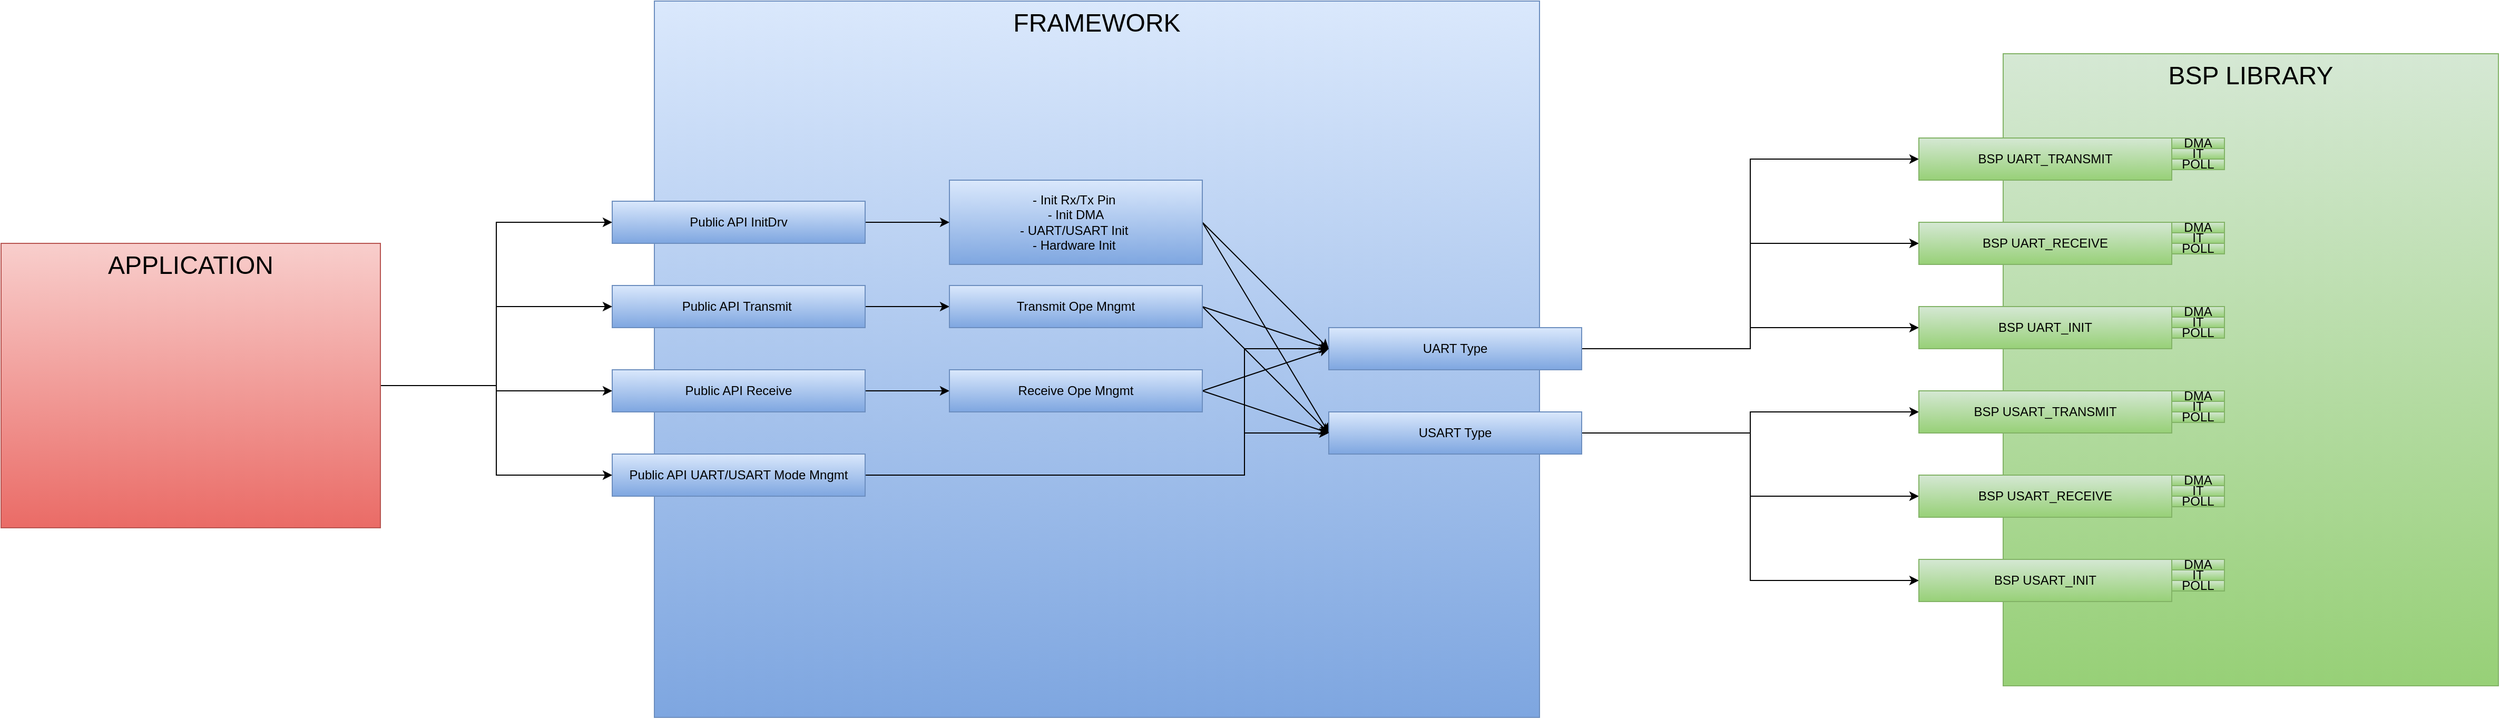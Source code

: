 <mxfile version="24.6.1" type="device" pages="15">
  <diagram name="Design" id="UxmXo-My01-UiETa3CM1">
    <mxGraphModel dx="2122" dy="3097" grid="1" gridSize="10" guides="1" tooltips="1" connect="1" arrows="1" fold="1" page="1" pageScale="1" pageWidth="827" pageHeight="1169" math="0" shadow="0">
      <root>
        <mxCell id="0" />
        <mxCell id="1" parent="0" />
        <mxCell id="CETVlrDFcY_DsQVHSedj-66" value="FRAMEWORK" style="rounded=0;whiteSpace=wrap;html=1;fillColor=#dae8fc;gradientColor=#7ea6e0;strokeColor=#6c8ebf;fontColor=#000000;verticalAlign=top;fontSize=24;" vertex="1" parent="1">
          <mxGeometry x="-140" y="-2210" width="840" height="680" as="geometry" />
        </mxCell>
        <mxCell id="CETVlrDFcY_DsQVHSedj-65" value="&lt;font color=&quot;#000000&quot; style=&quot;font-size: 24px;&quot;&gt;BSP LIBRARY&lt;/font&gt;" style="rounded=0;whiteSpace=wrap;html=1;fillColor=#d5e8d4;gradientColor=#97d077;strokeColor=#82b366;verticalAlign=top;fontSize=24;" vertex="1" parent="1">
          <mxGeometry x="1140" y="-2160" width="470" height="600" as="geometry" />
        </mxCell>
        <mxCell id="CETVlrDFcY_DsQVHSedj-9" style="rounded=0;orthogonalLoop=1;jettySize=auto;html=1;exitX=1;exitY=0.5;exitDx=0;exitDy=0;entryX=0;entryY=0.5;entryDx=0;entryDy=0;" edge="1" parent="1" source="CETVlrDFcY_DsQVHSedj-1" target="CETVlrDFcY_DsQVHSedj-7">
          <mxGeometry relative="1" as="geometry" />
        </mxCell>
        <mxCell id="CETVlrDFcY_DsQVHSedj-10" style="rounded=0;orthogonalLoop=1;jettySize=auto;html=1;exitX=1;exitY=0.5;exitDx=0;exitDy=0;entryX=0;entryY=0.5;entryDx=0;entryDy=0;" edge="1" parent="1" source="CETVlrDFcY_DsQVHSedj-1" target="CETVlrDFcY_DsQVHSedj-8">
          <mxGeometry relative="1" as="geometry" />
        </mxCell>
        <mxCell id="CETVlrDFcY_DsQVHSedj-1" value="&lt;span style=&quot;color: rgb(0, 0, 0); text-wrap: nowrap;&quot;&gt;- Init Rx/Tx Pin&amp;nbsp;&lt;/span&gt;&lt;br style=&quot;padding: 0px; margin: 0px; color: rgb(0, 0, 0); text-wrap: nowrap;&quot;&gt;&lt;span style=&quot;color: rgb(0, 0, 0); text-wrap: nowrap;&quot;&gt;- Init DMA&lt;/span&gt;&lt;br style=&quot;padding: 0px; margin: 0px; color: rgb(0, 0, 0); text-wrap: nowrap;&quot;&gt;&lt;span style=&quot;color: rgb(0, 0, 0); text-wrap: nowrap;&quot;&gt;- UART/USART Init&amp;nbsp;&lt;/span&gt;&lt;br style=&quot;padding: 0px; margin: 0px; color: rgb(0, 0, 0); text-wrap: nowrap;&quot;&gt;&lt;span style=&quot;color: rgb(0, 0, 0); text-wrap: nowrap;&quot;&gt;- Hardware Init&amp;nbsp;&lt;/span&gt;" style="rounded=0;whiteSpace=wrap;html=1;fillColor=#dae8fc;gradientColor=#7ea6e0;strokeColor=#6c8ebf;" vertex="1" parent="1">
          <mxGeometry x="140" y="-2040" width="240" height="80" as="geometry" />
        </mxCell>
        <mxCell id="CETVlrDFcY_DsQVHSedj-6" style="edgeStyle=orthogonalEdgeStyle;rounded=0;orthogonalLoop=1;jettySize=auto;html=1;exitX=1;exitY=0.5;exitDx=0;exitDy=0;entryX=0;entryY=0.5;entryDx=0;entryDy=0;" edge="1" parent="1" source="CETVlrDFcY_DsQVHSedj-2" target="CETVlrDFcY_DsQVHSedj-1">
          <mxGeometry relative="1" as="geometry" />
        </mxCell>
        <mxCell id="CETVlrDFcY_DsQVHSedj-2" value="&lt;span style=&quot;color: rgb(0, 0, 0); text-wrap: nowrap;&quot;&gt;Public API InitDrv&lt;/span&gt;" style="rounded=0;whiteSpace=wrap;html=1;fillColor=#dae8fc;gradientColor=#7ea6e0;strokeColor=#6c8ebf;" vertex="1" parent="1">
          <mxGeometry x="-180" y="-2020" width="240" height="40" as="geometry" />
        </mxCell>
        <mxCell id="CETVlrDFcY_DsQVHSedj-12" style="edgeStyle=orthogonalEdgeStyle;rounded=0;orthogonalLoop=1;jettySize=auto;html=1;exitX=1;exitY=0.5;exitDx=0;exitDy=0;" edge="1" parent="1" source="CETVlrDFcY_DsQVHSedj-3" target="CETVlrDFcY_DsQVHSedj-11">
          <mxGeometry relative="1" as="geometry" />
        </mxCell>
        <mxCell id="CETVlrDFcY_DsQVHSedj-3" value="&lt;span style=&quot;color: rgb(0, 0, 0); text-wrap: nowrap;&quot;&gt;Public API Transmit&amp;nbsp;&lt;/span&gt;" style="rounded=0;whiteSpace=wrap;html=1;fillColor=#dae8fc;gradientColor=#7ea6e0;strokeColor=#6c8ebf;" vertex="1" parent="1">
          <mxGeometry x="-180" y="-1940" width="240" height="40" as="geometry" />
        </mxCell>
        <mxCell id="CETVlrDFcY_DsQVHSedj-16" style="edgeStyle=orthogonalEdgeStyle;rounded=0;orthogonalLoop=1;jettySize=auto;html=1;exitX=1;exitY=0.5;exitDx=0;exitDy=0;" edge="1" parent="1" source="CETVlrDFcY_DsQVHSedj-4" target="CETVlrDFcY_DsQVHSedj-15">
          <mxGeometry relative="1" as="geometry" />
        </mxCell>
        <mxCell id="CETVlrDFcY_DsQVHSedj-4" value="&lt;span style=&quot;color: rgb(0, 0, 0); text-wrap: nowrap;&quot;&gt;Public API Receive&lt;/span&gt;" style="rounded=0;whiteSpace=wrap;html=1;fillColor=#dae8fc;gradientColor=#7ea6e0;strokeColor=#6c8ebf;" vertex="1" parent="1">
          <mxGeometry x="-180" y="-1860" width="240" height="40" as="geometry" />
        </mxCell>
        <mxCell id="CETVlrDFcY_DsQVHSedj-19" style="edgeStyle=orthogonalEdgeStyle;rounded=0;orthogonalLoop=1;jettySize=auto;html=1;exitX=1;exitY=0.5;exitDx=0;exitDy=0;entryX=0;entryY=0.5;entryDx=0;entryDy=0;" edge="1" parent="1" source="CETVlrDFcY_DsQVHSedj-5" target="CETVlrDFcY_DsQVHSedj-7">
          <mxGeometry relative="1" as="geometry">
            <Array as="points">
              <mxPoint x="420" y="-1760" />
              <mxPoint x="420" y="-1880" />
            </Array>
          </mxGeometry>
        </mxCell>
        <mxCell id="CETVlrDFcY_DsQVHSedj-20" style="edgeStyle=orthogonalEdgeStyle;rounded=0;orthogonalLoop=1;jettySize=auto;html=1;exitX=1;exitY=0.5;exitDx=0;exitDy=0;" edge="1" parent="1" source="CETVlrDFcY_DsQVHSedj-5" target="CETVlrDFcY_DsQVHSedj-8">
          <mxGeometry relative="1" as="geometry">
            <Array as="points">
              <mxPoint x="420" y="-1760" />
              <mxPoint x="420" y="-1800" />
            </Array>
          </mxGeometry>
        </mxCell>
        <mxCell id="CETVlrDFcY_DsQVHSedj-5" value="&lt;span style=&quot;color: rgb(0, 0, 0); text-wrap: nowrap;&quot;&gt;Public API UART/USART Mode Mngmt&lt;/span&gt;" style="rounded=0;whiteSpace=wrap;html=1;fillColor=#dae8fc;gradientColor=#7ea6e0;strokeColor=#6c8ebf;" vertex="1" parent="1">
          <mxGeometry x="-180" y="-1780" width="240" height="40" as="geometry" />
        </mxCell>
        <mxCell id="CETVlrDFcY_DsQVHSedj-58" style="edgeStyle=orthogonalEdgeStyle;rounded=0;orthogonalLoop=1;jettySize=auto;html=1;exitX=1;exitY=0.5;exitDx=0;exitDy=0;entryX=0;entryY=0.5;entryDx=0;entryDy=0;" edge="1" parent="1" source="CETVlrDFcY_DsQVHSedj-7" target="CETVlrDFcY_DsQVHSedj-21">
          <mxGeometry relative="1" as="geometry" />
        </mxCell>
        <mxCell id="CETVlrDFcY_DsQVHSedj-59" style="edgeStyle=orthogonalEdgeStyle;rounded=0;orthogonalLoop=1;jettySize=auto;html=1;exitX=1;exitY=0.5;exitDx=0;exitDy=0;entryX=0;entryY=0.5;entryDx=0;entryDy=0;" edge="1" parent="1" source="CETVlrDFcY_DsQVHSedj-7" target="CETVlrDFcY_DsQVHSedj-22">
          <mxGeometry relative="1" as="geometry" />
        </mxCell>
        <mxCell id="CETVlrDFcY_DsQVHSedj-60" style="edgeStyle=orthogonalEdgeStyle;rounded=0;orthogonalLoop=1;jettySize=auto;html=1;exitX=1;exitY=0.5;exitDx=0;exitDy=0;" edge="1" parent="1" source="CETVlrDFcY_DsQVHSedj-7" target="CETVlrDFcY_DsQVHSedj-23">
          <mxGeometry relative="1" as="geometry" />
        </mxCell>
        <mxCell id="CETVlrDFcY_DsQVHSedj-7" value="&lt;span style=&quot;color: rgb(0, 0, 0); text-wrap: nowrap;&quot;&gt;UART Type&lt;/span&gt;" style="rounded=0;whiteSpace=wrap;html=1;fillColor=#dae8fc;gradientColor=#7ea6e0;strokeColor=#6c8ebf;" vertex="1" parent="1">
          <mxGeometry x="500" y="-1900" width="240" height="40" as="geometry" />
        </mxCell>
        <mxCell id="CETVlrDFcY_DsQVHSedj-62" style="edgeStyle=orthogonalEdgeStyle;rounded=0;orthogonalLoop=1;jettySize=auto;html=1;exitX=1;exitY=0.5;exitDx=0;exitDy=0;" edge="1" parent="1" source="CETVlrDFcY_DsQVHSedj-8" target="CETVlrDFcY_DsQVHSedj-43">
          <mxGeometry relative="1" as="geometry" />
        </mxCell>
        <mxCell id="CETVlrDFcY_DsQVHSedj-63" style="edgeStyle=orthogonalEdgeStyle;rounded=0;orthogonalLoop=1;jettySize=auto;html=1;exitX=1;exitY=0.5;exitDx=0;exitDy=0;entryX=0;entryY=0.5;entryDx=0;entryDy=0;" edge="1" parent="1" source="CETVlrDFcY_DsQVHSedj-8" target="CETVlrDFcY_DsQVHSedj-44">
          <mxGeometry relative="1" as="geometry" />
        </mxCell>
        <mxCell id="CETVlrDFcY_DsQVHSedj-64" style="edgeStyle=orthogonalEdgeStyle;rounded=0;orthogonalLoop=1;jettySize=auto;html=1;exitX=1;exitY=0.5;exitDx=0;exitDy=0;entryX=0;entryY=0.5;entryDx=0;entryDy=0;" edge="1" parent="1" source="CETVlrDFcY_DsQVHSedj-8" target="CETVlrDFcY_DsQVHSedj-45">
          <mxGeometry relative="1" as="geometry" />
        </mxCell>
        <mxCell id="CETVlrDFcY_DsQVHSedj-8" value="&lt;span style=&quot;color: rgb(0, 0, 0); text-wrap: nowrap;&quot;&gt;USART Type&lt;/span&gt;" style="rounded=0;whiteSpace=wrap;html=1;fillColor=#dae8fc;gradientColor=#7ea6e0;strokeColor=#6c8ebf;" vertex="1" parent="1">
          <mxGeometry x="500" y="-1820" width="240" height="40" as="geometry" />
        </mxCell>
        <mxCell id="CETVlrDFcY_DsQVHSedj-13" style="rounded=0;orthogonalLoop=1;jettySize=auto;html=1;exitX=1;exitY=0.5;exitDx=0;exitDy=0;entryX=0;entryY=0.5;entryDx=0;entryDy=0;" edge="1" parent="1" source="CETVlrDFcY_DsQVHSedj-11" target="CETVlrDFcY_DsQVHSedj-7">
          <mxGeometry relative="1" as="geometry" />
        </mxCell>
        <mxCell id="CETVlrDFcY_DsQVHSedj-14" style="rounded=0;orthogonalLoop=1;jettySize=auto;html=1;exitX=1;exitY=0.5;exitDx=0;exitDy=0;entryX=0;entryY=0.5;entryDx=0;entryDy=0;" edge="1" parent="1" source="CETVlrDFcY_DsQVHSedj-11" target="CETVlrDFcY_DsQVHSedj-8">
          <mxGeometry relative="1" as="geometry" />
        </mxCell>
        <mxCell id="CETVlrDFcY_DsQVHSedj-11" value="&lt;font color=&quot;#000000&quot;&gt;&lt;span style=&quot;text-wrap: nowrap;&quot;&gt;Transmit Ope Mngmt&lt;/span&gt;&lt;/font&gt;" style="rounded=0;whiteSpace=wrap;html=1;fillColor=#dae8fc;gradientColor=#7ea6e0;strokeColor=#6c8ebf;" vertex="1" parent="1">
          <mxGeometry x="140" y="-1940" width="240" height="40" as="geometry" />
        </mxCell>
        <mxCell id="CETVlrDFcY_DsQVHSedj-17" style="rounded=0;orthogonalLoop=1;jettySize=auto;html=1;exitX=1;exitY=0.5;exitDx=0;exitDy=0;entryX=0;entryY=0.5;entryDx=0;entryDy=0;" edge="1" parent="1" source="CETVlrDFcY_DsQVHSedj-15" target="CETVlrDFcY_DsQVHSedj-7">
          <mxGeometry relative="1" as="geometry" />
        </mxCell>
        <mxCell id="CETVlrDFcY_DsQVHSedj-18" style="rounded=0;orthogonalLoop=1;jettySize=auto;html=1;exitX=1;exitY=0.5;exitDx=0;exitDy=0;entryX=0;entryY=0.5;entryDx=0;entryDy=0;" edge="1" parent="1" source="CETVlrDFcY_DsQVHSedj-15" target="CETVlrDFcY_DsQVHSedj-8">
          <mxGeometry relative="1" as="geometry" />
        </mxCell>
        <mxCell id="CETVlrDFcY_DsQVHSedj-15" value="&lt;font color=&quot;#000000&quot;&gt;&lt;span style=&quot;text-wrap: nowrap;&quot;&gt;Receive Ope Mngmt&lt;/span&gt;&lt;/font&gt;" style="rounded=0;whiteSpace=wrap;html=1;fillColor=#dae8fc;gradientColor=#7ea6e0;strokeColor=#6c8ebf;" vertex="1" parent="1">
          <mxGeometry x="140" y="-1860" width="240" height="40" as="geometry" />
        </mxCell>
        <mxCell id="CETVlrDFcY_DsQVHSedj-21" value="&lt;span style=&quot;color: rgb(0, 0, 0); text-wrap: nowrap;&quot;&gt;BSP UART_TRANSMIT&lt;/span&gt;" style="rounded=0;whiteSpace=wrap;html=1;fillColor=#d5e8d4;gradientColor=#97d077;strokeColor=#82b366;" vertex="1" parent="1">
          <mxGeometry x="1060" y="-2080" width="240" height="40" as="geometry" />
        </mxCell>
        <mxCell id="CETVlrDFcY_DsQVHSedj-22" value="&lt;span style=&quot;color: rgb(0, 0, 0); text-wrap: nowrap;&quot;&gt;BSP UART_RECEIVE&lt;/span&gt;" style="rounded=0;whiteSpace=wrap;html=1;fillColor=#d5e8d4;gradientColor=#97d077;strokeColor=#82b366;" vertex="1" parent="1">
          <mxGeometry x="1060" y="-2000" width="240" height="40" as="geometry" />
        </mxCell>
        <mxCell id="CETVlrDFcY_DsQVHSedj-23" value="&lt;span style=&quot;color: rgb(0, 0, 0); text-wrap: nowrap;&quot;&gt;BSP UART_INIT&lt;/span&gt;" style="rounded=0;whiteSpace=wrap;html=1;fillColor=#d5e8d4;gradientColor=#97d077;strokeColor=#82b366;" vertex="1" parent="1">
          <mxGeometry x="1060" y="-1920" width="240" height="40" as="geometry" />
        </mxCell>
        <mxCell id="CETVlrDFcY_DsQVHSedj-27" value="" style="group;fillColor=#d5e8d4;gradientColor=#97d077;strokeColor=#82b366;" vertex="1" connectable="0" parent="1">
          <mxGeometry x="1300" y="-2080" width="50" height="30" as="geometry" />
        </mxCell>
        <mxCell id="CETVlrDFcY_DsQVHSedj-24" value="&lt;span style=&quot;color: rgb(0, 0, 0); text-wrap: nowrap;&quot;&gt;DMA&lt;/span&gt;" style="rounded=0;whiteSpace=wrap;html=1;fillColor=#d5e8d4;gradientColor=#97d077;strokeColor=#82b366;" vertex="1" parent="CETVlrDFcY_DsQVHSedj-27">
          <mxGeometry width="50" height="10" as="geometry" />
        </mxCell>
        <mxCell id="CETVlrDFcY_DsQVHSedj-25" value="&lt;span style=&quot;color: rgb(0, 0, 0); text-wrap: nowrap;&quot;&gt;IT&lt;/span&gt;" style="rounded=0;whiteSpace=wrap;html=1;fillColor=#d5e8d4;gradientColor=#97d077;strokeColor=#82b366;" vertex="1" parent="CETVlrDFcY_DsQVHSedj-27">
          <mxGeometry y="10" width="50" height="10" as="geometry" />
        </mxCell>
        <mxCell id="CETVlrDFcY_DsQVHSedj-26" value="&lt;span style=&quot;color: rgb(0, 0, 0); text-wrap: nowrap;&quot;&gt;POLL&lt;/span&gt;" style="rounded=0;whiteSpace=wrap;html=1;fillColor=#d5e8d4;gradientColor=#97d077;strokeColor=#82b366;" vertex="1" parent="CETVlrDFcY_DsQVHSedj-27">
          <mxGeometry y="20" width="50" height="10" as="geometry" />
        </mxCell>
        <mxCell id="CETVlrDFcY_DsQVHSedj-28" value="" style="group;fillColor=#d5e8d4;gradientColor=#97d077;strokeColor=#82b366;" vertex="1" connectable="0" parent="1">
          <mxGeometry x="1300" y="-2000" width="50" height="30" as="geometry" />
        </mxCell>
        <mxCell id="CETVlrDFcY_DsQVHSedj-29" value="&lt;span style=&quot;color: rgb(0, 0, 0); text-wrap: nowrap;&quot;&gt;DMA&lt;/span&gt;" style="rounded=0;whiteSpace=wrap;html=1;fillColor=#d5e8d4;gradientColor=#97d077;strokeColor=#82b366;" vertex="1" parent="CETVlrDFcY_DsQVHSedj-28">
          <mxGeometry width="50" height="10" as="geometry" />
        </mxCell>
        <mxCell id="CETVlrDFcY_DsQVHSedj-30" value="&lt;span style=&quot;color: rgb(0, 0, 0); text-wrap: nowrap;&quot;&gt;IT&lt;/span&gt;" style="rounded=0;whiteSpace=wrap;html=1;fillColor=#d5e8d4;gradientColor=#97d077;strokeColor=#82b366;" vertex="1" parent="CETVlrDFcY_DsQVHSedj-28">
          <mxGeometry y="10" width="50" height="10" as="geometry" />
        </mxCell>
        <mxCell id="CETVlrDFcY_DsQVHSedj-31" value="&lt;span style=&quot;color: rgb(0, 0, 0); text-wrap: nowrap;&quot;&gt;POLL&lt;/span&gt;" style="rounded=0;whiteSpace=wrap;html=1;fillColor=#d5e8d4;gradientColor=#97d077;strokeColor=#82b366;" vertex="1" parent="CETVlrDFcY_DsQVHSedj-28">
          <mxGeometry y="20" width="50" height="10" as="geometry" />
        </mxCell>
        <mxCell id="CETVlrDFcY_DsQVHSedj-32" value="" style="group;fillColor=#d5e8d4;gradientColor=#97d077;strokeColor=#82b366;" vertex="1" connectable="0" parent="1">
          <mxGeometry x="1300" y="-1920" width="50" height="30" as="geometry" />
        </mxCell>
        <mxCell id="CETVlrDFcY_DsQVHSedj-33" value="&lt;span style=&quot;color: rgb(0, 0, 0); text-wrap: nowrap;&quot;&gt;DMA&lt;/span&gt;" style="rounded=0;whiteSpace=wrap;html=1;fillColor=#d5e8d4;gradientColor=#97d077;strokeColor=#82b366;" vertex="1" parent="CETVlrDFcY_DsQVHSedj-32">
          <mxGeometry width="50" height="10" as="geometry" />
        </mxCell>
        <mxCell id="CETVlrDFcY_DsQVHSedj-34" value="&lt;span style=&quot;color: rgb(0, 0, 0); text-wrap: nowrap;&quot;&gt;IT&lt;/span&gt;" style="rounded=0;whiteSpace=wrap;html=1;fillColor=#d5e8d4;gradientColor=#97d077;strokeColor=#82b366;" vertex="1" parent="CETVlrDFcY_DsQVHSedj-32">
          <mxGeometry y="10" width="50" height="10" as="geometry" />
        </mxCell>
        <mxCell id="CETVlrDFcY_DsQVHSedj-35" value="&lt;span style=&quot;color: rgb(0, 0, 0); text-wrap: nowrap;&quot;&gt;POLL&lt;/span&gt;" style="rounded=0;whiteSpace=wrap;html=1;fillColor=#d5e8d4;gradientColor=#97d077;strokeColor=#82b366;" vertex="1" parent="CETVlrDFcY_DsQVHSedj-32">
          <mxGeometry y="20" width="50" height="10" as="geometry" />
        </mxCell>
        <mxCell id="CETVlrDFcY_DsQVHSedj-43" value="&lt;span style=&quot;color: rgb(0, 0, 0); text-wrap: nowrap;&quot;&gt;BSP USART_TRANSMIT&lt;/span&gt;" style="rounded=0;whiteSpace=wrap;html=1;fillColor=#d5e8d4;gradientColor=#97d077;strokeColor=#82b366;" vertex="1" parent="1">
          <mxGeometry x="1060" y="-1840" width="240" height="40" as="geometry" />
        </mxCell>
        <mxCell id="CETVlrDFcY_DsQVHSedj-44" value="&lt;span style=&quot;color: rgb(0, 0, 0); text-wrap: nowrap;&quot;&gt;BSP USART_RECEIVE&lt;/span&gt;" style="rounded=0;whiteSpace=wrap;html=1;fillColor=#d5e8d4;gradientColor=#97d077;strokeColor=#82b366;" vertex="1" parent="1">
          <mxGeometry x="1060" y="-1760" width="240" height="40" as="geometry" />
        </mxCell>
        <mxCell id="CETVlrDFcY_DsQVHSedj-45" value="&lt;span style=&quot;color: rgb(0, 0, 0); text-wrap: nowrap;&quot;&gt;BSP USART_INIT&lt;/span&gt;" style="rounded=0;whiteSpace=wrap;html=1;fillColor=#d5e8d4;gradientColor=#97d077;strokeColor=#82b366;" vertex="1" parent="1">
          <mxGeometry x="1060" y="-1680" width="240" height="40" as="geometry" />
        </mxCell>
        <mxCell id="CETVlrDFcY_DsQVHSedj-46" value="" style="group;fillColor=#d5e8d4;gradientColor=#97d077;strokeColor=#82b366;" vertex="1" connectable="0" parent="1">
          <mxGeometry x="1300" y="-1840" width="50" height="30" as="geometry" />
        </mxCell>
        <mxCell id="CETVlrDFcY_DsQVHSedj-47" value="&lt;span style=&quot;color: rgb(0, 0, 0); text-wrap: nowrap;&quot;&gt;DMA&lt;/span&gt;" style="rounded=0;whiteSpace=wrap;html=1;fillColor=#d5e8d4;gradientColor=#97d077;strokeColor=#82b366;" vertex="1" parent="CETVlrDFcY_DsQVHSedj-46">
          <mxGeometry width="50" height="10" as="geometry" />
        </mxCell>
        <mxCell id="CETVlrDFcY_DsQVHSedj-48" value="&lt;span style=&quot;color: rgb(0, 0, 0); text-wrap: nowrap;&quot;&gt;IT&lt;/span&gt;" style="rounded=0;whiteSpace=wrap;html=1;fillColor=#d5e8d4;gradientColor=#97d077;strokeColor=#82b366;" vertex="1" parent="CETVlrDFcY_DsQVHSedj-46">
          <mxGeometry y="10" width="50" height="10" as="geometry" />
        </mxCell>
        <mxCell id="CETVlrDFcY_DsQVHSedj-49" value="&lt;span style=&quot;color: rgb(0, 0, 0); text-wrap: nowrap;&quot;&gt;POLL&lt;/span&gt;" style="rounded=0;whiteSpace=wrap;html=1;fillColor=#d5e8d4;gradientColor=#97d077;strokeColor=#82b366;" vertex="1" parent="CETVlrDFcY_DsQVHSedj-46">
          <mxGeometry y="20" width="50" height="10" as="geometry" />
        </mxCell>
        <mxCell id="CETVlrDFcY_DsQVHSedj-50" value="" style="group;fillColor=#d5e8d4;gradientColor=#97d077;strokeColor=#82b366;" vertex="1" connectable="0" parent="1">
          <mxGeometry x="1300" y="-1760" width="50" height="30" as="geometry" />
        </mxCell>
        <mxCell id="CETVlrDFcY_DsQVHSedj-51" value="&lt;span style=&quot;color: rgb(0, 0, 0); text-wrap: nowrap;&quot;&gt;DMA&lt;/span&gt;" style="rounded=0;whiteSpace=wrap;html=1;fillColor=#d5e8d4;gradientColor=#97d077;strokeColor=#82b366;" vertex="1" parent="CETVlrDFcY_DsQVHSedj-50">
          <mxGeometry width="50" height="10" as="geometry" />
        </mxCell>
        <mxCell id="CETVlrDFcY_DsQVHSedj-52" value="&lt;span style=&quot;color: rgb(0, 0, 0); text-wrap: nowrap;&quot;&gt;IT&lt;/span&gt;" style="rounded=0;whiteSpace=wrap;html=1;fillColor=#d5e8d4;gradientColor=#97d077;strokeColor=#82b366;" vertex="1" parent="CETVlrDFcY_DsQVHSedj-50">
          <mxGeometry y="10" width="50" height="10" as="geometry" />
        </mxCell>
        <mxCell id="CETVlrDFcY_DsQVHSedj-53" value="&lt;span style=&quot;color: rgb(0, 0, 0); text-wrap: nowrap;&quot;&gt;POLL&lt;/span&gt;" style="rounded=0;whiteSpace=wrap;html=1;fillColor=#d5e8d4;gradientColor=#97d077;strokeColor=#82b366;" vertex="1" parent="CETVlrDFcY_DsQVHSedj-50">
          <mxGeometry y="20" width="50" height="10" as="geometry" />
        </mxCell>
        <mxCell id="CETVlrDFcY_DsQVHSedj-54" value="" style="group;fillColor=#d5e8d4;gradientColor=#97d077;strokeColor=#82b366;" vertex="1" connectable="0" parent="1">
          <mxGeometry x="1300" y="-1680" width="50" height="30" as="geometry" />
        </mxCell>
        <mxCell id="CETVlrDFcY_DsQVHSedj-55" value="&lt;span style=&quot;color: rgb(0, 0, 0); text-wrap: nowrap;&quot;&gt;DMA&lt;/span&gt;" style="rounded=0;whiteSpace=wrap;html=1;fillColor=#d5e8d4;gradientColor=#97d077;strokeColor=#82b366;" vertex="1" parent="CETVlrDFcY_DsQVHSedj-54">
          <mxGeometry width="50" height="10" as="geometry" />
        </mxCell>
        <mxCell id="CETVlrDFcY_DsQVHSedj-56" value="&lt;span style=&quot;color: rgb(0, 0, 0); text-wrap: nowrap;&quot;&gt;IT&lt;/span&gt;" style="rounded=0;whiteSpace=wrap;html=1;fillColor=#d5e8d4;gradientColor=#97d077;strokeColor=#82b366;" vertex="1" parent="CETVlrDFcY_DsQVHSedj-54">
          <mxGeometry y="10" width="50" height="10" as="geometry" />
        </mxCell>
        <mxCell id="CETVlrDFcY_DsQVHSedj-57" value="&lt;span style=&quot;color: rgb(0, 0, 0); text-wrap: nowrap;&quot;&gt;POLL&lt;/span&gt;" style="rounded=0;whiteSpace=wrap;html=1;fillColor=#d5e8d4;gradientColor=#97d077;strokeColor=#82b366;" vertex="1" parent="CETVlrDFcY_DsQVHSedj-54">
          <mxGeometry y="20" width="50" height="10" as="geometry" />
        </mxCell>
        <mxCell id="CETVlrDFcY_DsQVHSedj-69" style="edgeStyle=orthogonalEdgeStyle;rounded=0;orthogonalLoop=1;jettySize=auto;html=1;exitX=1;exitY=0.5;exitDx=0;exitDy=0;entryX=0;entryY=0.5;entryDx=0;entryDy=0;" edge="1" parent="1" source="CETVlrDFcY_DsQVHSedj-67" target="CETVlrDFcY_DsQVHSedj-2">
          <mxGeometry relative="1" as="geometry" />
        </mxCell>
        <mxCell id="CETVlrDFcY_DsQVHSedj-70" style="edgeStyle=orthogonalEdgeStyle;rounded=0;orthogonalLoop=1;jettySize=auto;html=1;exitX=1;exitY=0.5;exitDx=0;exitDy=0;entryX=0;entryY=0.5;entryDx=0;entryDy=0;" edge="1" parent="1" source="CETVlrDFcY_DsQVHSedj-67" target="CETVlrDFcY_DsQVHSedj-3">
          <mxGeometry relative="1" as="geometry" />
        </mxCell>
        <mxCell id="CETVlrDFcY_DsQVHSedj-71" style="edgeStyle=orthogonalEdgeStyle;rounded=0;orthogonalLoop=1;jettySize=auto;html=1;exitX=1;exitY=0.5;exitDx=0;exitDy=0;" edge="1" parent="1" source="CETVlrDFcY_DsQVHSedj-67" target="CETVlrDFcY_DsQVHSedj-4">
          <mxGeometry relative="1" as="geometry">
            <mxPoint x="-350" y="-1760" as="targetPoint" />
          </mxGeometry>
        </mxCell>
        <mxCell id="CETVlrDFcY_DsQVHSedj-72" style="edgeStyle=orthogonalEdgeStyle;rounded=0;orthogonalLoop=1;jettySize=auto;html=1;exitX=1;exitY=0.5;exitDx=0;exitDy=0;" edge="1" parent="1" source="CETVlrDFcY_DsQVHSedj-67" target="CETVlrDFcY_DsQVHSedj-5">
          <mxGeometry relative="1" as="geometry" />
        </mxCell>
        <mxCell id="CETVlrDFcY_DsQVHSedj-67" value="&lt;font color=&quot;#000000&quot;&gt;APPLICATION&lt;/font&gt;" style="rounded=0;whiteSpace=wrap;html=1;fillColor=#f8cecc;gradientColor=#ea6b66;strokeColor=#b85450;verticalAlign=top;fontSize=24;" vertex="1" parent="1">
          <mxGeometry x="-760" y="-1980" width="360" height="270" as="geometry" />
        </mxCell>
      </root>
    </mxGraphModel>
  </diagram>
  <diagram id="vGiaRdJSOMbxO_RmzHI1" name="Type">
    <mxGraphModel dx="2690" dy="2945" grid="1" gridSize="10" guides="1" tooltips="1" connect="1" arrows="1" fold="1" page="1" pageScale="1" pageWidth="827" pageHeight="1169" math="0" shadow="0">
      <root>
        <mxCell id="0" />
        <mxCell id="1" parent="0" />
        <mxCell id="UtdcIfN6HxOS2olpDKWv-53" style="edgeStyle=orthogonalEdgeStyle;rounded=0;orthogonalLoop=1;jettySize=auto;html=1;exitX=1;exitY=0.25;exitDx=0;exitDy=0;entryX=0;entryY=0.5;entryDx=0;entryDy=0;fontFamily=Helvetica;fontSize=12;fontColor=#000000;" parent="1" source="QTdOFbBlQ-zmw4fpiqV5-3" target="QTdOFbBlQ-zmw4fpiqV5-55" edge="1">
          <mxGeometry relative="1" as="geometry">
            <Array as="points">
              <mxPoint x="-760" y="313" />
              <mxPoint x="-760" y="45" />
            </Array>
          </mxGeometry>
        </mxCell>
        <mxCell id="QTdOFbBlQ-zmw4fpiqV5-3" value="Enum : t_eFMKSRL_SerialSoftType" style="swimlane;fontStyle=0;childLayout=stackLayout;horizontal=1;startSize=40;horizontalStack=0;resizeParent=1;resizeParentMax=0;resizeLast=0;collapsible=1;marginBottom=0;whiteSpace=wrap;html=1;fillColor=#f8cecc;gradientColor=#ea6b66;strokeColor=#b85450;fontColor=#000000;" parent="1" vertex="1" collapsed="1">
          <mxGeometry x="-1600" y="280" width="240" height="40" as="geometry">
            <mxRectangle x="-1600" y="280" width="240" height="130" as="alternateBounds" />
          </mxGeometry>
        </mxCell>
        <mxCell id="QTdOFbBlQ-zmw4fpiqV5-8" value="FMKSRL_SERIAL_SOFTYPE_UART" style="text;strokeColor=#b85450;fillColor=#f8cecc;align=left;verticalAlign=middle;spacingLeft=4;spacingRight=4;overflow=hidden;points=[[0,0.5],[1,0.5]];portConstraint=eastwest;rotatable=0;whiteSpace=wrap;html=1;gradientColor=#ea6b66;fontColor=#000000;" parent="QTdOFbBlQ-zmw4fpiqV5-3" vertex="1">
          <mxGeometry y="40" width="240" height="30" as="geometry" />
        </mxCell>
        <mxCell id="QTdOFbBlQ-zmw4fpiqV5-4" value="FMKSRL_SERIAL_SOFTYPE_USART" style="text;strokeColor=#b85450;fillColor=#f8cecc;align=left;verticalAlign=middle;spacingLeft=4;spacingRight=4;overflow=hidden;points=[[0,0.5],[1,0.5]];portConstraint=eastwest;rotatable=0;whiteSpace=wrap;html=1;gradientColor=#ea6b66;fontColor=#000000;" parent="QTdOFbBlQ-zmw4fpiqV5-3" vertex="1">
          <mxGeometry y="70" width="240" height="30" as="geometry" />
        </mxCell>
        <mxCell id="QTdOFbBlQ-zmw4fpiqV5-17" value="FMKSRL_SERIAL_SOFTYPE_NB" style="text;strokeColor=#b85450;fillColor=#f8cecc;align=left;verticalAlign=middle;spacingLeft=4;spacingRight=4;overflow=hidden;points=[[0,0.5],[1,0.5]];portConstraint=eastwest;rotatable=0;whiteSpace=wrap;html=1;gradientColor=#ea6b66;fontColor=#000000;" parent="QTdOFbBlQ-zmw4fpiqV5-3" vertex="1">
          <mxGeometry y="100" width="240" height="30" as="geometry" />
        </mxCell>
        <mxCell id="QTdOFbBlQ-zmw4fpiqV5-11" value="Enum : t_eFMKSRL_SerialLine&lt;div&gt;in ConfigPublic&lt;/div&gt;" style="swimlane;fontStyle=0;childLayout=stackLayout;horizontal=1;startSize=40;horizontalStack=0;resizeParent=1;resizeParentMax=0;resizeLast=0;collapsible=1;marginBottom=0;whiteSpace=wrap;html=1;fillColor=#f8cecc;gradientColor=#ea6b66;strokeColor=#b85450;fontColor=#000000;" parent="1" vertex="1" collapsed="1">
          <mxGeometry x="-1610" y="40" width="240" height="40" as="geometry">
            <mxRectangle x="-1610" y="40" width="203" height="190" as="alternateBounds" />
          </mxGeometry>
        </mxCell>
        <mxCell id="QTdOFbBlQ-zmw4fpiqV5-12" value="FMKSRL_SERIAL_LINE_1" style="text;strokeColor=#b85450;fillColor=#f8cecc;align=left;verticalAlign=middle;spacingLeft=4;spacingRight=4;overflow=hidden;points=[[0,0.5],[1,0.5]];portConstraint=eastwest;rotatable=0;whiteSpace=wrap;html=1;gradientColor=#ea6b66;fontColor=#000000;" parent="QTdOFbBlQ-zmw4fpiqV5-11" vertex="1">
          <mxGeometry y="40" width="203" height="30" as="geometry" />
        </mxCell>
        <mxCell id="QTdOFbBlQ-zmw4fpiqV5-13" value="FMKSRL_SERIAL_LINE_2" style="text;strokeColor=#b85450;fillColor=#f8cecc;align=left;verticalAlign=middle;spacingLeft=4;spacingRight=4;overflow=hidden;points=[[0,0.5],[1,0.5]];portConstraint=eastwest;rotatable=0;whiteSpace=wrap;html=1;gradientColor=#ea6b66;fontColor=#000000;" parent="QTdOFbBlQ-zmw4fpiqV5-11" vertex="1">
          <mxGeometry y="70" width="203" height="30" as="geometry" />
        </mxCell>
        <mxCell id="QTdOFbBlQ-zmw4fpiqV5-14" value="FMKSRL_SERIAL_LINE_3" style="text;strokeColor=#b85450;fillColor=#f8cecc;align=left;verticalAlign=middle;spacingLeft=4;spacingRight=4;overflow=hidden;points=[[0,0.5],[1,0.5]];portConstraint=eastwest;rotatable=0;whiteSpace=wrap;html=1;gradientColor=#ea6b66;fontColor=#000000;" parent="QTdOFbBlQ-zmw4fpiqV5-11" vertex="1">
          <mxGeometry y="100" width="203" height="30" as="geometry" />
        </mxCell>
        <mxCell id="QTdOFbBlQ-zmw4fpiqV5-15" value="FMKSRL_SERIAL_LINE_4" style="text;strokeColor=#b85450;fillColor=#f8cecc;align=left;verticalAlign=middle;spacingLeft=4;spacingRight=4;overflow=hidden;points=[[0,0.5],[1,0.5]];portConstraint=eastwest;rotatable=0;whiteSpace=wrap;html=1;gradientColor=#ea6b66;fontColor=#000000;" parent="QTdOFbBlQ-zmw4fpiqV5-11" vertex="1">
          <mxGeometry y="130" width="203" height="30" as="geometry" />
        </mxCell>
        <mxCell id="QTdOFbBlQ-zmw4fpiqV5-16" value="FMKSRL_SERIAL_LINE_NB" style="text;strokeColor=#b85450;fillColor=#f8cecc;align=left;verticalAlign=middle;spacingLeft=4;spacingRight=4;overflow=hidden;points=[[0,0.5],[1,0.5]];portConstraint=eastwest;rotatable=0;whiteSpace=wrap;html=1;gradientColor=#ea6b66;fontColor=#000000;" parent="QTdOFbBlQ-zmw4fpiqV5-11" vertex="1">
          <mxGeometry y="160" width="203" height="30" as="geometry" />
        </mxCell>
        <mxCell id="ZFEEeemjDuWysc22bOcN-10" style="edgeStyle=orthogonalEdgeStyle;rounded=0;orthogonalLoop=1;jettySize=auto;html=1;exitX=1;exitY=0.25;exitDx=0;exitDy=0;entryX=0;entryY=0.5;entryDx=0;entryDy=0;fontFamily=Helvetica;fontSize=12;fontColor=#000000;jumpStyle=arc;" parent="1" source="QTdOFbBlQ-zmw4fpiqV5-18" target="AI8ar0mX3AMzn60uEfUP-13" edge="1">
          <mxGeometry relative="1" as="geometry">
            <Array as="points">
              <mxPoint x="-920" y="-1412" />
              <mxPoint x="-750" y="-1412" />
              <mxPoint x="-750" y="-1130" />
              <mxPoint x="-280" y="-1130" />
              <mxPoint x="-280" y="-1160" />
              <mxPoint x="160" y="-1160" />
              <mxPoint x="160" y="-995" />
            </Array>
          </mxGeometry>
        </mxCell>
        <mxCell id="QTdOFbBlQ-zmw4fpiqV5-18" value="Enum : t_eFMKSRL_UartType" style="swimlane;fontStyle=0;childLayout=stackLayout;horizontal=1;startSize=40;horizontalStack=0;resizeParent=1;resizeParentMax=0;resizeLast=0;collapsible=1;marginBottom=0;whiteSpace=wrap;html=1;fillColor=#f8cecc;gradientColor=#ea6b66;strokeColor=#b85450;fontColor=#000000;" parent="1" vertex="1" collapsed="1">
          <mxGeometry x="-1160" y="-1460" width="240" height="40" as="geometry">
            <mxRectangle x="-1160" y="-1460" width="260" height="190" as="alternateBounds" />
          </mxGeometry>
        </mxCell>
        <mxCell id="QTdOFbBlQ-zmw4fpiqV5-19" value="FMKSRL_UART_TYPCFG_UART" style="text;strokeColor=#b85450;fillColor=#f8cecc;align=left;verticalAlign=middle;spacingLeft=4;spacingRight=4;overflow=hidden;points=[[0,0.5],[1,0.5]];portConstraint=eastwest;rotatable=0;whiteSpace=wrap;html=1;gradientColor=#ea6b66;fontColor=#000000;" parent="QTdOFbBlQ-zmw4fpiqV5-18" vertex="1">
          <mxGeometry y="40" width="260" height="30" as="geometry" />
        </mxCell>
        <mxCell id="QTdOFbBlQ-zmw4fpiqV5-20" value="FMKSRL_UART_TYPCFG_HALF_DUPLEX" style="text;strokeColor=#b85450;fillColor=#f8cecc;align=left;verticalAlign=middle;spacingLeft=4;spacingRight=4;overflow=hidden;points=[[0,0.5],[1,0.5]];portConstraint=eastwest;rotatable=0;whiteSpace=wrap;html=1;gradientColor=#ea6b66;fontColor=#000000;" parent="QTdOFbBlQ-zmw4fpiqV5-18" vertex="1">
          <mxGeometry y="70" width="260" height="30" as="geometry" />
        </mxCell>
        <mxCell id="QTdOFbBlQ-zmw4fpiqV5-21" value="FMKSRL_UART_TYPCFG_LIN" style="text;strokeColor=#b85450;fillColor=#f8cecc;align=left;verticalAlign=middle;spacingLeft=4;spacingRight=4;overflow=hidden;points=[[0,0.5],[1,0.5]];portConstraint=eastwest;rotatable=0;whiteSpace=wrap;html=1;gradientColor=#ea6b66;fontColor=#000000;" parent="QTdOFbBlQ-zmw4fpiqV5-18" vertex="1">
          <mxGeometry y="100" width="260" height="30" as="geometry" />
        </mxCell>
        <mxCell id="QTdOFbBlQ-zmw4fpiqV5-23" value="FMKSRL_UART_TYPCFG_MULTI_PROCESS" style="text;strokeColor=#b85450;fillColor=#f8cecc;align=left;verticalAlign=middle;spacingLeft=4;spacingRight=4;overflow=hidden;points=[[0,0.5],[1,0.5]];portConstraint=eastwest;rotatable=0;whiteSpace=wrap;html=1;gradientColor=#ea6b66;fontColor=#000000;" parent="QTdOFbBlQ-zmw4fpiqV5-18" vertex="1">
          <mxGeometry y="130" width="260" height="30" as="geometry" />
        </mxCell>
        <mxCell id="UtdcIfN6HxOS2olpDKWv-1" value="FMKSRL_UART_TYPCFG_NB" style="text;strokeColor=#b85450;fillColor=#f8cecc;align=left;verticalAlign=middle;spacingLeft=4;spacingRight=4;overflow=hidden;points=[[0,0.5],[1,0.5]];portConstraint=eastwest;rotatable=0;whiteSpace=wrap;html=1;gradientColor=#ea6b66;fontColor=#000000;" parent="QTdOFbBlQ-zmw4fpiqV5-18" vertex="1">
          <mxGeometry y="160" width="260" height="30" as="geometry" />
        </mxCell>
        <mxCell id="UtdcIfN6HxOS2olpDKWv-31" style="edgeStyle=orthogonalEdgeStyle;rounded=0;orthogonalLoop=1;jettySize=auto;html=1;exitX=1;exitY=0.25;exitDx=0;exitDy=0;entryX=0;entryY=0.5;entryDx=0;entryDy=0;fontFamily=Helvetica;fontSize=12;fontColor=#000000;" parent="1" source="QTdOFbBlQ-zmw4fpiqV5-24" target="UtdcIfN6HxOS2olpDKWv-12" edge="1">
          <mxGeometry relative="1" as="geometry">
            <Array as="points">
              <mxPoint x="-940" y="-440" />
              <mxPoint x="-870" y="-440" />
              <mxPoint x="-870" y="-410" />
            </Array>
          </mxGeometry>
        </mxCell>
        <mxCell id="QTdOFbBlQ-zmw4fpiqV5-24" value="Enum : t_eFMKSRL_LineParity" style="swimlane;fontStyle=0;childLayout=stackLayout;horizontal=1;startSize=40;horizontalStack=0;resizeParent=1;resizeParentMax=0;resizeLast=0;collapsible=1;marginBottom=0;whiteSpace=wrap;html=1;fillColor=#f8cecc;gradientColor=#ea6b66;strokeColor=#b85450;fontColor=#000000;" parent="1" vertex="1" collapsed="1">
          <mxGeometry x="-1180" y="-480" width="240" height="40" as="geometry">
            <mxRectangle x="-1180" y="-480" width="260" height="160" as="alternateBounds" />
          </mxGeometry>
        </mxCell>
        <mxCell id="QTdOFbBlQ-zmw4fpiqV5-25" value="FMKSRL_LINE_PARITY_NONE" style="text;strokeColor=#b85450;fillColor=#f8cecc;align=left;verticalAlign=middle;spacingLeft=4;spacingRight=4;overflow=hidden;points=[[0,0.5],[1,0.5]];portConstraint=eastwest;rotatable=0;whiteSpace=wrap;html=1;gradientColor=#ea6b66;fontColor=#000000;" parent="QTdOFbBlQ-zmw4fpiqV5-24" vertex="1">
          <mxGeometry y="40" width="260" height="30" as="geometry" />
        </mxCell>
        <mxCell id="QTdOFbBlQ-zmw4fpiqV5-26" value="FMKSRL_LINE_PARITY_EVEN" style="text;strokeColor=#b85450;fillColor=#f8cecc;align=left;verticalAlign=middle;spacingLeft=4;spacingRight=4;overflow=hidden;points=[[0,0.5],[1,0.5]];portConstraint=eastwest;rotatable=0;whiteSpace=wrap;html=1;gradientColor=#ea6b66;fontColor=#000000;" parent="QTdOFbBlQ-zmw4fpiqV5-24" vertex="1">
          <mxGeometry y="70" width="260" height="30" as="geometry" />
        </mxCell>
        <mxCell id="QTdOFbBlQ-zmw4fpiqV5-27" value="FMKSRL_LINE_PARITY_ODD" style="text;strokeColor=#b85450;fillColor=#f8cecc;align=left;verticalAlign=middle;spacingLeft=4;spacingRight=4;overflow=hidden;points=[[0,0.5],[1,0.5]];portConstraint=eastwest;rotatable=0;whiteSpace=wrap;html=1;gradientColor=#ea6b66;fontColor=#000000;" parent="QTdOFbBlQ-zmw4fpiqV5-24" vertex="1">
          <mxGeometry y="100" width="260" height="30" as="geometry" />
        </mxCell>
        <mxCell id="QTdOFbBlQ-zmw4fpiqV5-28" value="FMKSRL_LINE_PARITY_NB" style="text;strokeColor=#b85450;fillColor=#f8cecc;align=left;verticalAlign=middle;spacingLeft=4;spacingRight=4;overflow=hidden;points=[[0,0.5],[1,0.5]];portConstraint=eastwest;rotatable=0;whiteSpace=wrap;html=1;gradientColor=#ea6b66;fontColor=#000000;" parent="QTdOFbBlQ-zmw4fpiqV5-24" vertex="1">
          <mxGeometry y="130" width="260" height="30" as="geometry" />
        </mxCell>
        <mxCell id="QTdOFbBlQ-zmw4fpiqV5-30" value="Enum : t_eFMKSRL_BspCallbackList" style="swimlane;fontStyle=4;childLayout=stackLayout;horizontal=1;startSize=40;horizontalStack=0;resizeParent=1;resizeParentMax=0;resizeLast=0;collapsible=1;marginBottom=0;whiteSpace=wrap;html=1;fillColor=#f8cecc;gradientColor=#ea6b66;strokeColor=#b85450;fontColor=#000000;" parent="1" vertex="1">
          <mxGeometry x="-1600" y="-700" width="280" height="370" as="geometry">
            <mxRectangle x="120" y="-400" width="240" height="40" as="alternateBounds" />
          </mxGeometry>
        </mxCell>
        <mxCell id="QTdOFbBlQ-zmw4fpiqV5-31" value="FMKSRL_SERIAL_BSP_CB_TX_HLF_CPLT" style="text;strokeColor=#b85450;fillColor=#f8cecc;align=left;verticalAlign=middle;spacingLeft=4;spacingRight=4;overflow=hidden;points=[[0,0.5],[1,0.5]];portConstraint=eastwest;rotatable=0;whiteSpace=wrap;html=1;gradientColor=#ea6b66;fontColor=#000000;" parent="QTdOFbBlQ-zmw4fpiqV5-30" vertex="1">
          <mxGeometry y="40" width="280" height="30" as="geometry" />
        </mxCell>
        <mxCell id="QTdOFbBlQ-zmw4fpiqV5-32" value="FMKSRL_SERIAL_BSP_CB_TX_CPLT" style="text;strokeColor=#b85450;fillColor=#f8cecc;align=left;verticalAlign=middle;spacingLeft=4;spacingRight=4;overflow=hidden;points=[[0,0.5],[1,0.5]];portConstraint=eastwest;rotatable=0;whiteSpace=wrap;html=1;gradientColor=#ea6b66;fontColor=#000000;" parent="QTdOFbBlQ-zmw4fpiqV5-30" vertex="1">
          <mxGeometry y="70" width="280" height="30" as="geometry" />
        </mxCell>
        <mxCell id="QTdOFbBlQ-zmw4fpiqV5-33" value="FMKSRL_SERIAL_BSP_CB_RX_HLF_CPLT" style="text;strokeColor=#b85450;fillColor=#f8cecc;align=left;verticalAlign=middle;spacingLeft=4;spacingRight=4;overflow=hidden;points=[[0,0.5],[1,0.5]];portConstraint=eastwest;rotatable=0;whiteSpace=wrap;html=1;gradientColor=#ea6b66;fontColor=#000000;" parent="QTdOFbBlQ-zmw4fpiqV5-30" vertex="1">
          <mxGeometry y="100" width="280" height="30" as="geometry" />
        </mxCell>
        <mxCell id="QTdOFbBlQ-zmw4fpiqV5-34" value="FMKSRL_SERIAL_BSP_CB_RX_CPLT" style="text;strokeColor=#b85450;fillColor=#f8cecc;align=left;verticalAlign=middle;spacingLeft=4;spacingRight=4;overflow=hidden;points=[[0,0.5],[1,0.5]];portConstraint=eastwest;rotatable=0;whiteSpace=wrap;html=1;gradientColor=#ea6b66;fontColor=#000000;" parent="QTdOFbBlQ-zmw4fpiqV5-30" vertex="1">
          <mxGeometry y="130" width="280" height="30" as="geometry" />
        </mxCell>
        <mxCell id="QTdOFbBlQ-zmw4fpiqV5-35" value="FMKSRL_SERIAL_BSP_CB_TX_RX_CPLT" style="text;strokeColor=#b85450;fillColor=#f8cecc;align=left;verticalAlign=middle;spacingLeft=4;spacingRight=4;overflow=hidden;points=[[0,0.5],[1,0.5]];portConstraint=eastwest;rotatable=0;whiteSpace=wrap;html=1;gradientColor=#ea6b66;fontColor=#000000;" parent="QTdOFbBlQ-zmw4fpiqV5-30" vertex="1">
          <mxGeometry y="160" width="280" height="30" as="geometry" />
        </mxCell>
        <mxCell id="QTdOFbBlQ-zmw4fpiqV5-37" value="FMKSRL_SERIAL_BSP_CB_ERROR" style="text;strokeColor=#b85450;fillColor=#f8cecc;align=left;verticalAlign=middle;spacingLeft=4;spacingRight=4;overflow=hidden;points=[[0,0.5],[1,0.5]];portConstraint=eastwest;rotatable=0;whiteSpace=wrap;html=1;gradientColor=#ea6b66;fontColor=#000000;" parent="QTdOFbBlQ-zmw4fpiqV5-30" vertex="1">
          <mxGeometry y="190" width="280" height="30" as="geometry" />
        </mxCell>
        <mxCell id="QTdOFbBlQ-zmw4fpiqV5-36" value="FMKSRL_SERIAL_BSP_CB_ABORT" style="text;strokeColor=#b85450;fillColor=#f8cecc;align=left;verticalAlign=middle;spacingLeft=4;spacingRight=4;overflow=hidden;points=[[0,0.5],[1,0.5]];portConstraint=eastwest;rotatable=0;whiteSpace=wrap;html=1;gradientColor=#ea6b66;fontColor=#000000;" parent="QTdOFbBlQ-zmw4fpiqV5-30" vertex="1">
          <mxGeometry y="220" width="280" height="30" as="geometry" />
        </mxCell>
        <mxCell id="QTdOFbBlQ-zmw4fpiqV5-38" value="FMKSRL_SERIAL_BSP_CB_UART_RECEIVE" style="text;strokeColor=#b85450;fillColor=#f8cecc;align=left;verticalAlign=middle;spacingLeft=4;spacingRight=4;overflow=hidden;points=[[0,0.5],[1,0.5]];portConstraint=eastwest;rotatable=0;whiteSpace=wrap;html=1;gradientColor=#ea6b66;fontColor=#000000;" parent="QTdOFbBlQ-zmw4fpiqV5-30" vertex="1">
          <mxGeometry y="250" width="280" height="30" as="geometry" />
        </mxCell>
        <mxCell id="QTdOFbBlQ-zmw4fpiqV5-40" value="FMKSRL_SERIAL_BSP_CB_UART_TRANSMIT" style="text;strokeColor=#b85450;fillColor=#f8cecc;align=left;verticalAlign=middle;spacingLeft=4;spacingRight=4;overflow=hidden;points=[[0,0.5],[1,0.5]];portConstraint=eastwest;rotatable=0;whiteSpace=wrap;html=1;gradientColor=#ea6b66;fontColor=#000000;" parent="QTdOFbBlQ-zmw4fpiqV5-30" vertex="1">
          <mxGeometry y="280" width="280" height="30" as="geometry" />
        </mxCell>
        <mxCell id="QTdOFbBlQ-zmw4fpiqV5-39" value="&lt;font color=&quot;#000000&quot;&gt;FMKSRL_SERIAL_BSP_CB_RX_EVNT&lt;/font&gt;" style="text;strokeColor=#82b366;fillColor=#d5e8d4;align=left;verticalAlign=middle;spacingLeft=4;spacingRight=4;overflow=hidden;points=[[0,0.5],[1,0.5]];portConstraint=eastwest;rotatable=0;whiteSpace=wrap;html=1;gradientColor=#97d077;" parent="QTdOFbBlQ-zmw4fpiqV5-30" vertex="1">
          <mxGeometry y="310" width="280" height="30" as="geometry" />
        </mxCell>
        <mxCell id="QTdOFbBlQ-zmw4fpiqV5-41" value="FMKSRL_SERIAL_BSP_CB_NB" style="text;strokeColor=#b85450;fillColor=#f8cecc;align=left;verticalAlign=middle;spacingLeft=4;spacingRight=4;overflow=hidden;points=[[0,0.5],[1,0.5]];portConstraint=eastwest;rotatable=0;whiteSpace=wrap;html=1;gradientColor=#ea6b66;fontColor=#000000;" parent="QTdOFbBlQ-zmw4fpiqV5-30" vertex="1">
          <mxGeometry y="340" width="280" height="30" as="geometry" />
        </mxCell>
        <mxCell id="QTdOFbBlQ-zmw4fpiqV5-42" value="Struct: t_eFMKSRL_DrvSerialCfg&lt;div&gt;in .h&lt;/div&gt;" style="swimlane;fontStyle=0;childLayout=stackLayout;horizontal=1;startSize=40;horizontalStack=0;resizeParent=1;resizeParentMax=0;resizeLast=0;collapsible=1;marginBottom=0;whiteSpace=wrap;html=1;fillColor=#dae8fc;gradientColor=#7ea6e0;strokeColor=#6c8ebf;fontColor=#000000;" parent="1" vertex="1">
          <mxGeometry x="220" y="-100" width="280" height="190" as="geometry">
            <mxRectangle x="-360" y="-160" width="240" height="40" as="alternateBounds" />
          </mxGeometry>
        </mxCell>
        <mxCell id="QTdOFbBlQ-zmw4fpiqV5-43" value="&lt;span style=&quot;text-align: center;&quot;&gt;t_sFMKSRL_HwProtocolCfg HwCfg_s&lt;/span&gt;" style="text;strokeColor=#6c8ebf;fillColor=#dae8fc;align=left;verticalAlign=middle;spacingLeft=4;spacingRight=4;overflow=hidden;points=[[0,0.5],[1,0.5]];portConstraint=eastwest;rotatable=0;whiteSpace=wrap;html=1;gradientColor=#7ea6e0;fontColor=#000000;" parent="QTdOFbBlQ-zmw4fpiqV5-42" vertex="1">
          <mxGeometry y="40" width="280" height="30" as="geometry" />
        </mxCell>
        <mxCell id="ZFEEeemjDuWysc22bOcN-16" value="&lt;span style=&quot;text-align: center;&quot;&gt;t_uFMKSRL_SerialCfgSpec CfgSpec_u&lt;/span&gt;" style="text;strokeColor=#6c8ebf;fillColor=#dae8fc;align=left;verticalAlign=middle;spacingLeft=4;spacingRight=4;overflow=hidden;points=[[0,0.5],[1,0.5]];portConstraint=eastwest;rotatable=0;whiteSpace=wrap;html=1;gradientColor=#7ea6e0;fontColor=#000000;" parent="QTdOFbBlQ-zmw4fpiqV5-42" vertex="1">
          <mxGeometry y="70" width="280" height="30" as="geometry" />
        </mxCell>
        <mxCell id="QTdOFbBlQ-zmw4fpiqV5-52" value="&lt;span style=&quot;text-align: center;&quot;&gt;t_eFMKSRL_LineRunMode&lt;/span&gt;" style="text;strokeColor=#6c8ebf;fillColor=#dae8fc;align=left;verticalAlign=middle;spacingLeft=4;spacingRight=4;overflow=hidden;points=[[0,0.5],[1,0.5]];portConstraint=eastwest;rotatable=0;whiteSpace=wrap;html=1;gradientColor=#7ea6e0;fontColor=#000000;" parent="QTdOFbBlQ-zmw4fpiqV5-42" vertex="1">
          <mxGeometry y="100" width="280" height="30" as="geometry" />
        </mxCell>
        <UserObject label="t_eFMKSRL_SerialHwType HwType_e" link="data:page/id,vGiaRdJSOMbxO_RmzHI1" id="QTdOFbBlQ-zmw4fpiqV5-55">
          <mxCell style="text;strokeColor=#6c8ebf;fillColor=#dae8fc;align=left;verticalAlign=middle;spacingLeft=4;spacingRight=4;overflow=hidden;points=[[0,0.5],[1,0.5]];portConstraint=eastwest;rotatable=0;whiteSpace=wrap;html=1;gradientColor=#7ea6e0;fontColor=#000000;" parent="QTdOFbBlQ-zmw4fpiqV5-42" vertex="1">
            <mxGeometry y="130" width="280" height="30" as="geometry" />
          </mxCell>
        </UserObject>
        <mxCell id="xQh-mG5bKiS9Qte0-cDq-1" value="t_eFMKSRL_FifoOpeMode" style="text;strokeColor=#6c8ebf;fillColor=#dae8fc;align=left;verticalAlign=middle;spacingLeft=4;spacingRight=4;overflow=hidden;points=[[0,0.5],[1,0.5]];portConstraint=eastwest;rotatable=0;whiteSpace=wrap;html=1;gradientColor=#7ea6e0;fontColor=#000000;" parent="QTdOFbBlQ-zmw4fpiqV5-42" vertex="1">
          <mxGeometry y="160" width="280" height="30" as="geometry" />
        </mxCell>
        <mxCell id="S7oYvu6ifitzoL-0lYBm-2" style="edgeStyle=orthogonalEdgeStyle;rounded=0;orthogonalLoop=1;jettySize=auto;html=1;exitX=0;exitY=0.5;exitDx=0;exitDy=0;entryX=0;entryY=0.5;entryDx=0;entryDy=0;fontFamily=Helvetica;fontSize=12;fontColor=#000000;" parent="1" source="QTdOFbBlQ-zmw4fpiqV5-48" target="zeV6oMh_QtqGCtAVX_7u-2" edge="1">
          <mxGeometry relative="1" as="geometry" />
        </mxCell>
        <mxCell id="QTdOFbBlQ-zmw4fpiqV5-48" value="Union: t_uFMKSRL_SerialHardware" style="swimlane;fontStyle=0;childLayout=stackLayout;horizontal=1;startSize=40;horizontalStack=0;resizeParent=1;resizeParentMax=0;resizeLast=0;collapsible=1;marginBottom=0;whiteSpace=wrap;html=1;fillColor=#fff2cc;gradientColor=#ffd966;strokeColor=#d6b656;fontColor=#000000;" parent="1" vertex="1">
          <mxGeometry x="70" y="220" width="260" height="100" as="geometry">
            <mxRectangle x="-470" y="230" width="240" height="40" as="alternateBounds" />
          </mxGeometry>
        </mxCell>
        <mxCell id="QTdOFbBlQ-zmw4fpiqV5-49" value="uart_s" style="text;strokeColor=#d6b656;fillColor=#fff2cc;align=left;verticalAlign=middle;spacingLeft=4;spacingRight=4;overflow=hidden;points=[[0,0.5],[1,0.5]];portConstraint=eastwest;rotatable=0;whiteSpace=wrap;html=1;gradientColor=#ffd966;fontColor=#000000;" parent="QTdOFbBlQ-zmw4fpiqV5-48" vertex="1">
          <mxGeometry y="40" width="260" height="30" as="geometry" />
        </mxCell>
        <mxCell id="QTdOFbBlQ-zmw4fpiqV5-50" value="usart_s" style="text;strokeColor=#d6b656;fillColor=#fff2cc;align=left;verticalAlign=middle;spacingLeft=4;spacingRight=4;overflow=hidden;points=[[0,0.5],[1,0.5]];portConstraint=eastwest;rotatable=0;whiteSpace=wrap;html=1;gradientColor=#ffd966;fontColor=#000000;" parent="QTdOFbBlQ-zmw4fpiqV5-48" vertex="1">
          <mxGeometry y="70" width="260" height="30" as="geometry" />
        </mxCell>
        <mxCell id="QTdOFbBlQ-zmw4fpiqV5-57" value="&lt;span style=&quot;color: rgb(0, 0, 0); text-wrap: nowrap;&quot;&gt;typedef: HAL_StatusTypeDef t_cbBspRxTx_IT(void * bspInstc, uint8_t *pTxData, uint16_t Size)&lt;/span&gt;" style="rounded=0;whiteSpace=wrap;html=1;verticalAlign=top;fillColor=#ffcd28;gradientColor=#ffa500;strokeColor=#d79b00;fontSize=16;align=left;" parent="1" vertex="1">
          <mxGeometry x="-1637" y="1400" width="810" height="41.43" as="geometry" />
        </mxCell>
        <mxCell id="QTdOFbBlQ-zmw4fpiqV5-62" value="&lt;span style=&quot;color: rgb(0, 0, 0); text-wrap: nowrap;&quot;&gt;typedef: HAL_StatusTypeDef t_cbBspRxTx_Dma(void * bspInstc, uint8_t *pTxData, uint16_t Size)&lt;/span&gt;" style="rounded=0;whiteSpace=wrap;html=1;verticalAlign=top;fillColor=#ffcd28;gradientColor=#ffa500;strokeColor=#d79b00;fontSize=16;align=left;" parent="1" vertex="1">
          <mxGeometry x="-1637" y="1480" width="810" height="41.43" as="geometry" />
        </mxCell>
        <mxCell id="QTdOFbBlQ-zmw4fpiqV5-68" value="&lt;span style=&quot;color: rgb(0, 0, 0); text-wrap: nowrap;&quot;&gt;typedef: HAL_StatusTypeDef t_cbAbort_Poll&lt;/span&gt;&lt;span style=&quot;color: rgb(0, 0, 0); text-wrap: nowrap;&quot;&gt;(void * bspInstc)&lt;/span&gt;" style="rounded=0;whiteSpace=wrap;html=1;verticalAlign=top;fillColor=#ffcd28;gradientColor=#ffa500;strokeColor=#d79b00;fontSize=16;align=left;" parent="1" vertex="1">
          <mxGeometry x="-1637" y="1560" width="810" height="41.43" as="geometry" />
        </mxCell>
        <mxCell id="QTdOFbBlQ-zmw4fpiqV5-69" value="&lt;span style=&quot;color: rgb(0, 0, 0); text-wrap: nowrap;&quot;&gt;typedef: HAL_StatusTypeDef t_cbAbort_IT&lt;/span&gt;&lt;span style=&quot;color: rgb(0, 0, 0); text-wrap: nowrap;&quot;&gt;(void * bspInstc)&lt;/span&gt;" style="rounded=0;whiteSpace=wrap;html=1;verticalAlign=top;fillColor=#ffcd28;gradientColor=#ffa500;strokeColor=#d79b00;fontSize=16;align=left;" parent="1" vertex="1">
          <mxGeometry x="-1637" y="1640" width="810" height="41.43" as="geometry" />
        </mxCell>
        <mxCell id="rPeMrsSt5RIhjVvPCvoP-1" value="Struct: t_sFMKSRL_BspTxFunc" style="swimlane;fontStyle=0;childLayout=stackLayout;horizontal=1;startSize=40;horizontalStack=0;resizeParent=1;resizeParentMax=0;resizeLast=0;collapsible=1;marginBottom=0;whiteSpace=wrap;html=1;fillColor=#dae8fc;gradientColor=#7ea6e0;strokeColor=#6c8ebf;fontColor=#000000;fontSize=12;" parent="1" vertex="1">
          <mxGeometry x="-420" y="1410" width="280" height="130" as="geometry">
            <mxRectangle x="-560" y="-640" width="240" height="40" as="alternateBounds" />
          </mxGeometry>
        </mxCell>
        <mxCell id="rPeMrsSt5RIhjVvPCvoP-2" value="&lt;span style=&quot;font-size: 16px; text-wrap: nowrap;&quot;&gt;t_cbBspTx_Poll *&amp;nbsp;&lt;/span&gt;" style="text;strokeColor=#6c8ebf;fillColor=#dae8fc;align=left;verticalAlign=middle;spacingLeft=4;spacingRight=4;overflow=hidden;points=[[0,0.5],[1,0.5]];portConstraint=eastwest;rotatable=0;whiteSpace=wrap;html=1;gradientColor=#7ea6e0;fontColor=#000000;fontSize=12;" parent="rPeMrsSt5RIhjVvPCvoP-1" vertex="1">
          <mxGeometry y="40" width="280" height="30" as="geometry" />
        </mxCell>
        <mxCell id="rPeMrsSt5RIhjVvPCvoP-3" value="&lt;span style=&quot;font-size: 16px; text-wrap: nowrap;&quot;&gt;t_cbBspTx_IT *&amp;nbsp;&lt;/span&gt;" style="text;strokeColor=#6c8ebf;fillColor=#dae8fc;align=left;verticalAlign=middle;spacingLeft=4;spacingRight=4;overflow=hidden;points=[[0,0.5],[1,0.5]];portConstraint=eastwest;rotatable=0;whiteSpace=wrap;html=1;gradientColor=#7ea6e0;fontColor=#000000;fontSize=12;" parent="rPeMrsSt5RIhjVvPCvoP-1" vertex="1">
          <mxGeometry y="70" width="280" height="30" as="geometry" />
        </mxCell>
        <mxCell id="rPeMrsSt5RIhjVvPCvoP-4" value="&lt;span style=&quot;font-size: 16px; text-wrap: nowrap;&quot;&gt;t_cbBspTx_Dma *&amp;nbsp;&lt;/span&gt;" style="text;strokeColor=#6c8ebf;fillColor=#dae8fc;align=left;verticalAlign=middle;spacingLeft=4;spacingRight=4;overflow=hidden;points=[[0,0.5],[1,0.5]];portConstraint=eastwest;rotatable=0;whiteSpace=wrap;html=1;gradientColor=#7ea6e0;fontColor=#000000;fontSize=12;" parent="rPeMrsSt5RIhjVvPCvoP-1" vertex="1">
          <mxGeometry y="100" width="280" height="30" as="geometry" />
        </mxCell>
        <mxCell id="rPeMrsSt5RIhjVvPCvoP-36" style="edgeStyle=orthogonalEdgeStyle;rounded=0;orthogonalLoop=1;jettySize=auto;html=1;exitX=1;exitY=0.25;exitDx=0;exitDy=0;entryX=0.5;entryY=0;entryDx=0;entryDy=0;" parent="1" source="rPeMrsSt5RIhjVvPCvoP-23" target="rPeMrsSt5RIhjVvPCvoP-34" edge="1">
          <mxGeometry relative="1" as="geometry" />
        </mxCell>
        <mxCell id="rPeMrsSt5RIhjVvPCvoP-23" value="Enum : t_eFMKSRL_DmaRqst" style="swimlane;fontStyle=0;childLayout=stackLayout;horizontal=1;startSize=40;horizontalStack=0;resizeParent=1;resizeParentMax=0;resizeLast=0;collapsible=1;marginBottom=0;whiteSpace=wrap;html=1;fillColor=#f8cecc;gradientColor=#ea6b66;strokeColor=#b85450;fontColor=#000000;" parent="1" vertex="1">
          <mxGeometry x="-1600" y="720" width="240" height="160" as="geometry">
            <mxRectangle x="-720" y="-400" width="240" height="40" as="alternateBounds" />
          </mxGeometry>
        </mxCell>
        <mxCell id="rPeMrsSt5RIhjVvPCvoP-24" value="FMKSRL_DMA_RQST_PAUSE" style="text;strokeColor=#b85450;fillColor=#f8cecc;align=left;verticalAlign=middle;spacingLeft=4;spacingRight=4;overflow=hidden;points=[[0,0.5],[1,0.5]];portConstraint=eastwest;rotatable=0;whiteSpace=wrap;html=1;gradientColor=#ea6b66;fontColor=#000000;" parent="rPeMrsSt5RIhjVvPCvoP-23" vertex="1">
          <mxGeometry y="40" width="240" height="30" as="geometry" />
        </mxCell>
        <mxCell id="rPeMrsSt5RIhjVvPCvoP-25" value="FMKSRL_DMA_RQST_RESUME" style="text;strokeColor=#b85450;fillColor=#f8cecc;align=left;verticalAlign=middle;spacingLeft=4;spacingRight=4;overflow=hidden;points=[[0,0.5],[1,0.5]];portConstraint=eastwest;rotatable=0;whiteSpace=wrap;html=1;gradientColor=#ea6b66;fontColor=#000000;" parent="rPeMrsSt5RIhjVvPCvoP-23" vertex="1">
          <mxGeometry y="70" width="240" height="30" as="geometry" />
        </mxCell>
        <mxCell id="rPeMrsSt5RIhjVvPCvoP-26" value="FMKSRL_DMA_RQST_STOP" style="text;strokeColor=#b85450;fillColor=#f8cecc;align=left;verticalAlign=middle;spacingLeft=4;spacingRight=4;overflow=hidden;points=[[0,0.5],[1,0.5]];portConstraint=eastwest;rotatable=0;whiteSpace=wrap;html=1;gradientColor=#ea6b66;fontColor=#000000;" parent="rPeMrsSt5RIhjVvPCvoP-23" vertex="1">
          <mxGeometry y="100" width="240" height="30" as="geometry" />
        </mxCell>
        <mxCell id="rPeMrsSt5RIhjVvPCvoP-27" value="FMKSRL_DMA_RQST_NB" style="text;strokeColor=#b85450;fillColor=#f8cecc;align=left;verticalAlign=middle;spacingLeft=4;spacingRight=4;overflow=hidden;points=[[0,0.5],[1,0.5]];portConstraint=eastwest;rotatable=0;whiteSpace=wrap;html=1;gradientColor=#ea6b66;fontColor=#000000;" parent="rPeMrsSt5RIhjVvPCvoP-23" vertex="1">
          <mxGeometry y="130" width="240" height="30" as="geometry" />
        </mxCell>
        <mxCell id="rPeMrsSt5RIhjVvPCvoP-32" value="" style="group;fontSize=12;" parent="1" connectable="0" vertex="1">
          <mxGeometry x="960" y="930" width="500" height="90" as="geometry" />
        </mxCell>
        <mxCell id="rPeMrsSt5RIhjVvPCvoP-33" value="" style="rounded=0;whiteSpace=wrap;html=1;fillColor=#fff2cc;gradientColor=#ffd966;strokeColor=#d6b656;fontColor=#000000;fontSize=12;" parent="rPeMrsSt5RIhjVvPCvoP-32" vertex="1">
          <mxGeometry width="500.0" height="90" as="geometry" />
        </mxCell>
        <mxCell id="rPeMrsSt5RIhjVvPCvoP-34" value="const HAL_StatusTypeDef&amp;nbsp;" style="rounded=0;whiteSpace=wrap;html=1;fillColor=#fff2cc;gradientColor=#ffd966;strokeColor=#d6b656;fontColor=#000000;fontSize=12;" parent="rPeMrsSt5RIhjVvPCvoP-32" vertex="1">
          <mxGeometry width="500.0" height="40" as="geometry" />
        </mxCell>
        <mxCell id="rPeMrsSt5RIhjVvPCvoP-35" value="&lt;div style=&quot;text-align: center; font-size: 12px;&quot;&gt;&lt;span style=&quot;background-color: initial;&quot;&gt;c_BspDmaMngmtFunc_apf&lt;/span&gt;&lt;span style=&quot;font-size: 12px; text-wrap: nowrap;&quot;&gt;{&lt;/span&gt;&lt;span style=&quot;text-align: left;&quot;&gt;FMKSRL_DMA_RQST_NB&lt;/span&gt;&lt;span style=&quot;font-size: 12px; text-wrap: nowrap;&quot;&gt;}&lt;/span&gt;&lt;/div&gt;" style="rounded=0;whiteSpace=wrap;html=1;fillColor=#fff2cc;gradientColor=#ffd966;strokeColor=#d6b656;fontColor=#000000;fontSize=12;" parent="rPeMrsSt5RIhjVvPCvoP-32" vertex="1">
          <mxGeometry y="40" width="500.0" height="50" as="geometry" />
        </mxCell>
        <mxCell id="rPeMrsSt5RIhjVvPCvoP-41" value="Enum : t_eFMKSRL_BspUartLine&lt;div&gt;in ConfigPrivate&lt;/div&gt;" style="swimlane;fontStyle=0;childLayout=stackLayout;horizontal=1;startSize=40;horizontalStack=0;resizeParent=1;resizeParentMax=0;resizeLast=0;collapsible=1;marginBottom=0;whiteSpace=wrap;html=1;fillColor=#f8cecc;gradientColor=#ea6b66;strokeColor=#b85450;fontColor=#000000;" parent="1" vertex="1">
          <mxGeometry x="-1600" y="-880" width="203" height="130" as="geometry">
            <mxRectangle x="-1000" y="-400" width="240" height="40" as="alternateBounds" />
          </mxGeometry>
        </mxCell>
        <mxCell id="rPeMrsSt5RIhjVvPCvoP-42" value="FMKSRL_BSP_UART_LINE_1" style="text;strokeColor=#b85450;fillColor=#f8cecc;align=left;verticalAlign=middle;spacingLeft=4;spacingRight=4;overflow=hidden;points=[[0,0.5],[1,0.5]];portConstraint=eastwest;rotatable=0;whiteSpace=wrap;html=1;gradientColor=#ea6b66;fontColor=#000000;" parent="rPeMrsSt5RIhjVvPCvoP-41" vertex="1">
          <mxGeometry y="40" width="203" height="30" as="geometry" />
        </mxCell>
        <mxCell id="rPeMrsSt5RIhjVvPCvoP-43" value="FMKSRL_BSP_UART_LINE_2" style="text;strokeColor=#b85450;fillColor=#f8cecc;align=left;verticalAlign=middle;spacingLeft=4;spacingRight=4;overflow=hidden;points=[[0,0.5],[1,0.5]];portConstraint=eastwest;rotatable=0;whiteSpace=wrap;html=1;gradientColor=#ea6b66;fontColor=#000000;" parent="rPeMrsSt5RIhjVvPCvoP-41" vertex="1">
          <mxGeometry y="70" width="203" height="30" as="geometry" />
        </mxCell>
        <mxCell id="rPeMrsSt5RIhjVvPCvoP-44" value="FMKSRL_BSP_UART_LINE_NB" style="text;strokeColor=#b85450;fillColor=#f8cecc;align=left;verticalAlign=middle;spacingLeft=4;spacingRight=4;overflow=hidden;points=[[0,0.5],[1,0.5]];portConstraint=eastwest;rotatable=0;whiteSpace=wrap;html=1;gradientColor=#ea6b66;fontColor=#000000;" parent="rPeMrsSt5RIhjVvPCvoP-41" vertex="1">
          <mxGeometry y="100" width="203" height="30" as="geometry" />
        </mxCell>
        <mxCell id="rPeMrsSt5RIhjVvPCvoP-47" value="Enum : t_eFMKSRL_BspUsartLine&lt;div&gt;in ConfigPrivate&lt;/div&gt;" style="swimlane;fontStyle=0;childLayout=stackLayout;horizontal=1;startSize=40;horizontalStack=0;resizeParent=1;resizeParentMax=0;resizeLast=0;collapsible=1;marginBottom=0;whiteSpace=wrap;html=1;fillColor=#f8cecc;gradientColor=#ea6b66;strokeColor=#b85450;fontColor=#000000;" parent="1" vertex="1">
          <mxGeometry x="-1600" y="-1040" width="203" height="130" as="geometry">
            <mxRectangle x="-1000" y="-400" width="240" height="40" as="alternateBounds" />
          </mxGeometry>
        </mxCell>
        <mxCell id="rPeMrsSt5RIhjVvPCvoP-48" value="FMKSRL_BSP_USART_LINE_1" style="text;strokeColor=#b85450;fillColor=#f8cecc;align=left;verticalAlign=middle;spacingLeft=4;spacingRight=4;overflow=hidden;points=[[0,0.5],[1,0.5]];portConstraint=eastwest;rotatable=0;whiteSpace=wrap;html=1;gradientColor=#ea6b66;fontColor=#000000;" parent="rPeMrsSt5RIhjVvPCvoP-47" vertex="1">
          <mxGeometry y="40" width="203" height="30" as="geometry" />
        </mxCell>
        <mxCell id="rPeMrsSt5RIhjVvPCvoP-49" value="FMKSRL_BSP_USART_LINE_2" style="text;strokeColor=#b85450;fillColor=#f8cecc;align=left;verticalAlign=middle;spacingLeft=4;spacingRight=4;overflow=hidden;points=[[0,0.5],[1,0.5]];portConstraint=eastwest;rotatable=0;whiteSpace=wrap;html=1;gradientColor=#ea6b66;fontColor=#000000;" parent="rPeMrsSt5RIhjVvPCvoP-47" vertex="1">
          <mxGeometry y="70" width="203" height="30" as="geometry" />
        </mxCell>
        <mxCell id="rPeMrsSt5RIhjVvPCvoP-50" value="FMKSRL_BSP_USART_LINE_NB" style="text;strokeColor=#b85450;fillColor=#f8cecc;align=left;verticalAlign=middle;spacingLeft=4;spacingRight=4;overflow=hidden;points=[[0,0.5],[1,0.5]];portConstraint=eastwest;rotatable=0;whiteSpace=wrap;html=1;gradientColor=#ea6b66;fontColor=#000000;" parent="rPeMrsSt5RIhjVvPCvoP-47" vertex="1">
          <mxGeometry y="100" width="203" height="30" as="geometry" />
        </mxCell>
        <mxCell id="zeV6oMh_QtqGCtAVX_7u-1" value="Struct: t_eFMKSRL_SerialInfo&lt;div&gt;in .c&lt;/div&gt;" style="swimlane;fontStyle=0;childLayout=stackLayout;horizontal=1;startSize=40;horizontalStack=0;resizeParent=1;resizeParentMax=0;resizeLast=0;collapsible=1;marginBottom=0;whiteSpace=wrap;html=1;fillColor=#dae8fc;gradientColor=#7ea6e0;strokeColor=#6c8ebf;fontColor=#000000;" parent="1" vertex="1">
          <mxGeometry x="60" y="360" width="280" height="310" as="geometry">
            <mxRectangle x="-560" y="-640" width="240" height="40" as="alternateBounds" />
          </mxGeometry>
        </mxCell>
        <mxCell id="zeV6oMh_QtqGCtAVX_7u-2" value="&lt;span style=&quot;text-align: center;&quot;&gt;t_uFMKSRL_SerialHardware bspIstc_u&lt;/span&gt;" style="text;strokeColor=#6c8ebf;fillColor=#dae8fc;align=left;verticalAlign=middle;spacingLeft=4;spacingRight=4;overflow=hidden;points=[[0,0.5],[1,0.5]];portConstraint=eastwest;rotatable=0;whiteSpace=wrap;html=1;gradientColor=#7ea6e0;fontColor=#000000;" parent="zeV6oMh_QtqGCtAVX_7u-1" vertex="1">
          <mxGeometry y="40" width="280" height="30" as="geometry" />
        </mxCell>
        <mxCell id="zeV6oMh_QtqGCtAVX_7u-3" value="const t_eFMKCPPU_ClockPort" style="text;strokeColor=#6c8ebf;fillColor=#dae8fc;align=left;verticalAlign=middle;spacingLeft=4;spacingRight=4;overflow=hidden;points=[[0,0.5],[1,0.5]];portConstraint=eastwest;rotatable=0;whiteSpace=wrap;html=1;gradientColor=#7ea6e0;fontColor=#000000;" parent="zeV6oMh_QtqGCtAVX_7u-1" vertex="1">
          <mxGeometry y="70" width="280" height="30" as="geometry" />
        </mxCell>
        <mxCell id="zeV6oMh_QtqGCtAVX_7u-4" value="const t_eFMKCPU_IRQNType&amp;nbsp;" style="text;strokeColor=#6c8ebf;fillColor=#dae8fc;align=left;verticalAlign=middle;spacingLeft=4;spacingRight=4;overflow=hidden;points=[[0,0.5],[1,0.5]];portConstraint=eastwest;rotatable=0;whiteSpace=wrap;html=1;gradientColor=#7ea6e0;fontColor=#000000;" parent="zeV6oMh_QtqGCtAVX_7u-1" vertex="1">
          <mxGeometry y="100" width="280" height="30" as="geometry" />
        </mxCell>
        <mxCell id="zeV6oMh_QtqGCtAVX_7u-7" value="&lt;span style=&quot;text-align: center;&quot;&gt;t_eFMKSRL_SerialSoftType Sof&lt;/span&gt;Type_e" style="text;strokeColor=#6c8ebf;fillColor=#dae8fc;align=left;verticalAlign=middle;spacingLeft=4;spacingRight=4;overflow=hidden;points=[[0,0.5],[1,0.5]];portConstraint=eastwest;rotatable=0;whiteSpace=wrap;html=1;gradientColor=#7ea6e0;fontColor=#000000;" parent="zeV6oMh_QtqGCtAVX_7u-1" vertex="1">
          <mxGeometry y="130" width="280" height="30" as="geometry" />
        </mxCell>
        <mxCell id="i3AyyE_H1AiUpH9Mc2GZ-1" value="&lt;span style=&quot;text-align: center;&quot;&gt;t_sFMKSRL_RxMngmt RxInfo_s&lt;/span&gt;" style="text;strokeColor=#6c8ebf;fillColor=#dae8fc;align=left;verticalAlign=middle;spacingLeft=4;spacingRight=4;overflow=hidden;points=[[0,0.5],[1,0.5]];portConstraint=eastwest;rotatable=0;whiteSpace=wrap;html=1;gradientColor=#7ea6e0;fontColor=#000000;" parent="zeV6oMh_QtqGCtAVX_7u-1" vertex="1">
          <mxGeometry y="160" width="280" height="30" as="geometry" />
        </mxCell>
        <mxCell id="XDMxNZOKbiHpGXtjePL6-19" value="&lt;span style=&quot;text-align: center;&quot;&gt;t_sFMKSRL_TxMngmt TxInfo_s&lt;/span&gt;" style="text;strokeColor=#6c8ebf;fillColor=#dae8fc;align=left;verticalAlign=middle;spacingLeft=4;spacingRight=4;overflow=hidden;points=[[0,0.5],[1,0.5]];portConstraint=eastwest;rotatable=0;whiteSpace=wrap;html=1;gradientColor=#7ea6e0;fontColor=#000000;" parent="zeV6oMh_QtqGCtAVX_7u-1" vertex="1">
          <mxGeometry y="190" width="280" height="30" as="geometry" />
        </mxCell>
        <mxCell id="zeV6oMh_QtqGCtAVX_7u-6" value="t_bool IsLineRunning_b" style="text;strokeColor=#6c8ebf;fillColor=#dae8fc;align=left;verticalAlign=middle;spacingLeft=4;spacingRight=4;overflow=hidden;points=[[0,0.5],[1,0.5]];portConstraint=eastwest;rotatable=0;whiteSpace=wrap;html=1;gradientColor=#7ea6e0;fontColor=#000000;" parent="zeV6oMh_QtqGCtAVX_7u-1" vertex="1">
          <mxGeometry y="220" width="280" height="30" as="geometry" />
        </mxCell>
        <mxCell id="zeV6oMh_QtqGCtAVX_7u-5" value="t_bool IsLineConfigured_b" style="text;strokeColor=#6c8ebf;fillColor=#dae8fc;align=left;verticalAlign=middle;spacingLeft=4;spacingRight=4;overflow=hidden;points=[[0,0.5],[1,0.5]];portConstraint=eastwest;rotatable=0;whiteSpace=wrap;html=1;gradientColor=#7ea6e0;fontColor=#000000;" parent="zeV6oMh_QtqGCtAVX_7u-1" vertex="1">
          <mxGeometry y="250" width="280" height="30" as="geometry" />
        </mxCell>
        <mxCell id="DUiJk3lmP2IWH2LfHyKE-1" value="t_eFMKSRL_FifoOpeMode" style="text;strokeColor=#6c8ebf;fillColor=#dae8fc;align=left;verticalAlign=middle;spacingLeft=4;spacingRight=4;overflow=hidden;points=[[0,0.5],[1,0.5]];portConstraint=eastwest;rotatable=0;whiteSpace=wrap;html=1;gradientColor=#7ea6e0;fontColor=#000000;fontSize=12;" parent="zeV6oMh_QtqGCtAVX_7u-1" vertex="1">
          <mxGeometry y="280" width="280" height="30" as="geometry" />
        </mxCell>
        <mxCell id="UtdcIfN6HxOS2olpDKWv-33" style="edgeStyle=orthogonalEdgeStyle;rounded=0;orthogonalLoop=1;jettySize=auto;html=1;exitX=1;exitY=0.25;exitDx=0;exitDy=0;entryX=0;entryY=0.5;entryDx=0;entryDy=0;fontFamily=Helvetica;fontSize=12;fontColor=#000000;" parent="1" source="UtdcIfN6HxOS2olpDKWv-2" target="UtdcIfN6HxOS2olpDKWv-10" edge="1">
          <mxGeometry relative="1" as="geometry">
            <Array as="points">
              <mxPoint x="-780" y="-880" />
              <mxPoint x="-780" y="-470" />
            </Array>
          </mxGeometry>
        </mxCell>
        <mxCell id="UtdcIfN6HxOS2olpDKWv-2" value="Enum : t_eFMKSRL_LineBaudrate" style="swimlane;fontStyle=0;childLayout=stackLayout;horizontal=1;startSize=40;horizontalStack=0;resizeParent=1;resizeParentMax=0;resizeLast=0;collapsible=1;marginBottom=0;whiteSpace=wrap;html=1;fillColor=#f8cecc;gradientColor=#ea6b66;strokeColor=#b85450;fontColor=#000000;" parent="1" vertex="1" collapsed="1">
          <mxGeometry x="-1180" y="-920" width="240" height="40" as="geometry">
            <mxRectangle x="-1180" y="-920" width="260" height="160" as="alternateBounds" />
          </mxGeometry>
        </mxCell>
        <mxCell id="UtdcIfN6HxOS2olpDKWv-3" value="FMKSRL_LINE_BAUDRATE_9600" style="text;strokeColor=#b85450;fillColor=#f8cecc;align=left;verticalAlign=middle;spacingLeft=4;spacingRight=4;overflow=hidden;points=[[0,0.5],[1,0.5]];portConstraint=eastwest;rotatable=0;whiteSpace=wrap;html=1;gradientColor=#ea6b66;fontColor=#000000;" parent="UtdcIfN6HxOS2olpDKWv-2" vertex="1">
          <mxGeometry y="40" width="260" height="30" as="geometry" />
        </mxCell>
        <mxCell id="UtdcIfN6HxOS2olpDKWv-4" value="FMKSRL_LINE_BAUDRATE_115200" style="text;strokeColor=#b85450;fillColor=#f8cecc;align=left;verticalAlign=middle;spacingLeft=4;spacingRight=4;overflow=hidden;points=[[0,0.5],[1,0.5]];portConstraint=eastwest;rotatable=0;whiteSpace=wrap;html=1;gradientColor=#ea6b66;fontColor=#000000;" parent="UtdcIfN6HxOS2olpDKWv-2" vertex="1">
          <mxGeometry y="70" width="260" height="30" as="geometry" />
        </mxCell>
        <mxCell id="UtdcIfN6HxOS2olpDKWv-5" value="FMKSRL_LINE_BAUDRATE_250000" style="text;strokeColor=#b85450;fillColor=#f8cecc;align=left;verticalAlign=middle;spacingLeft=4;spacingRight=4;overflow=hidden;points=[[0,0.5],[1,0.5]];portConstraint=eastwest;rotatable=0;whiteSpace=wrap;html=1;gradientColor=#ea6b66;fontColor=#000000;" parent="UtdcIfN6HxOS2olpDKWv-2" vertex="1">
          <mxGeometry y="100" width="260" height="30" as="geometry" />
        </mxCell>
        <mxCell id="UtdcIfN6HxOS2olpDKWv-6" value="FMKSRL_LINE_BAUDRATE_NB" style="text;strokeColor=#b85450;fillColor=#f8cecc;align=left;verticalAlign=middle;spacingLeft=4;spacingRight=4;overflow=hidden;points=[[0,0.5],[1,0.5]];portConstraint=eastwest;rotatable=0;whiteSpace=wrap;html=1;gradientColor=#ea6b66;fontColor=#000000;" parent="UtdcIfN6HxOS2olpDKWv-2" vertex="1">
          <mxGeometry y="130" width="260" height="30" as="geometry" />
        </mxCell>
        <mxCell id="UtdcIfN6HxOS2olpDKWv-9" value="Struct: t_sFMKSRL_HwProtocolCfg&lt;div&gt;in .h&lt;/div&gt;" style="swimlane;fontStyle=0;childLayout=stackLayout;horizontal=1;startSize=40;horizontalStack=0;resizeParent=1;resizeParentMax=0;resizeLast=0;collapsible=1;marginBottom=0;whiteSpace=wrap;html=1;fillColor=#dae8fc;gradientColor=#7ea6e0;strokeColor=#6c8ebf;fontColor=#000000;" parent="1" vertex="1">
          <mxGeometry x="-190" y="-535" width="280" height="190" as="geometry">
            <mxRectangle x="-560" y="-640" width="240" height="40" as="alternateBounds" />
          </mxGeometry>
        </mxCell>
        <mxCell id="UtdcIfN6HxOS2olpDKWv-10" value="t_eFMKSRL_LineBaudrate" style="text;strokeColor=#6c8ebf;fillColor=#dae8fc;align=left;verticalAlign=middle;spacingLeft=4;spacingRight=4;overflow=hidden;points=[[0,0.5],[1,0.5]];portConstraint=eastwest;rotatable=0;whiteSpace=wrap;html=1;gradientColor=#7ea6e0;fontColor=#000000;" parent="UtdcIfN6HxOS2olpDKWv-9" vertex="1">
          <mxGeometry y="40" width="280" height="30" as="geometry" />
        </mxCell>
        <mxCell id="UtdcIfN6HxOS2olpDKWv-11" value="&lt;span style=&quot;text-align: center;&quot;&gt;t_eFMKSRL_LineMode&lt;/span&gt;" style="text;strokeColor=#6c8ebf;fillColor=#dae8fc;align=left;verticalAlign=middle;spacingLeft=4;spacingRight=4;overflow=hidden;points=[[0,0.5],[1,0.5]];portConstraint=eastwest;rotatable=0;whiteSpace=wrap;html=1;gradientColor=#7ea6e0;fontColor=#000000;" parent="UtdcIfN6HxOS2olpDKWv-9" vertex="1">
          <mxGeometry y="70" width="280" height="30" as="geometry" />
        </mxCell>
        <mxCell id="UtdcIfN6HxOS2olpDKWv-12" value="&lt;span style=&quot;text-align: center;&quot;&gt;t_eFMKSRL_LineParity&lt;/span&gt;" style="text;strokeColor=#6c8ebf;fillColor=#dae8fc;align=left;verticalAlign=middle;spacingLeft=4;spacingRight=4;overflow=hidden;points=[[0,0.5],[1,0.5]];portConstraint=eastwest;rotatable=0;whiteSpace=wrap;html=1;gradientColor=#7ea6e0;fontColor=#000000;" parent="UtdcIfN6HxOS2olpDKWv-9" vertex="1">
          <mxGeometry y="100" width="280" height="30" as="geometry" />
        </mxCell>
        <mxCell id="UtdcIfN6HxOS2olpDKWv-13" value="&lt;span style=&quot;text-align: center;&quot;&gt;t_eFMKSRL_LineStopBit&lt;/span&gt;" style="text;strokeColor=#6c8ebf;fillColor=#dae8fc;align=left;verticalAlign=middle;spacingLeft=4;spacingRight=4;overflow=hidden;points=[[0,0.5],[1,0.5]];portConstraint=eastwest;rotatable=0;whiteSpace=wrap;html=1;gradientColor=#7ea6e0;fontColor=#000000;" parent="UtdcIfN6HxOS2olpDKWv-9" vertex="1">
          <mxGeometry y="130" width="280" height="30" as="geometry" />
        </mxCell>
        <mxCell id="kOp5GAci-4tQ5npFLlXT-5" value="&lt;span style=&quot;text-align: center;&quot;&gt;t_eFMKSRL_LineWordLenght&amp;nbsp;&lt;/span&gt;" style="text;strokeColor=#6c8ebf;fillColor=#dae8fc;align=left;verticalAlign=middle;spacingLeft=4;spacingRight=4;overflow=hidden;points=[[0,0.5],[1,0.5]];portConstraint=eastwest;rotatable=0;whiteSpace=wrap;html=1;gradientColor=#7ea6e0;fontColor=#000000;" parent="UtdcIfN6HxOS2olpDKWv-9" vertex="1">
          <mxGeometry y="160" width="280" height="30" as="geometry" />
        </mxCell>
        <mxCell id="UtdcIfN6HxOS2olpDKWv-32" style="edgeStyle=orthogonalEdgeStyle;rounded=0;orthogonalLoop=1;jettySize=auto;html=1;exitX=1;exitY=0.25;exitDx=0;exitDy=0;entryX=0;entryY=0.5;entryDx=0;entryDy=0;fontFamily=Helvetica;fontSize=12;fontColor=#000000;" parent="1" source="UtdcIfN6HxOS2olpDKWv-17" target="UtdcIfN6HxOS2olpDKWv-11" edge="1">
          <mxGeometry relative="1" as="geometry" />
        </mxCell>
        <mxCell id="UtdcIfN6HxOS2olpDKWv-17" value="Enum : t_eFMKSRL_LineMode" style="swimlane;fontStyle=0;childLayout=stackLayout;horizontal=1;startSize=40;horizontalStack=0;resizeParent=1;resizeParentMax=0;resizeLast=0;collapsible=1;marginBottom=0;whiteSpace=wrap;html=1;fillColor=#f8cecc;gradientColor=#ea6b66;strokeColor=#b85450;fontColor=#000000;" parent="1" vertex="1" collapsed="1">
          <mxGeometry x="-1180" y="-685" width="240" height="40" as="geometry">
            <mxRectangle x="-1180" y="-685" width="260" height="160" as="alternateBounds" />
          </mxGeometry>
        </mxCell>
        <mxCell id="UtdcIfN6HxOS2olpDKWv-18" value="FMKSRL_LINE_MODE_RX" style="text;strokeColor=#b85450;fillColor=#f8cecc;align=left;verticalAlign=middle;spacingLeft=4;spacingRight=4;overflow=hidden;points=[[0,0.5],[1,0.5]];portConstraint=eastwest;rotatable=0;whiteSpace=wrap;html=1;gradientColor=#ea6b66;fontColor=#000000;" parent="UtdcIfN6HxOS2olpDKWv-17" vertex="1">
          <mxGeometry y="40" width="260" height="30" as="geometry" />
        </mxCell>
        <mxCell id="UtdcIfN6HxOS2olpDKWv-19" value="FMKSRL_LINE_MODE_TX" style="text;strokeColor=#b85450;fillColor=#f8cecc;align=left;verticalAlign=middle;spacingLeft=4;spacingRight=4;overflow=hidden;points=[[0,0.5],[1,0.5]];portConstraint=eastwest;rotatable=0;whiteSpace=wrap;html=1;gradientColor=#ea6b66;fontColor=#000000;" parent="UtdcIfN6HxOS2olpDKWv-17" vertex="1">
          <mxGeometry y="70" width="260" height="30" as="geometry" />
        </mxCell>
        <mxCell id="UtdcIfN6HxOS2olpDKWv-20" value="FMKSRL_LINE_MODE_TX_RX" style="text;strokeColor=#b85450;fillColor=#f8cecc;align=left;verticalAlign=middle;spacingLeft=4;spacingRight=4;overflow=hidden;points=[[0,0.5],[1,0.5]];portConstraint=eastwest;rotatable=0;whiteSpace=wrap;html=1;gradientColor=#ea6b66;fontColor=#000000;" parent="UtdcIfN6HxOS2olpDKWv-17" vertex="1">
          <mxGeometry y="100" width="260" height="30" as="geometry" />
        </mxCell>
        <mxCell id="UtdcIfN6HxOS2olpDKWv-21" value="FMKSRL_LINE_MODE_NB" style="text;strokeColor=#b85450;fillColor=#f8cecc;align=left;verticalAlign=middle;spacingLeft=4;spacingRight=4;overflow=hidden;points=[[0,0.5],[1,0.5]];portConstraint=eastwest;rotatable=0;whiteSpace=wrap;html=1;gradientColor=#ea6b66;fontColor=#000000;" parent="UtdcIfN6HxOS2olpDKWv-17" vertex="1">
          <mxGeometry y="130" width="260" height="30" as="geometry" />
        </mxCell>
        <mxCell id="UtdcIfN6HxOS2olpDKWv-30" style="edgeStyle=orthogonalEdgeStyle;rounded=0;orthogonalLoop=1;jettySize=auto;html=1;exitX=1;exitY=0.25;exitDx=0;exitDy=0;fontFamily=Helvetica;fontSize=12;fontColor=#000000;entryX=0;entryY=0.5;entryDx=0;entryDy=0;jumpStyle=arc;" parent="1" source="UtdcIfN6HxOS2olpDKWv-24" target="UtdcIfN6HxOS2olpDKWv-13" edge="1">
          <mxGeometry relative="1" as="geometry">
            <mxPoint x="-820" y="-660" as="targetPoint" />
          </mxGeometry>
        </mxCell>
        <mxCell id="UtdcIfN6HxOS2olpDKWv-24" value="Enum : t_eFMKSRL_LineStopBit" style="swimlane;fontStyle=0;childLayout=stackLayout;horizontal=1;startSize=40;horizontalStack=0;resizeParent=1;resizeParentMax=0;resizeLast=0;collapsible=1;marginBottom=0;whiteSpace=wrap;html=1;fillColor=#f8cecc;gradientColor=#ea6b66;strokeColor=#b85450;fontColor=#000000;" parent="1" vertex="1" collapsed="1">
          <mxGeometry x="-1180" y="-240" width="240" height="40" as="geometry">
            <mxRectangle x="-1180" y="-240" width="260" height="190" as="alternateBounds" />
          </mxGeometry>
        </mxCell>
        <mxCell id="UtdcIfN6HxOS2olpDKWv-25" value="FMKSRL_LINE_STOPBIT_0_5" style="text;strokeColor=#b85450;fillColor=#f8cecc;align=left;verticalAlign=middle;spacingLeft=4;spacingRight=4;overflow=hidden;points=[[0,0.5],[1,0.5]];portConstraint=eastwest;rotatable=0;whiteSpace=wrap;html=1;gradientColor=#ea6b66;fontColor=#000000;" parent="UtdcIfN6HxOS2olpDKWv-24" vertex="1">
          <mxGeometry y="40" width="260" height="30" as="geometry" />
        </mxCell>
        <mxCell id="UtdcIfN6HxOS2olpDKWv-26" value="FMKSRL_LINE_STOPBIT_1" style="text;strokeColor=#b85450;fillColor=#f8cecc;align=left;verticalAlign=middle;spacingLeft=4;spacingRight=4;overflow=hidden;points=[[0,0.5],[1,0.5]];portConstraint=eastwest;rotatable=0;whiteSpace=wrap;html=1;gradientColor=#ea6b66;fontColor=#000000;" parent="UtdcIfN6HxOS2olpDKWv-24" vertex="1">
          <mxGeometry y="70" width="260" height="30" as="geometry" />
        </mxCell>
        <mxCell id="UtdcIfN6HxOS2olpDKWv-27" value="FMKSRL_LINE_STOPBIT_1_5" style="text;strokeColor=#b85450;fillColor=#f8cecc;align=left;verticalAlign=middle;spacingLeft=4;spacingRight=4;overflow=hidden;points=[[0,0.5],[1,0.5]];portConstraint=eastwest;rotatable=0;whiteSpace=wrap;html=1;gradientColor=#ea6b66;fontColor=#000000;" parent="UtdcIfN6HxOS2olpDKWv-24" vertex="1">
          <mxGeometry y="100" width="260" height="30" as="geometry" />
        </mxCell>
        <mxCell id="UtdcIfN6HxOS2olpDKWv-28" value="FMKSRL_LINE_STOPBIT_2" style="text;strokeColor=#b85450;fillColor=#f8cecc;align=left;verticalAlign=middle;spacingLeft=4;spacingRight=4;overflow=hidden;points=[[0,0.5],[1,0.5]];portConstraint=eastwest;rotatable=0;whiteSpace=wrap;html=1;gradientColor=#ea6b66;fontColor=#000000;" parent="UtdcIfN6HxOS2olpDKWv-24" vertex="1">
          <mxGeometry y="130" width="260" height="30" as="geometry" />
        </mxCell>
        <mxCell id="UtdcIfN6HxOS2olpDKWv-29" value="FMKSRL_LINE_STOPBIT_NB" style="text;strokeColor=#b85450;fillColor=#f8cecc;align=left;verticalAlign=middle;spacingLeft=4;spacingRight=4;overflow=hidden;points=[[0,0.5],[1,0.5]];portConstraint=eastwest;rotatable=0;whiteSpace=wrap;html=1;gradientColor=#ea6b66;fontColor=#000000;" parent="UtdcIfN6HxOS2olpDKWv-24" vertex="1">
          <mxGeometry y="160" width="260" height="30" as="geometry" />
        </mxCell>
        <mxCell id="UtdcIfN6HxOS2olpDKWv-35" style="edgeStyle=orthogonalEdgeStyle;rounded=0;orthogonalLoop=1;jettySize=auto;html=1;exitX=1;exitY=0.5;exitDx=0;exitDy=0;fontFamily=Helvetica;fontSize=12;fontColor=#000000;" parent="1" source="UtdcIfN6HxOS2olpDKWv-10" target="QTdOFbBlQ-zmw4fpiqV5-43" edge="1">
          <mxGeometry relative="1" as="geometry">
            <Array as="points">
              <mxPoint x="110" y="-480" />
              <mxPoint x="110" y="-55" />
            </Array>
          </mxGeometry>
        </mxCell>
        <mxCell id="UtdcIfN6HxOS2olpDKWv-43" style="edgeStyle=orthogonalEdgeStyle;rounded=0;orthogonalLoop=1;jettySize=auto;html=1;exitX=1;exitY=0.25;exitDx=0;exitDy=0;entryX=0;entryY=0.5;entryDx=0;entryDy=0;fontFamily=Helvetica;fontSize=12;fontColor=#000000;" parent="1" source="UtdcIfN6HxOS2olpDKWv-36" target="QTdOFbBlQ-zmw4fpiqV5-52" edge="1">
          <mxGeometry relative="1" as="geometry">
            <Array as="points">
              <mxPoint x="-1320" y="-160" />
              <mxPoint x="-1320" y="10" />
              <mxPoint x="-320" y="10" />
            </Array>
          </mxGeometry>
        </mxCell>
        <mxCell id="UtdcIfN6HxOS2olpDKWv-36" value="Enum : t_eFMKSRL_LineRunMode&lt;div&gt;in ConfigPublic&lt;/div&gt;" style="swimlane;fontStyle=0;childLayout=stackLayout;horizontal=1;startSize=40;horizontalStack=0;resizeParent=1;resizeParentMax=0;resizeLast=0;collapsible=1;marginBottom=0;whiteSpace=wrap;html=1;fillColor=#f8cecc;gradientColor=#ea6b66;strokeColor=#b85450;fontColor=#000000;" parent="1" vertex="1" collapsed="1">
          <mxGeometry x="-1600" y="-200" width="240" height="40" as="geometry">
            <mxRectangle x="-1600" y="-200" width="230" height="160" as="alternateBounds" />
          </mxGeometry>
        </mxCell>
        <mxCell id="UtdcIfN6HxOS2olpDKWv-37" value="FMKSRL_LINE_RUNMODE_POLLING" style="text;strokeColor=#b85450;fillColor=#f8cecc;align=left;verticalAlign=middle;spacingLeft=4;spacingRight=4;overflow=hidden;points=[[0,0.5],[1,0.5]];portConstraint=eastwest;rotatable=0;whiteSpace=wrap;html=1;gradientColor=#ea6b66;fontColor=#000000;" parent="UtdcIfN6HxOS2olpDKWv-36" vertex="1">
          <mxGeometry y="40" width="230" height="30" as="geometry" />
        </mxCell>
        <mxCell id="UtdcIfN6HxOS2olpDKWv-38" value="FMKSRL_LINE_RUNMODE_IT" style="text;strokeColor=#b85450;fillColor=#f8cecc;align=left;verticalAlign=middle;spacingLeft=4;spacingRight=4;overflow=hidden;points=[[0,0.5],[1,0.5]];portConstraint=eastwest;rotatable=0;whiteSpace=wrap;html=1;gradientColor=#ea6b66;fontColor=#000000;" parent="UtdcIfN6HxOS2olpDKWv-36" vertex="1">
          <mxGeometry y="70" width="230" height="30" as="geometry" />
        </mxCell>
        <mxCell id="UtdcIfN6HxOS2olpDKWv-39" value="FMKSRL_LINE_RUNMODE_DMA" style="text;strokeColor=#b85450;fillColor=#f8cecc;align=left;verticalAlign=middle;spacingLeft=4;spacingRight=4;overflow=hidden;points=[[0,0.5],[1,0.5]];portConstraint=eastwest;rotatable=0;whiteSpace=wrap;html=1;gradientColor=#ea6b66;fontColor=#000000;" parent="UtdcIfN6HxOS2olpDKWv-36" vertex="1">
          <mxGeometry y="100" width="230" height="30" as="geometry" />
        </mxCell>
        <mxCell id="UtdcIfN6HxOS2olpDKWv-42" value="FMKSRL_LINE_RUNMODE_NB" style="text;strokeColor=#b85450;fillColor=#f8cecc;align=left;verticalAlign=middle;spacingLeft=4;spacingRight=4;overflow=hidden;points=[[0,0.5],[1,0.5]];portConstraint=eastwest;rotatable=0;whiteSpace=wrap;html=1;gradientColor=#ea6b66;fontColor=#000000;" parent="UtdcIfN6HxOS2olpDKWv-36" vertex="1">
          <mxGeometry y="130" width="230" height="30" as="geometry" />
        </mxCell>
        <mxCell id="UtdcIfN6HxOS2olpDKWv-45" value="Enum : t_eFMKSRL_HwFlowCtrl" style="swimlane;fontStyle=0;childLayout=stackLayout;horizontal=1;startSize=40;horizontalStack=0;resizeParent=1;resizeParentMax=0;resizeLast=0;collapsible=1;marginBottom=0;whiteSpace=wrap;html=1;fillColor=#f8cecc;gradientColor=#ea6b66;strokeColor=#b85450;fontColor=#000000;" parent="1" vertex="1" collapsed="1">
          <mxGeometry x="-1180" y="80" width="240" height="40" as="geometry">
            <mxRectangle x="-1180" y="80" width="260" height="190" as="alternateBounds" />
          </mxGeometry>
        </mxCell>
        <mxCell id="UtdcIfN6HxOS2olpDKWv-46" value="FMKSRL_LINE_HW_FLOW_CTRL_NONE" style="text;strokeColor=#b85450;fillColor=#f8cecc;align=left;verticalAlign=middle;spacingLeft=4;spacingRight=4;overflow=hidden;points=[[0,0.5],[1,0.5]];portConstraint=eastwest;rotatable=0;whiteSpace=wrap;html=1;gradientColor=#ea6b66;fontColor=#000000;" parent="UtdcIfN6HxOS2olpDKWv-45" vertex="1">
          <mxGeometry y="40" width="260" height="30" as="geometry" />
        </mxCell>
        <mxCell id="UtdcIfN6HxOS2olpDKWv-47" value="FMKSRL_LINE_HW_FLOW_CTRL_RTS" style="text;strokeColor=#b85450;fillColor=#f8cecc;align=left;verticalAlign=middle;spacingLeft=4;spacingRight=4;overflow=hidden;points=[[0,0.5],[1,0.5]];portConstraint=eastwest;rotatable=0;whiteSpace=wrap;html=1;gradientColor=#ea6b66;fontColor=#000000;" parent="UtdcIfN6HxOS2olpDKWv-45" vertex="1">
          <mxGeometry y="70" width="260" height="30" as="geometry" />
        </mxCell>
        <mxCell id="UtdcIfN6HxOS2olpDKWv-48" value="FMKSRL_LINE_HW_FLOW_CTRL_CTS" style="text;strokeColor=#b85450;fillColor=#f8cecc;align=left;verticalAlign=middle;spacingLeft=4;spacingRight=4;overflow=hidden;points=[[0,0.5],[1,0.5]];portConstraint=eastwest;rotatable=0;whiteSpace=wrap;html=1;gradientColor=#ea6b66;fontColor=#000000;" parent="UtdcIfN6HxOS2olpDKWv-45" vertex="1">
          <mxGeometry y="100" width="260" height="30" as="geometry" />
        </mxCell>
        <mxCell id="UtdcIfN6HxOS2olpDKWv-49" value="FMKSRL_LINE_HW_FLOW_CTRL_RTS_CTS" style="text;strokeColor=#b85450;fillColor=#f8cecc;align=left;verticalAlign=middle;spacingLeft=4;spacingRight=4;overflow=hidden;points=[[0,0.5],[1,0.5]];portConstraint=eastwest;rotatable=0;whiteSpace=wrap;html=1;gradientColor=#ea6b66;fontColor=#000000;" parent="UtdcIfN6HxOS2olpDKWv-45" vertex="1">
          <mxGeometry y="130" width="260" height="30" as="geometry" />
        </mxCell>
        <mxCell id="UtdcIfN6HxOS2olpDKWv-50" value="FMKSRL_LINE_HW_FLOW_CTRL_NB" style="text;strokeColor=#b85450;fillColor=#f8cecc;align=left;verticalAlign=middle;spacingLeft=4;spacingRight=4;overflow=hidden;points=[[0,0.5],[1,0.5]];portConstraint=eastwest;rotatable=0;whiteSpace=wrap;html=1;gradientColor=#ea6b66;fontColor=#000000;" parent="UtdcIfN6HxOS2olpDKWv-45" vertex="1">
          <mxGeometry y="160" width="260" height="30" as="geometry" />
        </mxCell>
        <mxCell id="UtdcIfN6HxOS2olpDKWv-54" value="Struct: t_sFMKSRL_AdvHwProtocolCfg&lt;div&gt;in .h&lt;/div&gt;" style="swimlane;fontStyle=0;childLayout=stackLayout;horizontal=1;startSize=40;horizontalStack=0;resizeParent=1;resizeParentMax=0;resizeLast=0;collapsible=1;marginBottom=0;whiteSpace=wrap;html=1;fillColor=#d5e8d4;gradientColor=#97d077;strokeColor=#82b366;fontColor=#000000;" parent="1" vertex="1">
          <mxGeometry x="-180" y="-1280" width="280" height="70" as="geometry">
            <mxRectangle x="-560" y="-640" width="240" height="40" as="alternateBounds" />
          </mxGeometry>
        </mxCell>
        <mxCell id="UtdcIfN6HxOS2olpDKWv-59" value="" style="text;strokeColor=#82b366;fillColor=#d5e8d4;align=left;verticalAlign=middle;spacingLeft=4;spacingRight=4;overflow=hidden;points=[[0,0.5],[1,0.5]];portConstraint=eastwest;rotatable=0;whiteSpace=wrap;html=1;gradientColor=#97d077;fontColor=#000000;" parent="UtdcIfN6HxOS2olpDKWv-54" vertex="1">
          <mxGeometry y="40" width="280" height="30" as="geometry" />
        </mxCell>
        <mxCell id="xQh-mG5bKiS9Qte0-cDq-2" style="edgeStyle=orthogonalEdgeStyle;rounded=0;orthogonalLoop=1;jettySize=auto;html=1;exitX=1;exitY=0.25;exitDx=0;exitDy=0;entryX=0;entryY=0.5;entryDx=0;entryDy=0;fontFamily=Helvetica;fontSize=12;fontColor=#000000;jumpStyle=arc;" parent="1" source="DUiJk3lmP2IWH2LfHyKE-2" target="xQh-mG5bKiS9Qte0-cDq-1" edge="1">
          <mxGeometry relative="1" as="geometry">
            <Array as="points">
              <mxPoint x="-1310" y="543" />
              <mxPoint x="-1310" y="460" />
              <mxPoint x="-650" y="460" />
              <mxPoint x="-650" y="75" />
            </Array>
          </mxGeometry>
        </mxCell>
        <mxCell id="DUiJk3lmP2IWH2LfHyKE-2" value="Enum : t_eFMKSRL_FifoOpeMode" style="swimlane;fontStyle=0;childLayout=stackLayout;horizontal=1;startSize=40;horizontalStack=0;resizeParent=1;resizeParentMax=0;resizeLast=0;collapsible=1;marginBottom=0;whiteSpace=wrap;html=1;fillColor=#f8cecc;gradientColor=#ea6b66;strokeColor=#b85450;fontColor=#000000;" parent="1" vertex="1" collapsed="1">
          <mxGeometry x="-1600" y="510" width="240" height="40" as="geometry">
            <mxRectangle x="-1600" y="510" width="240" height="130" as="alternateBounds" />
          </mxGeometry>
        </mxCell>
        <mxCell id="DUiJk3lmP2IWH2LfHyKE-3" value="FMKSRL_FIFO_OPE_ACTIVATE" style="text;strokeColor=#b85450;fillColor=#f8cecc;align=left;verticalAlign=middle;spacingLeft=4;spacingRight=4;overflow=hidden;points=[[0,0.5],[1,0.5]];portConstraint=eastwest;rotatable=0;whiteSpace=wrap;html=1;gradientColor=#ea6b66;fontColor=#000000;" parent="DUiJk3lmP2IWH2LfHyKE-2" vertex="1">
          <mxGeometry y="40" width="240" height="30" as="geometry" />
        </mxCell>
        <mxCell id="DUiJk3lmP2IWH2LfHyKE-4" value="FMKSRL_FIFO_OPE_DISACTIVATE" style="text;strokeColor=#b85450;fillColor=#f8cecc;align=left;verticalAlign=middle;spacingLeft=4;spacingRight=4;overflow=hidden;points=[[0,0.5],[1,0.5]];portConstraint=eastwest;rotatable=0;whiteSpace=wrap;html=1;gradientColor=#ea6b66;fontColor=#000000;" parent="DUiJk3lmP2IWH2LfHyKE-2" vertex="1">
          <mxGeometry y="70" width="240" height="30" as="geometry" />
        </mxCell>
        <mxCell id="DUiJk3lmP2IWH2LfHyKE-5" value="FMKSRL_FIFO_OPE_NB" style="text;strokeColor=#b85450;fillColor=#f8cecc;align=left;verticalAlign=middle;spacingLeft=4;spacingRight=4;overflow=hidden;points=[[0,0.5],[1,0.5]];portConstraint=eastwest;rotatable=0;whiteSpace=wrap;html=1;gradientColor=#ea6b66;fontColor=#000000;" parent="DUiJk3lmP2IWH2LfHyKE-2" vertex="1">
          <mxGeometry y="100" width="240" height="30" as="geometry" />
        </mxCell>
        <mxCell id="kOp5GAci-4tQ5npFLlXT-6" style="edgeStyle=orthogonalEdgeStyle;rounded=0;orthogonalLoop=1;jettySize=auto;html=1;exitX=0.5;exitY=1;exitDx=0;exitDy=0;entryX=0;entryY=0.5;entryDx=0;entryDy=0;fontFamily=Helvetica;fontSize=12;fontColor=#000000;jumpStyle=arc;" parent="1" source="kOp5GAci-4tQ5npFLlXT-1" target="kOp5GAci-4tQ5npFLlXT-5" edge="1">
          <mxGeometry relative="1" as="geometry">
            <Array as="points">
              <mxPoint x="-1215" y="-300" />
              <mxPoint x="-190" y="-300" />
            </Array>
          </mxGeometry>
        </mxCell>
        <mxCell id="kOp5GAci-4tQ5npFLlXT-1" value="Enum : t_eFMKSRL_LineWordLenght&lt;div&gt;in ConfigPrivate&lt;/div&gt;" style="swimlane;fontStyle=0;childLayout=stackLayout;horizontal=1;startSize=40;horizontalStack=0;resizeParent=1;resizeParentMax=0;resizeLast=0;collapsible=1;marginBottom=0;whiteSpace=wrap;html=1;fillColor=#f8cecc;gradientColor=#ea6b66;strokeColor=#b85450;fontColor=#000000;" parent="1" vertex="1">
          <mxGeometry x="-1316.5" y="-865" width="203" height="130" as="geometry">
            <mxRectangle x="-1000" y="-400" width="240" height="40" as="alternateBounds" />
          </mxGeometry>
        </mxCell>
        <mxCell id="kOp5GAci-4tQ5npFLlXT-2" value="FMKSRL_LINE_WORDLEN_8B" style="text;strokeColor=#b85450;fillColor=#f8cecc;align=left;verticalAlign=middle;spacingLeft=4;spacingRight=4;overflow=hidden;points=[[0,0.5],[1,0.5]];portConstraint=eastwest;rotatable=0;whiteSpace=wrap;html=1;gradientColor=#ea6b66;fontColor=#000000;" parent="kOp5GAci-4tQ5npFLlXT-1" vertex="1">
          <mxGeometry y="40" width="203" height="30" as="geometry" />
        </mxCell>
        <mxCell id="kOp5GAci-4tQ5npFLlXT-3" value="FMKSRL_LINE_WORDLEN_9B" style="text;strokeColor=#b85450;fillColor=#f8cecc;align=left;verticalAlign=middle;spacingLeft=4;spacingRight=4;overflow=hidden;points=[[0,0.5],[1,0.5]];portConstraint=eastwest;rotatable=0;whiteSpace=wrap;html=1;gradientColor=#ea6b66;fontColor=#000000;" parent="kOp5GAci-4tQ5npFLlXT-1" vertex="1">
          <mxGeometry y="70" width="203" height="30" as="geometry" />
        </mxCell>
        <mxCell id="kOp5GAci-4tQ5npFLlXT-4" value="FMKSRL_LINE_WORDLEN_NB" style="text;strokeColor=#b85450;fillColor=#f8cecc;align=left;verticalAlign=middle;spacingLeft=4;spacingRight=4;overflow=hidden;points=[[0,0.5],[1,0.5]];portConstraint=eastwest;rotatable=0;whiteSpace=wrap;html=1;gradientColor=#ea6b66;fontColor=#000000;" parent="kOp5GAci-4tQ5npFLlXT-1" vertex="1">
          <mxGeometry y="100" width="203" height="30" as="geometry" />
        </mxCell>
        <mxCell id="ZFEEeemjDuWysc22bOcN-14" style="edgeStyle=orthogonalEdgeStyle;rounded=0;orthogonalLoop=1;jettySize=auto;html=1;exitX=0.5;exitY=1;exitDx=0;exitDy=0;fontFamily=Helvetica;fontSize=12;fontColor=#000000;" parent="1" source="AI8ar0mX3AMzn60uEfUP-1" target="ZFEEeemjDuWysc22bOcN-11" edge="1">
          <mxGeometry relative="1" as="geometry" />
        </mxCell>
        <mxCell id="AI8ar0mX3AMzn60uEfUP-1" value="Struct: t_sFMKSRL_UsartCfgSpec&lt;div&gt;in .h&lt;/div&gt;" style="swimlane;fontStyle=0;childLayout=stackLayout;horizontal=1;startSize=40;horizontalStack=0;resizeParent=1;resizeParentMax=0;resizeLast=0;collapsible=1;marginBottom=0;whiteSpace=wrap;html=1;fillColor=#dae8fc;gradientColor=#7ea6e0;strokeColor=#6c8ebf;fontColor=#000000;" parent="1" vertex="1">
          <mxGeometry x="-180" y="-1120" width="280" height="160" as="geometry">
            <mxRectangle x="-560" y="-640" width="240" height="40" as="alternateBounds" />
          </mxGeometry>
        </mxCell>
        <mxCell id="ZFEEeemjDuWysc22bOcN-5" value="&lt;span style=&quot;text-align: center;&quot;&gt;t_eFMKSRL_UsartType&lt;/span&gt;" style="text;strokeColor=#6c8ebf;fillColor=#dae8fc;align=left;verticalAlign=middle;spacingLeft=4;spacingRight=4;overflow=hidden;points=[[0,0.5],[1,0.5]];portConstraint=eastwest;rotatable=0;whiteSpace=wrap;html=1;gradientColor=#7ea6e0;fontColor=#000000;" parent="AI8ar0mX3AMzn60uEfUP-1" vertex="1">
          <mxGeometry y="40" width="280" height="30" as="geometry" />
        </mxCell>
        <mxCell id="AI8ar0mX3AMzn60uEfUP-2" value="&lt;span style=&quot;text-align: center;&quot;&gt;t_eFMKSRL_UsartClockPhase&lt;/span&gt;" style="text;strokeColor=#6c8ebf;fillColor=#dae8fc;align=left;verticalAlign=middle;spacingLeft=4;spacingRight=4;overflow=hidden;points=[[0,0.5],[1,0.5]];portConstraint=eastwest;rotatable=0;whiteSpace=wrap;html=1;gradientColor=#7ea6e0;fontColor=#000000;" parent="AI8ar0mX3AMzn60uEfUP-1" vertex="1">
          <mxGeometry y="70" width="280" height="30" as="geometry" />
        </mxCell>
        <mxCell id="AI8ar0mX3AMzn60uEfUP-3" value="&lt;span style=&quot;text-align: center;&quot;&gt;t_eFMKSRL_UsartLastBit&lt;/span&gt;" style="text;strokeColor=#6c8ebf;fillColor=#dae8fc;align=left;verticalAlign=middle;spacingLeft=4;spacingRight=4;overflow=hidden;points=[[0,0.5],[1,0.5]];portConstraint=eastwest;rotatable=0;whiteSpace=wrap;html=1;gradientColor=#7ea6e0;fontColor=#000000;" parent="AI8ar0mX3AMzn60uEfUP-1" vertex="1">
          <mxGeometry y="100" width="280" height="30" as="geometry" />
        </mxCell>
        <mxCell id="AI8ar0mX3AMzn60uEfUP-4" value="&lt;span style=&quot;text-align: center;&quot;&gt;t_eFMKSRL_UsartClkPolarity&lt;/span&gt;" style="text;strokeColor=#6c8ebf;fillColor=#dae8fc;align=left;verticalAlign=middle;spacingLeft=4;spacingRight=4;overflow=hidden;points=[[0,0.5],[1,0.5]];portConstraint=eastwest;rotatable=0;whiteSpace=wrap;html=1;gradientColor=#7ea6e0;fontColor=#000000;" parent="AI8ar0mX3AMzn60uEfUP-1" vertex="1">
          <mxGeometry y="130" width="280" height="30" as="geometry" />
        </mxCell>
        <mxCell id="ZFEEeemjDuWysc22bOcN-15" style="edgeStyle=orthogonalEdgeStyle;rounded=0;orthogonalLoop=1;jettySize=auto;html=1;exitX=0.5;exitY=1;exitDx=0;exitDy=0;fontFamily=Helvetica;fontSize=12;fontColor=#000000;" parent="1" source="AI8ar0mX3AMzn60uEfUP-8" target="ZFEEeemjDuWysc22bOcN-11" edge="1">
          <mxGeometry relative="1" as="geometry">
            <Array as="points">
              <mxPoint x="400" y="-880" />
              <mxPoint x="190" y="-880" />
            </Array>
          </mxGeometry>
        </mxCell>
        <mxCell id="AI8ar0mX3AMzn60uEfUP-8" value="Struct: t_sFMKSRL_UartCfgSpec&lt;div&gt;in .h&lt;/div&gt;" style="swimlane;fontStyle=0;childLayout=stackLayout;horizontal=1;startSize=40;horizontalStack=0;resizeParent=1;resizeParentMax=0;resizeLast=0;collapsible=1;marginBottom=0;whiteSpace=wrap;html=1;fillColor=#dae8fc;gradientColor=#7ea6e0;strokeColor=#6c8ebf;fontColor=#000000;" parent="1" vertex="1">
          <mxGeometry x="260" y="-1120" width="280" height="140" as="geometry">
            <mxRectangle x="-560" y="-640" width="240" height="40" as="alternateBounds" />
          </mxGeometry>
        </mxCell>
        <mxCell id="AI8ar0mX3AMzn60uEfUP-12" value="&lt;span style=&quot;text-align: center;&quot;&gt;t_sFMKSRL_AdvHwProtocolCfg&lt;/span&gt;" style="text;strokeColor=#82b366;fillColor=#d5e8d4;align=left;verticalAlign=middle;spacingLeft=4;spacingRight=4;overflow=hidden;points=[[0,0.5],[1,0.5]];portConstraint=eastwest;rotatable=0;whiteSpace=wrap;html=1;gradientColor=#97d077;fontColor=#000000;" parent="AI8ar0mX3AMzn60uEfUP-8" vertex="1">
          <mxGeometry y="40" width="280" height="30" as="geometry" />
        </mxCell>
        <mxCell id="AI8ar0mX3AMzn60uEfUP-14" value="&lt;span style=&quot;text-align: center;&quot;&gt;t_eFMKSRL_HwFlowCtrl&lt;/span&gt;" style="text;strokeColor=#82b366;fillColor=#d5e8d4;align=left;verticalAlign=middle;spacingLeft=4;spacingRight=4;overflow=hidden;points=[[0,0.5],[1,0.5]];portConstraint=eastwest;rotatable=0;whiteSpace=wrap;html=1;gradientColor=#97d077;fontColor=#000000;" parent="AI8ar0mX3AMzn60uEfUP-8" vertex="1">
          <mxGeometry y="70" width="280" height="40" as="geometry" />
        </mxCell>
        <mxCell id="AI8ar0mX3AMzn60uEfUP-13" value="&lt;span style=&quot;text-align: center;&quot;&gt;t_eFMKSRL_UartTypeCfg&lt;/span&gt;" style="text;strokeColor=#6c8ebf;fillColor=#dae8fc;align=left;verticalAlign=middle;spacingLeft=4;spacingRight=4;overflow=hidden;points=[[0,0.5],[1,0.5]];portConstraint=eastwest;rotatable=0;whiteSpace=wrap;html=1;gradientColor=#7ea6e0;fontColor=#000000;" parent="AI8ar0mX3AMzn60uEfUP-8" vertex="1">
          <mxGeometry y="110" width="280" height="30" as="geometry" />
        </mxCell>
        <mxCell id="ZFEEeemjDuWysc22bOcN-9" style="edgeStyle=orthogonalEdgeStyle;rounded=0;orthogonalLoop=1;jettySize=auto;html=1;exitX=1;exitY=0.25;exitDx=0;exitDy=0;entryX=0;entryY=0.5;entryDx=0;entryDy=0;fontFamily=Helvetica;fontSize=12;fontColor=#000000;" parent="1" source="AI8ar0mX3AMzn60uEfUP-15" target="AI8ar0mX3AMzn60uEfUP-4" edge="1">
          <mxGeometry relative="1" as="geometry">
            <Array as="points">
              <mxPoint x="-1280" y="-1177" />
              <mxPoint x="-1280" y="-965" />
            </Array>
          </mxGeometry>
        </mxCell>
        <mxCell id="AI8ar0mX3AMzn60uEfUP-15" value="Enum : t_eFMKSRL_UsartClkPolarity&lt;div&gt;in ConfigPrivate&lt;/div&gt;" style="swimlane;fontStyle=0;childLayout=stackLayout;horizontal=1;startSize=40;horizontalStack=0;resizeParent=1;resizeParentMax=0;resizeLast=0;collapsible=1;marginBottom=0;whiteSpace=wrap;html=1;fillColor=#f8cecc;gradientColor=#ea6b66;strokeColor=#b85450;fontColor=#000000;" parent="1" vertex="1" collapsed="1">
          <mxGeometry x="-1600" y="-1210" width="240" height="40" as="geometry">
            <mxRectangle x="-1600" y="-1210" width="240" height="130" as="alternateBounds" />
          </mxGeometry>
        </mxCell>
        <mxCell id="AI8ar0mX3AMzn60uEfUP-16" value="FMKSRL_USART_CLK_POLARITY_HIGH" style="text;strokeColor=#b85450;fillColor=#f8cecc;align=left;verticalAlign=middle;spacingLeft=4;spacingRight=4;overflow=hidden;points=[[0,0.5],[1,0.5]];portConstraint=eastwest;rotatable=0;whiteSpace=wrap;html=1;gradientColor=#ea6b66;fontColor=#000000;" parent="AI8ar0mX3AMzn60uEfUP-15" vertex="1">
          <mxGeometry y="40" width="240" height="30" as="geometry" />
        </mxCell>
        <mxCell id="AI8ar0mX3AMzn60uEfUP-17" value="FMKSRL_USART_CLK_POLARITY_LOW" style="text;strokeColor=#b85450;fillColor=#f8cecc;align=left;verticalAlign=middle;spacingLeft=4;spacingRight=4;overflow=hidden;points=[[0,0.5],[1,0.5]];portConstraint=eastwest;rotatable=0;whiteSpace=wrap;html=1;gradientColor=#ea6b66;fontColor=#000000;" parent="AI8ar0mX3AMzn60uEfUP-15" vertex="1">
          <mxGeometry y="70" width="240" height="30" as="geometry" />
        </mxCell>
        <mxCell id="AI8ar0mX3AMzn60uEfUP-19" value="FMKSRL_USART_CLK_POLARITY_NB" style="text;strokeColor=#b85450;fillColor=#f8cecc;align=left;verticalAlign=middle;spacingLeft=4;spacingRight=4;overflow=hidden;points=[[0,0.5],[1,0.5]];portConstraint=eastwest;rotatable=0;whiteSpace=wrap;html=1;gradientColor=#ea6b66;fontColor=#000000;" parent="AI8ar0mX3AMzn60uEfUP-15" vertex="1">
          <mxGeometry y="100" width="240" height="30" as="geometry" />
        </mxCell>
        <mxCell id="ZFEEeemjDuWysc22bOcN-8" style="edgeStyle=orthogonalEdgeStyle;rounded=0;orthogonalLoop=1;jettySize=auto;html=1;exitX=1;exitY=0.25;exitDx=0;exitDy=0;fontFamily=Helvetica;fontSize=12;fontColor=#000000;" parent="1" source="AI8ar0mX3AMzn60uEfUP-20" target="AI8ar0mX3AMzn60uEfUP-3" edge="1">
          <mxGeometry relative="1" as="geometry">
            <Array as="points">
              <mxPoint x="-1240" y="-1337" />
              <mxPoint x="-1240" y="-995" />
            </Array>
          </mxGeometry>
        </mxCell>
        <mxCell id="AI8ar0mX3AMzn60uEfUP-20" value="Enum : t_eFMKSRL_UsartLastBit&lt;div&gt;in ConfigPrivate&lt;/div&gt;" style="swimlane;fontStyle=0;childLayout=stackLayout;horizontal=1;startSize=40;horizontalStack=0;resizeParent=1;resizeParentMax=0;resizeLast=0;collapsible=1;marginBottom=0;whiteSpace=wrap;html=1;fillColor=#f8cecc;gradientColor=#ea6b66;strokeColor=#b85450;fontColor=#000000;" parent="1" vertex="1" collapsed="1">
          <mxGeometry x="-1600" y="-1370" width="240" height="40" as="geometry">
            <mxRectangle x="-1600" y="-1370" width="240" height="130" as="alternateBounds" />
          </mxGeometry>
        </mxCell>
        <mxCell id="AI8ar0mX3AMzn60uEfUP-21" value="FMKSRL_USART_LAST_BIT_1EDGE" style="text;strokeColor=#b85450;fillColor=#f8cecc;align=left;verticalAlign=middle;spacingLeft=4;spacingRight=4;overflow=hidden;points=[[0,0.5],[1,0.5]];portConstraint=eastwest;rotatable=0;whiteSpace=wrap;html=1;gradientColor=#ea6b66;fontColor=#000000;" parent="AI8ar0mX3AMzn60uEfUP-20" vertex="1">
          <mxGeometry y="40" width="240" height="30" as="geometry" />
        </mxCell>
        <mxCell id="AI8ar0mX3AMzn60uEfUP-22" value="FMKSRL_USART_LAST_BIT_2EDGE" style="text;strokeColor=#b85450;fillColor=#f8cecc;align=left;verticalAlign=middle;spacingLeft=4;spacingRight=4;overflow=hidden;points=[[0,0.5],[1,0.5]];portConstraint=eastwest;rotatable=0;whiteSpace=wrap;html=1;gradientColor=#ea6b66;fontColor=#000000;" parent="AI8ar0mX3AMzn60uEfUP-20" vertex="1">
          <mxGeometry y="70" width="240" height="30" as="geometry" />
        </mxCell>
        <mxCell id="AI8ar0mX3AMzn60uEfUP-23" value="FMKSRL_USART_LAST_BIT_NB" style="text;strokeColor=#b85450;fillColor=#f8cecc;align=left;verticalAlign=middle;spacingLeft=4;spacingRight=4;overflow=hidden;points=[[0,0.5],[1,0.5]];portConstraint=eastwest;rotatable=0;whiteSpace=wrap;html=1;gradientColor=#ea6b66;fontColor=#000000;" parent="AI8ar0mX3AMzn60uEfUP-20" vertex="1">
          <mxGeometry y="100" width="240" height="30" as="geometry" />
        </mxCell>
        <mxCell id="ZFEEeemjDuWysc22bOcN-7" style="edgeStyle=orthogonalEdgeStyle;rounded=0;orthogonalLoop=1;jettySize=auto;html=1;exitX=1;exitY=0.25;exitDx=0;exitDy=0;entryX=0;entryY=0.5;entryDx=0;entryDy=0;fontFamily=Helvetica;fontSize=12;fontColor=#000000;" parent="1" source="AI8ar0mX3AMzn60uEfUP-24" target="AI8ar0mX3AMzn60uEfUP-2" edge="1">
          <mxGeometry relative="1" as="geometry">
            <Array as="points">
              <mxPoint x="-1200" y="-1497" />
              <mxPoint x="-1200" y="-1025" />
            </Array>
          </mxGeometry>
        </mxCell>
        <mxCell id="AI8ar0mX3AMzn60uEfUP-24" value="Enum : t_eFMKSRL_UsartClockPhase&lt;div&gt;in ConfigPrivate&lt;/div&gt;" style="swimlane;fontStyle=0;childLayout=stackLayout;horizontal=1;startSize=40;horizontalStack=0;resizeParent=1;resizeParentMax=0;resizeLast=0;collapsible=1;marginBottom=0;whiteSpace=wrap;html=1;fillColor=#f8cecc;gradientColor=#ea6b66;strokeColor=#b85450;fontColor=#000000;" parent="1" vertex="1" collapsed="1">
          <mxGeometry x="-1600" y="-1530" width="240" height="40" as="geometry">
            <mxRectangle x="-1600" y="-1530" width="240" height="130" as="alternateBounds" />
          </mxGeometry>
        </mxCell>
        <mxCell id="AI8ar0mX3AMzn60uEfUP-25" value="FMKSRL_USART_PHASE_1EDGE" style="text;strokeColor=#b85450;fillColor=#f8cecc;align=left;verticalAlign=middle;spacingLeft=4;spacingRight=4;overflow=hidden;points=[[0,0.5],[1,0.5]];portConstraint=eastwest;rotatable=0;whiteSpace=wrap;html=1;gradientColor=#ea6b66;fontColor=#000000;" parent="AI8ar0mX3AMzn60uEfUP-24" vertex="1">
          <mxGeometry y="40" width="240" height="30" as="geometry" />
        </mxCell>
        <mxCell id="AI8ar0mX3AMzn60uEfUP-26" value="FMKSRL_USART_PHASE_2EDGE" style="text;strokeColor=#b85450;fillColor=#f8cecc;align=left;verticalAlign=middle;spacingLeft=4;spacingRight=4;overflow=hidden;points=[[0,0.5],[1,0.5]];portConstraint=eastwest;rotatable=0;whiteSpace=wrap;html=1;gradientColor=#ea6b66;fontColor=#000000;" parent="AI8ar0mX3AMzn60uEfUP-24" vertex="1">
          <mxGeometry y="70" width="240" height="30" as="geometry" />
        </mxCell>
        <mxCell id="AI8ar0mX3AMzn60uEfUP-27" value="FMKSRL_USART_PHASE_NB" style="text;strokeColor=#b85450;fillColor=#f8cecc;align=left;verticalAlign=middle;spacingLeft=4;spacingRight=4;overflow=hidden;points=[[0,0.5],[1,0.5]];portConstraint=eastwest;rotatable=0;whiteSpace=wrap;html=1;gradientColor=#ea6b66;fontColor=#000000;" parent="AI8ar0mX3AMzn60uEfUP-24" vertex="1">
          <mxGeometry y="100" width="240" height="30" as="geometry" />
        </mxCell>
        <mxCell id="AI8ar0mX3AMzn60uEfUP-29" style="edgeStyle=orthogonalEdgeStyle;rounded=0;orthogonalLoop=1;jettySize=auto;html=1;exitX=1;exitY=0.25;exitDx=0;exitDy=0;entryX=0;entryY=0.5;entryDx=0;entryDy=0;fontFamily=Helvetica;fontSize=12;fontColor=#000000;" parent="1" source="UtdcIfN6HxOS2olpDKWv-54" target="AI8ar0mX3AMzn60uEfUP-12" edge="1">
          <mxGeometry relative="1" as="geometry" />
        </mxCell>
        <mxCell id="ZFEEeemjDuWysc22bOcN-6" style="edgeStyle=orthogonalEdgeStyle;rounded=0;orthogonalLoop=1;jettySize=auto;html=1;exitX=1;exitY=0.25;exitDx=0;exitDy=0;entryX=0;entryY=0.5;entryDx=0;entryDy=0;fontFamily=Helvetica;fontSize=12;fontColor=#000000;jumpStyle=arc;" parent="1" source="ZFEEeemjDuWysc22bOcN-1" target="ZFEEeemjDuWysc22bOcN-5" edge="1">
          <mxGeometry relative="1" as="geometry">
            <Array as="points">
              <mxPoint x="-830" y="-1185" />
              <mxPoint x="-830" y="-1055" />
            </Array>
          </mxGeometry>
        </mxCell>
        <mxCell id="ZFEEeemjDuWysc22bOcN-1" value="Enum : t_eFMKSRL_UsartType" style="swimlane;fontStyle=0;childLayout=stackLayout;horizontal=1;startSize=40;horizontalStack=0;resizeParent=1;resizeParentMax=0;resizeLast=0;collapsible=1;marginBottom=0;whiteSpace=wrap;html=1;fillColor=#f8cecc;gradientColor=#ea6b66;strokeColor=#b85450;fontColor=#000000;" parent="1" vertex="1">
          <mxGeometry x="-1160" y="-1210" width="240" height="100" as="geometry">
            <mxRectangle x="-1160" y="-1210" width="240" height="40" as="alternateBounds" />
          </mxGeometry>
        </mxCell>
        <mxCell id="QTdOFbBlQ-zmw4fpiqV5-22" value="FMKSRL_USART_TYPCFG_USART" style="text;strokeColor=#b85450;fillColor=#f8cecc;align=left;verticalAlign=middle;spacingLeft=4;spacingRight=4;overflow=hidden;points=[[0,0.5],[1,0.5]];portConstraint=eastwest;rotatable=0;whiteSpace=wrap;html=1;gradientColor=#ea6b66;fontColor=#000000;" parent="ZFEEeemjDuWysc22bOcN-1" vertex="1">
          <mxGeometry y="40" width="240" height="30" as="geometry" />
        </mxCell>
        <mxCell id="ZFEEeemjDuWysc22bOcN-4" value="FMKSRL_SERIAL_TYPE_NB" style="text;strokeColor=#b85450;fillColor=#f8cecc;align=left;verticalAlign=middle;spacingLeft=4;spacingRight=4;overflow=hidden;points=[[0,0.5],[1,0.5]];portConstraint=eastwest;rotatable=0;whiteSpace=wrap;html=1;gradientColor=#ea6b66;fontColor=#000000;" parent="ZFEEeemjDuWysc22bOcN-1" vertex="1">
          <mxGeometry y="70" width="240" height="30" as="geometry" />
        </mxCell>
        <mxCell id="ZFEEeemjDuWysc22bOcN-17" style="edgeStyle=orthogonalEdgeStyle;rounded=0;orthogonalLoop=1;jettySize=auto;html=1;exitX=0.5;exitY=1;exitDx=0;exitDy=0;entryX=0;entryY=0.5;entryDx=0;entryDy=0;fontFamily=Helvetica;fontSize=12;fontColor=#000000;jumpStyle=arc;" parent="1" source="ZFEEeemjDuWysc22bOcN-11" target="ZFEEeemjDuWysc22bOcN-16" edge="1">
          <mxGeometry relative="1" as="geometry" />
        </mxCell>
        <mxCell id="ZFEEeemjDuWysc22bOcN-11" value="Union: t_uFMKSRL_SerialCfgSpec" style="swimlane;fontStyle=0;childLayout=stackLayout;horizontal=1;startSize=40;horizontalStack=0;resizeParent=1;resizeParentMax=0;resizeLast=0;collapsible=1;marginBottom=0;whiteSpace=wrap;html=1;fillColor=#fff2cc;gradientColor=#ffd966;strokeColor=#d6b656;fontColor=#000000;" parent="1" vertex="1">
          <mxGeometry x="60" y="-795" width="260" height="100" as="geometry">
            <mxRectangle x="-470" y="230" width="240" height="40" as="alternateBounds" />
          </mxGeometry>
        </mxCell>
        <mxCell id="ZFEEeemjDuWysc22bOcN-12" value="uartCfg_s" style="text;strokeColor=#d6b656;fillColor=#fff2cc;align=left;verticalAlign=middle;spacingLeft=4;spacingRight=4;overflow=hidden;points=[[0,0.5],[1,0.5]];portConstraint=eastwest;rotatable=0;whiteSpace=wrap;html=1;gradientColor=#ffd966;fontColor=#000000;" parent="ZFEEeemjDuWysc22bOcN-11" vertex="1">
          <mxGeometry y="40" width="260" height="30" as="geometry" />
        </mxCell>
        <mxCell id="ZFEEeemjDuWysc22bOcN-13" value="usartCfg_s" style="text;strokeColor=#d6b656;fillColor=#fff2cc;align=left;verticalAlign=middle;spacingLeft=4;spacingRight=4;overflow=hidden;points=[[0,0.5],[1,0.5]];portConstraint=eastwest;rotatable=0;whiteSpace=wrap;html=1;gradientColor=#ffd966;fontColor=#000000;" parent="ZFEEeemjDuWysc22bOcN-11" vertex="1">
          <mxGeometry y="70" width="260" height="30" as="geometry" />
        </mxCell>
        <mxCell id="H6dWRC-GPlg8jXoqrJfH-1" value="&lt;span style=&quot;color: rgb(0, 0, 0); text-wrap: nowrap;&quot;&gt;typedef: HAL_StatusTypeDef t_cbBspRxTx_Poll(void * bspInstc, uint8_t *pTxData, uint16_t Size, uint32_t Timeout)&lt;/span&gt;" style="rounded=0;whiteSpace=wrap;html=1;verticalAlign=top;fillColor=#ffcd28;gradientColor=#ffa500;strokeColor=#d79b00;fontSize=16;align=left;" parent="1" vertex="1">
          <mxGeometry x="-1637" y="1320" width="810" height="41.43" as="geometry" />
        </mxCell>
        <mxCell id="sDGVHewbYwHQpRF81bFm-18" style="edgeStyle=orthogonalEdgeStyle;rounded=0;orthogonalLoop=1;jettySize=auto;html=1;exitX=1;exitY=0.5;exitDx=0;exitDy=0;entryX=0;entryY=0.5;entryDx=0;entryDy=0;jumpStyle=arc;" parent="1" source="H6dWRC-GPlg8jXoqrJfH-2" target="zFO6TExaFLd2fnWXeJIb-5" edge="1">
          <mxGeometry relative="1" as="geometry">
            <Array as="points">
              <mxPoint x="-260" y="1081" />
              <mxPoint x="-260" y="1025" />
            </Array>
            <mxPoint x="470" y="665" as="targetPoint" />
          </mxGeometry>
        </mxCell>
        <mxCell id="H6dWRC-GPlg8jXoqrJfH-2" value="&lt;span style=&quot;color: rgb(0, 0, 0); text-wrap: nowrap;&quot;&gt;typedef: t_eReturnCode&amp;nbsp;&lt;/span&gt;&lt;span style=&quot;color: rgb(0, 0, 0); text-wrap: nowrap;&quot;&gt;t_cbFMKSRL_TransmitMsgEvent&lt;/span&gt;&lt;span style=&quot;color: rgb(0, 0, 0); text-wrap: nowrap;&quot;&gt;(t_bool IsMsgTransmit_b,&amp;nbsp;&lt;/span&gt;&lt;span style=&quot;color: rgb(0, 0, 0); text-wrap: nowrap;&quot;&gt;t_eFMKSRL_HealthLine_e&lt;/span&gt;&lt;span style=&quot;color: rgb(0, 0, 0); text-wrap: nowrap;&quot;&gt;)&lt;/span&gt;" style="rounded=0;whiteSpace=wrap;html=1;verticalAlign=top;fillColor=#ffcd28;gradientColor=#ffa500;strokeColor=#d79b00;fontSize=16;align=left;" parent="1" vertex="1">
          <mxGeometry x="-1600" y="1060" width="810" height="41.43" as="geometry" />
        </mxCell>
        <mxCell id="sDGVHewbYwHQpRF81bFm-17" style="edgeStyle=orthogonalEdgeStyle;rounded=0;orthogonalLoop=1;jettySize=auto;html=1;exitX=1;exitY=0.5;exitDx=0;exitDy=0;jumpStyle=arc;entryX=0;entryY=0.5;entryDx=0;entryDy=0;" parent="1" source="H6dWRC-GPlg8jXoqrJfH-3" target="zFO6TExaFLd2fnWXeJIb-11" edge="1">
          <mxGeometry relative="1" as="geometry">
            <mxPoint x="460" y="655.03" as="targetPoint" />
            <Array as="points">
              <mxPoint x="-450" y="1171" />
              <mxPoint x="-450" y="1140" />
              <mxPoint x="240" y="1140" />
              <mxPoint x="240" y="1025" />
            </Array>
          </mxGeometry>
        </mxCell>
        <mxCell id="H6dWRC-GPlg8jXoqrJfH-3" value="&lt;span style=&quot;color: rgb(0, 0, 0); text-wrap: nowrap;&quot;&gt;typedef: t_eReturnCode t_cbFMKSRL_ReceiveMsgEvent(t_uint8 * RxBuffer_pu8, t_uint16 f_RxSize_u8, t_eFMKSRL_HealthLine_e)&lt;/span&gt;" style="rounded=0;whiteSpace=wrap;html=1;verticalAlign=top;fillColor=#ffcd28;gradientColor=#ffa500;strokeColor=#d79b00;fontSize=16;align=left;" parent="1" vertex="1">
          <mxGeometry x="-1610" y="1150" width="960" height="41.43" as="geometry" />
        </mxCell>
        <mxCell id="sDGVHewbYwHQpRF81bFm-1" value="Enum : t_eFMKSRL_TxOpeMode" style="swimlane;fontStyle=0;childLayout=stackLayout;horizontal=1;startSize=40;horizontalStack=0;resizeParent=1;resizeParentMax=0;resizeLast=0;collapsible=1;marginBottom=0;whiteSpace=wrap;html=1;fillColor=#f8cecc;gradientColor=#ea6b66;strokeColor=#b85450;fontColor=#000000;" parent="1" vertex="1" collapsed="1">
          <mxGeometry x="-1160" y="780" width="240" height="40" as="geometry">
            <mxRectangle x="-1160" y="780" width="240" height="190" as="alternateBounds" />
          </mxGeometry>
        </mxCell>
        <mxCell id="sDGVHewbYwHQpRF81bFm-2" value="FMKSRL_OPE_TX_ONCE" style="text;strokeColor=#b85450;fillColor=#f8cecc;align=left;verticalAlign=middle;spacingLeft=4;spacingRight=4;overflow=hidden;points=[[0,0.5],[1,0.5]];portConstraint=eastwest;rotatable=0;whiteSpace=wrap;html=1;gradientColor=#ea6b66;fontColor=#000000;" parent="sDGVHewbYwHQpRF81bFm-1" vertex="1">
          <mxGeometry y="40" width="240" height="30" as="geometry" />
        </mxCell>
        <mxCell id="Vbg-jFdzeUCMP52mU0Mm-1" value="FMKSRL_OPE_TX_RX_IDLE" style="text;strokeColor=#b85450;fillColor=#f8cecc;align=left;verticalAlign=middle;spacingLeft=4;spacingRight=4;overflow=hidden;points=[[0,0.5],[1,0.5]];portConstraint=eastwest;rotatable=0;whiteSpace=wrap;html=1;gradientColor=#ea6b66;fontColor=#000000;" parent="sDGVHewbYwHQpRF81bFm-1" vertex="1">
          <mxGeometry y="70" width="240" height="30" as="geometry" />
        </mxCell>
        <mxCell id="sDGVHewbYwHQpRF81bFm-3" value="FMKSRL_OPE_TX_RX_TIMEOUT" style="text;strokeColor=#82b366;fillColor=#d5e8d4;align=left;verticalAlign=middle;spacingLeft=4;spacingRight=4;overflow=hidden;points=[[0,0.5],[1,0.5]];portConstraint=eastwest;rotatable=0;whiteSpace=wrap;html=1;gradientColor=#97d077;fontColor=#000000;" parent="sDGVHewbYwHQpRF81bFm-1" vertex="1">
          <mxGeometry y="100" width="240" height="30" as="geometry" />
        </mxCell>
        <mxCell id="sDGVHewbYwHQpRF81bFm-4" value="FMKSRL_OPE_TX_RX_SIZE" style="text;strokeColor=#b85450;fillColor=#f8cecc;align=left;verticalAlign=middle;spacingLeft=4;spacingRight=4;overflow=hidden;points=[[0,0.5],[1,0.5]];portConstraint=eastwest;rotatable=0;whiteSpace=wrap;html=1;gradientColor=#ea6b66;fontColor=#000000;" parent="sDGVHewbYwHQpRF81bFm-1" vertex="1">
          <mxGeometry y="130" width="240" height="30" as="geometry" />
        </mxCell>
        <mxCell id="sDGVHewbYwHQpRF81bFm-5" value="FMKSRL_OPE_TX_NB" style="text;strokeColor=#b85450;fillColor=#f8cecc;align=left;verticalAlign=middle;spacingLeft=4;spacingRight=4;overflow=hidden;points=[[0,0.5],[1,0.5]];portConstraint=eastwest;rotatable=0;whiteSpace=wrap;html=1;gradientColor=#ea6b66;fontColor=#000000;" parent="sDGVHewbYwHQpRF81bFm-1" vertex="1">
          <mxGeometry y="160" width="240" height="30" as="geometry" />
        </mxCell>
        <mxCell id="sDGVHewbYwHQpRF81bFm-6" value="Enum : t_eFMKSRL_RxOpeMode" style="swimlane;fontStyle=0;childLayout=stackLayout;horizontal=1;startSize=40;horizontalStack=0;resizeParent=1;resizeParentMax=0;resizeLast=0;collapsible=1;marginBottom=0;whiteSpace=wrap;html=1;fillColor=#f8cecc;gradientColor=#ea6b66;strokeColor=#b85450;fontColor=#000000;" parent="1" vertex="1" collapsed="1">
          <mxGeometry x="-1180" y="490" width="240" height="40" as="geometry">
            <mxRectangle x="-1180" y="490" width="260" height="250" as="alternateBounds" />
          </mxGeometry>
        </mxCell>
        <mxCell id="ndSVRniezzLw72NSUAJv-3" value="FMKSRL_OPE_RX_ONESHOT_SIZE" style="text;strokeColor=#b85450;fillColor=#f8cecc;align=left;verticalAlign=middle;spacingLeft=4;spacingRight=4;overflow=hidden;points=[[0,0.5],[1,0.5]];portConstraint=eastwest;rotatable=0;whiteSpace=wrap;html=1;gradientColor=#ea6b66;fontColor=#000000;" parent="sDGVHewbYwHQpRF81bFm-6" vertex="1">
          <mxGeometry y="40" width="260" height="30" as="geometry" />
        </mxCell>
        <mxCell id="ndSVRniezzLw72NSUAJv-2" value="FMKSRL_OPE_RX_ONESHOT_TIMEOUT" style="text;strokeColor=#b85450;fillColor=#f8cecc;align=left;verticalAlign=middle;spacingLeft=4;spacingRight=4;overflow=hidden;points=[[0,0.5],[1,0.5]];portConstraint=eastwest;rotatable=0;whiteSpace=wrap;html=1;gradientColor=#ea6b66;fontColor=#000000;" parent="sDGVHewbYwHQpRF81bFm-6" vertex="1">
          <mxGeometry y="70" width="260" height="30" as="geometry" />
        </mxCell>
        <mxCell id="ndSVRniezzLw72NSUAJv-1" value="FMKSRL_OPE_RX_ONESHOT_IDLE" style="text;strokeColor=#b85450;fillColor=#f8cecc;align=left;verticalAlign=middle;spacingLeft=4;spacingRight=4;overflow=hidden;points=[[0,0.5],[1,0.5]];portConstraint=eastwest;rotatable=0;whiteSpace=wrap;html=1;gradientColor=#ea6b66;fontColor=#000000;" parent="sDGVHewbYwHQpRF81bFm-6" vertex="1">
          <mxGeometry y="100" width="260" height="30" as="geometry" />
        </mxCell>
        <mxCell id="sDGVHewbYwHQpRF81bFm-9" value="FMKSRL_OPE_RX_PRESERVE_SIZE" style="text;strokeColor=#b85450;fillColor=#f8cecc;align=left;verticalAlign=middle;spacingLeft=4;spacingRight=4;overflow=hidden;points=[[0,0.5],[1,0.5]];portConstraint=eastwest;rotatable=0;whiteSpace=wrap;html=1;gradientColor=#ea6b66;fontColor=#000000;" parent="sDGVHewbYwHQpRF81bFm-6" vertex="1">
          <mxGeometry y="130" width="260" height="30" as="geometry" />
        </mxCell>
        <mxCell id="sDGVHewbYwHQpRF81bFm-10" value="FMKSRL_OPE_RX_PRESERVE_TIMEOUT" style="text;strokeColor=#b85450;fillColor=#f8cecc;align=left;verticalAlign=middle;spacingLeft=4;spacingRight=4;overflow=hidden;points=[[0,0.5],[1,0.5]];portConstraint=eastwest;rotatable=0;whiteSpace=wrap;html=1;gradientColor=#ea6b66;fontColor=#000000;" parent="sDGVHewbYwHQpRF81bFm-6" vertex="1">
          <mxGeometry y="160" width="260" height="30" as="geometry" />
        </mxCell>
        <mxCell id="XDMxNZOKbiHpGXtjePL6-2" value="FMKSRL_OPE_RX_PRESERVE_IDLE" style="text;strokeColor=#b85450;fillColor=#f8cecc;align=left;verticalAlign=middle;spacingLeft=4;spacingRight=4;overflow=hidden;points=[[0,0.5],[1,0.5]];portConstraint=eastwest;rotatable=0;whiteSpace=wrap;html=1;gradientColor=#ea6b66;fontColor=#000000;" parent="sDGVHewbYwHQpRF81bFm-6" vertex="1">
          <mxGeometry y="190" width="260" height="30" as="geometry" />
        </mxCell>
        <mxCell id="sDGVHewbYwHQpRF81bFm-12" value="FMKSRL_OPE_RX_NB" style="text;strokeColor=#b85450;fillColor=#f8cecc;align=left;verticalAlign=middle;spacingLeft=4;spacingRight=4;overflow=hidden;points=[[0,0.5],[1,0.5]];portConstraint=eastwest;rotatable=0;whiteSpace=wrap;html=1;gradientColor=#ea6b66;fontColor=#000000;" parent="sDGVHewbYwHQpRF81bFm-6" vertex="1">
          <mxGeometry y="220" width="260" height="30" as="geometry" />
        </mxCell>
        <mxCell id="sDGVHewbYwHQpRF81bFm-20" value="" style="group;fontSize=12;" parent="1" connectable="0" vertex="1">
          <mxGeometry x="780" y="130" width="500" height="90" as="geometry" />
        </mxCell>
        <mxCell id="sDGVHewbYwHQpRF81bFm-21" value="" style="rounded=0;whiteSpace=wrap;html=1;fillColor=#fff2cc;gradientColor=#ffd966;strokeColor=#d6b656;fontColor=#000000;fontSize=12;" parent="sDGVHewbYwHQpRF81bFm-20" vertex="1">
          <mxGeometry width="500.0" height="90" as="geometry" />
        </mxCell>
        <mxCell id="sDGVHewbYwHQpRF81bFm-22" value="t_sFMKSRL_BufferInfo in .c" style="rounded=0;whiteSpace=wrap;html=1;fillColor=#fff2cc;gradientColor=#ffd966;strokeColor=#d6b656;fontColor=#000000;fontSize=12;" parent="sDGVHewbYwHQpRF81bFm-20" vertex="1">
          <mxGeometry width="500.0" height="40" as="geometry" />
        </mxCell>
        <mxCell id="sDGVHewbYwHQpRF81bFm-23" value="&lt;div style=&quot;text-align: center; font-size: 12px;&quot;&gt;g_BuffInfo_as[FMKSRL_SERIAL_LINE_NB]&lt;/div&gt;" style="rounded=0;whiteSpace=wrap;html=1;fillColor=#fff2cc;gradientColor=#ffd966;strokeColor=#d6b656;fontColor=#000000;fontSize=12;" parent="sDGVHewbYwHQpRF81bFm-20" vertex="1">
          <mxGeometry y="40" width="500.0" height="50" as="geometry" />
        </mxCell>
        <mxCell id="sDGVHewbYwHQpRF81bFm-49" style="edgeStyle=orthogonalEdgeStyle;rounded=0;orthogonalLoop=1;jettySize=auto;html=1;exitX=0.5;exitY=1;exitDx=0;exitDy=0;" parent="1" source="sDGVHewbYwHQpRF81bFm-28" target="sDGVHewbYwHQpRF81bFm-22" edge="1">
          <mxGeometry relative="1" as="geometry" />
        </mxCell>
        <mxCell id="sDGVHewbYwHQpRF81bFm-28" value="Struct: t_sFMKSRL_SerialBufferInfo&lt;div&gt;in .c&lt;/div&gt;" style="swimlane;fontStyle=0;childLayout=stackLayout;horizontal=1;startSize=40;horizontalStack=0;resizeParent=1;resizeParentMax=0;resizeLast=0;collapsible=1;marginBottom=0;whiteSpace=wrap;html=1;fillColor=#dae8fc;gradientColor=#7ea6e0;strokeColor=#6c8ebf;fontColor=#000000;" parent="1" vertex="1">
          <mxGeometry x="890" y="-360" width="280" height="250" as="geometry">
            <mxRectangle x="-560" y="-640" width="240" height="40" as="alternateBounds" />
          </mxGeometry>
        </mxCell>
        <mxCell id="sDGVHewbYwHQpRF81bFm-29" value="&lt;span style=&quot;text-align: center;&quot;&gt;t_uint8 * Buffer_pu8&lt;/span&gt;" style="text;strokeColor=#6c8ebf;fillColor=#dae8fc;align=left;verticalAlign=middle;spacingLeft=4;spacingRight=4;overflow=hidden;points=[[0,0.5],[1,0.5]];portConstraint=eastwest;rotatable=0;whiteSpace=wrap;html=1;gradientColor=#7ea6e0;fontColor=#000000;" parent="sDGVHewbYwHQpRF81bFm-28" vertex="1">
          <mxGeometry y="40" width="280" height="30" as="geometry" />
        </mxCell>
        <mxCell id="wNXzlUyCTGuJSelHOyDw-16" value="&lt;span style=&quot;text-align: center;&quot;&gt;t_uint16 &lt;/span&gt;BytesPending_u16" style="text;strokeColor=#6c8ebf;fillColor=#dae8fc;align=left;verticalAlign=middle;spacingLeft=4;spacingRight=4;overflow=hidden;points=[[0,0.5],[1,0.5]];portConstraint=eastwest;rotatable=0;whiteSpace=wrap;html=1;gradientColor=#7ea6e0;fontColor=#000000;" parent="sDGVHewbYwHQpRF81bFm-28" vertex="1">
          <mxGeometry y="70" width="280" height="30" as="geometry" />
        </mxCell>
        <mxCell id="wNXzlUyCTGuJSelHOyDw-1" value="&lt;span style=&quot;text-align: center;&quot;&gt;t_uint16 WriteIndex_u16&lt;/span&gt;" style="text;strokeColor=#6c8ebf;fillColor=#dae8fc;align=left;verticalAlign=middle;spacingLeft=4;spacingRight=4;overflow=hidden;points=[[0,0.5],[1,0.5]];portConstraint=eastwest;rotatable=0;whiteSpace=wrap;html=1;gradientColor=#7ea6e0;fontColor=#000000;" parent="sDGVHewbYwHQpRF81bFm-28" vertex="1">
          <mxGeometry y="100" width="280" height="30" as="geometry" />
        </mxCell>
        <mxCell id="wNXzlUyCTGuJSelHOyDw-14" value="&lt;span style=&quot;text-align: center;&quot;&gt;t_uint16 ReadIndex_u16&lt;/span&gt;" style="text;strokeColor=#6c8ebf;fillColor=#dae8fc;align=left;verticalAlign=middle;spacingLeft=4;spacingRight=4;overflow=hidden;points=[[0,0.5],[1,0.5]];portConstraint=eastwest;rotatable=0;whiteSpace=wrap;html=1;gradientColor=#7ea6e0;fontColor=#000000;" parent="sDGVHewbYwHQpRF81bFm-28" vertex="1">
          <mxGeometry y="130" width="280" height="30" as="geometry" />
        </mxCell>
        <mxCell id="sDGVHewbYwHQpRF81bFm-32" value="&lt;span style=&quot;text-align: center;&quot;&gt;t_uint16 BufferSize_u16&lt;/span&gt;" style="text;strokeColor=#6c8ebf;fillColor=#dae8fc;align=left;verticalAlign=middle;spacingLeft=4;spacingRight=4;overflow=hidden;points=[[0,0.5],[1,0.5]];portConstraint=eastwest;rotatable=0;whiteSpace=wrap;html=1;gradientColor=#7ea6e0;fontColor=#000000;" parent="sDGVHewbYwHQpRF81bFm-28" vertex="1">
          <mxGeometry y="160" width="280" height="30" as="geometry" />
        </mxCell>
        <mxCell id="6GtbXM9CoOVJFemmUkWN-1" value="&lt;span style=&quot;text-align: center;&quot;&gt;t_eFMKSRL_BufferStatus Status_e&lt;/span&gt;" style="text;strokeColor=#6c8ebf;fillColor=#dae8fc;align=left;verticalAlign=middle;spacingLeft=4;spacingRight=4;overflow=hidden;points=[[0,0.5],[1,0.5]];portConstraint=eastwest;rotatable=0;whiteSpace=wrap;html=1;gradientColor=#7ea6e0;fontColor=#000000;" parent="sDGVHewbYwHQpRF81bFm-28" vertex="1">
          <mxGeometry y="190" width="280" height="30" as="geometry" />
        </mxCell>
        <mxCell id="wNXzlUyCTGuJSelHOyDw-11" value="&lt;span style=&quot;text-align: center;&quot;&gt;t_eFMKSRL_BufferHealth Health_e&lt;/span&gt;" style="text;strokeColor=#6c8ebf;fillColor=#dae8fc;align=left;verticalAlign=middle;spacingLeft=4;spacingRight=4;overflow=hidden;points=[[0,0.5],[1,0.5]];portConstraint=eastwest;rotatable=0;whiteSpace=wrap;html=1;gradientColor=#7ea6e0;fontColor=#000000;" parent="sDGVHewbYwHQpRF81bFm-28" vertex="1">
          <mxGeometry y="220" width="280" height="30" as="geometry" />
        </mxCell>
        <mxCell id="sDGVHewbYwHQpRF81bFm-33" value="" style="group;fontSize=12;" parent="1" connectable="0" vertex="1">
          <mxGeometry x="1480" y="90" width="300" height="90" as="geometry" />
        </mxCell>
        <mxCell id="sDGVHewbYwHQpRF81bFm-34" value="" style="rounded=0;whiteSpace=wrap;html=1;fillColor=#fff2cc;gradientColor=#ffd966;strokeColor=#d6b656;fontColor=#000000;fontSize=12;" parent="sDGVHewbYwHQpRF81bFm-33" vertex="1">
          <mxGeometry width="300.0" height="90" as="geometry" />
        </mxCell>
        <mxCell id="sDGVHewbYwHQpRF81bFm-35" value="t_uint8 in .c" style="rounded=0;whiteSpace=wrap;html=1;fillColor=#fff2cc;gradientColor=#ffd966;strokeColor=#d6b656;fontColor=#000000;fontSize=12;" parent="sDGVHewbYwHQpRF81bFm-33" vertex="1">
          <mxGeometry width="300.0" height="40" as="geometry" />
        </mxCell>
        <mxCell id="sDGVHewbYwHQpRF81bFm-36" value="&lt;div style=&quot;text-align: center; font-size: 12px;&quot;&gt;g_TxBuffer_SeralLine_1[SIZE_1]&lt;/div&gt;" style="rounded=0;whiteSpace=wrap;html=1;fillColor=#fff2cc;gradientColor=#ffd966;strokeColor=#d6b656;fontColor=#000000;fontSize=12;" parent="sDGVHewbYwHQpRF81bFm-33" vertex="1">
          <mxGeometry y="40" width="300.0" height="50" as="geometry" />
        </mxCell>
        <mxCell id="sDGVHewbYwHQpRF81bFm-37" value="" style="group;fontSize=12;" parent="1" connectable="0" vertex="1">
          <mxGeometry x="1480" width="300" height="90" as="geometry" />
        </mxCell>
        <mxCell id="sDGVHewbYwHQpRF81bFm-38" value="" style="rounded=0;whiteSpace=wrap;html=1;fillColor=#fff2cc;gradientColor=#ffd966;strokeColor=#d6b656;fontColor=#000000;fontSize=12;" parent="sDGVHewbYwHQpRF81bFm-37" vertex="1">
          <mxGeometry width="300.0" height="90" as="geometry" />
        </mxCell>
        <mxCell id="sDGVHewbYwHQpRF81bFm-39" value="t_uint8 in .c" style="rounded=0;whiteSpace=wrap;html=1;fillColor=#fff2cc;gradientColor=#ffd966;strokeColor=#d6b656;fontColor=#000000;fontSize=12;" parent="sDGVHewbYwHQpRF81bFm-37" vertex="1">
          <mxGeometry width="300.0" height="40" as="geometry" />
        </mxCell>
        <mxCell id="sDGVHewbYwHQpRF81bFm-40" value="&lt;div style=&quot;text-align: center; font-size: 12px;&quot;&gt;g_RxBuffer_SeralLine_1[SIZE_1]&lt;/div&gt;" style="rounded=0;whiteSpace=wrap;html=1;fillColor=#fff2cc;gradientColor=#ffd966;strokeColor=#d6b656;fontColor=#000000;fontSize=12;" parent="sDGVHewbYwHQpRF81bFm-37" vertex="1">
          <mxGeometry y="40" width="300.0" height="50" as="geometry" />
        </mxCell>
        <mxCell id="sDGVHewbYwHQpRF81bFm-41" value="" style="group;fontSize=12;" parent="1" connectable="0" vertex="1">
          <mxGeometry x="1480" y="180" width="300" height="90" as="geometry" />
        </mxCell>
        <mxCell id="sDGVHewbYwHQpRF81bFm-42" value="" style="rounded=0;whiteSpace=wrap;html=1;fillColor=#fff2cc;gradientColor=#ffd966;strokeColor=#d6b656;fontColor=#000000;fontSize=12;" parent="sDGVHewbYwHQpRF81bFm-41" vertex="1">
          <mxGeometry width="300.0" height="90" as="geometry" />
        </mxCell>
        <mxCell id="sDGVHewbYwHQpRF81bFm-43" value="t_uint8 in .c" style="rounded=0;whiteSpace=wrap;html=1;fillColor=#fff2cc;gradientColor=#ffd966;strokeColor=#d6b656;fontColor=#000000;fontSize=12;" parent="sDGVHewbYwHQpRF81bFm-41" vertex="1">
          <mxGeometry width="300.0" height="40" as="geometry" />
        </mxCell>
        <mxCell id="sDGVHewbYwHQpRF81bFm-44" value="&lt;div style=&quot;text-align: center; font-size: 12px;&quot;&gt;g_RxBuffer_SeralLine_2[SIZE_2]&lt;/div&gt;" style="rounded=0;whiteSpace=wrap;html=1;fillColor=#fff2cc;gradientColor=#ffd966;strokeColor=#d6b656;fontColor=#000000;fontSize=12;" parent="sDGVHewbYwHQpRF81bFm-41" vertex="1">
          <mxGeometry y="40" width="300.0" height="50" as="geometry" />
        </mxCell>
        <mxCell id="sDGVHewbYwHQpRF81bFm-45" value="" style="group;fontSize=12;" parent="1" connectable="0" vertex="1">
          <mxGeometry x="1480" y="270" width="300" height="90" as="geometry" />
        </mxCell>
        <mxCell id="sDGVHewbYwHQpRF81bFm-46" value="" style="rounded=0;whiteSpace=wrap;html=1;fillColor=#fff2cc;gradientColor=#ffd966;strokeColor=#d6b656;fontColor=#000000;fontSize=12;" parent="sDGVHewbYwHQpRF81bFm-45" vertex="1">
          <mxGeometry width="300.0" height="90" as="geometry" />
        </mxCell>
        <mxCell id="sDGVHewbYwHQpRF81bFm-47" value="t_uint8 in .c" style="rounded=0;whiteSpace=wrap;html=1;fillColor=#fff2cc;gradientColor=#ffd966;strokeColor=#d6b656;fontColor=#000000;fontSize=12;" parent="sDGVHewbYwHQpRF81bFm-45" vertex="1">
          <mxGeometry width="300.0" height="40" as="geometry" />
        </mxCell>
        <mxCell id="sDGVHewbYwHQpRF81bFm-48" value="&lt;div style=&quot;text-align: center; font-size: 12px;&quot;&gt;g_TxBuffer_SeralLine_2[SIZE_2]&lt;/div&gt;" style="rounded=0;whiteSpace=wrap;html=1;fillColor=#fff2cc;gradientColor=#ffd966;strokeColor=#d6b656;fontColor=#000000;fontSize=12;" parent="sDGVHewbYwHQpRF81bFm-45" vertex="1">
          <mxGeometry y="40" width="300.0" height="50" as="geometry" />
        </mxCell>
        <mxCell id="sDGVHewbYwHQpRF81bFm-50" style="edgeStyle=orthogonalEdgeStyle;rounded=0;orthogonalLoop=1;jettySize=auto;html=1;exitX=0;exitY=0.5;exitDx=0;exitDy=0;entryX=1;entryY=0.25;entryDx=0;entryDy=0;" parent="1" source="sDGVHewbYwHQpRF81bFm-40" target="sDGVHewbYwHQpRF81bFm-23" edge="1">
          <mxGeometry relative="1" as="geometry" />
        </mxCell>
        <mxCell id="sDGVHewbYwHQpRF81bFm-51" style="edgeStyle=orthogonalEdgeStyle;rounded=0;orthogonalLoop=1;jettySize=auto;html=1;exitX=0;exitY=0.5;exitDx=0;exitDy=0;entryX=1;entryY=0.25;entryDx=0;entryDy=0;" parent="1" source="sDGVHewbYwHQpRF81bFm-36" target="sDGVHewbYwHQpRF81bFm-23" edge="1">
          <mxGeometry relative="1" as="geometry" />
        </mxCell>
        <mxCell id="sDGVHewbYwHQpRF81bFm-53" style="edgeStyle=orthogonalEdgeStyle;rounded=0;orthogonalLoop=1;jettySize=auto;html=1;exitX=0;exitY=0.5;exitDx=0;exitDy=0;entryX=1;entryY=0.25;entryDx=0;entryDy=0;" parent="1" source="sDGVHewbYwHQpRF81bFm-44" target="sDGVHewbYwHQpRF81bFm-23" edge="1">
          <mxGeometry relative="1" as="geometry" />
        </mxCell>
        <mxCell id="sDGVHewbYwHQpRF81bFm-54" style="edgeStyle=orthogonalEdgeStyle;rounded=0;orthogonalLoop=1;jettySize=auto;html=1;exitX=0;exitY=0.5;exitDx=0;exitDy=0;entryX=1;entryY=0.25;entryDx=0;entryDy=0;" parent="1" source="sDGVHewbYwHQpRF81bFm-48" target="sDGVHewbYwHQpRF81bFm-23" edge="1">
          <mxGeometry relative="1" as="geometry" />
        </mxCell>
        <mxCell id="wNXzlUyCTGuJSelHOyDw-3" value="Enum : t_eFMKSRL_BufferHealth" style="swimlane;fontStyle=0;childLayout=stackLayout;horizontal=1;startSize=40;horizontalStack=0;resizeParent=1;resizeParentMax=0;resizeLast=0;collapsible=1;marginBottom=0;whiteSpace=wrap;html=1;fillColor=#f8cecc;gradientColor=#ea6b66;strokeColor=#b85450;fontColor=#000000;" parent="1" vertex="1">
          <mxGeometry x="290" y="-525" width="260" height="160" as="geometry">
            <mxRectangle x="-1180" y="-240" width="240" height="40" as="alternateBounds" />
          </mxGeometry>
        </mxCell>
        <mxCell id="wNXzlUyCTGuJSelHOyDw-7" value="FMKSRL_BUFFER_HEATH_OK" style="text;strokeColor=#b85450;fillColor=#f8cecc;align=left;verticalAlign=middle;spacingLeft=4;spacingRight=4;overflow=hidden;points=[[0,0.5],[1,0.5]];portConstraint=eastwest;rotatable=0;whiteSpace=wrap;html=1;gradientColor=#ea6b66;fontColor=#000000;" parent="wNXzlUyCTGuJSelHOyDw-3" vertex="1">
          <mxGeometry y="40" width="260" height="30" as="geometry" />
        </mxCell>
        <mxCell id="wNXzlUyCTGuJSelHOyDw-5" value="FMKSRL_BUFFER_HEALTH_OVERFLOW" style="text;strokeColor=#b85450;fillColor=#f8cecc;align=left;verticalAlign=middle;spacingLeft=4;spacingRight=4;overflow=hidden;points=[[0,0.5],[1,0.5]];portConstraint=eastwest;rotatable=0;whiteSpace=wrap;html=1;gradientColor=#ea6b66;fontColor=#000000;" parent="wNXzlUyCTGuJSelHOyDw-3" vertex="1">
          <mxGeometry y="70" width="260" height="30" as="geometry" />
        </mxCell>
        <mxCell id="wNXzlUyCTGuJSelHOyDw-6" value="FMKSRL_BUFFER_HEALTH_ERROR" style="text;strokeColor=#b85450;fillColor=#f8cecc;align=left;verticalAlign=middle;spacingLeft=4;spacingRight=4;overflow=hidden;points=[[0,0.5],[1,0.5]];portConstraint=eastwest;rotatable=0;whiteSpace=wrap;html=1;gradientColor=#ea6b66;fontColor=#000000;" parent="wNXzlUyCTGuJSelHOyDw-3" vertex="1">
          <mxGeometry y="100" width="260" height="30" as="geometry" />
        </mxCell>
        <mxCell id="wNXzlUyCTGuJSelHOyDw-8" value="FMKSRL_BUFFER_HEALTH_NB" style="text;strokeColor=#b85450;fillColor=#f8cecc;align=left;verticalAlign=middle;spacingLeft=4;spacingRight=4;overflow=hidden;points=[[0,0.5],[1,0.5]];portConstraint=eastwest;rotatable=0;whiteSpace=wrap;html=1;gradientColor=#ea6b66;fontColor=#000000;" parent="wNXzlUyCTGuJSelHOyDw-3" vertex="1">
          <mxGeometry y="130" width="260" height="30" as="geometry" />
        </mxCell>
        <mxCell id="wNXzlUyCTGuJSelHOyDw-10" style="edgeStyle=orthogonalEdgeStyle;rounded=0;orthogonalLoop=1;jettySize=auto;html=1;exitX=1;exitY=0.5;exitDx=0;exitDy=0;jumpStyle=arc;" parent="1" source="wNXzlUyCTGuJSelHOyDw-7" edge="1">
          <mxGeometry relative="1" as="geometry">
            <Array as="points">
              <mxPoint x="550" y="-150" />
              <mxPoint x="890" y="-150" />
            </Array>
            <mxPoint x="890" y="-150" as="targetPoint" />
          </mxGeometry>
        </mxCell>
        <mxCell id="jZdqQ8673jeK8rdjlSh9-1" value="&lt;span style=&quot;color: rgb(0, 0, 0); text-wrap: nowrap;&quot;&gt;typedef: t_eReturnCode t_cbFMKSRL_UartTransmitMsgMngmt(t_sSerialnfo *f_SerialInfo_p, suint8_t *pTxData, uint16_t Size, t_uint16 f_InfoMode_u18)&lt;/span&gt;" style="rounded=0;whiteSpace=wrap;html=1;verticalAlign=top;fillColor=#ffcd28;gradientColor=#ffa500;strokeColor=#d79b00;fontSize=16;align=left;" parent="1" vertex="1">
          <mxGeometry x="-1620" y="2180" width="1080" height="41.43" as="geometry" />
        </mxCell>
        <mxCell id="jZdqQ8673jeK8rdjlSh9-2" value="&lt;span style=&quot;color: rgb(0, 0, 0); text-wrap: nowrap;&quot;&gt;typedef: t_eReturnCode t_cbFMKSRL_UartReceiveMsgMngmt(&lt;/span&gt;&lt;span style=&quot;color: rgb(0, 0, 0); text-wrap: nowrap;&quot;&gt;t_sSerialnfo *f_SerialInfo_p&lt;/span&gt;&lt;span style=&quot;color: rgb(0, 0, 0); text-wrap: nowrap;&quot;&gt;)&lt;/span&gt;" style="rounded=0;whiteSpace=wrap;html=1;verticalAlign=top;fillColor=#ffcd28;gradientColor=#ffa500;strokeColor=#d79b00;fontSize=16;align=left;" parent="1" vertex="1">
          <mxGeometry x="-1620" y="2260" width="810" height="41.43" as="geometry" />
        </mxCell>
        <mxCell id="SIlxxARu9LjcmMSYKHmr-1" value="Enum : t_eFMKSRL_BspTransmitOpe" style="swimlane;fontStyle=0;childLayout=stackLayout;horizontal=1;startSize=40;horizontalStack=0;resizeParent=1;resizeParentMax=0;resizeLast=0;collapsible=1;marginBottom=0;whiteSpace=wrap;html=1;fillColor=#f8cecc;gradientColor=#ea6b66;strokeColor=#b85450;fontColor=#000000;" parent="1" vertex="1">
          <mxGeometry x="-1605" y="2440" width="290" height="130" as="geometry">
            <mxRectangle x="-720" y="-400" width="240" height="40" as="alternateBounds" />
          </mxGeometry>
        </mxCell>
        <mxCell id="SIlxxARu9LjcmMSYKHmr-2" value="FMKSRL_BSP_TX_OPE_TRANSMIT" style="text;strokeColor=#b85450;fillColor=#f8cecc;align=left;verticalAlign=middle;spacingLeft=4;spacingRight=4;overflow=hidden;points=[[0,0.5],[1,0.5]];portConstraint=eastwest;rotatable=0;whiteSpace=wrap;html=1;gradientColor=#ea6b66;fontColor=#000000;" parent="SIlxxARu9LjcmMSYKHmr-1" vertex="1">
          <mxGeometry y="40" width="290" height="30" as="geometry" />
        </mxCell>
        <mxCell id="bn2ll1C_yFdJc0MG2loP-1" value="FMKSRL_BSP_TX_OPE_TRANSMIT_RECEIVE" style="text;strokeColor=#b85450;fillColor=#f8cecc;align=left;verticalAlign=middle;spacingLeft=4;spacingRight=4;overflow=hidden;points=[[0,0.5],[1,0.5]];portConstraint=eastwest;rotatable=0;whiteSpace=wrap;html=1;gradientColor=#ea6b66;fontColor=#000000;" parent="SIlxxARu9LjcmMSYKHmr-1" vertex="1">
          <mxGeometry y="70" width="290" height="30" as="geometry" />
        </mxCell>
        <mxCell id="SIlxxARu9LjcmMSYKHmr-4" value="FMKSRL_BSP_TX_OPE_NB" style="text;strokeColor=#b85450;fillColor=#f8cecc;align=left;verticalAlign=middle;spacingLeft=4;spacingRight=4;overflow=hidden;points=[[0,0.5],[1,0.5]];portConstraint=eastwest;rotatable=0;whiteSpace=wrap;html=1;gradientColor=#ea6b66;fontColor=#000000;" parent="SIlxxARu9LjcmMSYKHmr-1" vertex="1">
          <mxGeometry y="100" width="290" height="30" as="geometry" />
        </mxCell>
        <mxCell id="3L1j_5qKbh7q3AmDhV6t-1" value="Enum : t_eFMKSRL_BspReceiveOpe" style="swimlane;fontStyle=0;childLayout=stackLayout;horizontal=1;startSize=40;horizontalStack=0;resizeParent=1;resizeParentMax=0;resizeLast=0;collapsible=1;marginBottom=0;whiteSpace=wrap;html=1;fillColor=#f8cecc;gradientColor=#ea6b66;strokeColor=#b85450;fontColor=#000000;" parent="1" vertex="1">
          <mxGeometry x="-1240" y="2440" width="290" height="130" as="geometry">
            <mxRectangle x="-720" y="-400" width="240" height="40" as="alternateBounds" />
          </mxGeometry>
        </mxCell>
        <mxCell id="3L1j_5qKbh7q3AmDhV6t-3" value="FMKSRL_BSP_RX_OPE_RECEIVE" style="text;strokeColor=#b85450;fillColor=#f8cecc;align=left;verticalAlign=middle;spacingLeft=4;spacingRight=4;overflow=hidden;points=[[0,0.5],[1,0.5]];portConstraint=eastwest;rotatable=0;whiteSpace=wrap;html=1;gradientColor=#ea6b66;fontColor=#000000;" parent="3L1j_5qKbh7q3AmDhV6t-1" vertex="1">
          <mxGeometry y="40" width="290" height="30" as="geometry" />
        </mxCell>
        <mxCell id="3L1j_5qKbh7q3AmDhV6t-4" value="FMKSRL_BSP_RX_OPE_RECEIVE_IDLE" style="text;strokeColor=#b85450;fillColor=#f8cecc;align=left;verticalAlign=middle;spacingLeft=4;spacingRight=4;overflow=hidden;points=[[0,0.5],[1,0.5]];portConstraint=eastwest;rotatable=0;whiteSpace=wrap;html=1;gradientColor=#ea6b66;fontColor=#000000;" parent="3L1j_5qKbh7q3AmDhV6t-1" vertex="1">
          <mxGeometry y="70" width="290" height="30" as="geometry" />
        </mxCell>
        <mxCell id="3L1j_5qKbh7q3AmDhV6t-5" value="FMKSRL_BSP_RX_OPE_NB" style="text;strokeColor=#b85450;fillColor=#f8cecc;align=left;verticalAlign=middle;spacingLeft=4;spacingRight=4;overflow=hidden;points=[[0,0.5],[1,0.5]];portConstraint=eastwest;rotatable=0;whiteSpace=wrap;html=1;gradientColor=#ea6b66;fontColor=#000000;" parent="3L1j_5qKbh7q3AmDhV6t-1" vertex="1">
          <mxGeometry y="100" width="290" height="30" as="geometry" />
        </mxCell>
        <mxCell id="XDMxNZOKbiHpGXtjePL6-3" value="" style="group;fontSize=12;" parent="1" connectable="0" vertex="1">
          <mxGeometry x="80" y="1441.43" width="500" height="90" as="geometry" />
        </mxCell>
        <mxCell id="XDMxNZOKbiHpGXtjePL6-4" value="" style="rounded=0;whiteSpace=wrap;html=1;fillColor=#fff2cc;gradientColor=#ffd966;strokeColor=#d6b656;fontColor=#000000;fontSize=12;" parent="XDMxNZOKbiHpGXtjePL6-3" vertex="1">
          <mxGeometry width="500.0" height="90" as="geometry" />
        </mxCell>
        <mxCell id="XDMxNZOKbiHpGXtjePL6-5" value="const t_sFMKSRL_BspTxFunc" style="rounded=0;whiteSpace=wrap;html=1;fillColor=#fff2cc;gradientColor=#ffd966;strokeColor=#d6b656;fontColor=#000000;fontSize=12;" parent="XDMxNZOKbiHpGXtjePL6-3" vertex="1">
          <mxGeometry width="500.0" height="40" as="geometry" />
        </mxCell>
        <mxCell id="XDMxNZOKbiHpGXtjePL6-6" value="&lt;div style=&quot;text-align: center; font-size: 12px;&quot;&gt;&lt;span style=&quot;background-color: initial;&quot;&gt;c_BspTxFunc_ap[&lt;/span&gt;&lt;span style=&quot;text-align: left;&quot;&gt;FMKSRL_SOFTTYPE_NB&lt;span style=&quot;text-wrap: nowrap;&quot;&gt;][TX_OPE_NB]&lt;/span&gt;&lt;/span&gt;&lt;/div&gt;" style="rounded=0;whiteSpace=wrap;html=1;fillColor=#fff2cc;gradientColor=#ffd966;strokeColor=#d6b656;fontColor=#000000;fontSize=12;" parent="XDMxNZOKbiHpGXtjePL6-3" vertex="1">
          <mxGeometry y="40" width="500.0" height="50" as="geometry" />
        </mxCell>
        <mxCell id="XDMxNZOKbiHpGXtjePL6-7" value="Struct: t_sFMKSRL_BspRxFunc" style="swimlane;fontStyle=0;childLayout=stackLayout;horizontal=1;startSize=40;horizontalStack=0;resizeParent=1;resizeParentMax=0;resizeLast=0;collapsible=1;marginBottom=0;whiteSpace=wrap;html=1;fillColor=#dae8fc;gradientColor=#7ea6e0;strokeColor=#6c8ebf;fontColor=#000000;fontSize=12;" parent="1" vertex="1">
          <mxGeometry x="-420" y="1640" width="280" height="130" as="geometry">
            <mxRectangle x="-560" y="-640" width="240" height="40" as="alternateBounds" />
          </mxGeometry>
        </mxCell>
        <mxCell id="XDMxNZOKbiHpGXtjePL6-8" value="&lt;span style=&quot;font-size: 16px; text-wrap: nowrap;&quot;&gt;t_cbBspRx_Poll *&amp;nbsp;&lt;/span&gt;" style="text;strokeColor=#6c8ebf;fillColor=#dae8fc;align=left;verticalAlign=middle;spacingLeft=4;spacingRight=4;overflow=hidden;points=[[0,0.5],[1,0.5]];portConstraint=eastwest;rotatable=0;whiteSpace=wrap;html=1;gradientColor=#7ea6e0;fontColor=#000000;fontSize=12;" parent="XDMxNZOKbiHpGXtjePL6-7" vertex="1">
          <mxGeometry y="40" width="280" height="30" as="geometry" />
        </mxCell>
        <mxCell id="XDMxNZOKbiHpGXtjePL6-9" value="&lt;span style=&quot;font-size: 16px; text-wrap: nowrap;&quot;&gt;t_cbBspRx_IT *&amp;nbsp;&lt;/span&gt;" style="text;strokeColor=#6c8ebf;fillColor=#dae8fc;align=left;verticalAlign=middle;spacingLeft=4;spacingRight=4;overflow=hidden;points=[[0,0.5],[1,0.5]];portConstraint=eastwest;rotatable=0;whiteSpace=wrap;html=1;gradientColor=#7ea6e0;fontColor=#000000;fontSize=12;" parent="XDMxNZOKbiHpGXtjePL6-7" vertex="1">
          <mxGeometry y="70" width="280" height="30" as="geometry" />
        </mxCell>
        <mxCell id="XDMxNZOKbiHpGXtjePL6-10" value="&lt;span style=&quot;font-size: 16px; text-wrap: nowrap;&quot;&gt;t_cbBspRx_Dma *&amp;nbsp;&lt;/span&gt;" style="text;strokeColor=#6c8ebf;fillColor=#dae8fc;align=left;verticalAlign=middle;spacingLeft=4;spacingRight=4;overflow=hidden;points=[[0,0.5],[1,0.5]];portConstraint=eastwest;rotatable=0;whiteSpace=wrap;html=1;gradientColor=#7ea6e0;fontColor=#000000;fontSize=12;" parent="XDMxNZOKbiHpGXtjePL6-7" vertex="1">
          <mxGeometry y="100" width="280" height="30" as="geometry" />
        </mxCell>
        <mxCell id="rPeMrsSt5RIhjVvPCvoP-5" value="&lt;span style=&quot;font-size: 16px; text-wrap: nowrap;&quot;&gt;t_cbAbort_Poll *&amp;nbsp;&lt;/span&gt;" style="text;strokeColor=#6c8ebf;fillColor=#dae8fc;align=left;verticalAlign=middle;spacingLeft=4;spacingRight=4;overflow=hidden;points=[[0,0.5],[1,0.5]];portConstraint=eastwest;rotatable=0;whiteSpace=wrap;html=1;gradientColor=#7ea6e0;fontColor=#000000;fontSize=12;" parent="1" vertex="1">
          <mxGeometry x="-780" y="1530" width="280" height="30" as="geometry" />
        </mxCell>
        <mxCell id="rPeMrsSt5RIhjVvPCvoP-6" value="&lt;span style=&quot;font-size: 16px; text-wrap: nowrap;&quot;&gt;t_cbAbort_IT *&lt;/span&gt;" style="text;strokeColor=#6c8ebf;fillColor=#dae8fc;align=left;verticalAlign=middle;spacingLeft=4;spacingRight=4;overflow=hidden;points=[[0,0.5],[1,0.5]];portConstraint=eastwest;rotatable=0;whiteSpace=wrap;html=1;gradientColor=#7ea6e0;fontColor=#000000;fontSize=12;" parent="1" vertex="1">
          <mxGeometry x="-780" y="1560" width="280" height="30" as="geometry" />
        </mxCell>
        <mxCell id="XDMxNZOKbiHpGXtjePL6-14" value="" style="group;fontSize=12;" parent="1" connectable="0" vertex="1">
          <mxGeometry x="80" y="1640" width="500" height="90" as="geometry" />
        </mxCell>
        <mxCell id="XDMxNZOKbiHpGXtjePL6-15" value="" style="rounded=0;whiteSpace=wrap;html=1;fillColor=#fff2cc;gradientColor=#ffd966;strokeColor=#d6b656;fontColor=#000000;fontSize=12;" parent="XDMxNZOKbiHpGXtjePL6-14" vertex="1">
          <mxGeometry width="500.0" height="90" as="geometry" />
        </mxCell>
        <mxCell id="XDMxNZOKbiHpGXtjePL6-16" value="const t_sFMKSRL_BspRxFunc" style="rounded=0;whiteSpace=wrap;html=1;fillColor=#fff2cc;gradientColor=#ffd966;strokeColor=#d6b656;fontColor=#000000;fontSize=12;" parent="XDMxNZOKbiHpGXtjePL6-14" vertex="1">
          <mxGeometry width="500.0" height="40" as="geometry" />
        </mxCell>
        <mxCell id="XDMxNZOKbiHpGXtjePL6-17" value="&lt;div style=&quot;text-align: center; font-size: 12px;&quot;&gt;&lt;span style=&quot;background-color: initial;&quot;&gt;c_BspRxFunc_ap[&lt;/span&gt;&lt;span style=&quot;text-align: left;&quot;&gt;FMKSRL_SOFTTYPE_NB&lt;span style=&quot;text-wrap: nowrap;&quot;&gt;][RX_OPE_NB]&lt;/span&gt;&lt;/span&gt;&lt;/div&gt;" style="rounded=0;whiteSpace=wrap;html=1;fillColor=#fff2cc;gradientColor=#ffd966;strokeColor=#d6b656;fontColor=#000000;fontSize=12;" parent="XDMxNZOKbiHpGXtjePL6-14" vertex="1">
          <mxGeometry y="40" width="500.0" height="50" as="geometry" />
        </mxCell>
        <mxCell id="yMdM3VNHoCpinPTXLnAL-1" value="Enum : t_eFMKSRL_BspCbRxEvent" style="swimlane;fontStyle=0;childLayout=stackLayout;horizontal=1;startSize=40;horizontalStack=0;resizeParent=1;resizeParentMax=0;resizeLast=0;collapsible=1;marginBottom=0;whiteSpace=wrap;html=1;fillColor=#f8cecc;gradientColor=#ea6b66;strokeColor=#b85450;fontColor=#000000;" parent="1" vertex="1">
          <mxGeometry x="-1240" y="2640" width="240" height="160" as="geometry">
            <mxRectangle x="-720" y="-400" width="240" height="40" as="alternateBounds" />
          </mxGeometry>
        </mxCell>
        <mxCell id="yMdM3VNHoCpinPTXLnAL-2" value="FMKSRL_BSP_RX_CB_HAL_CPLT" style="text;strokeColor=#b85450;fillColor=#f8cecc;align=left;verticalAlign=middle;spacingLeft=4;spacingRight=4;overflow=hidden;points=[[0,0.5],[1,0.5]];portConstraint=eastwest;rotatable=0;whiteSpace=wrap;html=1;gradientColor=#ea6b66;fontColor=#000000;" parent="yMdM3VNHoCpinPTXLnAL-1" vertex="1">
          <mxGeometry y="40" width="240" height="30" as="geometry" />
        </mxCell>
        <mxCell id="yMdM3VNHoCpinPTXLnAL-3" value="FMKSRL_BSP_RX_CB_CPLT" style="text;strokeColor=#b85450;fillColor=#f8cecc;align=left;verticalAlign=middle;spacingLeft=4;spacingRight=4;overflow=hidden;points=[[0,0.5],[1,0.5]];portConstraint=eastwest;rotatable=0;whiteSpace=wrap;html=1;gradientColor=#ea6b66;fontColor=#000000;" parent="yMdM3VNHoCpinPTXLnAL-1" vertex="1">
          <mxGeometry y="70" width="240" height="30" as="geometry" />
        </mxCell>
        <mxCell id="HlX3C6dE6aaM8jS8HwDj-1" value="FMKSRL_BSP_RX_CB_EVNT" style="text;strokeColor=#b85450;fillColor=#f8cecc;align=left;verticalAlign=middle;spacingLeft=4;spacingRight=4;overflow=hidden;points=[[0,0.5],[1,0.5]];portConstraint=eastwest;rotatable=0;whiteSpace=wrap;html=1;gradientColor=#ea6b66;fontColor=#000000;" parent="yMdM3VNHoCpinPTXLnAL-1" vertex="1">
          <mxGeometry y="100" width="240" height="30" as="geometry" />
        </mxCell>
        <mxCell id="yMdM3VNHoCpinPTXLnAL-6" value="FMKSRL_BSP_RX_CB_NB" style="text;strokeColor=#b85450;fillColor=#f8cecc;align=left;verticalAlign=middle;spacingLeft=4;spacingRight=4;overflow=hidden;points=[[0,0.5],[1,0.5]];portConstraint=eastwest;rotatable=0;whiteSpace=wrap;html=1;gradientColor=#ea6b66;fontColor=#000000;" parent="yMdM3VNHoCpinPTXLnAL-1" vertex="1">
          <mxGeometry y="130" width="240" height="30" as="geometry" />
        </mxCell>
        <mxCell id="HG_PnFezAjWp0e6yva2O-1" value="Enum : t_eFMKSRL_BspCbTxEvent" style="swimlane;fontStyle=0;childLayout=stackLayout;horizontal=1;startSize=40;horizontalStack=0;resizeParent=1;resizeParentMax=0;resizeLast=0;collapsible=1;marginBottom=0;whiteSpace=wrap;html=1;fillColor=#f8cecc;gradientColor=#ea6b66;strokeColor=#b85450;fontColor=#000000;" parent="1" vertex="1">
          <mxGeometry x="-1600" y="2640" width="240" height="130" as="geometry">
            <mxRectangle x="-720" y="-400" width="240" height="40" as="alternateBounds" />
          </mxGeometry>
        </mxCell>
        <mxCell id="HG_PnFezAjWp0e6yva2O-2" value="FMKSRL_BSP_TX_CB_HAL_CPLT" style="text;strokeColor=#b85450;fillColor=#f8cecc;align=left;verticalAlign=middle;spacingLeft=4;spacingRight=4;overflow=hidden;points=[[0,0.5],[1,0.5]];portConstraint=eastwest;rotatable=0;whiteSpace=wrap;html=1;gradientColor=#ea6b66;fontColor=#000000;" parent="HG_PnFezAjWp0e6yva2O-1" vertex="1">
          <mxGeometry y="40" width="240" height="30" as="geometry" />
        </mxCell>
        <mxCell id="HG_PnFezAjWp0e6yva2O-3" value="FMKSRL_BSP_TX_CB_CPLT" style="text;strokeColor=#b85450;fillColor=#f8cecc;align=left;verticalAlign=middle;spacingLeft=4;spacingRight=4;overflow=hidden;points=[[0,0.5],[1,0.5]];portConstraint=eastwest;rotatable=0;whiteSpace=wrap;html=1;gradientColor=#ea6b66;fontColor=#000000;" parent="HG_PnFezAjWp0e6yva2O-1" vertex="1">
          <mxGeometry y="70" width="240" height="30" as="geometry" />
        </mxCell>
        <mxCell id="HG_PnFezAjWp0e6yva2O-4" value="FMKSRL_BSP_TX_CB_NB" style="text;strokeColor=#b85450;fillColor=#f8cecc;align=left;verticalAlign=middle;spacingLeft=4;spacingRight=4;overflow=hidden;points=[[0,0.5],[1,0.5]];portConstraint=eastwest;rotatable=0;whiteSpace=wrap;html=1;gradientColor=#ea6b66;fontColor=#000000;" parent="HG_PnFezAjWp0e6yva2O-1" vertex="1">
          <mxGeometry y="100" width="240" height="30" as="geometry" />
        </mxCell>
        <mxCell id="WhzijOxZI-YX-y_ucqEv-1" style="edgeStyle=orthogonalEdgeStyle;rounded=0;orthogonalLoop=1;jettySize=auto;html=1;exitX=0.5;exitY=0;exitDx=0;exitDy=0;" parent="1" source="zFO6TExaFLd2fnWXeJIb-1" target="XDMxNZOKbiHpGXtjePL6-19" edge="1">
          <mxGeometry relative="1" as="geometry" />
        </mxCell>
        <mxCell id="zFO6TExaFLd2fnWXeJIb-1" value="Struct: t_sFMKSRL_TxMngmt&lt;div&gt;in .h&lt;/div&gt;" style="swimlane;fontStyle=0;childLayout=stackLayout;horizontal=1;startSize=40;horizontalStack=0;resizeParent=1;resizeParentMax=0;resizeLast=0;collapsible=1;marginBottom=0;whiteSpace=wrap;html=1;fillColor=#dae8fc;gradientColor=#7ea6e0;strokeColor=#6c8ebf;fontColor=#000000;" parent="1" vertex="1">
          <mxGeometry x="-200" y="880" width="320" height="160" as="geometry">
            <mxRectangle x="-360" y="-160" width="240" height="40" as="alternateBounds" />
          </mxGeometry>
        </mxCell>
        <mxCell id="zFO6TExaFLd2fnWXeJIb-2" value="&lt;span style=&quot;text-align: center;&quot;&gt;t_eFMKSRL_TxOpeMode TxOpe_e SoftOpe_e&lt;/span&gt;" style="text;strokeColor=#6c8ebf;fillColor=#dae8fc;align=left;verticalAlign=middle;spacingLeft=4;spacingRight=4;overflow=hidden;points=[[0,0.5],[1,0.5]];portConstraint=eastwest;rotatable=0;whiteSpace=wrap;html=1;gradientColor=#7ea6e0;fontColor=#000000;" parent="zFO6TExaFLd2fnWXeJIb-1" vertex="1">
          <mxGeometry y="40" width="320" height="30" as="geometry" />
        </mxCell>
        <mxCell id="zFO6TExaFLd2fnWXeJIb-3" value="&lt;span style=&quot;text-align: center;&quot;&gt;Enum : t_eFMKSRL_BspTransmitOpe BspOpe_e&lt;/span&gt;" style="text;strokeColor=#6c8ebf;fillColor=#dae8fc;align=left;verticalAlign=middle;spacingLeft=4;spacingRight=4;overflow=hidden;points=[[0,0.5],[1,0.5]];portConstraint=eastwest;rotatable=0;whiteSpace=wrap;html=1;gradientColor=#7ea6e0;fontColor=#000000;" parent="zFO6TExaFLd2fnWXeJIb-1" vertex="1">
          <mxGeometry y="70" width="320" height="30" as="geometry" />
        </mxCell>
        <mxCell id="zFO6TExaFLd2fnWXeJIb-4" value="&lt;span style=&quot;text-align: center;&quot;&gt;t_sFMKSRL_BufferInfo * T&lt;/span&gt;&lt;span style=&quot;color: rgb(51, 51, 51); text-align: center;&quot;&gt;xBuffers_ps&lt;/span&gt;" style="text;strokeColor=#6c8ebf;fillColor=#dae8fc;align=left;verticalAlign=middle;spacingLeft=4;spacingRight=4;overflow=hidden;points=[[0,0.5],[1,0.5]];portConstraint=eastwest;rotatable=0;whiteSpace=wrap;html=1;gradientColor=#7ea6e0;fontColor=#000000;" parent="zFO6TExaFLd2fnWXeJIb-1" vertex="1">
          <mxGeometry y="100" width="320" height="30" as="geometry" />
        </mxCell>
        <UserObject label="&lt;span style=&quot;text-wrap: nowrap;&quot;&gt;t_cbFMKSRL_TransmitMsgEvent *&lt;/span&gt;" link="data:page/id,vGiaRdJSOMbxO_RmzHI1" id="zFO6TExaFLd2fnWXeJIb-5">
          <mxCell style="text;strokeColor=#6c8ebf;fillColor=#dae8fc;align=left;verticalAlign=middle;spacingLeft=4;spacingRight=4;overflow=hidden;points=[[0,0.5],[1,0.5]];portConstraint=eastwest;rotatable=0;whiteSpace=wrap;html=1;gradientColor=#7ea6e0;fontColor=#000000;" parent="zFO6TExaFLd2fnWXeJIb-1" vertex="1">
            <mxGeometry y="130" width="320" height="30" as="geometry" />
          </mxCell>
        </UserObject>
        <mxCell id="WhzijOxZI-YX-y_ucqEv-2" style="edgeStyle=orthogonalEdgeStyle;rounded=0;orthogonalLoop=1;jettySize=auto;html=1;exitX=0.5;exitY=0;exitDx=0;exitDy=0;" parent="1" source="zFO6TExaFLd2fnWXeJIb-7" target="i3AyyE_H1AiUpH9Mc2GZ-1" edge="1">
          <mxGeometry relative="1" as="geometry" />
        </mxCell>
        <mxCell id="zFO6TExaFLd2fnWXeJIb-7" value="Struct: t_sFMKSRL_RxMngmt&lt;div&gt;in .h&lt;/div&gt;" style="swimlane;fontStyle=0;childLayout=stackLayout;horizontal=1;startSize=40;horizontalStack=0;resizeParent=1;resizeParentMax=0;resizeLast=0;collapsible=1;marginBottom=0;whiteSpace=wrap;html=1;fillColor=#dae8fc;gradientColor=#7ea6e0;strokeColor=#6c8ebf;fontColor=#000000;" parent="1" vertex="1">
          <mxGeometry x="330" y="880" width="320" height="160" as="geometry">
            <mxRectangle x="-360" y="-160" width="240" height="40" as="alternateBounds" />
          </mxGeometry>
        </mxCell>
        <mxCell id="zFO6TExaFLd2fnWXeJIb-8" value="&lt;span style=&quot;text-align: center;&quot;&gt;t_eFMKSRL_RxOpeMode SoftOpe_e&lt;/span&gt;" style="text;strokeColor=#6c8ebf;fillColor=#dae8fc;align=left;verticalAlign=middle;spacingLeft=4;spacingRight=4;overflow=hidden;points=[[0,0.5],[1,0.5]];portConstraint=eastwest;rotatable=0;whiteSpace=wrap;html=1;gradientColor=#7ea6e0;fontColor=#000000;" parent="zFO6TExaFLd2fnWXeJIb-7" vertex="1">
          <mxGeometry y="40" width="320" height="30" as="geometry" />
        </mxCell>
        <mxCell id="zFO6TExaFLd2fnWXeJIb-9" value="&lt;span style=&quot;text-align: center;&quot;&gt;t_eFMKSRL_BspReceive Ope BspOpe_e&lt;/span&gt;" style="text;strokeColor=#6c8ebf;fillColor=#dae8fc;align=left;verticalAlign=middle;spacingLeft=4;spacingRight=4;overflow=hidden;points=[[0,0.5],[1,0.5]];portConstraint=eastwest;rotatable=0;whiteSpace=wrap;html=1;gradientColor=#7ea6e0;fontColor=#000000;" parent="zFO6TExaFLd2fnWXeJIb-7" vertex="1">
          <mxGeometry y="70" width="320" height="30" as="geometry" />
        </mxCell>
        <mxCell id="zFO6TExaFLd2fnWXeJIb-10" value="&lt;span style=&quot;text-align: center;&quot;&gt;t_sFMKSRL_BufferInfo *&amp;nbsp;&lt;/span&gt;&lt;span style=&quot;color: rgb(51, 51, 51); text-align: center;&quot;&gt;RxBuffers_ps&lt;/span&gt;" style="text;strokeColor=#6c8ebf;fillColor=#dae8fc;align=left;verticalAlign=middle;spacingLeft=4;spacingRight=4;overflow=hidden;points=[[0,0.5],[1,0.5]];portConstraint=eastwest;rotatable=0;whiteSpace=wrap;html=1;gradientColor=#7ea6e0;fontColor=#000000;" parent="zFO6TExaFLd2fnWXeJIb-7" vertex="1">
          <mxGeometry y="100" width="320" height="30" as="geometry" />
        </mxCell>
        <UserObject label="&lt;span style=&quot;text-wrap: nowrap;&quot;&gt;t_cbFMKSRL_ReceiveMsgEvent *&lt;/span&gt;" link="data:page/id,vGiaRdJSOMbxO_RmzHI1" id="zFO6TExaFLd2fnWXeJIb-11">
          <mxCell style="text;strokeColor=#6c8ebf;fillColor=#dae8fc;align=left;verticalAlign=middle;spacingLeft=4;spacingRight=4;overflow=hidden;points=[[0,0.5],[1,0.5]];portConstraint=eastwest;rotatable=0;whiteSpace=wrap;html=1;gradientColor=#7ea6e0;fontColor=#000000;" parent="zFO6TExaFLd2fnWXeJIb-7" vertex="1">
            <mxGeometry y="130" width="320" height="30" as="geometry" />
          </mxCell>
        </UserObject>
        <mxCell id="ymP2rmkYvYmks3C0hGPx-1" value="&lt;span style=&quot;font-size: 16px; text-wrap: nowrap;&quot;&gt;t_cbAbort_Dma *&lt;/span&gt;" style="text;strokeColor=#6c8ebf;fillColor=#dae8fc;align=left;verticalAlign=middle;spacingLeft=4;spacingRight=4;overflow=hidden;points=[[0,0.5],[1,0.5]];portConstraint=eastwest;rotatable=0;whiteSpace=wrap;html=1;gradientColor=#7ea6e0;fontColor=#000000;fontSize=12;" parent="1" vertex="1">
          <mxGeometry x="-780" y="1590" width="280" height="30" as="geometry" />
        </mxCell>
        <mxCell id="LwhHgkBmd4O47apWMeyf-1" value="Enum : t_eFMKSRL_BspAbortOpe" style="swimlane;fontStyle=0;childLayout=stackLayout;horizontal=1;startSize=40;horizontalStack=0;resizeParent=1;resizeParentMax=0;resizeLast=0;collapsible=1;marginBottom=0;whiteSpace=wrap;html=1;fillColor=#f8cecc;gradientColor=#ea6b66;strokeColor=#b85450;fontColor=#000000;" parent="1" vertex="1">
          <mxGeometry x="-830" y="2440" width="240" height="160" as="geometry">
            <mxRectangle x="-720" y="-400" width="240" height="40" as="alternateBounds" />
          </mxGeometry>
        </mxCell>
        <mxCell id="LwhHgkBmd4O47apWMeyf-2" value="FMKSRL_OPE_ABORT_RECEPTION" style="text;strokeColor=#b85450;fillColor=#f8cecc;align=left;verticalAlign=middle;spacingLeft=4;spacingRight=4;overflow=hidden;points=[[0,0.5],[1,0.5]];portConstraint=eastwest;rotatable=0;whiteSpace=wrap;html=1;gradientColor=#ea6b66;fontColor=#000000;" parent="LwhHgkBmd4O47apWMeyf-1" vertex="1">
          <mxGeometry y="40" width="240" height="30" as="geometry" />
        </mxCell>
        <mxCell id="LwhHgkBmd4O47apWMeyf-3" value="FMKSRL_OPE_ABORT_TRANSMISSION" style="text;strokeColor=#b85450;fillColor=#f8cecc;align=left;verticalAlign=middle;spacingLeft=4;spacingRight=4;overflow=hidden;points=[[0,0.5],[1,0.5]];portConstraint=eastwest;rotatable=0;whiteSpace=wrap;html=1;gradientColor=#ea6b66;fontColor=#000000;" parent="LwhHgkBmd4O47apWMeyf-1" vertex="1">
          <mxGeometry y="70" width="240" height="30" as="geometry" />
        </mxCell>
        <mxCell id="LwhHgkBmd4O47apWMeyf-5" value="FMKSRL_OPE_ABORT_BOTH" style="text;strokeColor=#b85450;fillColor=#f8cecc;align=left;verticalAlign=middle;spacingLeft=4;spacingRight=4;overflow=hidden;points=[[0,0.5],[1,0.5]];portConstraint=eastwest;rotatable=0;whiteSpace=wrap;html=1;gradientColor=#ea6b66;fontColor=#000000;" parent="LwhHgkBmd4O47apWMeyf-1" vertex="1">
          <mxGeometry y="100" width="240" height="30" as="geometry" />
        </mxCell>
        <mxCell id="LwhHgkBmd4O47apWMeyf-6" value="FMKSRL_OPE_TX_NB" style="text;strokeColor=#b85450;fillColor=#f8cecc;align=left;verticalAlign=middle;spacingLeft=4;spacingRight=4;overflow=hidden;points=[[0,0.5],[1,0.5]];portConstraint=eastwest;rotatable=0;whiteSpace=wrap;html=1;gradientColor=#ea6b66;fontColor=#000000;" parent="LwhHgkBmd4O47apWMeyf-1" vertex="1">
          <mxGeometry y="130" width="240" height="30" as="geometry" />
        </mxCell>
        <mxCell id="2q0US-mYyDpWaaU0hiMt-1" value="" style="group;fontSize=12;" parent="1" connectable="0" vertex="1">
          <mxGeometry x="80" y="1800" width="500" height="90" as="geometry" />
        </mxCell>
        <mxCell id="2q0US-mYyDpWaaU0hiMt-2" value="" style="rounded=0;whiteSpace=wrap;html=1;fillColor=#fff2cc;gradientColor=#ffd966;strokeColor=#d6b656;fontColor=#000000;fontSize=12;" parent="2q0US-mYyDpWaaU0hiMt-1" vertex="1">
          <mxGeometry width="500.0" height="90" as="geometry" />
        </mxCell>
        <mxCell id="2q0US-mYyDpWaaU0hiMt-3" value="const t_sFMKSRL_BspAbortFunc" style="rounded=0;whiteSpace=wrap;html=1;fillColor=#fff2cc;gradientColor=#ffd966;strokeColor=#d6b656;fontColor=#000000;fontSize=12;" parent="2q0US-mYyDpWaaU0hiMt-1" vertex="1">
          <mxGeometry width="500.0" height="40" as="geometry" />
        </mxCell>
        <mxCell id="2q0US-mYyDpWaaU0hiMt-4" value="&lt;div style=&quot;text-align: center; font-size: 12px;&quot;&gt;&lt;span style=&quot;background-color: initial;&quot;&gt;c_BspAbortFunc_ap[&lt;/span&gt;&lt;span style=&quot;text-align: left;&quot;&gt;FMKSRL_SOFTTYPE_NB&lt;span style=&quot;text-wrap: nowrap;&quot;&gt;][ABORT_OPE_NB]&lt;/span&gt;&lt;/span&gt;&lt;/div&gt;" style="rounded=0;whiteSpace=wrap;html=1;fillColor=#fff2cc;gradientColor=#ffd966;strokeColor=#d6b656;fontColor=#000000;fontSize=12;" parent="2q0US-mYyDpWaaU0hiMt-1" vertex="1">
          <mxGeometry y="40" width="500.0" height="50" as="geometry" />
        </mxCell>
        <mxCell id="6GtbXM9CoOVJFemmUkWN-2" value="Enum : t_eFMKSRL_BufferStatus" style="swimlane;fontStyle=0;childLayout=stackLayout;horizontal=1;startSize=40;horizontalStack=0;resizeParent=1;resizeParentMax=0;resizeLast=0;collapsible=1;marginBottom=0;whiteSpace=wrap;html=1;fillColor=#f8cecc;gradientColor=#ea6b66;strokeColor=#b85450;fontColor=#000000;" parent="1" vertex="1">
          <mxGeometry x="460" y="-820" width="260" height="220" as="geometry">
            <mxRectangle x="-1180" y="-240" width="240" height="40" as="alternateBounds" />
          </mxGeometry>
        </mxCell>
        <mxCell id="6GtbXM9CoOVJFemmUkWN-3" value="FMKSRL_BUFFER_STATE_READY" style="text;strokeColor=#b85450;fillColor=#f8cecc;align=left;verticalAlign=middle;spacingLeft=4;spacingRight=4;overflow=hidden;points=[[0,0.5],[1,0.5]];portConstraint=eastwest;rotatable=0;whiteSpace=wrap;html=1;gradientColor=#ea6b66;fontColor=#000000;" parent="6GtbXM9CoOVJFemmUkWN-2" vertex="1">
          <mxGeometry y="40" width="260" height="30" as="geometry" />
        </mxCell>
        <mxCell id="6GtbXM9CoOVJFemmUkWN-4" value="FMKSRL_BUFFER_STATE_BUSY" style="text;strokeColor=#b85450;fillColor=#f8cecc;align=left;verticalAlign=middle;spacingLeft=4;spacingRight=4;overflow=hidden;points=[[0,0.5],[1,0.5]];portConstraint=eastwest;rotatable=0;whiteSpace=wrap;html=1;gradientColor=#ea6b66;fontColor=#000000;" parent="6GtbXM9CoOVJFemmUkWN-2" vertex="1">
          <mxGeometry y="70" width="260" height="30" as="geometry" />
        </mxCell>
        <mxCell id="6GtbXM9CoOVJFemmUkWN-5" value="FMKSRL_BUFFER_STATE_EMPTY" style="text;strokeColor=#b85450;fillColor=#f8cecc;align=left;verticalAlign=middle;spacingLeft=4;spacingRight=4;overflow=hidden;points=[[0,0.5],[1,0.5]];portConstraint=eastwest;rotatable=0;whiteSpace=wrap;html=1;gradientColor=#ea6b66;fontColor=#000000;" parent="6GtbXM9CoOVJFemmUkWN-2" vertex="1">
          <mxGeometry y="100" width="260" height="30" as="geometry" />
        </mxCell>
        <mxCell id="6GtbXM9CoOVJFemmUkWN-6" value="FMKSRL_BUFFER_STATE_OVERFLOW" style="text;strokeColor=#b85450;fillColor=#f8cecc;align=left;verticalAlign=middle;spacingLeft=4;spacingRight=4;overflow=hidden;points=[[0,0.5],[1,0.5]];portConstraint=eastwest;rotatable=0;whiteSpace=wrap;html=1;gradientColor=#ea6b66;fontColor=#000000;" parent="6GtbXM9CoOVJFemmUkWN-2" vertex="1">
          <mxGeometry y="130" width="260" height="30" as="geometry" />
        </mxCell>
        <mxCell id="6GtbXM9CoOVJFemmUkWN-7" value="FMKSRL_BUFFER_STATE_ERROR" style="text;strokeColor=#b85450;fillColor=#f8cecc;align=left;verticalAlign=middle;spacingLeft=4;spacingRight=4;overflow=hidden;points=[[0,0.5],[1,0.5]];portConstraint=eastwest;rotatable=0;whiteSpace=wrap;html=1;gradientColor=#ea6b66;fontColor=#000000;" parent="6GtbXM9CoOVJFemmUkWN-2" vertex="1">
          <mxGeometry y="160" width="260" height="30" as="geometry" />
        </mxCell>
        <mxCell id="6GtbXM9CoOVJFemmUkWN-8" value="FMKSRL_BUFFER_STATE_NB" style="text;strokeColor=#b85450;fillColor=#f8cecc;align=left;verticalAlign=middle;spacingLeft=4;spacingRight=4;overflow=hidden;points=[[0,0.5],[1,0.5]];portConstraint=eastwest;rotatable=0;whiteSpace=wrap;html=1;gradientColor=#ea6b66;fontColor=#000000;" parent="6GtbXM9CoOVJFemmUkWN-2" vertex="1">
          <mxGeometry y="190" width="260" height="30" as="geometry" />
        </mxCell>
      </root>
    </mxGraphModel>
  </diagram>
  <diagram id="mZPuhwRjiiPdLcotO4tG" name="sAPI">
    <mxGraphModel dx="2584" dy="2866" grid="1" gridSize="10" guides="1" tooltips="1" connect="1" arrows="1" fold="1" page="1" pageScale="1" pageWidth="827" pageHeight="1169" math="0" shadow="0">
      <root>
        <mxCell id="0" />
        <mxCell id="1" parent="0" />
        <mxCell id="ghpHaYzROjMV02lVL5Tv-1" value="" style="group;fontSize=12;" parent="1" vertex="1" connectable="0">
          <mxGeometry x="-1560" y="-2320" width="750" height="160" as="geometry" />
        </mxCell>
        <mxCell id="ghpHaYzROjMV02lVL5Tv-2" value="&lt;div style=&quot;font-size: 12px;&quot;&gt;&lt;div style=&quot;font-size: 12px;&quot;&gt;&lt;span style=&quot;text-wrap: nowrap;&quot;&gt;- Check if the Software Configuration of the Line is supported by the Serial Line .i.e HART/USART Instance&lt;/span&gt;&lt;/div&gt;&lt;/div&gt;" style="rounded=0;whiteSpace=wrap;html=1;fillColor=#d5e8d4;gradientColor=#97d077;strokeColor=#82b366;fontColor=#000000;align=left;fontSize=12;" parent="ghpHaYzROjMV02lVL5Tv-1" vertex="1">
          <mxGeometry width="750" height="160" as="geometry" />
        </mxCell>
        <mxCell id="ghpHaYzROjMV02lVL5Tv-3" value="&lt;span style=&quot;font-size: 12px;&quot;&gt;FMKSRL_CheckConfiguration(&lt;/span&gt;&lt;span style=&quot;background-color: initial;&quot;&gt;f_Serial_e,&amp;nbsp;&lt;/span&gt;t_eFMKSRL_SerialHwType, t_eFMKSRL_SerialTypeCfg&lt;span style=&quot;background-color: initial;&quot;&gt;)&lt;/span&gt;" style="rounded=0;whiteSpace=wrap;html=1;fillColor=#d5e8d4;gradientColor=#97d077;strokeColor=#82b366;fontColor=#000000;fontSize=12;" parent="ghpHaYzROjMV02lVL5Tv-1" vertex="1">
          <mxGeometry width="750" height="40" as="geometry" />
        </mxCell>
        <mxCell id="9CiL1QWNNsWoA0Dnm6zI-1" value="" style="group;fontSize=12;" parent="1" vertex="1" connectable="0">
          <mxGeometry x="-760" y="-2320" width="750" height="160" as="geometry" />
        </mxCell>
        <mxCell id="9CiL1QWNNsWoA0Dnm6zI-2" value="&lt;div style=&quot;font-size: 12px;&quot;&gt;&lt;div style=&quot;font-size: 12px;&quot;&gt;&lt;span style=&quot;text-wrap: nowrap;&quot;&gt;- Configure Bsp Init structure and call the Right Init Function depending on SoftCfg etc&lt;/span&gt;&lt;/div&gt;&lt;/div&gt;" style="rounded=0;whiteSpace=wrap;html=1;fillColor=#d5e8d4;gradientColor=#97d077;strokeColor=#82b366;fontColor=#000000;align=left;fontSize=12;" parent="9CiL1QWNNsWoA0Dnm6zI-1" vertex="1">
          <mxGeometry width="750" height="160" as="geometry" />
        </mxCell>
        <mxCell id="9CiL1QWNNsWoA0Dnm6zI-3" value="&lt;span style=&quot;font-size: 12px;&quot;&gt;FMKSRL_SetBspSerialInit(&lt;/span&gt;&lt;span style=&quot;background-color: initial;&quot;&gt;f_Serial_e,&amp;nbsp;&lt;/span&gt;&lt;span style=&quot;background-color: initial;&quot;&gt;&amp;nbsp;&lt;/span&gt;&lt;span style=&quot;text-wrap: nowrap; background-color: initial; text-align: left;&quot;&gt;t_sFMKSRL_DrvSerial&lt;/span&gt;&lt;span style=&quot;text-wrap: nowrap; background-color: initial; text-align: left;&quot;&gt;Cfg&amp;nbsp; f_SerialCfg_s&lt;/span&gt;&lt;span style=&quot;background-color: initial;&quot;&gt;)&lt;/span&gt;" style="rounded=0;whiteSpace=wrap;html=1;fillColor=#d5e8d4;gradientColor=#97d077;strokeColor=#82b366;fontColor=#000000;fontSize=12;" parent="9CiL1QWNNsWoA0Dnm6zI-1" vertex="1">
          <mxGeometry width="750" height="40" as="geometry" />
        </mxCell>
        <mxCell id="VgZNLRMeblm_N_nnuja8-1" value="" style="group;fontSize=12;" parent="1" vertex="1" connectable="0">
          <mxGeometry x="-760" y="-2120" width="750" height="160" as="geometry" />
        </mxCell>
        <mxCell id="VgZNLRMeblm_N_nnuja8-2" value="&lt;div style=&quot;font-size: 12px;&quot;&gt;&lt;div style=&quot;font-size: 12px;&quot;&gt;&lt;span style=&quot;text-wrap: nowrap;&quot;&gt;-Configure UART/USART in UART configuration Type&lt;/span&gt;&lt;/div&gt;&lt;/div&gt;" style="rounded=0;whiteSpace=wrap;html=1;fillColor=#d5e8d4;gradientColor=#97d077;strokeColor=#82b366;fontColor=#000000;align=left;fontSize=12;" parent="VgZNLRMeblm_N_nnuja8-1" vertex="1">
          <mxGeometry width="750" height="160" as="geometry" />
        </mxCell>
        <mxCell id="VgZNLRMeblm_N_nnuja8-3" value="FMKSRL_SetUartBspSerialInit(t_sSerialInfo *f_SerialInfo_ps&lt;span style=&quot;background-color: initial;&quot;&gt;&amp;nbsp;,&amp;nbsp;&lt;/span&gt;&lt;span style=&quot;background-color: initial;&quot;&gt;&amp;nbsp;&lt;/span&gt;t_sFMKSRL_UartCfgSpec&amp;nbsp;&lt;span style=&quot;text-wrap: nowrap; background-color: initial; text-align: left;&quot;&gt;f_UartCfg_s,&amp;nbsp;&lt;/span&gt;t_sFMKSRL_HwProtocolCfg&amp;nbsp;f_HwProt_s&lt;span style=&quot;background-color: initial;&quot;&gt;)&lt;/span&gt;" style="rounded=0;whiteSpace=wrap;html=1;fillColor=#d5e8d4;gradientColor=#97d077;strokeColor=#82b366;fontColor=#000000;fontSize=12;" parent="VgZNLRMeblm_N_nnuja8-1" vertex="1">
          <mxGeometry width="750" height="40" as="geometry" />
        </mxCell>
        <mxCell id="bApphGzIlrPRGMLznv3W-1" value="" style="group;fontSize=12;" parent="1" vertex="1" connectable="0">
          <mxGeometry x="-1560" y="-2120" width="750" height="160" as="geometry" />
        </mxCell>
        <mxCell id="bApphGzIlrPRGMLznv3W-2" value="&lt;div style=&quot;font-size: 12px;&quot;&gt;&lt;div style=&quot;font-size: 12px;&quot;&gt;&lt;span style=&quot;text-wrap: nowrap;&quot;&gt;-Configure UART/USART in UART configuration Type&lt;/span&gt;&lt;/div&gt;&lt;/div&gt;" style="rounded=0;whiteSpace=wrap;html=1;fillColor=#d5e8d4;gradientColor=#97d077;strokeColor=#82b366;fontColor=#000000;align=left;fontSize=12;" parent="bApphGzIlrPRGMLznv3W-1" vertex="1">
          <mxGeometry width="750" height="160" as="geometry" />
        </mxCell>
        <mxCell id="bApphGzIlrPRGMLznv3W-3" value="FMKSRL_SetUsartBspSerialInit(t_sSerialInfo *f_SerialInfo_ps&lt;span style=&quot;background-color: initial;&quot;&gt;&amp;nbsp;,&amp;nbsp;&lt;/span&gt;&lt;span style=&quot;background-color: initial;&quot;&gt;&amp;nbsp;&lt;/span&gt;t_sFMKSRL_UsartCfgSpec&amp;nbsp;&lt;span style=&quot;text-wrap: nowrap; background-color: initial; text-align: left;&quot;&gt;f_UsartCfg_s,&amp;nbsp;&lt;/span&gt;t_sFMKSRL_HwProtocolCfg&amp;nbsp;f_HwProt_s&lt;span style=&quot;background-color: initial;&quot;&gt;)&lt;/span&gt;" style="rounded=0;whiteSpace=wrap;html=1;fillColor=#d5e8d4;gradientColor=#97d077;strokeColor=#82b366;fontColor=#000000;fontSize=12;" parent="bApphGzIlrPRGMLznv3W-1" vertex="1">
          <mxGeometry width="750" height="40" as="geometry" />
        </mxCell>
        <mxCell id="pGlJGY7igpCmjdu_Q1Bz-2" value="" style="group;fontSize=12;" parent="1" vertex="1" connectable="0">
          <mxGeometry x="-1560" y="-1870" width="750" height="160" as="geometry" />
        </mxCell>
        <mxCell id="pGlJGY7igpCmjdu_Q1Bz-3" value="&lt;div style=&quot;font-size: 12px;&quot;&gt;&lt;div style=&quot;font-size: 12px;&quot;&gt;&lt;span style=&quot;text-wrap: nowrap;&quot;&gt;Use Bsp Tx API to send message&lt;/span&gt;&lt;/div&gt;&lt;/div&gt;" style="rounded=0;whiteSpace=wrap;html=1;fillColor=#d5e8d4;gradientColor=#97d077;strokeColor=#82b366;fontColor=#000000;align=left;fontSize=12;" parent="pGlJGY7igpCmjdu_Q1Bz-2" vertex="1">
          <mxGeometry width="750" height="160" as="geometry" />
        </mxCell>
        <mxCell id="pGlJGY7igpCmjdu_Q1Bz-4" value="FMKSRL_BspTxOpeMngmt(t_eFMKSRL_BspTxOpe f_Ope_e, t_eFMKSRL_SerialInfo *f_SerialInfo_ps, t_uint8 f_data, t_uint16 f_dataSize_u16)" style="rounded=0;whiteSpace=wrap;html=1;fillColor=#d5e8d4;gradientColor=#97d077;strokeColor=#82b366;fontColor=#000000;fontSize=12;" parent="pGlJGY7igpCmjdu_Q1Bz-2" vertex="1">
          <mxGeometry width="750" height="40" as="geometry" />
        </mxCell>
        <mxCell id="P-KsK_IjOEK9bCTq_5tb-1" value="" style="group;fontSize=12;" connectable="0" vertex="1" parent="1">
          <mxGeometry x="-760" y="-1870" width="750" height="160" as="geometry" />
        </mxCell>
        <mxCell id="P-KsK_IjOEK9bCTq_5tb-2" value="&lt;div style=&quot;font-size: 12px;&quot;&gt;&lt;div style=&quot;font-size: 12px;&quot;&gt;&lt;span style=&quot;text-wrap: nowrap;&quot;&gt;Use Bsp Tx API to send message&lt;/span&gt;&lt;/div&gt;&lt;/div&gt;" style="rounded=0;whiteSpace=wrap;html=1;fillColor=#d5e8d4;gradientColor=#97d077;strokeColor=#82b366;fontColor=#000000;align=left;fontSize=12;" vertex="1" parent="P-KsK_IjOEK9bCTq_5tb-1">
          <mxGeometry width="750" height="160" as="geometry" />
        </mxCell>
        <mxCell id="P-KsK_IjOEK9bCTq_5tb-3" value="FMKSRL_BspRxOpeMngmt(t_eFMKSRL_BspRxOpe f_Ope_e, t_eFMKSRL_SerialInfo *f_SerialInfo_ps, t_uint16 f_RcvDataSize_u16)" style="rounded=0;whiteSpace=wrap;html=1;fillColor=#d5e8d4;gradientColor=#97d077;strokeColor=#82b366;fontColor=#000000;fontSize=12;" vertex="1" parent="P-KsK_IjOEK9bCTq_5tb-1">
          <mxGeometry width="750" height="40" as="geometry" />
        </mxCell>
        <mxCell id="yMVhRGMtu6ynixgMSm2H-2" value="" style="group;fontSize=12;" connectable="0" vertex="1" parent="1">
          <mxGeometry x="-1560" y="-1640" width="750" height="160" as="geometry" />
        </mxCell>
        <mxCell id="yMVhRGMtu6ynixgMSm2H-3" value="&lt;div style=&quot;font-size: 12px;&quot;&gt;&lt;div style=&quot;font-size: 12px;&quot;&gt;&lt;span style=&quot;text-wrap: nowrap;&quot;&gt;Use Bsp Tx API to send message&lt;/span&gt;&lt;/div&gt;&lt;/div&gt;" style="rounded=0;whiteSpace=wrap;html=1;fillColor=#d5e8d4;gradientColor=#97d077;strokeColor=#82b366;fontColor=#000000;align=left;fontSize=12;" vertex="1" parent="yMVhRGMtu6ynixgMSm2H-2">
          <mxGeometry width="750" height="160" as="geometry" />
        </mxCell>
        <mxCell id="yMVhRGMtu6ynixgMSm2H-4" value="FMKSRL_BspTxEventCb(Uart, t_eFMKSRL_BspTxEvntCb f_TxEvent)" style="rounded=0;whiteSpace=wrap;html=1;fillColor=#d5e8d4;gradientColor=#97d077;strokeColor=#82b366;fontColor=#000000;fontSize=12;" vertex="1" parent="yMVhRGMtu6ynixgMSm2H-2">
          <mxGeometry width="750" height="40" as="geometry" />
        </mxCell>
        <mxCell id="yMVhRGMtu6ynixgMSm2H-6" value="" style="group;fontSize=12;" connectable="0" vertex="1" parent="1">
          <mxGeometry x="-760" y="-1640" width="750" height="160" as="geometry" />
        </mxCell>
        <mxCell id="yMVhRGMtu6ynixgMSm2H-7" value="&lt;div style=&quot;font-size: 12px;&quot;&gt;&lt;div style=&quot;font-size: 12px;&quot;&gt;&lt;span style=&quot;text-wrap: nowrap;&quot;&gt;Use Bsp Tx API to send message&lt;/span&gt;&lt;/div&gt;&lt;/div&gt;" style="rounded=0;whiteSpace=wrap;html=1;fillColor=#d5e8d4;gradientColor=#97d077;strokeColor=#82b366;fontColor=#000000;align=left;fontSize=12;" vertex="1" parent="yMVhRGMtu6ynixgMSm2H-6">
          <mxGeometry width="750" height="160" as="geometry" />
        </mxCell>
        <mxCell id="yMVhRGMtu6ynixgMSm2H-8" value="FMKSRL_BspRxEventCb(t_uBspIstc f_bspItsc_pu, t_eFMKSRL_BspRxEvntCb f_RxEvent, t_uint16 f_InfoCb_u16)" style="rounded=0;whiteSpace=wrap;html=1;fillColor=#d5e8d4;gradientColor=#97d077;strokeColor=#82b366;fontColor=#000000;fontSize=12;" vertex="1" parent="yMVhRGMtu6ynixgMSm2H-6">
          <mxGeometry width="750" height="40" as="geometry" />
        </mxCell>
        <mxCell id="LspjJgA0ELzFBA1uYizu-1" value="" style="group;fontSize=12;" vertex="1" connectable="0" parent="1">
          <mxGeometry x="40" y="-1870" width="750" height="160" as="geometry" />
        </mxCell>
        <mxCell id="LspjJgA0ELzFBA1uYizu-2" value="&lt;div style=&quot;font-size: 12px;&quot;&gt;&lt;div style=&quot;font-size: 12px;&quot;&gt;&lt;span style=&quot;text-wrap: nowrap;&quot;&gt;Use Bsp Tx API to send message&lt;/span&gt;&lt;/div&gt;&lt;/div&gt;" style="rounded=0;whiteSpace=wrap;html=1;fillColor=#d5e8d4;gradientColor=#97d077;strokeColor=#82b366;fontColor=#000000;align=left;fontSize=12;" vertex="1" parent="LspjJgA0ELzFBA1uYizu-1">
          <mxGeometry width="750" height="160" as="geometry" />
        </mxCell>
        <mxCell id="LspjJgA0ELzFBA1uYizu-3" value="FMKSRL_BspAbortOpeMngmt(t_eFMKSRL_BspAbortOpe f_Ope_e, t_eFMKSRL_SerialInfo *f_SerialInfo_ps)" style="rounded=0;whiteSpace=wrap;html=1;fillColor=#d5e8d4;gradientColor=#97d077;strokeColor=#82b366;fontColor=#000000;fontSize=12;" vertex="1" parent="LspjJgA0ELzFBA1uYizu-1">
          <mxGeometry width="750" height="40" as="geometry" />
        </mxCell>
      </root>
    </mxGraphModel>
  </diagram>
  <diagram id="c8qCG2cq2YNuccicBsZc" name="API">
    <mxGraphModel grid="1" page="1" gridSize="10" guides="1" tooltips="1" connect="1" arrows="1" fold="1" pageScale="1" pageWidth="827" pageHeight="1169" math="0" shadow="0">
      <root>
        <mxCell id="0" />
        <mxCell id="1" parent="0" />
        <mxCell id="L9gnD7BBZ4rIhTHi57pm-1" value="" style="group;fontSize=12;" parent="1" vertex="1" connectable="0">
          <mxGeometry x="-1600" y="-2120" width="750" height="180" as="geometry" />
        </mxCell>
        <mxCell id="L9gnD7BBZ4rIhTHi57pm-2" value="&lt;div style=&quot;font-size: 12px;&quot;&gt;&lt;div style=&quot;font-size: 12px;&quot;&gt;&lt;font style=&quot;font-size: 12px;&quot;&gt;&lt;span style=&quot;text-wrap: nowrap; font-size: 12px;&quot;&gt;- Init the Serial Driver&amp;nbsp;&lt;/span&gt;&lt;/font&gt;&lt;/div&gt;&lt;/div&gt;&lt;div style=&quot;font-size: 12px;&quot;&gt;&lt;font style=&quot;font-size: 12px;&quot;&gt;&lt;span style=&quot;text-wrap: nowrap; font-size: 12px;&quot;&gt;- Check Validity first UART/USART Mode etc&amp;nbsp;&lt;/span&gt;&lt;/font&gt;&lt;/div&gt;&lt;div style=&quot;font-size: 12px;&quot;&gt;&lt;font style=&quot;font-size: 12px;&quot;&gt;&lt;span style=&quot;text-wrap: nowrap; font-size: 12px;&quot;&gt;- Perform Init driver/ Init Bsp according Structure Configuration&amp;nbsp;&lt;/span&gt;&lt;/font&gt;&lt;/div&gt;" style="rounded=0;whiteSpace=wrap;html=1;fillColor=#d5e8d4;gradientColor=#97d077;strokeColor=#82b366;fontColor=#000000;align=left;fontSize=12;" parent="L9gnD7BBZ4rIhTHi57pm-1" vertex="1">
          <mxGeometry width="750" height="180" as="geometry" />
        </mxCell>
        <mxCell id="L9gnD7BBZ4rIhTHi57pm-3" value="FMKSRL__InitDrv(&lt;span style=&quot;background-color: initial;&quot;&gt;f_Serial_e,&amp;nbsp;&lt;/span&gt;&lt;span style=&quot;text-wrap: nowrap; background-color: initial; text-align: left;&quot;&gt;t_sFMKSRL_DrvSerial&lt;/span&gt;&lt;span style=&quot;text-wrap: nowrap; background-color: initial; text-align: left;&quot;&gt;Cfg&amp;nbsp; f_SerialCfg_s,&lt;/span&gt;&lt;div style=&quot;font-size: 14px;&quot;&gt;&lt;span style=&quot;font-size: 12px; background-color: initial;&quot;&gt;t_cbReceiveMsgEvent * f_blabla,&amp;nbsp;&lt;/span&gt;&lt;span style=&quot;background-color: initial; font-size: 12px;&quot;&gt;t_cbTransmitMsgEvnt * f_blabla)&lt;/span&gt;&lt;/div&gt;" style="rounded=0;whiteSpace=wrap;html=1;fillColor=#d5e8d4;gradientColor=#97d077;strokeColor=#82b366;fontColor=#000000;fontSize=12;" parent="L9gnD7BBZ4rIhTHi57pm-1" vertex="1">
          <mxGeometry width="750" height="45" as="geometry" />
        </mxCell>
        <mxCell id="952jkmbtam0tos3QLl22-1" value="" style="group;fontSize=12;" parent="1" vertex="1" connectable="0">
          <mxGeometry x="-1600" y="-1880" width="750" height="180" as="geometry" />
        </mxCell>
        <mxCell id="952jkmbtam0tos3QLl22-2" value="&lt;div style=&quot;font-size: 12px;&quot;&gt;&lt;div style=&quot;font-size: 12px;&quot;&gt;&lt;span style=&quot;text-wrap: nowrap;&quot;&gt;- send msg using UART protocol and Configure OPeration Mode&lt;/span&gt;&lt;/div&gt;&lt;/div&gt;" style="rounded=0;whiteSpace=wrap;html=1;fillColor=#d5e8d4;gradientColor=#97d077;strokeColor=#82b366;fontColor=#000000;align=left;fontSize=12;" parent="952jkmbtam0tos3QLl22-1" vertex="1">
          <mxGeometry width="750" height="180" as="geometry" />
        </mxCell>
        <mxCell id="952jkmbtam0tos3QLl22-3" value="&lt;div style=&quot;text-align: left;&quot;&gt;&lt;span style=&quot;background-color: initial;&quot;&gt;FMKSRL_UartTransmitMsg(&lt;/span&gt;&lt;span style=&quot;background-color: initial;&quot;&gt;f_Serial_e,&amp;nbsp;&lt;/span&gt;&lt;span style=&quot;text-align: center;&quot;&gt;t_eFMKSRL_UartTxOpeMode, t_uint8&amp;nbsp;&lt;/span&gt;&lt;span style=&quot;background-color: initial;&quot;&gt;&lt;span style=&quot;text-wrap: nowrap;&quot;&gt;f_msgData_pu8; t_uint16 f_dataSize_u16&lt;/span&gt;&lt;/span&gt;&lt;span style=&quot;background-color: initial;&quot;&gt;)&lt;/span&gt;&lt;/div&gt;" style="rounded=0;whiteSpace=wrap;html=1;fillColor=#d5e8d4;gradientColor=#97d077;strokeColor=#82b366;fontColor=#000000;fontSize=12;" parent="952jkmbtam0tos3QLl22-1" vertex="1">
          <mxGeometry width="750" height="45" as="geometry" />
        </mxCell>
        <mxCell id="Pgk1mhv9gaq0RDj5X-s2-1" value="" style="group;fontSize=12;" connectable="0" vertex="1" parent="1">
          <mxGeometry x="-1600" y="-1600" width="750" height="180" as="geometry" />
        </mxCell>
        <mxCell id="Pgk1mhv9gaq0RDj5X-s2-2" value="&lt;div style=&quot;font-size: 12px;&quot;&gt;&lt;div style=&quot;font-size: 12px;&quot;&gt;&lt;span style=&quot;text-wrap: nowrap;&quot;&gt;- send msg using UART protocol and Configure OPeration Mode&lt;/span&gt;&lt;/div&gt;&lt;/div&gt;" style="rounded=0;whiteSpace=wrap;html=1;fillColor=#d5e8d4;gradientColor=#97d077;strokeColor=#82b366;fontColor=#000000;align=left;fontSize=12;" vertex="1" parent="Pgk1mhv9gaq0RDj5X-s2-1">
          <mxGeometry width="750" height="180" as="geometry" />
        </mxCell>
        <mxCell id="Pgk1mhv9gaq0RDj5X-s2-3" value="&lt;div style=&quot;text-align: left;&quot;&gt;&lt;span style=&quot;background-color: initial;&quot;&gt;FMKSRL_UartCfgMsgReception(&lt;/span&gt;&lt;span style=&quot;background-color: initial;&quot;&gt;f_Serial_e,&amp;nbsp;&lt;/span&gt;&lt;span style=&quot;text-align: center;&quot;&gt;t_eFMKSRL_UartRxOpeMode, f_InfoOpe_u16&lt;/span&gt;&lt;span style=&quot;background-color: initial;&quot;&gt;)&lt;/span&gt;&lt;br&gt;&lt;/div&gt;" style="rounded=0;whiteSpace=wrap;html=1;fillColor=#d5e8d4;gradientColor=#97d077;strokeColor=#82b366;fontColor=#000000;fontSize=12;" vertex="1" parent="Pgk1mhv9gaq0RDj5X-s2-1">
          <mxGeometry width="750" height="45" as="geometry" />
        </mxCell>
      </root>
    </mxGraphModel>
  </diagram>
  <diagram id="Gw3yet0LeS6JoTI-lVHP" name="InitDrv">
    <mxGraphModel dx="738" dy="1588" grid="1" gridSize="10" guides="1" tooltips="1" connect="1" arrows="1" fold="1" page="1" pageScale="1" pageWidth="827" pageHeight="1169" math="0" shadow="0">
      <root>
        <mxCell id="0" />
        <mxCell id="1" parent="0" />
        <mxCell id="uL35ew9Z7WaH0zvdBSed-2" value="&lt;span style=&quot;font-size: 12px;&quot;&gt;FMKSRL__InitDrv(&lt;/span&gt;&lt;span style=&quot;font-size: 12px; background-color: initial;&quot;&gt;f_Serial_e,&amp;nbsp;&lt;/span&gt;&lt;span style=&quot;font-size: 12px; text-wrap: nowrap; background-color: initial; text-align: left;&quot;&gt;t_sFMKSRL_DrvSerial&lt;/span&gt;&lt;span style=&quot;font-size: 12px; text-wrap: nowrap; background-color: initial; text-align: left;&quot;&gt;Cfg&amp;nbsp; f_SerialCfg_s,&lt;/span&gt;&lt;div&gt;&lt;span style=&quot;font-size: 12px; background-color: initial;&quot;&gt;t_cbReceiveMsgEvent * f_blabla&lt;/span&gt;&lt;/div&gt;&lt;div&gt;&lt;span style=&quot;font-size: 12px; background-color: initial;&quot;&gt;t_cbTransmitMsgEvnt * f_blabla)&lt;/span&gt;&lt;/div&gt;" style="rounded=0;whiteSpace=wrap;html=1;fillColor=#647687;fontColor=#000000;strokeColor=#314354;fontSize=14;" parent="1" vertex="1">
          <mxGeometry x="34" y="-1169" width="760" height="60" as="geometry" />
        </mxCell>
        <mxCell id="Y1RYZ2xR6nJR5Oqxv2lL-2" style="edgeStyle=orthogonalEdgeStyle;rounded=0;orthogonalLoop=1;jettySize=auto;html=1;exitX=0.5;exitY=1;exitDx=0;exitDy=0;entryX=0.5;entryY=0;entryDx=0;entryDy=0;fontFamily=Helvetica;fontSize=12;fontColor=#000000;" parent="1" source="uL35ew9Z7WaH0zvdBSed-3" target="Y1RYZ2xR6nJR5Oqxv2lL-1" edge="1">
          <mxGeometry relative="1" as="geometry" />
        </mxCell>
        <mxCell id="uL35ew9Z7WaH0zvdBSed-3" value="Start" style="ellipse;whiteSpace=wrap;html=1;aspect=fixed;fillColor=#f5f5f5;fontColor=#333333;strokeColor=#666666;" parent="1" vertex="1">
          <mxGeometry x="374" y="-1090" width="80" height="80" as="geometry" />
        </mxCell>
        <mxCell id="BMLVP7sA69efPWM3DMY0-1" style="edgeStyle=orthogonalEdgeStyle;rounded=0;orthogonalLoop=1;jettySize=auto;html=1;exitX=0.5;exitY=1;exitDx=0;exitDy=0;entryX=0.5;entryY=0;entryDx=0;entryDy=0;fontFamily=Helvetica;fontSize=12;fontColor=#000000;" parent="1" source="Y1RYZ2xR6nJR5Oqxv2lL-1" target="Y1RYZ2xR6nJR5Oqxv2lL-3" edge="1">
          <mxGeometry relative="1" as="geometry" />
        </mxCell>
        <mxCell id="BMLVP7sA69efPWM3DMY0-2" value="True" style="edgeLabel;html=1;align=center;verticalAlign=middle;resizable=0;points=[];strokeColor=#6c8ebf;spacingLeft=4;spacingRight=4;fontFamily=Helvetica;fontSize=12;fontColor=#FFFFFF;fillColor=#dae8fc;gradientColor=#7ea6e0;" parent="BMLVP7sA69efPWM3DMY0-1" vertex="1" connectable="0">
          <mxGeometry x="-0.12" relative="1" as="geometry">
            <mxPoint as="offset" />
          </mxGeometry>
        </mxCell>
        <mxCell id="_aZ_6Brm8jhVKwB0RWQk-1" value="False" style="edgeLabel;html=1;align=center;verticalAlign=middle;resizable=0;points=[];" vertex="1" connectable="0" parent="BMLVP7sA69efPWM3DMY0-1">
          <mxGeometry x="-0.064" y="3" relative="1" as="geometry">
            <mxPoint as="offset" />
          </mxGeometry>
        </mxCell>
        <mxCell id="BMLVP7sA69efPWM3DMY0-4" style="edgeStyle=orthogonalEdgeStyle;rounded=0;orthogonalLoop=1;jettySize=auto;html=1;exitX=0;exitY=0.5;exitDx=0;exitDy=0;entryX=0;entryY=0.5;entryDx=0;entryDy=0;fontFamily=Helvetica;fontSize=12;fontColor=#FFFFFF;" parent="1" source="Y1RYZ2xR6nJR5Oqxv2lL-1" target="BMLVP7sA69efPWM3DMY0-3" edge="1">
          <mxGeometry relative="1" as="geometry">
            <Array as="points">
              <mxPoint x="10" y="-945" />
              <mxPoint x="10" y="-50" />
            </Array>
          </mxGeometry>
        </mxCell>
        <mxCell id="RnO33JSSqWo6sTTEr2JQ-7" value="NOT OK" style="edgeLabel;html=1;align=center;verticalAlign=middle;resizable=0;points=[];strokeColor=#6c8ebf;spacingLeft=4;spacingRight=4;fontFamily=Helvetica;fontSize=12;fontColor=#FFFFFF;fillColor=#dae8fc;gradientColor=#7ea6e0;" parent="BMLVP7sA69efPWM3DMY0-4" vertex="1" connectable="0">
          <mxGeometry x="-0.923" y="1" relative="1" as="geometry">
            <mxPoint as="offset" />
          </mxGeometry>
        </mxCell>
        <mxCell id="Y1RYZ2xR6nJR5Oqxv2lL-1" value="g_SerialInfo_as[f_Node_e].isConfigured == True ??" style="shape=hexagon;perimeter=hexagonPerimeter2;whiteSpace=wrap;html=1;fixedSize=1;fillColor=#f5f5f5;fontColor=#333333;strokeColor=#666666;" parent="1" vertex="1">
          <mxGeometry x="236.5" y="-960" width="355" height="30" as="geometry" />
        </mxCell>
        <mxCell id="RnO33JSSqWo6sTTEr2JQ-1" style="edgeStyle=orthogonalEdgeStyle;rounded=0;orthogonalLoop=1;jettySize=auto;html=1;exitX=0;exitY=0.5;exitDx=0;exitDy=0;entryX=0;entryY=0.5;entryDx=0;entryDy=0;fontFamily=Helvetica;fontSize=12;fontColor=#000000;" parent="1" source="Y1RYZ2xR6nJR5Oqxv2lL-3" target="BMLVP7sA69efPWM3DMY0-3" edge="1">
          <mxGeometry relative="1" as="geometry">
            <Array as="points">
              <mxPoint x="20" y="-860" />
              <mxPoint x="20" y="-50" />
            </Array>
          </mxGeometry>
        </mxCell>
        <mxCell id="RnO33JSSqWo6sTTEr2JQ-8" value="NOT OK" style="edgeLabel;html=1;align=center;verticalAlign=middle;resizable=0;points=[];strokeColor=#6c8ebf;spacingLeft=4;spacingRight=4;fontFamily=Helvetica;fontSize=12;fontColor=#FFFFFF;fillColor=#dae8fc;gradientColor=#7ea6e0;" parent="RnO33JSSqWo6sTTEr2JQ-1" vertex="1" connectable="0">
          <mxGeometry x="-0.931" y="2" relative="1" as="geometry">
            <mxPoint as="offset" />
          </mxGeometry>
        </mxCell>
        <mxCell id="Y1RYZ2xR6nJR5Oqxv2lL-3" value="s_FMKSRL_CheckConfiguration(f_Serial_e,&amp;nbsp;&lt;div&gt;&lt;span style=&quot;text-align: left; text-wrap: nowrap;&quot;&gt;&lt;font color=&quot;#000000&quot;&gt;g_SerialInfo_as[f_Serial_e].HwType_e, f_SerialCfg_s.SoftType_e)&lt;/font&gt;&lt;/span&gt;&lt;/div&gt;" style="rounded=1;whiteSpace=wrap;html=1;fillColor=#f5f5f5;fontColor=#333333;strokeColor=#666666;" parent="1" vertex="1">
          <mxGeometry x="174" y="-880" width="478.5" height="40" as="geometry" />
        </mxCell>
        <mxCell id="BMLVP7sA69efPWM3DMY0-3" value="End" style="ellipse;whiteSpace=wrap;html=1;aspect=fixed;fillColor=#f5f5f5;fontColor=#333333;strokeColor=#666666;" parent="1" vertex="1">
          <mxGeometry x="374" y="-90" width="80" height="80" as="geometry" />
        </mxCell>
        <mxCell id="i4b2T_wA9gQtUDWj-KOY-3" style="edgeStyle=orthogonalEdgeStyle;rounded=0;orthogonalLoop=1;jettySize=auto;html=1;exitX=0.5;exitY=1;exitDx=0;exitDy=0;fontFamily=Helvetica;fontSize=12;fontColor=#000000;" parent="1" source="BMLVP7sA69efPWM3DMY0-5" target="i4b2T_wA9gQtUDWj-KOY-2" edge="1">
          <mxGeometry relative="1" as="geometry" />
        </mxCell>
        <mxCell id="YPw3ytU0C8QGbSpH5TX9-1" value="OK" style="edgeLabel;html=1;align=center;verticalAlign=middle;resizable=0;points=[];strokeColor=#6c8ebf;spacingLeft=4;spacingRight=4;fontFamily=Helvetica;fontSize=12;fontColor=#FFFFFF;fillColor=#dae8fc;gradientColor=#7ea6e0;" parent="i4b2T_wA9gQtUDWj-KOY-3" vertex="1" connectable="0">
          <mxGeometry x="-0.263" y="-1" relative="1" as="geometry">
            <mxPoint as="offset" />
          </mxGeometry>
        </mxCell>
        <mxCell id="RnO33JSSqWo6sTTEr2JQ-4" style="edgeStyle=orthogonalEdgeStyle;rounded=0;orthogonalLoop=1;jettySize=auto;html=1;exitX=0;exitY=0.5;exitDx=0;exitDy=0;fontFamily=Helvetica;fontSize=12;fontColor=#000000;entryX=0;entryY=0.5;entryDx=0;entryDy=0;" parent="1" source="BMLVP7sA69efPWM3DMY0-5" target="BMLVP7sA69efPWM3DMY0-3" edge="1">
          <mxGeometry relative="1" as="geometry">
            <mxPoint x="330" y="-51.304" as="targetPoint" />
            <Array as="points">
              <mxPoint x="90" y="-600" />
              <mxPoint x="90" y="-50" />
            </Array>
          </mxGeometry>
        </mxCell>
        <mxCell id="RnO33JSSqWo6sTTEr2JQ-11" value="NOT OK" style="edgeLabel;html=1;align=center;verticalAlign=middle;resizable=0;points=[];strokeColor=#6c8ebf;spacingLeft=4;spacingRight=4;fontFamily=Helvetica;fontSize=12;fontColor=#FFFFFF;fillColor=#dae8fc;gradientColor=#7ea6e0;" parent="RnO33JSSqWo6sTTEr2JQ-4" vertex="1" connectable="0">
          <mxGeometry x="-0.874" relative="1" as="geometry">
            <mxPoint as="offset" />
          </mxGeometry>
        </mxCell>
        <mxCell id="BMLVP7sA69efPWM3DMY0-5" value="FMKCPU_RqstDmaInit(g_SerialInfo_as[f_Serial_e].c_DmaRqstType_e, &amp;amp;g_SerialInfo_as[f_Serial_e].&lt;span style=&quot;color: rgb(0, 0, 0);&quot;&gt;bspSerial_u&lt;/span&gt;" style="rounded=1;whiteSpace=wrap;html=1;fillColor=#f5f5f5;fontColor=#333333;strokeColor=#666666;" parent="1" vertex="1">
          <mxGeometry x="175.13" y="-620" width="478.5" height="40" as="geometry" />
        </mxCell>
        <mxCell id="UngDXqdIk5SnRFUJxhHK-5" style="edgeStyle=orthogonalEdgeStyle;rounded=0;orthogonalLoop=1;jettySize=auto;html=1;exitX=0.5;exitY=1;exitDx=0;exitDy=0;fontFamily=Helvetica;fontSize=12;fontColor=#000000;" parent="1" source="Y1RYZ2xR6nJR5Oqxv2lL-3" target="UngDXqdIk5SnRFUJxhHK-3" edge="1">
          <mxGeometry relative="1" as="geometry">
            <mxPoint x="413.63" y="-820" as="sourcePoint" />
          </mxGeometry>
        </mxCell>
        <mxCell id="UngDXqdIk5SnRFUJxhHK-6" style="edgeStyle=orthogonalEdgeStyle;rounded=0;orthogonalLoop=1;jettySize=auto;html=1;exitX=0.5;exitY=1;exitDx=0;exitDy=0;entryX=0.5;entryY=0;entryDx=0;entryDy=0;fontFamily=Helvetica;fontSize=12;fontColor=#000000;" parent="1" source="UngDXqdIk5SnRFUJxhHK-3" target="UngDXqdIk5SnRFUJxhHK-4" edge="1">
          <mxGeometry relative="1" as="geometry" />
        </mxCell>
        <mxCell id="RnO33JSSqWo6sTTEr2JQ-2" style="edgeStyle=orthogonalEdgeStyle;rounded=0;orthogonalLoop=1;jettySize=auto;html=1;exitX=0;exitY=0.5;exitDx=0;exitDy=0;entryX=0;entryY=0.5;entryDx=0;entryDy=0;fontFamily=Helvetica;fontSize=12;fontColor=default;" parent="1" source="UngDXqdIk5SnRFUJxhHK-3" target="BMLVP7sA69efPWM3DMY0-3" edge="1">
          <mxGeometry relative="1" as="geometry">
            <Array as="points">
              <mxPoint x="40" y="-760" />
              <mxPoint x="40" y="-50" />
            </Array>
          </mxGeometry>
        </mxCell>
        <mxCell id="RnO33JSSqWo6sTTEr2JQ-9" value="OK" style="edgeLabel;html=1;align=center;verticalAlign=middle;resizable=0;points=[];strokeColor=#6c8ebf;spacingLeft=4;spacingRight=4;fontFamily=Helvetica;fontSize=12;fontColor=#FFFFFF;fillColor=#dae8fc;gradientColor=#7ea6e0;" parent="RnO33JSSqWo6sTTEr2JQ-2" vertex="1" connectable="0">
          <mxGeometry x="-0.924" y="1" relative="1" as="geometry">
            <mxPoint as="offset" />
          </mxGeometry>
        </mxCell>
        <mxCell id="UngDXqdIk5SnRFUJxhHK-3" value="FMKCPU_SetHwClock(g_SerialInfo_as[f_Serial_e].c_clock_e, ACTIVATED" style="rounded=1;whiteSpace=wrap;html=1;fillColor=#f5f5f5;fontColor=#333333;strokeColor=#666666;" parent="1" vertex="1">
          <mxGeometry x="174.38" y="-780" width="478.5" height="40" as="geometry" />
        </mxCell>
        <mxCell id="i4b2T_wA9gQtUDWj-KOY-1" style="edgeStyle=orthogonalEdgeStyle;rounded=0;orthogonalLoop=1;jettySize=auto;html=1;exitX=0.5;exitY=1;exitDx=0;exitDy=0;entryX=0.5;entryY=0;entryDx=0;entryDy=0;fontFamily=Helvetica;fontSize=12;fontColor=#000000;" parent="1" source="UngDXqdIk5SnRFUJxhHK-4" target="BMLVP7sA69efPWM3DMY0-5" edge="1">
          <mxGeometry relative="1" as="geometry" />
        </mxCell>
        <mxCell id="YPw3ytU0C8QGbSpH5TX9-2" value="OK" style="edgeLabel;html=1;align=center;verticalAlign=middle;resizable=0;points=[];strokeColor=#6c8ebf;spacingLeft=4;spacingRight=4;fontFamily=Helvetica;fontSize=12;fontColor=#FFFFFF;fillColor=#dae8fc;gradientColor=#7ea6e0;" parent="i4b2T_wA9gQtUDWj-KOY-1" vertex="1" connectable="0">
          <mxGeometry x="-0.176" y="-1" relative="1" as="geometry">
            <mxPoint as="offset" />
          </mxGeometry>
        </mxCell>
        <mxCell id="RnO33JSSqWo6sTTEr2JQ-3" style="edgeStyle=orthogonalEdgeStyle;rounded=0;orthogonalLoop=1;jettySize=auto;html=1;exitX=0;exitY=0.5;exitDx=0;exitDy=0;entryX=0;entryY=0.5;entryDx=0;entryDy=0;fontFamily=Helvetica;fontSize=12;fontColor=#000000;" parent="1" source="UngDXqdIk5SnRFUJxhHK-4" target="BMLVP7sA69efPWM3DMY0-3" edge="1">
          <mxGeometry relative="1" as="geometry">
            <Array as="points">
              <mxPoint x="60" y="-680" />
              <mxPoint x="60" y="-50" />
            </Array>
          </mxGeometry>
        </mxCell>
        <mxCell id="RnO33JSSqWo6sTTEr2JQ-10" value="NOT OK" style="edgeLabel;html=1;align=center;verticalAlign=middle;resizable=0;points=[];strokeColor=#6c8ebf;spacingLeft=4;spacingRight=4;fontFamily=Helvetica;fontSize=12;fontColor=#FFFFFF;fillColor=#dae8fc;gradientColor=#7ea6e0;" parent="RnO33JSSqWo6sTTEr2JQ-3" vertex="1" connectable="0">
          <mxGeometry x="-0.837" y="2" relative="1" as="geometry">
            <mxPoint as="offset" />
          </mxGeometry>
        </mxCell>
        <mxCell id="UngDXqdIk5SnRFUJxhHK-4" value="FMKCPU_SetNVICState(g_SerialInfo_as[f_Serial_e].c_NVICType_e,&amp;nbsp; ACTIVATED)" style="rounded=1;whiteSpace=wrap;html=1;fillColor=#f5f5f5;fontColor=#333333;strokeColor=#666666;" parent="1" vertex="1">
          <mxGeometry x="174.38" y="-700" width="478.5" height="40" as="geometry" />
        </mxCell>
        <mxCell id="miM8SEdyu0v3ARx8WjC8-2" style="edgeStyle=orthogonalEdgeStyle;rounded=0;orthogonalLoop=1;jettySize=auto;html=1;exitX=0.5;exitY=1;exitDx=0;exitDy=0;entryX=0.5;entryY=0;entryDx=0;entryDy=0;fontFamily=Helvetica;fontSize=12;fontColor=#000000;" parent="1" source="i4b2T_wA9gQtUDWj-KOY-2" target="miM8SEdyu0v3ARx8WjC8-1" edge="1">
          <mxGeometry relative="1" as="geometry" />
        </mxCell>
        <mxCell id="RnO33JSSqWo6sTTEr2JQ-5" style="edgeStyle=orthogonalEdgeStyle;rounded=0;orthogonalLoop=1;jettySize=auto;html=1;exitX=0;exitY=0.5;exitDx=0;exitDy=0;fontFamily=Helvetica;fontSize=12;fontColor=#000000;entryX=0;entryY=0.5;entryDx=0;entryDy=0;" parent="1" source="i4b2T_wA9gQtUDWj-KOY-2" target="BMLVP7sA69efPWM3DMY0-3" edge="1">
          <mxGeometry relative="1" as="geometry">
            <mxPoint x="330" y="-62.727" as="targetPoint" />
            <Array as="points">
              <mxPoint x="110" y="-510" />
              <mxPoint x="110" y="-50" />
            </Array>
          </mxGeometry>
        </mxCell>
        <mxCell id="RnO33JSSqWo6sTTEr2JQ-12" value="NOT OK" style="edgeLabel;html=1;align=center;verticalAlign=middle;resizable=0;points=[];strokeColor=#6c8ebf;spacingLeft=4;spacingRight=4;fontFamily=Helvetica;fontSize=12;fontColor=#FFFFFF;fillColor=#dae8fc;gradientColor=#7ea6e0;" parent="RnO33JSSqWo6sTTEr2JQ-5" vertex="1" connectable="0">
          <mxGeometry x="-0.904" y="-2" relative="1" as="geometry">
            <mxPoint as="offset" />
          </mxGeometry>
        </mxCell>
        <mxCell id="i4b2T_wA9gQtUDWj-KOY-2" value="FMKCPU_RqstDmaInit(g_SerialInfo_as[f_Serial_e].c_DmaRqstType_e, &amp;amp;g_SerialInfo_as[f_Serial_e].&lt;span style=&quot;color: rgb(0, 0, 0);&quot;&gt;bspSerial_u&lt;/span&gt;" style="rounded=1;whiteSpace=wrap;html=1;fillColor=#f5f5f5;fontColor=#333333;strokeColor=#666666;" parent="1" vertex="1">
          <mxGeometry x="175.13" y="-530" width="478.5" height="40" as="geometry" />
        </mxCell>
        <mxCell id="YPw3ytU0C8QGbSpH5TX9-5" value="OK" style="edgeLabel;html=1;align=center;verticalAlign=middle;resizable=0;points=[];strokeColor=#6c8ebf;spacingLeft=4;spacingRight=4;fontFamily=Helvetica;fontSize=12;fontColor=#FFFFFF;fillColor=#dae8fc;gradientColor=#7ea6e0;" parent="1" vertex="1" connectable="0">
          <mxGeometry x="413.629" y="-719.999" as="geometry" />
        </mxCell>
        <mxCell id="YPw3ytU0C8QGbSpH5TX9-6" value="OK" style="edgeLabel;html=1;align=center;verticalAlign=middle;resizable=0;points=[];strokeColor=#6c8ebf;spacingLeft=4;spacingRight=4;fontFamily=Helvetica;fontSize=12;fontColor=#FFFFFF;fillColor=#dae8fc;gradientColor=#7ea6e0;" parent="1" vertex="1" connectable="0">
          <mxGeometry x="400.379" y="-729.999" as="geometry">
            <mxPoint x="11" y="-77" as="offset" />
          </mxGeometry>
        </mxCell>
        <mxCell id="YPw3ytU0C8QGbSpH5TX9-8" value="OK" style="edgeLabel;html=1;align=center;verticalAlign=middle;resizable=0;points=[];strokeColor=#6c8ebf;spacingLeft=4;spacingRight=4;fontFamily=Helvetica;fontSize=12;fontColor=#FFFFFF;fillColor=#dae8fc;gradientColor=#7ea6e0;" parent="1" vertex="1" connectable="0">
          <mxGeometry x="420.38" y="-551.333" as="geometry">
            <mxPoint x="-8" y="82" as="offset" />
          </mxGeometry>
        </mxCell>
        <mxCell id="RnO33JSSqWo6sTTEr2JQ-6" style="edgeStyle=orthogonalEdgeStyle;rounded=0;orthogonalLoop=1;jettySize=auto;html=1;exitX=0;exitY=0.5;exitDx=0;exitDy=0;entryX=0;entryY=0.5;entryDx=0;entryDy=0;fontFamily=Helvetica;fontSize=12;fontColor=#000000;" parent="1" source="miM8SEdyu0v3ARx8WjC8-1" target="BMLVP7sA69efPWM3DMY0-3" edge="1">
          <mxGeometry relative="1" as="geometry">
            <Array as="points">
              <mxPoint x="140" y="-410" />
              <mxPoint x="140" y="-50" />
            </Array>
          </mxGeometry>
        </mxCell>
        <mxCell id="miM8SEdyu0v3ARx8WjC8-1" value="s_FMKSRL_SetBspSerialInit(f_Serial_e, f_SerialCfg_s)" style="rounded=1;whiteSpace=wrap;html=1;fillColor=#f5f5f5;fontColor=#333333;strokeColor=#666666;" parent="1" vertex="1">
          <mxGeometry x="174.38" y="-430" width="478.5" height="40" as="geometry" />
        </mxCell>
        <mxCell id="RnO33JSSqWo6sTTEr2JQ-13" value="NOT OK" style="edgeLabel;html=1;align=center;verticalAlign=middle;resizable=0;points=[];strokeColor=#6c8ebf;spacingLeft=4;spacingRight=4;fontFamily=Helvetica;fontSize=12;fontColor=#FFFFFF;fillColor=#dae8fc;gradientColor=#7ea6e0;" parent="1" vertex="1" connectable="0">
          <mxGeometry x="147.63" y="-450" as="geometry">
            <mxPoint y="89" as="offset" />
          </mxGeometry>
        </mxCell>
        <mxCell id="697RZal3O30sfE2Pb7oK-1" value="g_SerialInfo[f_Serial].RxEvnt_pcb = f_ReceiveEvent_pcb" style="rounded=1;whiteSpace=wrap;html=1;fillColor=#f5f5f5;fontColor=#333333;strokeColor=#666666;" parent="1" vertex="1">
          <mxGeometry x="174" y="-320" width="478.5" height="40" as="geometry" />
        </mxCell>
        <mxCell id="697RZal3O30sfE2Pb7oK-2" value="g_SerialInfo[f_Serial].TxEvent_pcb = f_TransmitEvent_pcb" style="rounded=1;whiteSpace=wrap;html=1;fillColor=#f5f5f5;fontColor=#333333;strokeColor=#666666;" parent="1" vertex="1">
          <mxGeometry x="175.13" y="-280" width="478.5" height="40" as="geometry" />
        </mxCell>
      </root>
    </mxGraphModel>
  </diagram>
  <diagram id="wpYUtTh9ri-NjtD8XBME" name="Transmit">
    <mxGraphModel dx="892" dy="1675" grid="1" gridSize="10" guides="1" tooltips="1" connect="1" arrows="1" fold="1" page="1" pageScale="1" pageWidth="827" pageHeight="1169" math="0" shadow="0">
      <root>
        <mxCell id="0" />
        <mxCell id="1" parent="0" />
        <mxCell id="gHe0B2mP5hM8Q2gt6WU7-1" value="&lt;span style=&quot;font-size: 12px; text-align: left; background-color: initial;&quot;&gt;FMKSRL_TransmitMsg(&lt;/span&gt;&lt;span style=&quot;font-size: 12px; text-align: left; background-color: initial;&quot;&gt;f_Serial_e,&amp;nbsp;&lt;/span&gt;&lt;span style=&quot;font-size: 12px;&quot;&gt;t_eFMKSRL_TxOpeMode, t_uint8&amp;nbsp;&lt;/span&gt;&lt;span style=&quot;font-size: 12px; text-align: left; background-color: initial;&quot;&gt;&lt;span style=&quot;text-wrap: nowrap;&quot;&gt;f_msgData_pu8; t_uint16 f_dataSize_u16, t_uint16 InfoMode_u16&lt;/span&gt;&lt;/span&gt;&lt;span style=&quot;font-size: 12px; text-align: left; background-color: initial;&quot;&gt;)&lt;/span&gt;" style="rounded=0;whiteSpace=wrap;html=1;fillColor=#647687;fontColor=#000000;strokeColor=#314354;fontSize=14;" parent="1" vertex="1">
          <mxGeometry x="34" y="-1169" width="760" height="60" as="geometry" />
        </mxCell>
        <mxCell id="sjvkpYS0xnbcaNVABKVe-1" style="edgeStyle=orthogonalEdgeStyle;rounded=0;orthogonalLoop=1;jettySize=auto;html=1;exitX=0.5;exitY=1;exitDx=0;exitDy=0;entryX=0.5;entryY=0;entryDx=0;entryDy=0;" parent="1" source="gHe0B2mP5hM8Q2gt6WU7-2" target="j1-4C491CkUEGOmrhRX_-1" edge="1">
          <mxGeometry relative="1" as="geometry" />
        </mxCell>
        <mxCell id="gHe0B2mP5hM8Q2gt6WU7-2" value="Start" style="ellipse;whiteSpace=wrap;html=1;aspect=fixed;fillColor=#f5f5f5;fontColor=#333333;strokeColor=#666666;" parent="1" vertex="1">
          <mxGeometry x="374" y="-1090" width="80" height="80" as="geometry" />
        </mxCell>
        <mxCell id="nJkV-NmXMdc6KYAhEBUj-6" style="edgeStyle=orthogonalEdgeStyle;rounded=0;orthogonalLoop=1;jettySize=auto;html=1;exitX=0;exitY=0.5;exitDx=0;exitDy=0;entryX=0;entryY=0.5;entryDx=0;entryDy=0;" parent="1" source="j1-4C491CkUEGOmrhRX_-1" target="wynPKyTUNeFvCPo66ZXS-3" edge="1">
          <mxGeometry relative="1" as="geometry">
            <Array as="points">
              <mxPoint x="70" y="-935" />
              <mxPoint x="70" y="510" />
            </Array>
            <mxPoint x="374" y="-70" as="targetPoint" />
          </mxGeometry>
        </mxCell>
        <mxCell id="nJkV-NmXMdc6KYAhEBUj-7" value="False" style="edgeLabel;html=1;align=center;verticalAlign=middle;resizable=0;points=[];" parent="nJkV-NmXMdc6KYAhEBUj-6" vertex="1" connectable="0">
          <mxGeometry x="-0.895" y="2" relative="1" as="geometry">
            <mxPoint x="-42" y="-2" as="offset" />
          </mxGeometry>
        </mxCell>
        <mxCell id="FdCV1j7EfTHQIY-LWhEW-4" style="edgeStyle=orthogonalEdgeStyle;rounded=0;orthogonalLoop=1;jettySize=auto;html=1;exitX=0.5;exitY=1;exitDx=0;exitDy=0;entryX=0.5;entryY=0;entryDx=0;entryDy=0;" parent="1" source="j1-4C491CkUEGOmrhRX_-1" target="wynPKyTUNeFvCPo66ZXS-1" edge="1">
          <mxGeometry relative="1" as="geometry">
            <mxPoint x="414" y="-860" as="targetPoint" />
          </mxGeometry>
        </mxCell>
        <mxCell id="FdCV1j7EfTHQIY-LWhEW-5" value="Yes" style="edgeLabel;html=1;align=center;verticalAlign=middle;resizable=0;points=[];" parent="FdCV1j7EfTHQIY-LWhEW-4" vertex="1" connectable="0">
          <mxGeometry x="-0.007" y="-1" relative="1" as="geometry">
            <mxPoint x="-1" as="offset" />
          </mxGeometry>
        </mxCell>
        <mxCell id="j1-4C491CkUEGOmrhRX_-1" value="g_SerialInfo_as[f_Node_e].isRunning_b == True ??" style="shape=hexagon;perimeter=hexagonPerimeter2;whiteSpace=wrap;html=1;fixedSize=1;fillColor=#f5f5f5;fontColor=#333333;strokeColor=#666666;" parent="1" vertex="1">
          <mxGeometry x="236.5" y="-950" width="355" height="30" as="geometry" />
        </mxCell>
        <mxCell id="wynPKyTUNeFvCPo66ZXS-2" style="edgeStyle=orthogonalEdgeStyle;rounded=0;orthogonalLoop=1;jettySize=auto;html=1;exitX=0;exitY=0.5;exitDx=0;exitDy=0;entryX=0;entryY=0.5;entryDx=0;entryDy=0;" edge="1" parent="1" source="wynPKyTUNeFvCPo66ZXS-1" target="wynPKyTUNeFvCPo66ZXS-3">
          <mxGeometry relative="1" as="geometry">
            <mxPoint x="330" y="-60.0" as="targetPoint" />
            <Array as="points">
              <mxPoint x="70" y="-865" />
              <mxPoint x="70" y="510" />
            </Array>
          </mxGeometry>
        </mxCell>
        <mxCell id="wynPKyTUNeFvCPo66ZXS-4" value="False" style="edgeLabel;html=1;align=center;verticalAlign=middle;resizable=0;points=[];" connectable="0" vertex="1" parent="wynPKyTUNeFvCPo66ZXS-2">
          <mxGeometry x="-0.886" y="-2" relative="1" as="geometry">
            <mxPoint as="offset" />
          </mxGeometry>
        </mxCell>
        <mxCell id="tU1s9BigKoWVYKDfmtQR-2" style="edgeStyle=orthogonalEdgeStyle;rounded=0;orthogonalLoop=1;jettySize=auto;html=1;exitX=0.5;exitY=1;exitDx=0;exitDy=0;entryX=0.5;entryY=0;entryDx=0;entryDy=0;" edge="1" parent="1" source="wynPKyTUNeFvCPo66ZXS-1" target="tU1s9BigKoWVYKDfmtQR-1">
          <mxGeometry relative="1" as="geometry" />
        </mxCell>
        <mxCell id="wynPKyTUNeFvCPo66ZXS-1" value="g_SerialInfo_as[f_Node_e].SoftType== UART??" style="shape=hexagon;perimeter=hexagonPerimeter2;whiteSpace=wrap;html=1;fixedSize=1;fillColor=#f5f5f5;fontColor=#333333;strokeColor=#666666;" vertex="1" parent="1">
          <mxGeometry x="236.5" y="-880" width="355" height="30" as="geometry" />
        </mxCell>
        <mxCell id="wynPKyTUNeFvCPo66ZXS-3" value="End" style="ellipse;whiteSpace=wrap;html=1;aspect=fixed;fillColor=#f5f5f5;fontColor=#333333;strokeColor=#666666;" vertex="1" parent="1">
          <mxGeometry x="395.5" y="470" width="80" height="80" as="geometry" />
        </mxCell>
        <mxCell id="tU1s9BigKoWVYKDfmtQR-4" style="edgeStyle=orthogonalEdgeStyle;rounded=0;orthogonalLoop=1;jettySize=auto;html=1;exitX=0;exitY=1;exitDx=0;exitDy=0;" edge="1" parent="1" source="tU1s9BigKoWVYKDfmtQR-1" target="tU1s9BigKoWVYKDfmtQR-3">
          <mxGeometry relative="1" as="geometry" />
        </mxCell>
        <mxCell id="JNyS7XbQE3eIdRq8LEUO-4" style="edgeStyle=orthogonalEdgeStyle;rounded=0;orthogonalLoop=1;jettySize=auto;html=1;exitX=0;exitY=1;exitDx=0;exitDy=0;" edge="1" parent="1" source="tU1s9BigKoWVYKDfmtQR-1" target="NApCU7OP5d2mA2i0xxVo-2">
          <mxGeometry relative="1" as="geometry">
            <Array as="points">
              <mxPoint x="175" y="-580" />
              <mxPoint x="599" y="-580" />
            </Array>
          </mxGeometry>
        </mxCell>
        <mxCell id="JNyS7XbQE3eIdRq8LEUO-7" style="edgeStyle=orthogonalEdgeStyle;rounded=0;orthogonalLoop=1;jettySize=auto;html=1;exitX=0;exitY=0.75;exitDx=0;exitDy=0;" edge="1" parent="1" source="tU1s9BigKoWVYKDfmtQR-1" target="JNyS7XbQE3eIdRq8LEUO-6">
          <mxGeometry relative="1" as="geometry">
            <Array as="points">
              <mxPoint x="175" y="-390" />
              <mxPoint x="599" y="-390" />
            </Array>
          </mxGeometry>
        </mxCell>
        <mxCell id="JNyS7XbQE3eIdRq8LEUO-20" style="edgeStyle=orthogonalEdgeStyle;rounded=0;orthogonalLoop=1;jettySize=auto;html=1;exitX=0;exitY=1;exitDx=0;exitDy=0;entryX=0.5;entryY=0;entryDx=0;entryDy=0;" edge="1" parent="1" source="tU1s9BigKoWVYKDfmtQR-1" target="pY77Q-LuV2JQXoFOtTgI-1">
          <mxGeometry relative="1" as="geometry">
            <Array as="points">
              <mxPoint x="175" y="-40" />
              <mxPoint x="546" y="-40" />
            </Array>
          </mxGeometry>
        </mxCell>
        <mxCell id="tU1s9BigKoWVYKDfmtQR-1" value="Switch f_TxOpeMode" style="rounded=1;whiteSpace=wrap;html=1;fillColor=#f5f5f5;fontColor=#333333;strokeColor=#666666;" vertex="1" parent="1">
          <mxGeometry x="174.75" y="-810" width="478.5" height="40" as="geometry" />
        </mxCell>
        <mxCell id="tU1s9BigKoWVYKDfmtQR-3" value="&lt;span style=&quot;color: rgb(0, 0, 0);&quot;&gt;FMKSRL_BspTxOpeMngmt&lt;/span&gt;(FMKSRL_BSP_RXTX_TRANSMIT, f_SerialInfo_ps, f_data_pu8, f_Size_u16)" style="rounded=1;whiteSpace=wrap;html=1;fillColor=#f5f5f5;fontColor=#333333;strokeColor=#666666;" vertex="1" parent="1">
          <mxGeometry x="306.75" y="-680" width="478.5" height="40" as="geometry" />
        </mxCell>
        <mxCell id="NApCU7OP5d2mA2i0xxVo-1" value="FMKSRL_OPE_TX_ONCE" style="text;html=1;align=center;verticalAlign=middle;resizable=0;points=[];autosize=1;strokeColor=none;fillColor=none;" vertex="1" parent="1">
          <mxGeometry x="421.5" y="-760" width="170" height="30" as="geometry" />
        </mxCell>
        <mxCell id="NApCU7OP5d2mA2i0xxVo-2" value="s_FMKSRL_BspTxOpeMngmt(FMKSRL_BSP_RXTX_TRANSMIT, f_SerialInfo_ps, f_data_pu8, f_Size_u16)" style="rounded=1;whiteSpace=wrap;html=1;fillColor=#f5f5f5;fontColor=#333333;strokeColor=#666666;" vertex="1" parent="1">
          <mxGeometry x="306.75" y="-560" width="478.5" height="40" as="geometry" />
        </mxCell>
        <mxCell id="NApCU7OP5d2mA2i0xxVo-3" value="s_FMKSRL_BspRxOpeMngmt(&lt;span style=&quot;color: rgb(0, 0, 0); text-align: left;&quot;&gt;FMKSRL_BSP_RX_OPE_RECEIVE_IDLE&lt;/span&gt;, f_SerialInfo_ps, 0)" style="rounded=1;whiteSpace=wrap;html=1;fillColor=#f5f5f5;fontColor=#333333;strokeColor=#666666;" vertex="1" parent="1">
          <mxGeometry x="306.75" y="-480" width="478.5" height="40" as="geometry" />
        </mxCell>
        <mxCell id="JNyS7XbQE3eIdRq8LEUO-3" value="FMKSRL_OPE_TX_RX_IDLE" style="text;html=1;align=center;verticalAlign=middle;resizable=0;points=[];autosize=1;strokeColor=none;fillColor=none;" vertex="1" parent="1">
          <mxGeometry x="355.75" y="-614" width="180" height="30" as="geometry" />
        </mxCell>
        <mxCell id="JNyS7XbQE3eIdRq8LEUO-5" value="#ifdef stm32_g | FMKSRL_OPE_TX_RX_TIMEOUT" style="text;html=1;align=center;verticalAlign=middle;resizable=0;points=[];autosize=1;strokeColor=none;fillColor=none;" vertex="1" parent="1">
          <mxGeometry x="300" y="-420" width="300" height="30" as="geometry" />
        </mxCell>
        <mxCell id="JNyS7XbQE3eIdRq8LEUO-11" style="edgeStyle=orthogonalEdgeStyle;rounded=0;orthogonalLoop=1;jettySize=auto;html=1;exitX=0.5;exitY=1;exitDx=0;exitDy=0;" edge="1" parent="1" source="JNyS7XbQE3eIdRq8LEUO-6" target="JNyS7XbQE3eIdRq8LEUO-8">
          <mxGeometry relative="1" as="geometry" />
        </mxCell>
        <mxCell id="JNyS7XbQE3eIdRq8LEUO-14" value="OK" style="edgeLabel;html=1;align=center;verticalAlign=middle;resizable=0;points=[];" connectable="0" vertex="1" parent="JNyS7XbQE3eIdRq8LEUO-11">
          <mxGeometry x="-0.113" y="1" relative="1" as="geometry">
            <mxPoint as="offset" />
          </mxGeometry>
        </mxCell>
        <mxCell id="JNyS7XbQE3eIdRq8LEUO-6" value="ConvertTimeout = formule(f_InfoMode_u16)" style="rounded=1;whiteSpace=wrap;html=1;fillColor=#f5f5f5;fontColor=#333333;strokeColor=#666666;" vertex="1" parent="1">
          <mxGeometry x="306.75" y="-360" width="478.5" height="40" as="geometry" />
        </mxCell>
        <mxCell id="JNyS7XbQE3eIdRq8LEUO-12" style="edgeStyle=orthogonalEdgeStyle;rounded=0;orthogonalLoop=1;jettySize=auto;html=1;exitX=0.5;exitY=1;exitDx=0;exitDy=0;" edge="1" parent="1" source="JNyS7XbQE3eIdRq8LEUO-8" target="JNyS7XbQE3eIdRq8LEUO-9">
          <mxGeometry relative="1" as="geometry" />
        </mxCell>
        <mxCell id="JNyS7XbQE3eIdRq8LEUO-15" value="OK" style="edgeLabel;html=1;align=center;verticalAlign=middle;resizable=0;points=[];" connectable="0" vertex="1" parent="JNyS7XbQE3eIdRq8LEUO-12">
          <mxGeometry x="-0.339" y="1" relative="1" as="geometry">
            <mxPoint as="offset" />
          </mxGeometry>
        </mxCell>
        <mxCell id="JNyS7XbQE3eIdRq8LEUO-8" value="HAL_UART_ConfigureTimeout(f_SerialInfo_bsp.bspItsc.Uart_s, ConvertTimeout&amp;nbsp;)" style="rounded=1;whiteSpace=wrap;html=1;fillColor=#f5f5f5;fontColor=#333333;strokeColor=#666666;" vertex="1" parent="1">
          <mxGeometry x="306.75" y="-280" width="478.5" height="40" as="geometry" />
        </mxCell>
        <mxCell id="JNyS7XbQE3eIdRq8LEUO-13" style="edgeStyle=orthogonalEdgeStyle;rounded=0;orthogonalLoop=1;jettySize=auto;html=1;exitX=0.5;exitY=1;exitDx=0;exitDy=0;" edge="1" parent="1" source="JNyS7XbQE3eIdRq8LEUO-9" target="JNyS7XbQE3eIdRq8LEUO-10">
          <mxGeometry relative="1" as="geometry" />
        </mxCell>
        <mxCell id="JNyS7XbQE3eIdRq8LEUO-16" value="OK" style="edgeLabel;html=1;align=center;verticalAlign=middle;resizable=0;points=[];" connectable="0" vertex="1" parent="JNyS7XbQE3eIdRq8LEUO-13">
          <mxGeometry x="-0.004" y="1" relative="1" as="geometry">
            <mxPoint as="offset" />
          </mxGeometry>
        </mxCell>
        <mxCell id="JNyS7XbQE3eIdRq8LEUO-9" value="HAL_UART_ActivateTimeout(f_SerialInfo_bsp.bspItsc.Uart_s)" style="rounded=1;whiteSpace=wrap;html=1;fillColor=#f5f5f5;fontColor=#333333;strokeColor=#666666;" vertex="1" parent="1">
          <mxGeometry x="306.75" y="-210" width="478.5" height="40" as="geometry" />
        </mxCell>
        <mxCell id="JNyS7XbQE3eIdRq8LEUO-10" value="&lt;span style=&quot;color: rgb(0, 0, 0);&quot;&gt;FMKSRL_BspTxOpeMngmt&lt;/span&gt;(FMKSRL_BSP_TX_TRANSMIT, f_SerialInfo_ps, f_data_pu8, f_Size_u16)" style="rounded=1;whiteSpace=wrap;html=1;fillColor=#f5f5f5;fontColor=#333333;strokeColor=#666666;" vertex="1" parent="1">
          <mxGeometry x="306.75" y="-130" width="478.5" height="40" as="geometry" />
        </mxCell>
        <mxCell id="JNyS7XbQE3eIdRq8LEUO-17" value="&lt;span style=&quot;text-align: left; text-wrap: wrap;&quot;&gt;FMKSRL_OPE_TX_RX_SIZE&lt;/span&gt;" style="text;html=1;align=center;verticalAlign=middle;resizable=0;points=[];autosize=1;strokeColor=none;fillColor=none;fontColor=default;" vertex="1" parent="1">
          <mxGeometry x="336.75" y="-62" width="180" height="30" as="geometry" />
        </mxCell>
        <mxCell id="JNyS7XbQE3eIdRq8LEUO-21" style="edgeStyle=orthogonalEdgeStyle;rounded=0;orthogonalLoop=1;jettySize=auto;html=1;exitX=0.5;exitY=1;exitDx=0;exitDy=0;" edge="1" parent="1" source="JNyS7XbQE3eIdRq8LEUO-18" target="JNyS7XbQE3eIdRq8LEUO-19">
          <mxGeometry relative="1" as="geometry" />
        </mxCell>
        <mxCell id="JNyS7XbQE3eIdRq8LEUO-22" value="OK" style="edgeLabel;html=1;align=center;verticalAlign=middle;resizable=0;points=[];" connectable="0" vertex="1" parent="JNyS7XbQE3eIdRq8LEUO-21">
          <mxGeometry x="0.061" relative="1" as="geometry">
            <mxPoint as="offset" />
          </mxGeometry>
        </mxCell>
        <mxCell id="JNyS7XbQE3eIdRq8LEUO-18" value="s_FMKSRL_BspTxOpeMngmt(FMKSRL_BSP_RXTX_TRANSMIT, f_SerialInfo_ps, f_data_pu8, f_Size_u16)" style="rounded=1;whiteSpace=wrap;html=1;fillColor=#f5f5f5;fontColor=#333333;strokeColor=#666666;" vertex="1" parent="1">
          <mxGeometry x="306.74" y="170" width="478.5" height="40" as="geometry" />
        </mxCell>
        <mxCell id="JNyS7XbQE3eIdRq8LEUO-23" style="edgeStyle=orthogonalEdgeStyle;rounded=0;orthogonalLoop=1;jettySize=auto;html=1;exitX=0.5;exitY=1;exitDx=0;exitDy=0;entryX=0.498;entryY=-0.122;entryDx=0;entryDy=0;entryPerimeter=0;" edge="1" parent="1" source="JNyS7XbQE3eIdRq8LEUO-19" target="p4IdCdMNIGDtrZeoIwCO-1">
          <mxGeometry relative="1" as="geometry" />
        </mxCell>
        <mxCell id="JNyS7XbQE3eIdRq8LEUO-19" value="s_FMKSRL_BspRxOpeMngmt(&lt;span style=&quot;color: rgb(0, 0, 0); text-align: left;&quot;&gt;FMKSRL_BSP_RX_OPE_RECEIVE&lt;/span&gt;, f_SerialInfo_ps, f_InfoMode_u16)" style="rounded=1;whiteSpace=wrap;html=1;fillColor=#f5f5f5;fontColor=#333333;strokeColor=#666666;" vertex="1" parent="1">
          <mxGeometry x="306.75" y="250" width="478.5" height="40" as="geometry" />
        </mxCell>
        <mxCell id="p4IdCdMNIGDtrZeoIwCO-1" value="g_SerialInfo_as[f_Node_e].TxInfo_s.SoftOpeMode = f_OpeMode" style="shape=hexagon;perimeter=hexagonPerimeter2;whiteSpace=wrap;html=1;fixedSize=1;fillColor=#f5f5f5;fontColor=#333333;strokeColor=#666666;" vertex="1" parent="1">
          <mxGeometry x="344.87" y="350" width="402.25" height="30" as="geometry" />
        </mxCell>
        <mxCell id="pY77Q-LuV2JQXoFOtTgI-3" style="edgeStyle=orthogonalEdgeStyle;rounded=0;orthogonalLoop=1;jettySize=auto;html=1;exitX=0.5;exitY=1;exitDx=0;exitDy=0;" edge="1" parent="1" source="pY77Q-LuV2JQXoFOtTgI-1" target="JNyS7XbQE3eIdRq8LEUO-18">
          <mxGeometry relative="1" as="geometry" />
        </mxCell>
        <mxCell id="pdm81aMIR4qrsi-I8vxK-1" value="Yes" style="edgeLabel;html=1;align=center;verticalAlign=middle;resizable=0;points=[];" vertex="1" connectable="0" parent="pY77Q-LuV2JQXoFOtTgI-3">
          <mxGeometry x="-0.063" y="4" relative="1" as="geometry">
            <mxPoint as="offset" />
          </mxGeometry>
        </mxCell>
        <mxCell id="pY77Q-LuV2JQXoFOtTgI-5" style="edgeStyle=orthogonalEdgeStyle;rounded=0;orthogonalLoop=1;jettySize=auto;html=1;exitX=1;exitY=0.5;exitDx=0;exitDy=0;" edge="1" parent="1" source="pY77Q-LuV2JQXoFOtTgI-1" target="pY77Q-LuV2JQXoFOtTgI-4">
          <mxGeometry relative="1" as="geometry" />
        </mxCell>
        <mxCell id="pY77Q-LuV2JQXoFOtTgI-6" value="No" style="edgeLabel;html=1;align=center;verticalAlign=middle;resizable=0;points=[];" vertex="1" connectable="0" parent="pY77Q-LuV2JQXoFOtTgI-5">
          <mxGeometry x="-0.752" y="2" relative="1" as="geometry">
            <mxPoint y="1" as="offset" />
          </mxGeometry>
        </mxCell>
        <mxCell id="pY77Q-LuV2JQXoFOtTgI-1" value="&amp;nbsp;SoftType == UART ??" style="shape=hexagon;perimeter=hexagonPerimeter2;whiteSpace=wrap;html=1;fixedSize=1;fillColor=#f5f5f5;fontColor=#333333;strokeColor=#666666;" vertex="1" parent="1">
          <mxGeometry x="344.87" y="70" width="402.25" height="30" as="geometry" />
        </mxCell>
        <mxCell id="pY77Q-LuV2JQXoFOtTgI-4" value="s_FMKSRL_BspTxOpeMngmt(FMKSRL_BSP_RXTX_TRANSMIT_RECEIVE, f_SerialInfo_ps, f_data_pu8, f_Size_u16)" style="rounded=1;whiteSpace=wrap;html=1;fillColor=#f5f5f5;fontColor=#333333;strokeColor=#666666;" vertex="1" parent="1">
          <mxGeometry x="860" y="170" width="478.5" height="40" as="geometry" />
        </mxCell>
      </root>
    </mxGraphModel>
  </diagram>
  <diagram id="rbZJLu-IJqQ9WuYWpICl" name="Receive">
    <mxGraphModel dx="1036" dy="1776" grid="1" gridSize="10" guides="1" tooltips="1" connect="1" arrows="1" fold="1" page="1" pageScale="1" pageWidth="827" pageHeight="1169" math="0" shadow="0">
      <root>
        <mxCell id="0" />
        <mxCell id="1" parent="0" />
        <mxCell id="K3jnsKXdT3tsHJq98IiW-1" value="&lt;span style=&quot;font-size: 12px; text-align: left; background-color: initial;&quot;&gt;FMKSRL_UartCfgMsgReception(&lt;/span&gt;&lt;span style=&quot;font-size: 12px; text-align: left; background-color: initial;&quot;&gt;f_Serial_e,&amp;nbsp;&lt;/span&gt;&lt;span style=&quot;font-size: 12px;&quot;&gt;t_eFMKSRL_UartRxOpeMode, f_InfoOpe_u16&lt;/span&gt;&lt;span style=&quot;font-size: 12px; text-align: left; background-color: initial;&quot;&gt;)&lt;/span&gt;" style="rounded=0;whiteSpace=wrap;html=1;fillColor=#647687;fontColor=#000000;strokeColor=#314354;fontSize=14;" parent="1" vertex="1">
          <mxGeometry x="34" y="-1169" width="760" height="60" as="geometry" />
        </mxCell>
        <mxCell id="K3jnsKXdT3tsHJq98IiW-2" value="Start" style="ellipse;whiteSpace=wrap;html=1;aspect=fixed;fillColor=#f5f5f5;fontColor=#333333;strokeColor=#666666;" parent="1" vertex="1">
          <mxGeometry x="374" y="-1090" width="80" height="80" as="geometry" />
        </mxCell>
        <mxCell id="L_wcwdffHzD4QsCCmIaN-1" style="edgeStyle=orthogonalEdgeStyle;rounded=0;orthogonalLoop=1;jettySize=auto;html=1;exitX=0.5;exitY=1;exitDx=0;exitDy=0;entryX=0.5;entryY=0;entryDx=0;entryDy=0;" parent="1" source="L_wcwdffHzD4QsCCmIaN-2" target="L_wcwdffHzD4QsCCmIaN-7" edge="1">
          <mxGeometry relative="1" as="geometry" />
        </mxCell>
        <mxCell id="L_wcwdffHzD4QsCCmIaN-2" value="Start" style="ellipse;whiteSpace=wrap;html=1;aspect=fixed;fillColor=#f5f5f5;fontColor=#333333;strokeColor=#666666;" parent="1" vertex="1">
          <mxGeometry x="374" y="-1090" width="80" height="80" as="geometry" />
        </mxCell>
        <mxCell id="L_wcwdffHzD4QsCCmIaN-3" style="edgeStyle=orthogonalEdgeStyle;rounded=0;orthogonalLoop=1;jettySize=auto;html=1;exitX=0;exitY=0.5;exitDx=0;exitDy=0;entryX=0;entryY=0.5;entryDx=0;entryDy=0;" parent="1" target="L_wcwdffHzD4QsCCmIaN-12" edge="1" source="L_wcwdffHzD4QsCCmIaN-7">
          <mxGeometry relative="1" as="geometry">
            <Array as="points">
              <mxPoint x="237" y="-940" />
              <mxPoint x="20" y="-940" />
              <mxPoint x="20" y="124" />
            </Array>
            <mxPoint x="359.19" y="139" as="targetPoint" />
            <mxPoint x="216.44" y="-920" as="sourcePoint" />
          </mxGeometry>
        </mxCell>
        <mxCell id="L_wcwdffHzD4QsCCmIaN-4" value="False" style="edgeLabel;html=1;align=center;verticalAlign=middle;resizable=0;points=[];" parent="L_wcwdffHzD4QsCCmIaN-3" connectable="0" vertex="1">
          <mxGeometry x="-0.895" y="2" relative="1" as="geometry">
            <mxPoint x="-42" y="-2" as="offset" />
          </mxGeometry>
        </mxCell>
        <mxCell id="L_wcwdffHzD4QsCCmIaN-5" style="edgeStyle=orthogonalEdgeStyle;rounded=0;orthogonalLoop=1;jettySize=auto;html=1;exitX=0.5;exitY=1;exitDx=0;exitDy=0;entryX=0.5;entryY=0;entryDx=0;entryDy=0;" parent="1" source="L_wcwdffHzD4QsCCmIaN-7" target="L_wcwdffHzD4QsCCmIaN-11" edge="1">
          <mxGeometry relative="1" as="geometry">
            <mxPoint x="414" y="-860" as="targetPoint" />
          </mxGeometry>
        </mxCell>
        <mxCell id="L_wcwdffHzD4QsCCmIaN-6" value="Yes" style="edgeLabel;html=1;align=center;verticalAlign=middle;resizable=0;points=[];" parent="L_wcwdffHzD4QsCCmIaN-5" connectable="0" vertex="1">
          <mxGeometry x="-0.007" y="-1" relative="1" as="geometry">
            <mxPoint x="-1" as="offset" />
          </mxGeometry>
        </mxCell>
        <mxCell id="L_wcwdffHzD4QsCCmIaN-7" value="g_SerialInfo_as[f_Node_e].isRunning_b == True ??" style="shape=hexagon;perimeter=hexagonPerimeter2;whiteSpace=wrap;html=1;fixedSize=1;fillColor=#f5f5f5;fontColor=#333333;strokeColor=#666666;" parent="1" vertex="1">
          <mxGeometry x="236.5" y="-950" width="355" height="30" as="geometry" />
        </mxCell>
        <mxCell id="L_wcwdffHzD4QsCCmIaN-8" style="edgeStyle=orthogonalEdgeStyle;rounded=0;orthogonalLoop=1;jettySize=auto;html=1;exitX=0;exitY=0.5;exitDx=0;exitDy=0;entryX=0;entryY=0.5;entryDx=0;entryDy=0;" parent="1" source="L_wcwdffHzD4QsCCmIaN-11" target="L_wcwdffHzD4QsCCmIaN-12" edge="1">
          <mxGeometry relative="1" as="geometry">
            <mxPoint x="330" y="-60.0" as="targetPoint" />
            <Array as="points">
              <mxPoint x="70" y="-865" />
              <mxPoint x="70" y="124" />
            </Array>
          </mxGeometry>
        </mxCell>
        <mxCell id="L_wcwdffHzD4QsCCmIaN-9" value="False" style="edgeLabel;html=1;align=center;verticalAlign=middle;resizable=0;points=[];" parent="L_wcwdffHzD4QsCCmIaN-8" connectable="0" vertex="1">
          <mxGeometry x="-0.886" y="-2" relative="1" as="geometry">
            <mxPoint as="offset" />
          </mxGeometry>
        </mxCell>
        <mxCell id="L_wcwdffHzD4QsCCmIaN-10" style="edgeStyle=orthogonalEdgeStyle;rounded=0;orthogonalLoop=1;jettySize=auto;html=1;exitX=0.5;exitY=1;exitDx=0;exitDy=0;entryX=0.5;entryY=0;entryDx=0;entryDy=0;" parent="1" source="L_wcwdffHzD4QsCCmIaN-11" target="L_wcwdffHzD4QsCCmIaN-17" edge="1">
          <mxGeometry relative="1" as="geometry" />
        </mxCell>
        <mxCell id="L_wcwdffHzD4QsCCmIaN-11" value="g_SerialInfo_as[f_Node_e].SoftType== UART??" style="shape=hexagon;perimeter=hexagonPerimeter2;whiteSpace=wrap;html=1;fixedSize=1;fillColor=#f5f5f5;fontColor=#333333;strokeColor=#666666;" parent="1" vertex="1">
          <mxGeometry x="236.5" y="-880" width="355" height="30" as="geometry" />
        </mxCell>
        <mxCell id="L_wcwdffHzD4QsCCmIaN-12" value="End" style="ellipse;whiteSpace=wrap;html=1;aspect=fixed;fillColor=#f5f5f5;fontColor=#333333;strokeColor=#666666;" parent="1" vertex="1">
          <mxGeometry x="379.25" y="84" width="80" height="80" as="geometry" />
        </mxCell>
        <mxCell id="L_wcwdffHzD4QsCCmIaN-13" style="edgeStyle=orthogonalEdgeStyle;rounded=0;orthogonalLoop=1;jettySize=auto;html=1;exitX=0;exitY=1;exitDx=0;exitDy=0;entryX=0.5;entryY=0;entryDx=0;entryDy=0;" parent="1" source="L_wcwdffHzD4QsCCmIaN-17" target="fwakJ_EXeJC-VBlsvvHc-1" edge="1">
          <mxGeometry relative="1" as="geometry">
            <mxPoint x="599.235" y="-680" as="targetPoint" />
          </mxGeometry>
        </mxCell>
        <mxCell id="L_wcwdffHzD4QsCCmIaN-15" style="edgeStyle=orthogonalEdgeStyle;rounded=0;orthogonalLoop=1;jettySize=auto;html=1;exitX=0;exitY=0.75;exitDx=0;exitDy=0;entryX=0.5;entryY=0;entryDx=0;entryDy=0;" parent="1" source="L_wcwdffHzD4QsCCmIaN-17" target="iKar74jN9WijJwK2IUDA-4" edge="1">
          <mxGeometry relative="1" as="geometry">
            <Array as="points">
              <mxPoint x="175" y="-470" />
              <mxPoint x="599" y="-470" />
              <mxPoint x="599" y="-441" />
            </Array>
            <mxPoint x="599" y="-360" as="targetPoint" />
          </mxGeometry>
        </mxCell>
        <mxCell id="VgpRa89uFjfqgG7iFCBj-4" style="edgeStyle=orthogonalEdgeStyle;rounded=0;orthogonalLoop=1;jettySize=auto;html=1;exitX=0;exitY=1;exitDx=0;exitDy=0;" parent="1" source="L_wcwdffHzD4QsCCmIaN-17" target="VgpRa89uFjfqgG7iFCBj-3" edge="1">
          <mxGeometry relative="1" as="geometry">
            <Array as="points">
              <mxPoint x="175" y="-170" />
              <mxPoint x="599" y="-170" />
            </Array>
          </mxGeometry>
        </mxCell>
        <mxCell id="L_wcwdffHzD4QsCCmIaN-17" value="Switch f_RxOpeMode" style="rounded=1;whiteSpace=wrap;html=1;fillColor=#f5f5f5;fontColor=#333333;strokeColor=#666666;" parent="1" vertex="1">
          <mxGeometry x="174.75" y="-810" width="478.5" height="40" as="geometry" />
        </mxCell>
        <mxCell id="fwakJ_EXeJC-VBlsvvHc-1" value="s_FMKSRL_BspRxOpeMngmt(FMKSRL_BSP_RX_OPE_RECEIVE, &amp;amp;g_SerialInfo_as[f_Serial_e])" style="rounded=1;whiteSpace=wrap;html=1;fillColor=#f5f5f5;fontColor=#333333;strokeColor=#666666;" parent="1" vertex="1">
          <mxGeometry x="315.5" y="-660" width="478.5" height="40" as="geometry" />
        </mxCell>
        <mxCell id="iKar74jN9WijJwK2IUDA-1" value="#ifdef stm32_g |&amp;nbsp;&lt;span style=&quot;text-align: left; text-wrap: wrap;&quot;&gt;FMKSRL_OPE_RX_PRESERVE_TIMEOUT&lt;/span&gt;" style="text;html=1;align=center;verticalAlign=middle;resizable=0;points=[];autosize=1;strokeColor=none;fillColor=none;" parent="1" vertex="1">
          <mxGeometry x="308.5" y="-526" width="350" height="30" as="geometry" />
        </mxCell>
        <mxCell id="iKar74jN9WijJwK2IUDA-2" style="edgeStyle=orthogonalEdgeStyle;rounded=0;orthogonalLoop=1;jettySize=auto;html=1;exitX=0.5;exitY=1;exitDx=0;exitDy=0;" parent="1" source="iKar74jN9WijJwK2IUDA-4" target="iKar74jN9WijJwK2IUDA-7" edge="1">
          <mxGeometry relative="1" as="geometry" />
        </mxCell>
        <mxCell id="iKar74jN9WijJwK2IUDA-3" value="OK" style="edgeLabel;html=1;align=center;verticalAlign=middle;resizable=0;points=[];" parent="iKar74jN9WijJwK2IUDA-2" connectable="0" vertex="1">
          <mxGeometry x="-0.113" y="1" relative="1" as="geometry">
            <mxPoint as="offset" />
          </mxGeometry>
        </mxCell>
        <mxCell id="iKar74jN9WijJwK2IUDA-4" value="ConvertTimeout = formule(f_InfoMode_u16)" style="rounded=1;whiteSpace=wrap;html=1;fillColor=#f5f5f5;fontColor=#333333;strokeColor=#666666;" parent="1" vertex="1">
          <mxGeometry x="320.75" y="-441" width="478.5" height="40" as="geometry" />
        </mxCell>
        <mxCell id="iKar74jN9WijJwK2IUDA-5" style="edgeStyle=orthogonalEdgeStyle;rounded=0;orthogonalLoop=1;jettySize=auto;html=1;exitX=0.5;exitY=1;exitDx=0;exitDy=0;" parent="1" source="iKar74jN9WijJwK2IUDA-7" target="iKar74jN9WijJwK2IUDA-9" edge="1">
          <mxGeometry relative="1" as="geometry" />
        </mxCell>
        <mxCell id="iKar74jN9WijJwK2IUDA-6" value="OK" style="edgeLabel;html=1;align=center;verticalAlign=middle;resizable=0;points=[];" parent="iKar74jN9WijJwK2IUDA-5" connectable="0" vertex="1">
          <mxGeometry x="-0.339" y="1" relative="1" as="geometry">
            <mxPoint as="offset" />
          </mxGeometry>
        </mxCell>
        <mxCell id="iKar74jN9WijJwK2IUDA-7" value="HAL_UART_ConfigureTimeout(f_SerialInfo_bsp.bspItsc.Uart_s, ConvertTimeout&amp;nbsp;)" style="rounded=1;whiteSpace=wrap;html=1;fillColor=#f5f5f5;fontColor=#333333;strokeColor=#666666;" parent="1" vertex="1">
          <mxGeometry x="320.75" y="-361" width="478.5" height="40" as="geometry" />
        </mxCell>
        <mxCell id="oDueLdKxsd4rPJn7S8wl-3" style="edgeStyle=orthogonalEdgeStyle;rounded=0;orthogonalLoop=1;jettySize=auto;html=1;exitX=1;exitY=0.5;exitDx=0;exitDy=0;entryX=0.5;entryY=0;entryDx=0;entryDy=0;" parent="1" source="iKar74jN9WijJwK2IUDA-9" target="6AeUumrv6UbnLuQzqsfJ-3" edge="1">
          <mxGeometry relative="1" as="geometry">
            <Array as="points">
              <mxPoint x="819" y="-271" />
              <mxPoint x="819" y="-80" />
              <mxPoint x="419" y="-80" />
            </Array>
          </mxGeometry>
        </mxCell>
        <mxCell id="iKar74jN9WijJwK2IUDA-9" value="HAL_UART_ActivateTimeout(f_SerialInfo_bsp.bspItsc.Uart_s)" style="rounded=1;whiteSpace=wrap;html=1;fillColor=#f5f5f5;fontColor=#333333;strokeColor=#666666;" parent="1" vertex="1">
          <mxGeometry x="320.75" y="-291" width="478.5" height="40" as="geometry" />
        </mxCell>
        <mxCell id="VgpRa89uFjfqgG7iFCBj-1" value="&lt;span style=&quot;text-align: left; text-wrap: wrap;&quot;&gt;FMKSRL_OPE_RX_PRESERVE_SIZE&lt;/span&gt;" style="text;html=1;align=center;verticalAlign=middle;resizable=0;points=[];autosize=1;strokeColor=none;fillColor=none;fontColor=default;" parent="1" vertex="1">
          <mxGeometry x="330" y="-750" width="230" height="30" as="geometry" />
        </mxCell>
        <mxCell id="oDueLdKxsd4rPJn7S8wl-2" style="edgeStyle=orthogonalEdgeStyle;rounded=0;orthogonalLoop=1;jettySize=auto;html=1;exitX=1;exitY=0.5;exitDx=0;exitDy=0;" parent="1" source="VgpRa89uFjfqgG7iFCBj-3" target="6AeUumrv6UbnLuQzqsfJ-3" edge="1">
          <mxGeometry relative="1" as="geometry" />
        </mxCell>
        <mxCell id="VgpRa89uFjfqgG7iFCBj-3" value="s_FMKSRL_BspRxOpeMngmt(FMKSRL_BSP_RX_OPE_RECEIVE_IDLE, &amp;amp;g_SerialInfo_as[f_Serial_e])" style="rounded=1;whiteSpace=wrap;html=1;fillColor=#f5f5f5;fontColor=#333333;strokeColor=#666666;" parent="1" vertex="1">
          <mxGeometry x="320.75" y="-150" width="478.5" height="40" as="geometry" />
        </mxCell>
        <mxCell id="6AeUumrv6UbnLuQzqsfJ-2" value="&lt;span style=&quot;text-align: left; text-wrap: wrap;&quot;&gt;FMKSRL_OPE_RX_PRESERVE_IDLE&lt;/span&gt;" style="text;html=1;align=center;verticalAlign=middle;resizable=0;points=[];autosize=1;strokeColor=none;fillColor=none;fontColor=default;" parent="1" vertex="1">
          <mxGeometry x="385.25" y="-226" width="230" height="30" as="geometry" />
        </mxCell>
        <mxCell id="8Lfs_djhhZo7Lm3BZXdh-1" style="edgeStyle=orthogonalEdgeStyle;rounded=0;orthogonalLoop=1;jettySize=auto;html=1;exitX=0.5;exitY=1;exitDx=0;exitDy=0;entryX=0.5;entryY=0;entryDx=0;entryDy=0;" parent="1" source="6AeUumrv6UbnLuQzqsfJ-3" target="L_wcwdffHzD4QsCCmIaN-12" edge="1">
          <mxGeometry relative="1" as="geometry" />
        </mxCell>
        <mxCell id="6AeUumrv6UbnLuQzqsfJ-3" value="g_SerialInfo[f_Serial_e].RxInfo_s.SoftOpe_e= f_RxOpeMode_e" style="rounded=1;whiteSpace=wrap;html=1;fillColor=#f5f5f5;fontColor=#333333;strokeColor=#666666;" parent="1" vertex="1">
          <mxGeometry x="180" y="-50" width="478.5" height="40" as="geometry" />
        </mxCell>
        <mxCell id="sfRN_c98gAgOi8-cxLLg-1" value="&lt;span style=&quot;text-align: left; text-wrap: wrap;&quot;&gt;FMKSRL_OPE_RX_ONESHOT_SIZE&lt;/span&gt;" style="text;html=1;align=center;verticalAlign=middle;resizable=0;points=[];autosize=1;strokeColor=none;fillColor=none;fontColor=default;" parent="1" vertex="1">
          <mxGeometry x="560" y="-750" width="230" height="30" as="geometry" />
        </mxCell>
        <mxCell id="sfRN_c98gAgOi8-cxLLg-2" value="&lt;div style=&quot;text-align: center;&quot;&gt;&lt;span style=&quot;background-color: initial; text-align: left;&quot;&gt;F&lt;/span&gt;&lt;span style=&quot;background-color: initial; text-wrap: wrap; text-align: left;&quot;&gt;MKSRL_OPE_RX_&lt;/span&gt;&lt;span style=&quot;background-color: initial; text-wrap: wrap; text-align: left;&quot;&gt;ONESHOT&lt;/span&gt;&lt;span style=&quot;background-color: initial; text-wrap: wrap; text-align: left;&quot;&gt;_TIMEOUT&lt;/span&gt;&lt;/div&gt;" style="text;html=1;align=center;verticalAlign=middle;resizable=0;points=[];autosize=1;strokeColor=none;fillColor=none;" parent="1" vertex="1">
          <mxGeometry x="385.25" y="-496" width="250" height="30" as="geometry" />
        </mxCell>
        <mxCell id="sfRN_c98gAgOi8-cxLLg-3" value="&lt;div style=&quot;text-align: center;&quot;&gt;&lt;span style=&quot;background-color: initial; text-align: left;&quot;&gt;F&lt;/span&gt;&lt;span style=&quot;background-color: initial; text-wrap: wrap; text-align: left;&quot;&gt;MKSRL_OPE_RX_&lt;/span&gt;&lt;span style=&quot;background-color: initial; text-wrap: wrap; text-align: left;&quot;&gt;ONESHOT&lt;/span&gt;&lt;span style=&quot;background-color: initial; text-wrap: wrap; text-align: left;&quot;&gt;_IDLE&lt;/span&gt;&lt;/div&gt;" style="text;html=1;align=center;verticalAlign=middle;resizable=0;points=[];autosize=1;strokeColor=none;fillColor=none;" parent="1" vertex="1">
          <mxGeometry x="418.5" y="-196" width="230" height="30" as="geometry" />
        </mxCell>
        <mxCell id="oDueLdKxsd4rPJn7S8wl-4" style="edgeStyle=orthogonalEdgeStyle;rounded=0;orthogonalLoop=1;jettySize=auto;html=1;exitX=1;exitY=0.5;exitDx=0;exitDy=0;" parent="1" source="oDueLdKxsd4rPJn7S8wl-1" target="6AeUumrv6UbnLuQzqsfJ-3" edge="1">
          <mxGeometry relative="1" as="geometry">
            <Array as="points">
              <mxPoint x="819" y="-585" />
              <mxPoint x="819" y="-80" />
              <mxPoint x="419" y="-80" />
            </Array>
          </mxGeometry>
        </mxCell>
        <mxCell id="oDueLdKxsd4rPJn7S8wl-1" value="g_RxExpectedSize_ua16[f_SerialLine] = f_InfoOpe" style="rounded=1;whiteSpace=wrap;html=1;fillColor=#f5f5f5;fontColor=#333333;strokeColor=#666666;" parent="1" vertex="1">
          <mxGeometry x="320.75" y="-605" width="478.5" height="40" as="geometry" />
        </mxCell>
      </root>
    </mxGraphModel>
  </diagram>
  <diagram id="yG0piaM_HFbQT7QHiVEm" name="sSetBspInit">
    <mxGraphModel dx="1052" dy="1778" grid="1" gridSize="10" guides="1" tooltips="1" connect="1" arrows="1" fold="1" page="1" pageScale="1" pageWidth="827" pageHeight="1169" math="0" shadow="0">
      <root>
        <mxCell id="0" />
        <mxCell id="1" parent="0" />
        <mxCell id="1a3hIXlGNPEinbq-ZUQQ-1" value="&lt;span style=&quot;font-size: 12px;&quot;&gt;FMKSRL_SetBspSerialInit(&lt;/span&gt;&lt;span style=&quot;font-size: 12px; background-color: initial;&quot;&gt;t_sSerialInfo *f_SerialInfo_ps,&amp;nbsp;&lt;/span&gt;&lt;span style=&quot;font-size: 12px; background-color: initial;&quot;&gt;&amp;nbsp;&lt;/span&gt;&lt;span style=&quot;font-size: 12px; text-align: left; text-wrap: nowrap; background-color: initial;&quot;&gt;t_sFMKSRL_DrvSerial&lt;/span&gt;&lt;span style=&quot;font-size: 12px; text-align: left; text-wrap: nowrap; background-color: initial;&quot;&gt;Cfg&amp;nbsp; f_SerialCfg_s&lt;/span&gt;&lt;span style=&quot;font-size: 12px; background-color: initial;&quot;&gt;)&lt;/span&gt;" style="rounded=0;whiteSpace=wrap;html=1;fillColor=#647687;fontColor=#000000;strokeColor=#314354;fontSize=14;" vertex="1" parent="1">
          <mxGeometry x="34" y="-1169" width="760" height="60" as="geometry" />
        </mxCell>
        <mxCell id="o9gI_7Vo2g0sVHFXMRge-1" value="Start" style="ellipse;whiteSpace=wrap;html=1;aspect=fixed;fillColor=#f5f5f5;fontColor=#333333;strokeColor=#666666;" vertex="1" parent="1">
          <mxGeometry x="374" y="-1090" width="80" height="80" as="geometry" />
        </mxCell>
        <mxCell id="q1r6nK7NICifASLjpaDB-3" style="edgeStyle=orthogonalEdgeStyle;rounded=0;orthogonalLoop=1;jettySize=auto;html=1;exitX=0;exitY=1;exitDx=0;exitDy=0;entryX=0.5;entryY=0;entryDx=0;entryDy=0;fontFamily=Helvetica;fontSize=12;fontColor=#000000;" edge="1" parent="1" source="q1r6nK7NICifASLjpaDB-1" target="bzZ0LHFBWLQdkN9M_yE9-1">
          <mxGeometry relative="1" as="geometry">
            <mxPoint x="554.75" y="-840" as="targetPoint" />
            <Array as="points">
              <mxPoint x="175" y="-870" />
              <mxPoint x="555" y="-870" />
              <mxPoint x="555" y="-830" />
            </Array>
          </mxGeometry>
        </mxCell>
        <mxCell id="XFH31S3AzJe8_pmv7-7D-7" style="edgeStyle=orthogonalEdgeStyle;rounded=0;orthogonalLoop=1;jettySize=auto;html=1;exitX=0;exitY=1;exitDx=0;exitDy=0;entryX=0.5;entryY=0;entryDx=0;entryDy=0;fontFamily=Helvetica;fontSize=12;fontColor=#000000;" edge="1" parent="1" source="q1r6nK7NICifASLjpaDB-1" target="r7kG5wDVie2OhZxSJjft-1">
          <mxGeometry relative="1" as="geometry">
            <mxPoint x="559.25" y="-665" as="targetPoint" />
            <Array as="points">
              <mxPoint x="175" y="-710" />
              <mxPoint x="565" y="-710" />
              <mxPoint x="565" y="-665" />
            </Array>
          </mxGeometry>
        </mxCell>
        <mxCell id="q1r6nK7NICifASLjpaDB-1" value="switch f_SerialCfg_s.HwType_e" style="rounded=1;whiteSpace=wrap;html=1;fillColor=#f5f5f5;fontColor=#333333;strokeColor=#666666;" vertex="1" parent="1">
          <mxGeometry x="174.75" y="-980" width="478.5" height="40" as="geometry" />
        </mxCell>
        <mxCell id="XFH31S3AzJe8_pmv7-7D-2" value="&lt;span style=&quot;color: rgb(255, 255, 255); text-align: left; text-wrap: wrap;&quot;&gt;FMKSRL_SERIAL_TYPE_UART&lt;/span&gt;" style="text;html=1;align=center;verticalAlign=middle;resizable=0;points=[];autosize=1;strokeColor=none;fillColor=none;fontFamily=Helvetica;fontSize=12;fontColor=#000000;" vertex="1" parent="1">
          <mxGeometry x="374" y="-900" width="200" height="30" as="geometry" />
        </mxCell>
        <mxCell id="XFH31S3AzJe8_pmv7-7D-16" value="End" style="ellipse;whiteSpace=wrap;html=1;aspect=fixed;fillColor=#f5f5f5;fontColor=#333333;strokeColor=#666666;" vertex="1" parent="1">
          <mxGeometry x="374" y="-90" width="80" height="80" as="geometry" />
        </mxCell>
        <mxCell id="lRzako2REo_N3NTDfEsi-2" style="edgeStyle=orthogonalEdgeStyle;rounded=0;orthogonalLoop=1;jettySize=auto;html=1;exitX=0.5;exitY=1;exitDx=0;exitDy=0;entryX=0.5;entryY=0;entryDx=0;entryDy=0;fontFamily=Helvetica;fontSize=12;fontColor=#000000;" edge="1" parent="1" source="bzZ0LHFBWLQdkN9M_yE9-1" target="lRzako2REo_N3NTDfEsi-1">
          <mxGeometry relative="1" as="geometry">
            <Array as="points">
              <mxPoint x="810" y="-790" />
              <mxPoint x="810" y="-560" />
              <mxPoint x="413" y="-560" />
            </Array>
          </mxGeometry>
        </mxCell>
        <mxCell id="bzZ0LHFBWLQdkN9M_yE9-1" value="s_FMKSRL_SetBspUartInit(&lt;span style=&quot;color: rgb(0, 0, 0);&quot;&gt;f_SerialInfo_ps&lt;/span&gt;, f_SerialCfg_s.&lt;span style=&quot;color: rgb(0, 0, 0);&quot;&gt;CfgSpec_u.uart_s, f_SerialCfg_s.HwProtocolCfg_s)&lt;/span&gt;" style="rounded=1;whiteSpace=wrap;html=1;fillColor=#f5f5f5;fontColor=#333333;strokeColor=#666666;" vertex="1" parent="1">
          <mxGeometry x="315.5" y="-830" width="478.5" height="40" as="geometry" />
        </mxCell>
        <mxCell id="lRzako2REo_N3NTDfEsi-3" style="edgeStyle=orthogonalEdgeStyle;rounded=0;orthogonalLoop=1;jettySize=auto;html=1;exitX=0.5;exitY=1;exitDx=0;exitDy=0;entryX=0.5;entryY=0;entryDx=0;entryDy=0;fontFamily=Helvetica;fontSize=12;fontColor=#000000;" edge="1" parent="1" source="r7kG5wDVie2OhZxSJjft-1" target="lRzako2REo_N3NTDfEsi-1">
          <mxGeometry relative="1" as="geometry">
            <Array as="points">
              <mxPoint x="565" y="-560" />
              <mxPoint x="413" y="-560" />
            </Array>
          </mxGeometry>
        </mxCell>
        <mxCell id="lRzako2REo_N3NTDfEsi-4" value="&lt;font color=&quot;#ffffff&quot;&gt;OK&lt;/font&gt;" style="edgeLabel;html=1;align=center;verticalAlign=middle;resizable=0;points=[];strokeColor=#6c8ebf;spacingLeft=4;spacingRight=4;fontFamily=Helvetica;fontSize=12;fontColor=#000000;fillColor=#dae8fc;gradientColor=#7ea6e0;" vertex="1" connectable="0" parent="lRzako2REo_N3NTDfEsi-3">
          <mxGeometry x="0.709" y="-2" relative="1" as="geometry">
            <mxPoint as="offset" />
          </mxGeometry>
        </mxCell>
        <mxCell id="r7kG5wDVie2OhZxSJjft-1" value="s_FMKSRL_SetBspUartInit(&lt;span style=&quot;color: rgb(0, 0, 0);&quot;&gt;f_SerialInfo_ps&lt;/span&gt;, f_SerialCfg_s.&lt;span style=&quot;color: rgb(0, 0, 0);&quot;&gt;CfgSpec_u.uart_s, f_SerialCfg_s.HwProtocolCfg_s)&lt;/span&gt;" style="rounded=1;whiteSpace=wrap;html=1;fillColor=#f5f5f5;fontColor=#333333;strokeColor=#666666;" vertex="1" parent="1">
          <mxGeometry x="325.5" y="-660" width="478.5" height="40" as="geometry" />
        </mxCell>
        <mxCell id="uixpPB1kCMikrBY3hmmR-1" value="&lt;span style=&quot;color: rgb(255, 255, 255); text-align: left; text-wrap: wrap;&quot;&gt;FMKSRL_SERIAL_TYPE_USART&lt;/span&gt;" style="text;html=1;align=center;verticalAlign=middle;resizable=0;points=[];autosize=1;strokeColor=none;fillColor=none;fontFamily=Helvetica;fontSize=12;fontColor=#000000;" vertex="1" parent="1">
          <mxGeometry x="355" y="-740" width="210" height="30" as="geometry" />
        </mxCell>
        <mxCell id="lRzako2REo_N3NTDfEsi-1" value="&lt;span style=&quot;color: rgb(0, 0, 0);&quot;&gt;f_SerialInfo_ps&lt;/span&gt;.RunOpe_e = f_SerialCfg_s.RunMode_e" style="rounded=1;whiteSpace=wrap;html=1;fillColor=#f5f5f5;fontColor=#333333;strokeColor=#666666;" vertex="1" parent="1">
          <mxGeometry x="174" y="-490" width="478.5" height="40" as="geometry" />
        </mxCell>
        <mxCell id="lRzako2REo_N3NTDfEsi-5" value="&lt;span style=&quot;color: rgb(0, 0, 0);&quot;&gt;f_SerialInfo_ps&lt;/span&gt;.FifoOpe_e = f_SerialCfg_s.FifoMode_e" style="rounded=1;whiteSpace=wrap;html=1;fillColor=#f5f5f5;fontColor=#333333;strokeColor=#666666;" vertex="1" parent="1">
          <mxGeometry x="174" y="-450" width="478.5" height="40" as="geometry" />
        </mxCell>
        <mxCell id="s-cHDFCxEtI5B_qJZAcR-1" style="edgeStyle=orthogonalEdgeStyle;rounded=0;orthogonalLoop=1;jettySize=auto;html=1;exitX=0.5;exitY=1;exitDx=0;exitDy=0;entryX=0.5;entryY=0;entryDx=0;entryDy=0;fontFamily=Helvetica;fontSize=12;fontColor=#000000;" edge="1" parent="1" source="lRzako2REo_N3NTDfEsi-6" target="XFH31S3AzJe8_pmv7-7D-16">
          <mxGeometry relative="1" as="geometry" />
        </mxCell>
        <mxCell id="lRzako2REo_N3NTDfEsi-6" value="&lt;span style=&quot;color: rgb(0, 0, 0);&quot;&gt;f_SerialInfo_ps&lt;/span&gt;.SoType_e= f_SerialCfg_s.SoftwareType_e" style="rounded=1;whiteSpace=wrap;html=1;fillColor=#f5f5f5;fontColor=#333333;strokeColor=#666666;" vertex="1" parent="1">
          <mxGeometry x="174" y="-410" width="478.5" height="40" as="geometry" />
        </mxCell>
      </root>
    </mxGraphModel>
  </diagram>
  <diagram id="yomCFNVZTOeTcdqgIAxW" name="sSetUartBspInit">
    <mxGraphModel dx="1420" dy="1991" grid="1" gridSize="10" guides="1" tooltips="1" connect="1" arrows="1" fold="1" page="1" pageScale="1" pageWidth="827" pageHeight="1169" math="0" shadow="0">
      <root>
        <mxCell id="0" />
        <mxCell id="1" parent="0" />
        <mxCell id="lXt7HCjK94Otay23YOc6-1" value="&lt;span style=&quot;font-size: 12px;&quot;&gt;FMKSRL_SetUartBspSerialInit(&lt;/span&gt;&lt;span style=&quot;font-size: 12px;&quot;&gt;t_sSerialInfo *f_SerialInfo_ps&lt;/span&gt;&lt;span style=&quot;font-size: 12px; background-color: initial;&quot;&gt;&amp;nbsp;,&amp;nbsp;&lt;/span&gt;&lt;span style=&quot;font-size: 12px; background-color: initial;&quot;&gt;&amp;nbsp;&lt;/span&gt;&lt;span style=&quot;font-size: 12px;&quot;&gt;t_sFMKSRL_UartCfgSpec&amp;nbsp;&lt;/span&gt;&lt;span style=&quot;font-size: 12px; text-align: left; text-wrap: nowrap; background-color: initial;&quot;&gt;f_UartCfg_s,&amp;nbsp;&lt;/span&gt;&lt;span style=&quot;font-size: 12px;&quot;&gt;t_sFMKSRL_HwProtocolCfg&amp;nbsp;f_HwProt_s&lt;/span&gt;&lt;span style=&quot;font-size: 12px; background-color: initial;&quot;&gt;)&lt;/span&gt;" style="rounded=0;whiteSpace=wrap;html=1;fillColor=#647687;fontColor=#000000;strokeColor=#314354;fontSize=14;" parent="1" vertex="1">
          <mxGeometry x="34" y="-1169" width="760" height="60" as="geometry" />
        </mxCell>
        <mxCell id="GN4bTAueQZZgrE8zGkde-2" style="edgeStyle=orthogonalEdgeStyle;rounded=0;orthogonalLoop=1;jettySize=auto;html=1;exitX=0.5;exitY=1;exitDx=0;exitDy=0;entryX=0.5;entryY=0;entryDx=0;entryDy=0;fontFamily=Helvetica;fontSize=12;fontColor=#000000;" parent="1" source="jIR30fmAdyp9ZLcSaezu-1" target="GN4bTAueQZZgrE8zGkde-1" edge="1">
          <mxGeometry relative="1" as="geometry" />
        </mxCell>
        <mxCell id="jIR30fmAdyp9ZLcSaezu-1" value="Start" style="ellipse;whiteSpace=wrap;html=1;aspect=fixed;fillColor=#f5f5f5;fontColor=#333333;strokeColor=#666666;" parent="1" vertex="1">
          <mxGeometry x="374" y="-1090" width="80" height="80" as="geometry" />
        </mxCell>
        <mxCell id="jIR30fmAdyp9ZLcSaezu-2" value="End" style="ellipse;whiteSpace=wrap;html=1;aspect=fixed;fillColor=#f5f5f5;fontColor=#333333;strokeColor=#666666;" parent="1" vertex="1">
          <mxGeometry x="361.01" y="1160" width="80" height="80" as="geometry" />
        </mxCell>
        <mxCell id="GN4bTAueQZZgrE8zGkde-4" style="edgeStyle=orthogonalEdgeStyle;rounded=0;orthogonalLoop=1;jettySize=auto;html=1;exitX=0.5;exitY=1;exitDx=0;exitDy=0;entryX=0.5;entryY=0;entryDx=0;entryDy=0;fontFamily=Helvetica;fontSize=12;fontColor=#000000;" parent="1" source="GN4bTAueQZZgrE8zGkde-1" target="GN4bTAueQZZgrE8zGkde-3" edge="1">
          <mxGeometry relative="1" as="geometry" />
        </mxCell>
        <mxCell id="GN4bTAueQZZgrE8zGkde-1" value="s_FMKSRL_BspLineBaudrate(f_SerialCfg_s.HwCfg_s.LineBaudrate_e, &amp;amp;bspBaudrate_u32)" style="rounded=1;whiteSpace=wrap;html=1;fillColor=#f5f5f5;fontColor=#333333;strokeColor=#666666;" parent="1" vertex="1">
          <mxGeometry x="174.75" y="-960" width="478.5" height="40" as="geometry" />
        </mxCell>
        <mxCell id="GN4bTAueQZZgrE8zGkde-7" style="edgeStyle=orthogonalEdgeStyle;rounded=0;orthogonalLoop=1;jettySize=auto;html=1;exitX=0.5;exitY=1;exitDx=0;exitDy=0;fontFamily=Helvetica;fontSize=12;fontColor=#000000;" parent="1" source="GN4bTAueQZZgrE8zGkde-3" target="GN4bTAueQZZgrE8zGkde-5" edge="1">
          <mxGeometry relative="1" as="geometry" />
        </mxCell>
        <mxCell id="GN4bTAueQZZgrE8zGkde-3" value="s_FMKSRL_BspLineStopBit(&lt;span style=&quot;color: rgb(0, 0, 0);&quot;&gt;f_HwProt_s&lt;/span&gt;.StopBit_e, &amp;amp;bspStopBit_u32)" style="rounded=1;whiteSpace=wrap;html=1;fillColor=#f5f5f5;fontColor=#333333;strokeColor=#666666;" parent="1" vertex="1">
          <mxGeometry x="174" y="-870" width="478.5" height="40" as="geometry" />
        </mxCell>
        <mxCell id="GN4bTAueQZZgrE8zGkde-8" style="edgeStyle=orthogonalEdgeStyle;rounded=0;orthogonalLoop=1;jettySize=auto;html=1;exitX=0.5;exitY=1;exitDx=0;exitDy=0;fontFamily=Helvetica;fontSize=12;fontColor=#000000;" parent="1" source="GN4bTAueQZZgrE8zGkde-5" target="GN4bTAueQZZgrE8zGkde-6" edge="1">
          <mxGeometry relative="1" as="geometry" />
        </mxCell>
        <mxCell id="GN4bTAueQZZgrE8zGkde-5" value="s_FMKSRL_BspLineParity(&lt;span style=&quot;color: rgb(0, 0, 0);&quot;&gt;f_HwProt_s&lt;/span&gt;.Parity_e, &amp;amp;bspParity_u32)" style="rounded=1;whiteSpace=wrap;html=1;fillColor=#f5f5f5;fontColor=#333333;strokeColor=#666666;" parent="1" vertex="1">
          <mxGeometry x="174.75" y="-780" width="478.5" height="40" as="geometry" />
        </mxCell>
        <mxCell id="zLAcsJLvWavrFQCbjqcj-2" style="edgeStyle=orthogonalEdgeStyle;rounded=0;orthogonalLoop=1;jettySize=auto;html=1;exitX=0.5;exitY=1;exitDx=0;exitDy=0;entryX=0.5;entryY=0;entryDx=0;entryDy=0;fontFamily=Helvetica;fontSize=12;fontColor=#000000;" parent="1" source="GN4bTAueQZZgrE8zGkde-6" target="zLAcsJLvWavrFQCbjqcj-1" edge="1">
          <mxGeometry relative="1" as="geometry">
            <Array as="points">
              <mxPoint x="414" y="-620" />
              <mxPoint x="414" y="-620" />
            </Array>
          </mxGeometry>
        </mxCell>
        <mxCell id="GN4bTAueQZZgrE8zGkde-6" value="s_FMKSRL_BspLineMode(&lt;span style=&quot;color: rgb(0, 0, 0);&quot;&gt;f_HwProt_s&lt;/span&gt;.Mod_e, &amp;amp;bspMode_u32)" style="rounded=1;whiteSpace=wrap;html=1;fillColor=#f5f5f5;fontColor=#333333;strokeColor=#666666;" parent="1" vertex="1">
          <mxGeometry x="174.75" y="-690" width="478.5" height="40" as="geometry" />
        </mxCell>
        <mxCell id="HuvE2M0bHCaeKl9rhI56-4" style="edgeStyle=orthogonalEdgeStyle;rounded=0;orthogonalLoop=1;jettySize=auto;html=1;exitX=0.5;exitY=1;exitDx=0;exitDy=0;entryX=0.5;entryY=0;entryDx=0;entryDy=0;fontFamily=Helvetica;fontSize=12;fontColor=#000000;" parent="1" source="HuvE2M0bHCaeKl9rhI56-1" target="HuvE2M0bHCaeKl9rhI56-3" edge="1">
          <mxGeometry relative="1" as="geometry" />
        </mxCell>
        <mxCell id="HuvE2M0bHCaeKl9rhI56-5" value="Yes" style="edgeLabel;html=1;align=center;verticalAlign=middle;resizable=0;points=[];strokeColor=#6c8ebf;spacingLeft=4;spacingRight=4;fontFamily=Helvetica;fontSize=12;fontColor=#FFFFFF;fillColor=#dae8fc;gradientColor=#7ea6e0;" parent="HuvE2M0bHCaeKl9rhI56-4" vertex="1" connectable="0">
          <mxGeometry x="-0.013" y="-1" relative="1" as="geometry">
            <mxPoint x="-1" y="-1" as="offset" />
          </mxGeometry>
        </mxCell>
        <mxCell id="HuvE2M0bHCaeKl9rhI56-15" style="edgeStyle=orthogonalEdgeStyle;rounded=0;orthogonalLoop=1;jettySize=auto;html=1;exitX=0;exitY=0.5;exitDx=0;exitDy=0;entryX=0;entryY=0.5;entryDx=0;entryDy=0;fontFamily=Helvetica;fontSize=12;fontColor=#000000;" parent="1" source="HuvE2M0bHCaeKl9rhI56-1" target="HuvE2M0bHCaeKl9rhI56-13" edge="1">
          <mxGeometry relative="1" as="geometry">
            <Array as="points">
              <mxPoint x="130" y="-466" />
              <mxPoint x="130" y="-150" />
            </Array>
          </mxGeometry>
        </mxCell>
        <mxCell id="HuvE2M0bHCaeKl9rhI56-16" value="NO" style="edgeLabel;html=1;align=center;verticalAlign=middle;resizable=0;points=[];strokeColor=#6c8ebf;spacingLeft=4;spacingRight=4;fontFamily=Helvetica;fontSize=12;fontColor=#FFFFFF;fillColor=#dae8fc;gradientColor=#7ea6e0;" parent="HuvE2M0bHCaeKl9rhI56-15" vertex="1" connectable="0">
          <mxGeometry x="-0.757" y="2" relative="1" as="geometry">
            <mxPoint as="offset" />
          </mxGeometry>
        </mxCell>
        <mxCell id="HuvE2M0bHCaeKl9rhI56-1" value="#ifdef STM32G_FAMILY" style="shape=hexagon;perimeter=hexagonPerimeter2;whiteSpace=wrap;html=1;fixedSize=1;fillColor=#f5f5f5;fontColor=#333333;strokeColor=#666666;" parent="1" vertex="1">
          <mxGeometry x="235.75" y="-481.34" width="355" height="30" as="geometry" />
        </mxCell>
        <mxCell id="HuvE2M0bHCaeKl9rhI56-14" style="edgeStyle=orthogonalEdgeStyle;rounded=0;orthogonalLoop=1;jettySize=auto;html=1;exitX=0.5;exitY=1;exitDx=0;exitDy=0;entryX=0.5;entryY=0;entryDx=0;entryDy=0;fontFamily=Helvetica;fontSize=12;fontColor=#000000;" parent="1" source="HuvE2M0bHCaeKl9rhI56-3" target="HuvE2M0bHCaeKl9rhI56-13" edge="1">
          <mxGeometry relative="1" as="geometry" />
        </mxCell>
        <mxCell id="HuvE2M0bHCaeKl9rhI56-17" value="&lt;font color=&quot;#ffffff&quot;&gt;OK&lt;/font&gt;" style="edgeLabel;html=1;align=center;verticalAlign=middle;resizable=0;points=[];strokeColor=#6c8ebf;spacingLeft=4;spacingRight=4;fontFamily=Helvetica;fontSize=12;fontColor=#000000;fillColor=#dae8fc;gradientColor=#7ea6e0;" parent="HuvE2M0bHCaeKl9rhI56-14" vertex="1" connectable="0">
          <mxGeometry x="0.011" y="2" relative="1" as="geometry">
            <mxPoint as="offset" />
          </mxGeometry>
        </mxCell>
        <mxCell id="-aBxDPd2vC13VFTJgOzT-2" value="&lt;font color=&quot;#ffffff&quot;&gt;OK&lt;/font&gt;" style="edgeLabel;html=1;align=center;verticalAlign=middle;resizable=0;points=[];strokeColor=#6c8ebf;spacingLeft=4;spacingRight=4;fontFamily=Helvetica;fontSize=12;fontColor=#000000;fillColor=#dae8fc;gradientColor=#7ea6e0;" parent="HuvE2M0bHCaeKl9rhI56-14" vertex="1" connectable="0">
          <mxGeometry x="-0.766" relative="1" as="geometry">
            <mxPoint as="offset" />
          </mxGeometry>
        </mxCell>
        <mxCell id="HuvE2M0bHCaeKl9rhI56-3" value="s_FMKSRL_BspLineHwFlowCtrl(f_SerialCfg_s.HwCfg_s.HwFlowCtrl_e, &amp;amp;bspHwFlowCtrl_u32)" style="rounded=1;whiteSpace=wrap;html=1;fillColor=#f5f5f5;fontColor=#333333;strokeColor=#666666;" parent="1" vertex="1">
          <mxGeometry x="174.75" y="-420.0" width="478.5" height="40" as="geometry" />
        </mxCell>
        <mxCell id="HuvE2M0bHCaeKl9rhI56-7" value="&lt;span style=&quot;color: rgb(255, 255, 255);&quot;&gt;OK&lt;/span&gt;" style="edgeLabel;html=1;align=center;verticalAlign=middle;resizable=0;points=[];strokeColor=#6c8ebf;spacingLeft=4;spacingRight=4;fontFamily=Helvetica;fontSize=12;fontColor=#000000;fillColor=#dae8fc;gradientColor=#7ea6e0;" parent="1" vertex="1" connectable="0">
          <mxGeometry x="413.25" y="-519.997" as="geometry">
            <mxPoint x="3" y="-96" as="offset" />
          </mxGeometry>
        </mxCell>
        <mxCell id="HuvE2M0bHCaeKl9rhI56-9" value="&lt;span style=&quot;color: rgb(255, 255, 255);&quot;&gt;OK&lt;/span&gt;" style="edgeLabel;html=1;align=center;verticalAlign=middle;resizable=0;points=[];strokeColor=#6c8ebf;spacingLeft=4;spacingRight=4;fontFamily=Helvetica;fontSize=12;fontColor=#000000;fillColor=#dae8fc;gradientColor=#7ea6e0;" parent="1" vertex="1" connectable="0">
          <mxGeometry x="414.001" y="-890.001" as="geometry" />
        </mxCell>
        <mxCell id="HuvE2M0bHCaeKl9rhI56-10" value="&lt;span style=&quot;color: rgb(255, 255, 255);&quot;&gt;OK&lt;/span&gt;" style="edgeLabel;html=1;align=center;verticalAlign=middle;resizable=0;points=[];strokeColor=#6c8ebf;spacingLeft=4;spacingRight=4;fontFamily=Helvetica;fontSize=12;fontColor=#000000;fillColor=#dae8fc;gradientColor=#7ea6e0;" parent="1" vertex="1" connectable="0">
          <mxGeometry x="441.011" y="-510.001" as="geometry">
            <mxPoint x="-32" y="-210" as="offset" />
          </mxGeometry>
        </mxCell>
        <mxCell id="HuvE2M0bHCaeKl9rhI56-13" value="&lt;span style=&quot;color: rgb(0, 0, 0);&quot;&gt;f_SerialInfo_ps&lt;/span&gt;&lt;span style=&quot;color: rgb(0, 0, 0); background-color: initial;&quot;&gt;&amp;nbsp;&lt;/span&gt;&lt;span style=&quot;color: rgb(0, 0, 0);&quot;&gt;-&amp;gt;bspIsct_u.uart_s&lt;/span&gt;.Baudrate = bspBaudrate_u32" style="rounded=1;whiteSpace=wrap;html=1;fillColor=#f5f5f5;fontColor=#333333;strokeColor=#666666;" parent="1" vertex="1">
          <mxGeometry x="162.75" y="-170.0" width="501" height="40" as="geometry" />
        </mxCell>
        <mxCell id="HuvE2M0bHCaeKl9rhI56-18" value="&lt;span style=&quot;color: rgb(0, 0, 0);&quot;&gt;f_SerialInfo_ps&lt;/span&gt;&lt;span style=&quot;background-color: initial; color: rgb(0, 0, 0);&quot;&gt;&amp;nbsp;&lt;/span&gt;&lt;span style=&quot;color: rgb(0, 0, 0);&quot;&gt;-&amp;gt;bspIsct_u.uart_s&lt;/span&gt;.WordLenght= WordLenght_32" style="rounded=1;whiteSpace=wrap;html=1;fillColor=#f5f5f5;fontColor=#333333;strokeColor=#666666;" parent="1" vertex="1">
          <mxGeometry x="163.5" y="-130.0" width="501" height="40" as="geometry" />
        </mxCell>
        <mxCell id="HuvE2M0bHCaeKl9rhI56-19" value="&lt;span style=&quot;color: rgb(0, 0, 0);&quot;&gt;f_SerialInfo_ps&lt;/span&gt;&lt;span style=&quot;background-color: initial; color: rgb(0, 0, 0);&quot;&gt;&amp;nbsp;&lt;/span&gt;&lt;span style=&quot;color: rgb(0, 0, 0);&quot;&gt;-&amp;gt;bspIsct_u.uart_s&lt;/span&gt;.StopBit= bspStopbit_32" style="rounded=1;whiteSpace=wrap;html=1;fillColor=#f5f5f5;fontColor=#333333;strokeColor=#666666;" parent="1" vertex="1">
          <mxGeometry x="162.75" y="-90" width="501" height="40" as="geometry" />
        </mxCell>
        <mxCell id="zLAcsJLvWavrFQCbjqcj-10" style="edgeStyle=orthogonalEdgeStyle;rounded=0;orthogonalLoop=1;jettySize=auto;html=1;exitX=0.5;exitY=1;exitDx=0;exitDy=0;entryX=0.5;entryY=0;entryDx=0;entryDy=0;fontFamily=Helvetica;fontSize=12;fontColor=#000000;" parent="1" source="HuvE2M0bHCaeKl9rhI56-20" target="zLAcsJLvWavrFQCbjqcj-7" edge="1">
          <mxGeometry relative="1" as="geometry" />
        </mxCell>
        <mxCell id="HuvE2M0bHCaeKl9rhI56-20" value="&lt;span style=&quot;color: rgb(0, 0, 0);&quot;&gt;f_SerialInfo_ps&lt;/span&gt;&lt;span style=&quot;background-color: initial; color: rgb(0, 0, 0);&quot;&gt;&amp;nbsp;&lt;/span&gt;&lt;span style=&quot;color: rgb(0, 0, 0);&quot;&gt;-&amp;gt;bspIsct_u.uart_s&lt;/span&gt;.Mode = bspMode_u32" style="rounded=1;whiteSpace=wrap;html=1;fillColor=#f5f5f5;fontColor=#333333;strokeColor=#666666;" parent="1" vertex="1">
          <mxGeometry x="162.75" y="-10" width="501" height="40" as="geometry" />
        </mxCell>
        <mxCell id="HuvE2M0bHCaeKl9rhI56-21" value="&lt;span style=&quot;color: rgb(0, 0, 0);&quot;&gt;f_SerialInfo_ps&lt;/span&gt;&lt;span style=&quot;background-color: initial; color: rgb(0, 0, 0);&quot;&gt;&amp;nbsp;&lt;/span&gt;&lt;span style=&quot;color: rgb(0, 0, 0);&quot;&gt;-&amp;gt;bspIsct_u.uart_s&lt;/span&gt;.Parity= bspParity_u32" style="rounded=1;whiteSpace=wrap;html=1;fillColor=#f5f5f5;fontColor=#333333;strokeColor=#666666;" parent="1" vertex="1">
          <mxGeometry x="162.75" y="-50" width="501" height="40" as="geometry" />
        </mxCell>
        <mxCell id="zLAcsJLvWavrFQCbjqcj-3" style="edgeStyle=orthogonalEdgeStyle;rounded=0;orthogonalLoop=1;jettySize=auto;html=1;exitX=0.5;exitY=1;exitDx=0;exitDy=0;entryX=0.5;entryY=0;entryDx=0;entryDy=0;fontFamily=Helvetica;fontSize=12;fontColor=#000000;" parent="1" source="zLAcsJLvWavrFQCbjqcj-1" target="HuvE2M0bHCaeKl9rhI56-1" edge="1">
          <mxGeometry relative="1" as="geometry" />
        </mxCell>
        <mxCell id="zLAcsJLvWavrFQCbjqcj-1" value="s_FMKSRL_BspWordLenght(&lt;span style=&quot;color: rgb(0, 0, 0);&quot;&gt;f_HwProt_s&lt;/span&gt;.WordLen_e, &amp;amp;bspWordLen_u32)" style="rounded=1;whiteSpace=wrap;html=1;fillColor=#f5f5f5;fontColor=#333333;strokeColor=#666666;" parent="1" vertex="1">
          <mxGeometry x="174.75" y="-584" width="478.5" height="40" as="geometry" />
        </mxCell>
        <mxCell id="zLAcsJLvWavrFQCbjqcj-4" value="&lt;span style=&quot;color: rgb(255, 255, 255);&quot;&gt;OK&lt;/span&gt;" style="edgeLabel;html=1;align=center;verticalAlign=middle;resizable=0;points=[];strokeColor=#6c8ebf;spacingLeft=4;spacingRight=4;fontFamily=Helvetica;fontSize=12;fontColor=#000000;fillColor=#dae8fc;gradientColor=#7ea6e0;" parent="1" vertex="1" connectable="0">
          <mxGeometry x="413.25" y="-419.997" as="geometry">
            <mxPoint x="3" y="-96" as="offset" />
          </mxGeometry>
        </mxCell>
        <mxCell id="zLAcsJLvWavrFQCbjqcj-5" value="Yes" style="edgeLabel;html=1;align=center;verticalAlign=middle;resizable=0;points=[];strokeColor=#6c8ebf;spacingLeft=4;spacingRight=4;fontFamily=Helvetica;fontSize=12;fontColor=#FFFFFF;fillColor=#dae8fc;gradientColor=#7ea6e0;" parent="1" vertex="1" connectable="0">
          <mxGeometry x="413.248" y="157.337" as="geometry" />
        </mxCell>
        <mxCell id="zLAcsJLvWavrFQCbjqcj-12" style="edgeStyle=orthogonalEdgeStyle;rounded=0;orthogonalLoop=1;jettySize=auto;html=1;exitX=0.5;exitY=1;exitDx=0;exitDy=0;entryX=0.5;entryY=0;entryDx=0;entryDy=0;fontFamily=Helvetica;fontSize=12;fontColor=#000000;" parent="1" source="zLAcsJLvWavrFQCbjqcj-7" target="zLAcsJLvWavrFQCbjqcj-11" edge="1">
          <mxGeometry relative="1" as="geometry" />
        </mxCell>
        <mxCell id="zLAcsJLvWavrFQCbjqcj-7" value="#ifdef STM32G_FAMILY" style="shape=hexagon;perimeter=hexagonPerimeter2;whiteSpace=wrap;html=1;fixedSize=1;fillColor=#f5f5f5;fontColor=#333333;strokeColor=#666666;" parent="1" vertex="1">
          <mxGeometry x="235.75" y="87.34" width="355" height="30" as="geometry" />
        </mxCell>
        <mxCell id="zLAcsJLvWavrFQCbjqcj-11" value="&lt;span style=&quot;color: rgb(0, 0, 0);&quot;&gt;f_BspSerial_pu -&amp;gt;uart_s&lt;/span&gt;.HwFlowCtrl= bspHwFlowCtrl_u32" style="rounded=1;whiteSpace=wrap;html=1;fillColor=#f5f5f5;fontColor=#333333;strokeColor=#666666;" parent="1" vertex="1">
          <mxGeometry x="163.5" y="197.34" width="501" height="40" as="geometry" />
        </mxCell>
        <mxCell id="-aBxDPd2vC13VFTJgOzT-1" value="s_FMKSRL_SetAdvanceCfg(f_Serial,&amp;nbsp;&lt;span style=&quot;color: rgb(0, 0, 0); text-align: left; text-wrap: nowrap;&quot;&gt;f_UartCfg_s.AdvCfg_s&lt;/span&gt;)" style="rounded=1;whiteSpace=wrap;html=1;fillColor=#f5f5f5;fontColor=#333333;strokeColor=#666666;" parent="1" vertex="1">
          <mxGeometry x="174" y="-330.0" width="478.5" height="40" as="geometry" />
        </mxCell>
        <mxCell id="EddWmu6kfJGMCsHsurFq-1" style="edgeStyle=orthogonalEdgeStyle;rounded=0;orthogonalLoop=1;jettySize=auto;html=1;exitX=0;exitY=1;exitDx=0;exitDy=0;entryX=0.5;entryY=0;entryDx=0;entryDy=0;fontFamily=Helvetica;fontSize=12;fontColor=#000000;" parent="1" source="EddWmu6kfJGMCsHsurFq-5" target="EddWmu6kfJGMCsHsurFq-7" edge="1">
          <mxGeometry relative="1" as="geometry">
            <Array as="points">
              <mxPoint x="175" y="460" />
              <mxPoint x="555" y="460" />
            </Array>
            <mxPoint x="554.75" y="490" as="targetPoint" />
          </mxGeometry>
        </mxCell>
        <mxCell id="EddWmu6kfJGMCsHsurFq-2" style="edgeStyle=orthogonalEdgeStyle;rounded=0;orthogonalLoop=1;jettySize=auto;html=1;exitX=0;exitY=1;exitDx=0;exitDy=0;entryX=0.5;entryY=0;entryDx=0;entryDy=0;fontFamily=Helvetica;fontSize=12;fontColor=#000000;" parent="1" source="EddWmu6kfJGMCsHsurFq-5" target="EddWmu6kfJGMCsHsurFq-10" edge="1">
          <mxGeometry relative="1" as="geometry">
            <Array as="points">
              <mxPoint x="175" y="620" />
              <mxPoint x="560" y="620" />
              <mxPoint x="560" y="665" />
            </Array>
            <mxPoint x="559.25" y="665" as="targetPoint" />
          </mxGeometry>
        </mxCell>
        <mxCell id="EddWmu6kfJGMCsHsurFq-3" style="edgeStyle=orthogonalEdgeStyle;rounded=0;orthogonalLoop=1;jettySize=auto;html=1;exitX=0;exitY=1;exitDx=0;exitDy=0;entryX=0.5;entryY=0;entryDx=0;entryDy=0;fontFamily=Helvetica;fontSize=12;fontColor=#000000;" parent="1" source="EddWmu6kfJGMCsHsurFq-5" target="EddWmu6kfJGMCsHsurFq-14" edge="1">
          <mxGeometry relative="1" as="geometry">
            <Array as="points">
              <mxPoint x="175" y="810" />
              <mxPoint x="559" y="810" />
            </Array>
            <mxPoint x="559.25" y="850" as="targetPoint" />
          </mxGeometry>
        </mxCell>
        <mxCell id="EddWmu6kfJGMCsHsurFq-21" style="edgeStyle=orthogonalEdgeStyle;rounded=0;orthogonalLoop=1;jettySize=auto;html=1;exitX=0;exitY=1;exitDx=0;exitDy=0;entryX=0.5;entryY=0;entryDx=0;entryDy=0;fontFamily=Helvetica;fontSize=12;fontColor=#000000;" parent="1" source="EddWmu6kfJGMCsHsurFq-5" target="EddWmu6kfJGMCsHsurFq-20" edge="1">
          <mxGeometry relative="1" as="geometry">
            <Array as="points">
              <mxPoint x="175" y="990" />
              <mxPoint x="559" y="990" />
            </Array>
          </mxGeometry>
        </mxCell>
        <mxCell id="EddWmu6kfJGMCsHsurFq-5" value="switch f_SerialCfg_SoftLineMode_e" style="rounded=1;whiteSpace=wrap;html=1;fillColor=#f5f5f5;fontColor=#333333;strokeColor=#666666;" parent="1" vertex="1">
          <mxGeometry x="174.75" y="350" width="478.5" height="40" as="geometry" />
        </mxCell>
        <mxCell id="EddWmu6kfJGMCsHsurFq-7" value="HAL_UART_Init(&lt;span style=&quot;color: rgb(0, 0, 0);&quot;&gt;f_SerialInfo_ps&lt;/span&gt;&lt;span style=&quot;background-color: initial; color: rgb(0, 0, 0);&quot;&gt;&amp;nbsp;&lt;/span&gt;&lt;span style=&quot;color: rgb(0, 0, 0);&quot;&gt;-&amp;gt;bspIsct_u&lt;/span&gt;)" style="rounded=1;whiteSpace=wrap;html=1;fillColor=#f5f5f5;fontColor=#333333;strokeColor=#666666;" parent="1" vertex="1">
          <mxGeometry x="315.5" y="530" width="478.5" height="40" as="geometry" />
        </mxCell>
        <mxCell id="EddWmu6kfJGMCsHsurFq-8" value="&lt;span style=&quot;color: rgb(255, 255, 255); text-align: left; text-wrap: wrap;&quot;&gt;FMKSRL_UART_TYPE_UART&lt;/span&gt;" style="text;html=1;align=center;verticalAlign=middle;resizable=0;points=[];autosize=1;strokeColor=none;fillColor=none;fontFamily=Helvetica;fontSize=12;fontColor=#000000;" parent="1" vertex="1">
          <mxGeometry x="345.5" y="430" width="190" height="30" as="geometry" />
        </mxCell>
        <mxCell id="EddWmu6kfJGMCsHsurFq-10" value="HAL_HalfFuplex_Init(&lt;span style=&quot;color: rgb(0, 0, 0);&quot;&gt;f_SerialInfo_ps&lt;/span&gt;&lt;span style=&quot;background-color: initial; color: rgb(0, 0, 0);&quot;&gt;&amp;nbsp;&lt;/span&gt;&lt;span style=&quot;color: rgb(0, 0, 0);&quot;&gt;-&amp;gt;bspIsct_u&lt;/span&gt;)" style="rounded=1;whiteSpace=wrap;html=1;fillColor=#f5f5f5;fontColor=#333333;strokeColor=#666666;" parent="1" vertex="1">
          <mxGeometry x="320" y="705" width="478.5" height="40" as="geometry" />
        </mxCell>
        <mxCell id="EddWmu6kfJGMCsHsurFq-11" value="&lt;span style=&quot;color: rgb(255, 255, 255); text-align: left; text-wrap: wrap;&quot;&gt;FMKSRL_UART&lt;/span&gt;&lt;span style=&quot;text-align: left; text-wrap: wrap;&quot;&gt;&lt;font color=&quot;#ffffff&quot;&gt;_TYPE_HALF_DUPLEX&lt;/font&gt;&lt;/span&gt;" style="text;html=1;align=center;verticalAlign=middle;resizable=0;points=[];autosize=1;strokeColor=none;fillColor=none;fontFamily=Helvetica;fontSize=12;fontColor=#000000;" parent="1" vertex="1">
          <mxGeometry x="320.5" y="590" width="240" height="30" as="geometry" />
        </mxCell>
        <mxCell id="EddWmu6kfJGMCsHsurFq-12" value="&lt;span style=&quot;color: rgb(255, 255, 255); text-align: left; text-wrap: wrap;&quot;&gt;FMKSRL_UART&lt;/span&gt;&lt;span style=&quot;text-align: left; text-wrap: wrap;&quot;&gt;&lt;font color=&quot;#ffffff&quot;&gt;_TYPE_LIN&lt;/font&gt;&lt;/span&gt;" style="text;html=1;align=center;verticalAlign=middle;resizable=0;points=[];autosize=1;strokeColor=none;fillColor=none;fontFamily=Helvetica;fontSize=12;fontColor=#000000;" parent="1" vertex="1">
          <mxGeometry x="355.5" y="780" width="170" height="30" as="geometry" />
        </mxCell>
        <mxCell id="EddWmu6kfJGMCsHsurFq-14" value="HAL_LIN_Init(&lt;span style=&quot;color: rgb(0, 0, 0);&quot;&gt;f_SerialInfo_ps&lt;/span&gt;&lt;span style=&quot;background-color: initial; color: rgb(0, 0, 0);&quot;&gt;&amp;nbsp;&lt;/span&gt;&lt;span style=&quot;color: rgb(0, 0, 0);&quot;&gt;-&amp;gt;bspIsct_u&lt;/span&gt;)" style="rounded=1;whiteSpace=wrap;html=1;fillColor=#f5f5f5;fontColor=#333333;strokeColor=#666666;" parent="1" vertex="1">
          <mxGeometry x="320" y="890" width="478.5" height="40" as="geometry" />
        </mxCell>
        <mxCell id="EddWmu6kfJGMCsHsurFq-19" value="&lt;span style=&quot;color: rgb(255, 255, 255); text-align: left; text-wrap: wrap;&quot;&gt;FMKSRL_UART&lt;/span&gt;&lt;span style=&quot;text-align: left; text-wrap: wrap;&quot;&gt;&lt;font color=&quot;#ffffff&quot;&gt;_TYPE_MULTI_PROC&lt;/font&gt;&lt;/span&gt;" style="text;html=1;align=center;verticalAlign=middle;resizable=0;points=[];autosize=1;strokeColor=none;fillColor=none;fontFamily=Helvetica;fontSize=12;fontColor=#000000;" parent="1" vertex="1">
          <mxGeometry x="315" y="960" width="230" height="30" as="geometry" />
        </mxCell>
        <mxCell id="EddWmu6kfJGMCsHsurFq-22" style="edgeStyle=orthogonalEdgeStyle;rounded=0;orthogonalLoop=1;jettySize=auto;html=1;exitX=0.5;exitY=1;exitDx=0;exitDy=0;entryX=0.5;entryY=0;entryDx=0;entryDy=0;fontFamily=Helvetica;fontSize=12;fontColor=#000000;" parent="1" source="EddWmu6kfJGMCsHsurFq-20" target="jIR30fmAdyp9ZLcSaezu-2" edge="1">
          <mxGeometry relative="1" as="geometry" />
        </mxCell>
        <mxCell id="EddWmu6kfJGMCsHsurFq-20" value="HAL_MultiProcessor_Init(&lt;span style=&quot;color: rgb(0, 0, 0);&quot;&gt;f_SerialInfo_ps&lt;/span&gt;&lt;span style=&quot;background-color: initial; color: rgb(0, 0, 0);&quot;&gt;&amp;nbsp;&lt;/span&gt;&lt;span style=&quot;color: rgb(0, 0, 0);&quot;&gt;-&amp;gt;bspIsct_u&lt;/span&gt;)" style="rounded=1;whiteSpace=wrap;html=1;fillColor=#f5f5f5;fontColor=#333333;strokeColor=#666666;" parent="1" vertex="1">
          <mxGeometry x="320" y="1040" width="478.5" height="40" as="geometry" />
        </mxCell>
      </root>
    </mxGraphModel>
  </diagram>
  <diagram name="sSetUsartBspInit" id="N8xhLyUIE-0qy2mrLAgS">
    <mxGraphModel dx="1420" dy="1991" grid="1" gridSize="10" guides="1" tooltips="1" connect="1" arrows="1" fold="1" page="1" pageScale="1" pageWidth="827" pageHeight="1169" math="0" shadow="0">
      <root>
        <mxCell id="ZrDVfHAGlsQ_2rUeivIh-0" />
        <mxCell id="ZrDVfHAGlsQ_2rUeivIh-1" parent="ZrDVfHAGlsQ_2rUeivIh-0" />
        <mxCell id="ZrDVfHAGlsQ_2rUeivIh-2" value="&lt;span style=&quot;font-size: 12px;&quot;&gt;FMKSRL_SetUsartBspSerialInit(&lt;/span&gt;&lt;span style=&quot;font-size: 12px;&quot;&gt;t_sSerialInfo *f_SerialInfo_ps&lt;/span&gt;&lt;span style=&quot;background-color: initial; font-size: 12px;&quot;&gt;&amp;nbsp;,&amp;nbsp;&lt;/span&gt;&lt;span style=&quot;background-color: initial; font-size: 12px;&quot;&gt;&amp;nbsp;&lt;/span&gt;&lt;span style=&quot;font-size: 12px;&quot;&gt;t_sFMKSRL_UsartCfgSpec&amp;nbsp;&lt;/span&gt;&lt;span style=&quot;text-wrap: nowrap; background-color: initial; font-size: 12px; text-align: left;&quot;&gt;f_UsartCfg_s,&amp;nbsp;&lt;/span&gt;&lt;span style=&quot;font-size: 12px;&quot;&gt;t_sFMKSRL_HwProtocolCfg&amp;nbsp;f_HwProt_s&lt;/span&gt;&lt;span style=&quot;background-color: initial; font-size: 12px;&quot;&gt;)&lt;/span&gt;" style="rounded=0;whiteSpace=wrap;html=1;fillColor=#647687;fontColor=#000000;strokeColor=#314354;fontSize=14;" parent="ZrDVfHAGlsQ_2rUeivIh-1" vertex="1">
          <mxGeometry x="34" y="-1169" width="760" height="60" as="geometry" />
        </mxCell>
        <mxCell id="ZrDVfHAGlsQ_2rUeivIh-3" style="edgeStyle=orthogonalEdgeStyle;rounded=0;orthogonalLoop=1;jettySize=auto;html=1;exitX=0.5;exitY=1;exitDx=0;exitDy=0;entryX=0.5;entryY=0;entryDx=0;entryDy=0;fontFamily=Helvetica;fontSize=12;fontColor=#000000;" parent="ZrDVfHAGlsQ_2rUeivIh-1" source="ZrDVfHAGlsQ_2rUeivIh-4" target="ZrDVfHAGlsQ_2rUeivIh-7" edge="1">
          <mxGeometry relative="1" as="geometry" />
        </mxCell>
        <mxCell id="ZrDVfHAGlsQ_2rUeivIh-4" value="Start" style="ellipse;whiteSpace=wrap;html=1;aspect=fixed;fillColor=#f5f5f5;fontColor=#333333;strokeColor=#666666;" parent="ZrDVfHAGlsQ_2rUeivIh-1" vertex="1">
          <mxGeometry x="374" y="-1090" width="80" height="80" as="geometry" />
        </mxCell>
        <mxCell id="ZrDVfHAGlsQ_2rUeivIh-5" value="End" style="ellipse;whiteSpace=wrap;html=1;aspect=fixed;fillColor=#f5f5f5;fontColor=#333333;strokeColor=#666666;" parent="ZrDVfHAGlsQ_2rUeivIh-1" vertex="1">
          <mxGeometry x="360" y="380" width="80" height="80" as="geometry" />
        </mxCell>
        <mxCell id="ZrDVfHAGlsQ_2rUeivIh-6" style="edgeStyle=orthogonalEdgeStyle;rounded=0;orthogonalLoop=1;jettySize=auto;html=1;exitX=0.5;exitY=1;exitDx=0;exitDy=0;entryX=0.5;entryY=0;entryDx=0;entryDy=0;fontFamily=Helvetica;fontSize=12;fontColor=#000000;" parent="ZrDVfHAGlsQ_2rUeivIh-1" source="ZrDVfHAGlsQ_2rUeivIh-7" target="ZrDVfHAGlsQ_2rUeivIh-9" edge="1">
          <mxGeometry relative="1" as="geometry" />
        </mxCell>
        <mxCell id="ZrDVfHAGlsQ_2rUeivIh-7" value="s_FMKSRL_BspLineBaudrate(f_SerialCfg_s.HwCfg_s.LineBaudrate_e, &amp;amp;bspBaudrate_u32)" style="rounded=1;whiteSpace=wrap;html=1;fillColor=#f5f5f5;fontColor=#333333;strokeColor=#666666;" parent="ZrDVfHAGlsQ_2rUeivIh-1" vertex="1">
          <mxGeometry x="174.75" y="-960" width="478.5" height="40" as="geometry" />
        </mxCell>
        <mxCell id="ZrDVfHAGlsQ_2rUeivIh-8" style="edgeStyle=orthogonalEdgeStyle;rounded=0;orthogonalLoop=1;jettySize=auto;html=1;exitX=0.5;exitY=1;exitDx=0;exitDy=0;fontFamily=Helvetica;fontSize=12;fontColor=#000000;" parent="ZrDVfHAGlsQ_2rUeivIh-1" source="ZrDVfHAGlsQ_2rUeivIh-9" target="ZrDVfHAGlsQ_2rUeivIh-11" edge="1">
          <mxGeometry relative="1" as="geometry" />
        </mxCell>
        <mxCell id="ZrDVfHAGlsQ_2rUeivIh-9" value="s_FMKSRL_BspLineStopBit(f_SerialCfg_s.HwCfg_s.StopBit_e, &amp;amp;bspStopBit_u32)" style="rounded=1;whiteSpace=wrap;html=1;fillColor=#f5f5f5;fontColor=#333333;strokeColor=#666666;" parent="ZrDVfHAGlsQ_2rUeivIh-1" vertex="1">
          <mxGeometry x="174" y="-870" width="478.5" height="40" as="geometry" />
        </mxCell>
        <mxCell id="ZrDVfHAGlsQ_2rUeivIh-10" style="edgeStyle=orthogonalEdgeStyle;rounded=0;orthogonalLoop=1;jettySize=auto;html=1;exitX=0.5;exitY=1;exitDx=0;exitDy=0;fontFamily=Helvetica;fontSize=12;fontColor=#000000;" parent="ZrDVfHAGlsQ_2rUeivIh-1" source="ZrDVfHAGlsQ_2rUeivIh-11" target="ZrDVfHAGlsQ_2rUeivIh-13" edge="1">
          <mxGeometry relative="1" as="geometry" />
        </mxCell>
        <mxCell id="ZrDVfHAGlsQ_2rUeivIh-11" value="s_FMKSRL_BspLineParity(f_SerialCfg_s.HwCfg_s.Parity_e, &amp;amp;bspParity_u32)" style="rounded=1;whiteSpace=wrap;html=1;fillColor=#f5f5f5;fontColor=#333333;strokeColor=#666666;" parent="ZrDVfHAGlsQ_2rUeivIh-1" vertex="1">
          <mxGeometry x="174.75" y="-780" width="478.5" height="40" as="geometry" />
        </mxCell>
        <mxCell id="ZrDVfHAGlsQ_2rUeivIh-12" style="edgeStyle=orthogonalEdgeStyle;rounded=0;orthogonalLoop=1;jettySize=auto;html=1;exitX=0.5;exitY=1;exitDx=0;exitDy=0;entryX=0.5;entryY=0;entryDx=0;entryDy=0;fontFamily=Helvetica;fontSize=12;fontColor=#000000;" parent="ZrDVfHAGlsQ_2rUeivIh-1" source="ZrDVfHAGlsQ_2rUeivIh-13" target="ZrDVfHAGlsQ_2rUeivIh-32" edge="1">
          <mxGeometry relative="1" as="geometry">
            <Array as="points">
              <mxPoint x="414" y="-620" />
              <mxPoint x="414" y="-620" />
            </Array>
          </mxGeometry>
        </mxCell>
        <mxCell id="ZrDVfHAGlsQ_2rUeivIh-13" value="s_FMKSRL_BspLineMode(f_SerialCfg_s.HwCfg_s.Mod_e, &amp;amp;bspMode_u32)" style="rounded=1;whiteSpace=wrap;html=1;fillColor=#f5f5f5;fontColor=#333333;strokeColor=#666666;" parent="ZrDVfHAGlsQ_2rUeivIh-1" vertex="1">
          <mxGeometry x="174.75" y="-690" width="478.5" height="40" as="geometry" />
        </mxCell>
        <mxCell id="ZrDVfHAGlsQ_2rUeivIh-22" value="&lt;span style=&quot;color: rgb(255, 255, 255);&quot;&gt;OK&lt;/span&gt;" style="edgeLabel;html=1;align=center;verticalAlign=middle;resizable=0;points=[];strokeColor=#6c8ebf;spacingLeft=4;spacingRight=4;fontFamily=Helvetica;fontSize=12;fontColor=#000000;fillColor=#dae8fc;gradientColor=#7ea6e0;" parent="ZrDVfHAGlsQ_2rUeivIh-1" vertex="1" connectable="0">
          <mxGeometry x="413.25" y="-519.997" as="geometry">
            <mxPoint x="3" y="-96" as="offset" />
          </mxGeometry>
        </mxCell>
        <mxCell id="ZrDVfHAGlsQ_2rUeivIh-23" value="&lt;span style=&quot;color: rgb(255, 255, 255);&quot;&gt;OK&lt;/span&gt;" style="edgeLabel;html=1;align=center;verticalAlign=middle;resizable=0;points=[];strokeColor=#6c8ebf;spacingLeft=4;spacingRight=4;fontFamily=Helvetica;fontSize=12;fontColor=#000000;fillColor=#dae8fc;gradientColor=#7ea6e0;" parent="ZrDVfHAGlsQ_2rUeivIh-1" vertex="1" connectable="0">
          <mxGeometry x="414.001" y="-890.001" as="geometry" />
        </mxCell>
        <mxCell id="ZrDVfHAGlsQ_2rUeivIh-24" value="&lt;span style=&quot;color: rgb(255, 255, 255);&quot;&gt;OK&lt;/span&gt;" style="edgeLabel;html=1;align=center;verticalAlign=middle;resizable=0;points=[];strokeColor=#6c8ebf;spacingLeft=4;spacingRight=4;fontFamily=Helvetica;fontSize=12;fontColor=#000000;fillColor=#dae8fc;gradientColor=#7ea6e0;" parent="ZrDVfHAGlsQ_2rUeivIh-1" vertex="1" connectable="0">
          <mxGeometry x="441.011" y="-510.001" as="geometry">
            <mxPoint x="-32" y="-210" as="offset" />
          </mxGeometry>
        </mxCell>
        <mxCell id="ZrDVfHAGlsQ_2rUeivIh-25" value="&lt;span style=&quot;color: rgb(0, 0, 0);&quot;&gt;f_SerialInfo_ps&lt;/span&gt;&lt;span style=&quot;background-color: initial; color: rgb(0, 0, 0);&quot;&gt;&amp;nbsp;&lt;/span&gt;&lt;span style=&quot;color: rgb(0, 0, 0);&quot;&gt;-&amp;gt;bspIsct_u.usart_s&lt;/span&gt;.Baudrate = bspBaudrate_u32" style="rounded=1;whiteSpace=wrap;html=1;fillColor=#f5f5f5;fontColor=#333333;strokeColor=#666666;" parent="ZrDVfHAGlsQ_2rUeivIh-1" vertex="1">
          <mxGeometry x="163.5" y="-297.34" width="501" height="40" as="geometry" />
        </mxCell>
        <mxCell id="ZrDVfHAGlsQ_2rUeivIh-26" value="&lt;span style=&quot;color: rgb(0, 0, 0);&quot;&gt;f_SerialInfo_ps&lt;/span&gt;&lt;span style=&quot;background-color: initial; color: rgb(0, 0, 0);&quot;&gt;&amp;nbsp;&lt;/span&gt;&lt;span style=&quot;color: rgb(0, 0, 0);&quot;&gt;-&amp;gt;bspIsct_u.usart_s&lt;/span&gt;WordLenght= WordLenght_32" style="rounded=1;whiteSpace=wrap;html=1;fillColor=#f5f5f5;fontColor=#333333;strokeColor=#666666;" parent="ZrDVfHAGlsQ_2rUeivIh-1" vertex="1">
          <mxGeometry x="163.5" y="-257.34" width="501" height="40" as="geometry" />
        </mxCell>
        <mxCell id="ZrDVfHAGlsQ_2rUeivIh-27" value="&lt;span style=&quot;color: rgb(0, 0, 0);&quot;&gt;f_SerialInfo_ps&lt;/span&gt;&lt;span style=&quot;background-color: initial; color: rgb(0, 0, 0);&quot;&gt;&amp;nbsp;&lt;/span&gt;&lt;span style=&quot;color: rgb(0, 0, 0);&quot;&gt;-&amp;gt;bspIsct_u.usart_s&lt;/span&gt;StopBit= bspStopbit_32" style="rounded=1;whiteSpace=wrap;html=1;fillColor=#f5f5f5;fontColor=#333333;strokeColor=#666666;" parent="ZrDVfHAGlsQ_2rUeivIh-1" vertex="1">
          <mxGeometry x="162.75" y="-217.34" width="501" height="40" as="geometry" />
        </mxCell>
        <mxCell id="cQqEcAG9wyddE5vLyB6S-4" style="edgeStyle=orthogonalEdgeStyle;rounded=0;orthogonalLoop=1;jettySize=auto;html=1;exitX=0.5;exitY=1;exitDx=0;exitDy=0;fontFamily=Helvetica;fontSize=12;fontColor=#000000;" parent="ZrDVfHAGlsQ_2rUeivIh-1" source="ZrDVfHAGlsQ_2rUeivIh-29" target="cQqEcAG9wyddE5vLyB6S-1" edge="1">
          <mxGeometry relative="1" as="geometry" />
        </mxCell>
        <mxCell id="ZrDVfHAGlsQ_2rUeivIh-29" value="&lt;span style=&quot;color: rgb(0, 0, 0);&quot;&gt;f_SerialInfo_ps&lt;/span&gt;&lt;span style=&quot;background-color: initial; color: rgb(0, 0, 0);&quot;&gt;&amp;nbsp;&lt;/span&gt;&lt;span style=&quot;color: rgb(0, 0, 0);&quot;&gt;-&amp;gt;bspIsct_u.usart_s&lt;/span&gt;Mode = bspMode_u32" style="rounded=1;whiteSpace=wrap;html=1;fillColor=#f5f5f5;fontColor=#333333;strokeColor=#666666;" parent="ZrDVfHAGlsQ_2rUeivIh-1" vertex="1">
          <mxGeometry x="162.75" y="-137.34" width="501" height="40" as="geometry" />
        </mxCell>
        <mxCell id="ZrDVfHAGlsQ_2rUeivIh-30" value="&lt;span style=&quot;color: rgb(0, 0, 0);&quot;&gt;f_SerialInfo_ps&lt;/span&gt;&lt;span style=&quot;background-color: initial; color: rgb(0, 0, 0);&quot;&gt;&amp;nbsp;&lt;/span&gt;&lt;span style=&quot;color: rgb(0, 0, 0);&quot;&gt;-&amp;gt;bspIsct_u.usart_s&lt;/span&gt;Parity= bspParity_u32" style="rounded=1;whiteSpace=wrap;html=1;fillColor=#f5f5f5;fontColor=#333333;strokeColor=#666666;" parent="ZrDVfHAGlsQ_2rUeivIh-1" vertex="1">
          <mxGeometry x="162.75" y="-177.34" width="501" height="40" as="geometry" />
        </mxCell>
        <mxCell id="6kTucJo8DXgS5F4pEC3Y-2" style="edgeStyle=orthogonalEdgeStyle;rounded=0;orthogonalLoop=1;jettySize=auto;html=1;exitX=0.5;exitY=1;exitDx=0;exitDy=0;fontFamily=Helvetica;fontSize=12;fontColor=#000000;" parent="ZrDVfHAGlsQ_2rUeivIh-1" source="ZrDVfHAGlsQ_2rUeivIh-32" target="6kTucJo8DXgS5F4pEC3Y-0" edge="1">
          <mxGeometry relative="1" as="geometry" />
        </mxCell>
        <mxCell id="ZrDVfHAGlsQ_2rUeivIh-32" value="s_FMKSRL_BspWordLenght(f_SerialCfg_s.HwCfg_s.WordLen_e, &amp;amp;bspWordLen_u32)" style="rounded=1;whiteSpace=wrap;html=1;fillColor=#f5f5f5;fontColor=#333333;strokeColor=#666666;" parent="ZrDVfHAGlsQ_2rUeivIh-1" vertex="1">
          <mxGeometry x="174.75" y="-584" width="478.5" height="40" as="geometry" />
        </mxCell>
        <mxCell id="6kTucJo8DXgS5F4pEC3Y-1" style="edgeStyle=orthogonalEdgeStyle;rounded=0;orthogonalLoop=1;jettySize=auto;html=1;exitX=0.5;exitY=1;exitDx=0;exitDy=0;fontFamily=Helvetica;fontSize=12;fontColor=#000000;" parent="ZrDVfHAGlsQ_2rUeivIh-1" source="6kTucJo8DXgS5F4pEC3Y-0" target="ZrDVfHAGlsQ_2rUeivIh-25" edge="1">
          <mxGeometry relative="1" as="geometry" />
        </mxCell>
        <mxCell id="6kTucJo8DXgS5F4pEC3Y-0" value="s_FMKSRL_SetUsarSpecCfg(&amp;amp;f_SerialInfo.bspIsct_u.Usart_s.Init, f_UsartCfg_s)" style="rounded=1;whiteSpace=wrap;html=1;fillColor=#f5f5f5;fontColor=#333333;strokeColor=#666666;" parent="ZrDVfHAGlsQ_2rUeivIh-1" vertex="1">
          <mxGeometry x="174.75" y="-490" width="478.5" height="40" as="geometry" />
        </mxCell>
        <mxCell id="cQqEcAG9wyddE5vLyB6S-0" style="edgeStyle=orthogonalEdgeStyle;rounded=0;orthogonalLoop=1;jettySize=auto;html=1;exitX=0;exitY=1;exitDx=0;exitDy=0;entryX=0.5;entryY=0;entryDx=0;entryDy=0;fontFamily=Helvetica;fontSize=12;fontColor=#000000;" parent="ZrDVfHAGlsQ_2rUeivIh-1" source="cQqEcAG9wyddE5vLyB6S-1" target="cQqEcAG9wyddE5vLyB6S-2" edge="1">
          <mxGeometry relative="1" as="geometry">
            <Array as="points">
              <mxPoint x="175" y="80" />
              <mxPoint x="555" y="80" />
            </Array>
            <mxPoint x="554.75" y="110" as="targetPoint" />
          </mxGeometry>
        </mxCell>
        <mxCell id="cQqEcAG9wyddE5vLyB6S-1" value="switch f_SerialCfg_SoftLineMode_e" style="rounded=1;whiteSpace=wrap;html=1;fillColor=#f5f5f5;fontColor=#333333;strokeColor=#666666;" parent="ZrDVfHAGlsQ_2rUeivIh-1" vertex="1">
          <mxGeometry x="174.75" y="-30" width="478.5" height="40" as="geometry" />
        </mxCell>
        <mxCell id="cQqEcAG9wyddE5vLyB6S-5" style="edgeStyle=orthogonalEdgeStyle;rounded=0;orthogonalLoop=1;jettySize=auto;html=1;exitX=0.5;exitY=1;exitDx=0;exitDy=0;entryX=0.5;entryY=0;entryDx=0;entryDy=0;fontFamily=Helvetica;fontSize=12;fontColor=#000000;" parent="ZrDVfHAGlsQ_2rUeivIh-1" source="cQqEcAG9wyddE5vLyB6S-2" target="ZrDVfHAGlsQ_2rUeivIh-5" edge="1">
          <mxGeometry relative="1" as="geometry" />
        </mxCell>
        <mxCell id="cQqEcAG9wyddE5vLyB6S-2" value="HAL_USART_Init(&lt;span style=&quot;color: rgb(0, 0, 0);&quot;&gt;f_SerialInfo_ps&lt;/span&gt;&lt;span style=&quot;background-color: initial; color: rgb(0, 0, 0);&quot;&gt;&amp;nbsp;&lt;/span&gt;&lt;span style=&quot;color: rgb(0, 0, 0);&quot;&gt;-&amp;gt;bspIsct_u&lt;/span&gt;)" style="rounded=1;whiteSpace=wrap;html=1;fillColor=#f5f5f5;fontColor=#333333;strokeColor=#666666;" parent="ZrDVfHAGlsQ_2rUeivIh-1" vertex="1">
          <mxGeometry x="315.5" y="150" width="478.5" height="40" as="geometry" />
        </mxCell>
        <mxCell id="cQqEcAG9wyddE5vLyB6S-3" value="&lt;span style=&quot;color: rgb(255, 255, 255); text-align: left; text-wrap: wrap;&quot;&gt;FMKSRL_USART_TYPE_USART&lt;/span&gt;" style="text;html=1;align=center;verticalAlign=middle;resizable=0;points=[];autosize=1;strokeColor=none;fillColor=none;fontFamily=Helvetica;fontSize=12;fontColor=#000000;" parent="ZrDVfHAGlsQ_2rUeivIh-1" vertex="1">
          <mxGeometry x="374" y="50" width="200" height="30" as="geometry" />
        </mxCell>
      </root>
    </mxGraphModel>
  </diagram>
  <diagram id="K2O_W9fH1amKZnstfU4R" name="sBspTxOpeMngmt">
    <mxGraphModel dx="1259" dy="1883" grid="1" gridSize="10" guides="1" tooltips="1" connect="1" arrows="1" fold="1" page="1" pageScale="1" pageWidth="827" pageHeight="1169" math="0" shadow="0">
      <root>
        <mxCell id="0" />
        <mxCell id="1" parent="0" />
        <mxCell id="K54yo6on6Tpj0aORYpNn-1" value="&lt;span style=&quot;font-size: 12px;&quot;&gt;FMKSRL_BspTxOpeMngmt(t_eFMKSRL_BspTxOpe f_Ope_e, t_eFMKSRL_SerialInfo *f_SerialInfo_ps, t_uint8 f_data, t_uint16 f_dataSize_u16)&lt;/span&gt;" style="rounded=0;whiteSpace=wrap;html=1;fillColor=#647687;fontColor=#000000;strokeColor=#314354;fontSize=14;" parent="1" vertex="1">
          <mxGeometry x="34" y="-1169" width="760" height="60" as="geometry" />
        </mxCell>
        <mxCell id="Pd1n7Eb10VNmeaCDJ2JH-2" style="edgeStyle=orthogonalEdgeStyle;rounded=0;orthogonalLoop=1;jettySize=auto;html=1;exitX=0.5;exitY=1;exitDx=0;exitDy=0;entryX=0.5;entryY=0;entryDx=0;entryDy=0;" edge="1" parent="1" source="K54yo6on6Tpj0aORYpNn-2" target="Pd1n7Eb10VNmeaCDJ2JH-1">
          <mxGeometry relative="1" as="geometry" />
        </mxCell>
        <mxCell id="K54yo6on6Tpj0aORYpNn-2" value="Start" style="ellipse;whiteSpace=wrap;html=1;aspect=fixed;fillColor=#f5f5f5;fontColor=#333333;strokeColor=#666666;" parent="1" vertex="1">
          <mxGeometry x="373" y="-1090" width="80" height="80" as="geometry" />
        </mxCell>
        <mxCell id="XTfXIDSzdj10VDRCx0yS-1" value="c_BspTxFunc_apf[softType_e][f_Ope_e].Poll(f_serial.bspIstc_u, f_datapu8, writeIdx- readIdx, cst_timeout)" style="rounded=1;whiteSpace=wrap;html=1;fillColor=#f5f5f5;fontColor=#333333;strokeColor=#666666;" vertex="1" parent="1">
          <mxGeometry x="320" y="-840" width="478.5" height="40" as="geometry" />
        </mxCell>
        <mxCell id="Pd1n7Eb10VNmeaCDJ2JH-3" style="edgeStyle=orthogonalEdgeStyle;rounded=0;orthogonalLoop=1;jettySize=auto;html=1;exitX=0;exitY=1;exitDx=0;exitDy=0;" edge="1" parent="1" source="Pd1n7Eb10VNmeaCDJ2JH-1" target="XTfXIDSzdj10VDRCx0yS-1">
          <mxGeometry relative="1" as="geometry">
            <Array as="points">
              <mxPoint x="175" y="-850" />
              <mxPoint x="559" y="-850" />
            </Array>
          </mxGeometry>
        </mxCell>
        <mxCell id="Pd1n7Eb10VNmeaCDJ2JH-6" style="edgeStyle=orthogonalEdgeStyle;rounded=0;orthogonalLoop=1;jettySize=auto;html=1;exitX=0;exitY=1;exitDx=0;exitDy=0;entryX=0.5;entryY=0;entryDx=0;entryDy=0;" edge="1" parent="1" source="Pd1n7Eb10VNmeaCDJ2JH-1" target="EvLlS083x0303I6YwSQK-1">
          <mxGeometry relative="1" as="geometry">
            <mxPoint x="544.75" y="-710" as="targetPoint" />
            <Array as="points">
              <mxPoint x="30" y="-900" />
              <mxPoint x="30" y="-740" />
              <mxPoint x="545" y="-740" />
              <mxPoint x="545" y="-600" />
            </Array>
          </mxGeometry>
        </mxCell>
        <mxCell id="pT7HFRP9dE89CYGZSREo-2" value="NO" style="edgeLabel;html=1;align=center;verticalAlign=middle;resizable=0;points=[];" connectable="0" vertex="1" parent="Pd1n7Eb10VNmeaCDJ2JH-6">
          <mxGeometry x="0.827" y="-3" relative="1" as="geometry">
            <mxPoint as="offset" />
          </mxGeometry>
        </mxCell>
        <mxCell id="4wGON4tL15i9fdawI5_l-1" value="NO" style="edgeLabel;html=1;align=center;verticalAlign=middle;resizable=0;points=[];" vertex="1" connectable="0" parent="Pd1n7Eb10VNmeaCDJ2JH-6">
          <mxGeometry x="0.895" y="2" relative="1" as="geometry">
            <mxPoint as="offset" />
          </mxGeometry>
        </mxCell>
        <mxCell id="EvLlS083x0303I6YwSQK-30" style="edgeStyle=orthogonalEdgeStyle;rounded=0;orthogonalLoop=1;jettySize=auto;html=1;exitX=0;exitY=1;exitDx=0;exitDy=0;" edge="1" parent="1" source="Pd1n7Eb10VNmeaCDJ2JH-1" target="EvLlS083x0303I6YwSQK-27">
          <mxGeometry relative="1" as="geometry">
            <Array as="points">
              <mxPoint x="30" y="-900" />
              <mxPoint x="30" y="-50" />
              <mxPoint x="450" y="-50" />
            </Array>
          </mxGeometry>
        </mxCell>
        <mxCell id="Pd1n7Eb10VNmeaCDJ2JH-1" value="switch f_SerialInfo_ps-&amp;gt;runMode_e" style="rounded=1;whiteSpace=wrap;html=1;fillColor=#f5f5f5;fontColor=#333333;strokeColor=#666666;" vertex="1" parent="1">
          <mxGeometry x="174.75" y="-940" width="478.5" height="40" as="geometry" />
        </mxCell>
        <mxCell id="Pd1n7Eb10VNmeaCDJ2JH-4" value="RUN_MODE_POLLING" style="text;html=1;align=center;verticalAlign=middle;resizable=0;points=[];autosize=1;strokeColor=none;fillColor=none;" vertex="1" parent="1">
          <mxGeometry x="375" y="-882" width="150" height="30" as="geometry" />
        </mxCell>
        <mxCell id="1-_J_ZBE0yWwE6ctP-cS-2" style="edgeStyle=orthogonalEdgeStyle;rounded=0;orthogonalLoop=1;jettySize=auto;html=1;exitX=0.5;exitY=1;exitDx=0;exitDy=0;" edge="1" parent="1" source="Pd1n7Eb10VNmeaCDJ2JH-5" target="1-_J_ZBE0yWwE6ctP-cS-1">
          <mxGeometry relative="1" as="geometry" />
        </mxCell>
        <mxCell id="pT7HFRP9dE89CYGZSREo-10" style="edgeStyle=orthogonalEdgeStyle;rounded=0;orthogonalLoop=1;jettySize=auto;html=1;exitX=0;exitY=0.5;exitDx=0;exitDy=0;entryX=0;entryY=0.5;entryDx=0;entryDy=0;" edge="1" parent="1" source="Pd1n7Eb10VNmeaCDJ2JH-5" target="1-_J_ZBE0yWwE6ctP-cS-1">
          <mxGeometry relative="1" as="geometry" />
        </mxCell>
        <mxCell id="Pd1n7Eb10VNmeaCDJ2JH-5" value="c_BspTxFunc_apf[softType_e][f_Ope_e].IT(f_serial.bspIstc_u,&amp;nbsp;&lt;div&gt;&lt;span style=&quot;white-space: pre;&quot;&gt;&#x9;&lt;/span&gt;&lt;span style=&quot;white-space: pre;&quot;&gt;&#x9;&lt;/span&gt;&lt;span style=&quot;white-space: pre;&quot;&gt;&#x9;&lt;/span&gt;&lt;span style=&quot;white-space: pre;&quot;&gt;&#x9;&lt;/span&gt;&lt;span style=&quot;white-space: pre;&quot;&gt;&#x9;&lt;/span&gt;&amp;amp;f_Serial_ps-&amp;gt;TxBuffer_ps-&amp;gt;readIdx_u16&lt;br&gt;&lt;/div&gt;&lt;div&gt;SIZE&lt;/div&gt;" style="rounded=1;whiteSpace=wrap;html=1;fillColor=#f5f5f5;fontColor=#333333;strokeColor=#666666;" vertex="1" parent="1">
          <mxGeometry x="210.75" y="-360" width="478.5" height="40" as="geometry" />
        </mxCell>
        <mxCell id="Pd1n7Eb10VNmeaCDJ2JH-7" value="RUN_MODE_IT" style="text;html=1;align=center;verticalAlign=middle;resizable=0;points=[];autosize=1;strokeColor=none;fillColor=none;" vertex="1" parent="1">
          <mxGeometry x="320" y="-780" width="110" height="30" as="geometry" />
        </mxCell>
        <mxCell id="Pd1n7Eb10VNmeaCDJ2JH-17" value="End" style="ellipse;whiteSpace=wrap;html=1;aspect=fixed;fillColor=#f5f5f5;fontColor=#333333;strokeColor=#666666;" vertex="1" parent="1">
          <mxGeometry x="410" y="230" width="80" height="80" as="geometry" />
        </mxCell>
        <mxCell id="EvLlS083x0303I6YwSQK-7" style="edgeStyle=orthogonalEdgeStyle;rounded=0;orthogonalLoop=1;jettySize=auto;html=1;exitX=1;exitY=0.5;exitDx=0;exitDy=0;" edge="1" parent="1" source="EvLlS083x0303I6YwSQK-1" target="EvLlS083x0303I6YwSQK-6">
          <mxGeometry relative="1" as="geometry" />
        </mxCell>
        <mxCell id="EvLlS083x0303I6YwSQK-8" value="Yes" style="edgeLabel;html=1;align=center;verticalAlign=middle;resizable=0;points=[];" connectable="0" vertex="1" parent="EvLlS083x0303I6YwSQK-7">
          <mxGeometry x="-0.733" y="-1" relative="1" as="geometry">
            <mxPoint as="offset" />
          </mxGeometry>
        </mxCell>
        <mxCell id="EvLlS083x0303I6YwSQK-17" style="edgeStyle=orthogonalEdgeStyle;rounded=0;orthogonalLoop=1;jettySize=auto;html=1;exitX=0.5;exitY=1;exitDx=0;exitDy=0;" edge="1" parent="1" source="1-_J_ZBE0yWwE6ctP-cS-4" target="EvLlS083x0303I6YwSQK-16">
          <mxGeometry relative="1" as="geometry" />
        </mxCell>
        <mxCell id="EvLlS083x0303I6YwSQK-18" value="NO" style="edgeLabel;html=1;align=center;verticalAlign=middle;resizable=0;points=[];" connectable="0" vertex="1" parent="EvLlS083x0303I6YwSQK-17">
          <mxGeometry x="0.321" y="-2" relative="1" as="geometry">
            <mxPoint as="offset" />
          </mxGeometry>
        </mxCell>
        <mxCell id="EvLlS083x0303I6YwSQK-1" value="Buffer Flag BUSY ??" style="shape=hexagon;perimeter=hexagonPerimeter2;whiteSpace=wrap;html=1;fixedSize=1;fillColor=#f5f5f5;fontColor=#333333;strokeColor=#666666;" vertex="1" parent="1">
          <mxGeometry x="373" y="-600" width="355" height="30" as="geometry" />
        </mxCell>
        <mxCell id="1-_J_ZBE0yWwE6ctP-cS-8" style="edgeStyle=orthogonalEdgeStyle;rounded=0;orthogonalLoop=1;jettySize=auto;html=1;entryX=1;entryY=0.5;entryDx=0;entryDy=0;" edge="1" parent="1" source="EvLlS083x0303I6YwSQK-6" target="rZPMZdBoO7vkOYmrQl1p-1">
          <mxGeometry relative="1" as="geometry">
            <mxPoint x="720" y="150" as="targetPoint" />
            <Array as="points">
              <mxPoint x="1439" y="160" />
            </Array>
          </mxGeometry>
        </mxCell>
        <mxCell id="EvLlS083x0303I6YwSQK-6" value="set FLAG Msg PENDING" style="rounded=1;whiteSpace=wrap;html=1;fillColor=#f5f5f5;fontColor=#333333;strokeColor=#666666;" vertex="1" parent="1">
          <mxGeometry x="1200" y="-430" width="478.5" height="40" as="geometry" />
        </mxCell>
        <mxCell id="EvLlS083x0303I6YwSQK-19" style="edgeStyle=orthogonalEdgeStyle;rounded=0;orthogonalLoop=1;jettySize=auto;html=1;exitX=0.5;exitY=1;exitDx=0;exitDy=0;" edge="1" parent="1" source="EvLlS083x0303I6YwSQK-16" target="Pd1n7Eb10VNmeaCDJ2JH-5">
          <mxGeometry relative="1" as="geometry" />
        </mxCell>
        <mxCell id="EvLlS083x0303I6YwSQK-20" value="NO" style="edgeLabel;html=1;align=center;verticalAlign=middle;resizable=0;points=[];" connectable="0" vertex="1" parent="EvLlS083x0303I6YwSQK-19">
          <mxGeometry x="0.218" relative="1" as="geometry">
            <mxPoint as="offset" />
          </mxGeometry>
        </mxCell>
        <mxCell id="EvLlS083x0303I6YwSQK-22" style="edgeStyle=orthogonalEdgeStyle;rounded=0;orthogonalLoop=1;jettySize=auto;html=1;exitX=1;exitY=0.5;exitDx=0;exitDy=0;" edge="1" parent="1" source="EvLlS083x0303I6YwSQK-16" target="EvLlS083x0303I6YwSQK-21">
          <mxGeometry relative="1" as="geometry" />
        </mxCell>
        <mxCell id="75O51cQnono9NEC3huOb-1" value="Yes" style="edgeLabel;html=1;align=center;verticalAlign=middle;resizable=0;points=[];" vertex="1" connectable="0" parent="EvLlS083x0303I6YwSQK-22">
          <mxGeometry x="-0.564" y="-3" relative="1" as="geometry">
            <mxPoint as="offset" />
          </mxGeometry>
        </mxCell>
        <mxCell id="pT7HFRP9dE89CYGZSREo-9" style="edgeStyle=orthogonalEdgeStyle;rounded=0;orthogonalLoop=1;jettySize=auto;html=1;exitX=0;exitY=0.5;exitDx=0;exitDy=0;entryX=0;entryY=0.5;entryDx=0;entryDy=0;" edge="1" parent="1" source="EvLlS083x0303I6YwSQK-16" target="Pd1n7Eb10VNmeaCDJ2JH-5">
          <mxGeometry relative="1" as="geometry" />
        </mxCell>
        <mxCell id="EvLlS083x0303I6YwSQK-16" value="SIZE &amp;gt; PARAM_MAX_SIZE ||&amp;nbsp;&lt;div&gt;Read Write not continue ?? (970-30)&lt;/div&gt;" style="shape=hexagon;perimeter=hexagonPerimeter2;whiteSpace=wrap;html=1;fixedSize=1;fillColor=#f5f5f5;fontColor=#333333;strokeColor=#666666;" vertex="1" parent="1">
          <mxGeometry x="367.25" y="-430" width="355" height="30" as="geometry" />
        </mxCell>
        <mxCell id="EvLlS083x0303I6YwSQK-24" style="edgeStyle=orthogonalEdgeStyle;rounded=0;orthogonalLoop=1;jettySize=auto;html=1;" edge="1" parent="1" source="EvLlS083x0303I6YwSQK-21" target="EvLlS083x0303I6YwSQK-23">
          <mxGeometry relative="1" as="geometry" />
        </mxCell>
        <mxCell id="EvLlS083x0303I6YwSQK-21" value="set FLAG MSG_CUT&amp;nbsp;" style="rounded=1;whiteSpace=wrap;html=1;fillColor=#f5f5f5;fontColor=#333333;strokeColor=#666666;" vertex="1" parent="1">
          <mxGeometry x="870" y="-370" width="300" height="40" as="geometry" />
        </mxCell>
        <mxCell id="EvLlS083x0303I6YwSQK-23" value="swirtch case use the right function&amp;nbsp;" style="rounded=1;whiteSpace=wrap;html=1;fillColor=#f5f5f5;fontColor=#333333;strokeColor=#666666;" vertex="1" parent="1">
          <mxGeometry x="780.75" y="-250" width="478.5" height="40" as="geometry" />
        </mxCell>
        <mxCell id="EvLlS083x0303I6YwSQK-26" value="RUN_MODE_DMA" style="text;html=1;align=center;verticalAlign=middle;resizable=0;points=[];autosize=1;strokeColor=none;fillColor=none;" vertex="1" parent="1">
          <mxGeometry x="340" y="-50" width="130" height="30" as="geometry" />
        </mxCell>
        <mxCell id="EvLlS083x0303I6YwSQK-31" style="edgeStyle=orthogonalEdgeStyle;rounded=0;orthogonalLoop=1;jettySize=auto;html=1;exitX=0.5;exitY=1;exitDx=0;exitDy=0;" edge="1" parent="1" source="rZPMZdBoO7vkOYmrQl1p-1" target="Pd1n7Eb10VNmeaCDJ2JH-17">
          <mxGeometry relative="1" as="geometry" />
        </mxCell>
        <mxCell id="EvLlS083x0303I6YwSQK-27" value="swirtch case use the right function&amp;nbsp;" style="rounded=1;whiteSpace=wrap;html=1;fillColor=#f5f5f5;fontColor=#333333;strokeColor=#666666;" vertex="1" parent="1">
          <mxGeometry x="210" width="478.5" height="40" as="geometry" />
        </mxCell>
        <mxCell id="EvLlS083x0303I6YwSQK-28" value="Same logic as below" style="text;html=1;align=center;verticalAlign=middle;resizable=0;points=[];autosize=1;strokeColor=none;fillColor=none;" vertex="1" parent="1">
          <mxGeometry x="210" y="-50" width="130" height="30" as="geometry" />
        </mxCell>
        <mxCell id="rZPMZdBoO7vkOYmrQl1p-2" value="" style="edgeStyle=orthogonalEdgeStyle;rounded=0;orthogonalLoop=1;jettySize=auto;html=1;exitX=0.5;exitY=1;exitDx=0;exitDy=0;" edge="1" parent="1" source="EvLlS083x0303I6YwSQK-27" target="rZPMZdBoO7vkOYmrQl1p-1">
          <mxGeometry relative="1" as="geometry">
            <mxPoint x="450" y="-8" as="sourcePoint" />
            <mxPoint x="450" y="230" as="targetPoint" />
          </mxGeometry>
        </mxCell>
        <mxCell id="rZPMZdBoO7vkOYmrQl1p-1" value="f_SerialInfo_ps-&amp;gt;TxInfo_s.bspOpe_e = f_Ope_e" style="rounded=1;whiteSpace=wrap;html=1;fillColor=#f5f5f5;fontColor=#333333;strokeColor=#666666;" vertex="1" parent="1">
          <mxGeometry x="210.75" y="140" width="478.5" height="40" as="geometry" />
        </mxCell>
        <mxCell id="pT7HFRP9dE89CYGZSREo-11" style="edgeStyle=orthogonalEdgeStyle;rounded=0;orthogonalLoop=1;jettySize=auto;html=1;exitX=0;exitY=0.5;exitDx=0;exitDy=0;entryX=0;entryY=0.5;entryDx=0;entryDy=0;" edge="1" parent="1" source="1-_J_ZBE0yWwE6ctP-cS-1" target="pT7HFRP9dE89CYGZSREo-4">
          <mxGeometry relative="1" as="geometry" />
        </mxCell>
        <mxCell id="1-_J_ZBE0yWwE6ctP-cS-1" value="read_Idx = readIdx_u16 + SIZE" style="rounded=1;whiteSpace=wrap;html=1;fillColor=#f5f5f5;fontColor=#333333;strokeColor=#666666;" vertex="1" parent="1">
          <mxGeometry x="210.75" y="-290" width="478.5" height="40" as="geometry" />
        </mxCell>
        <mxCell id="1-_J_ZBE0yWwE6ctP-cS-7" style="edgeStyle=orthogonalEdgeStyle;rounded=0;orthogonalLoop=1;jettySize=auto;html=1;exitX=0.5;exitY=1;exitDx=0;exitDy=0;entryX=1;entryY=0.5;entryDx=0;entryDy=0;" edge="1" parent="1" source="1-_J_ZBE0yWwE6ctP-cS-3" target="rZPMZdBoO7vkOYmrQl1p-1">
          <mxGeometry relative="1" as="geometry" />
        </mxCell>
        <mxCell id="1-_J_ZBE0yWwE6ctP-cS-3" value="read_Idx = readIdx_u16 + PARAM_MAX_SIZE&lt;div&gt;or readIdx == 0&lt;/div&gt;" style="rounded=1;whiteSpace=wrap;html=1;fillColor=#f5f5f5;fontColor=#333333;strokeColor=#666666;" vertex="1" parent="1">
          <mxGeometry x="780.75" y="-190" width="478.5" height="40" as="geometry" />
        </mxCell>
        <mxCell id="1-_J_ZBE0yWwE6ctP-cS-5" value="" style="edgeStyle=orthogonalEdgeStyle;rounded=0;orthogonalLoop=1;jettySize=auto;html=1;exitX=0.5;exitY=1;exitDx=0;exitDy=0;" edge="1" parent="1" source="EvLlS083x0303I6YwSQK-1" target="1-_J_ZBE0yWwE6ctP-cS-4">
          <mxGeometry relative="1" as="geometry">
            <mxPoint x="545" y="-570" as="sourcePoint" />
            <mxPoint x="545" y="-430" as="targetPoint" />
          </mxGeometry>
        </mxCell>
        <mxCell id="1-_J_ZBE0yWwE6ctP-cS-4" value="set&amp;nbsp; BUSY" style="rounded=1;whiteSpace=wrap;html=1;fillColor=#f5f5f5;fontColor=#333333;strokeColor=#666666;" vertex="1" parent="1">
          <mxGeometry x="400" y="-510" width="300" height="40" as="geometry" />
        </mxCell>
        <mxCell id="pT7HFRP9dE89CYGZSREo-3" style="edgeStyle=orthogonalEdgeStyle;rounded=0;orthogonalLoop=1;jettySize=auto;html=1;exitX=0;exitY=0.5;exitDx=0;exitDy=0;entryX=0;entryY=0.5;entryDx=0;entryDy=0;" edge="1" parent="1" source="pT7HFRP9dE89CYGZSREo-1" target="EvLlS083x0303I6YwSQK-16">
          <mxGeometry relative="1" as="geometry">
            <Array as="points">
              <mxPoint x="270" y="-685" />
              <mxPoint x="270" y="-415" />
            </Array>
          </mxGeometry>
        </mxCell>
        <mxCell id="pT7HFRP9dE89CYGZSREo-1" value="Buffer Flag MSG_CUT ??" style="shape=hexagon;perimeter=hexagonPerimeter2;whiteSpace=wrap;html=1;fixedSize=1;fillColor=#f5f5f5;fontColor=#333333;strokeColor=#666666;" vertex="1" parent="1">
          <mxGeometry x="367.25" y="-700" width="355" height="30" as="geometry" />
        </mxCell>
        <mxCell id="pT7HFRP9dE89CYGZSREo-12" style="edgeStyle=orthogonalEdgeStyle;rounded=0;orthogonalLoop=1;jettySize=auto;html=1;exitX=0;exitY=0.5;exitDx=0;exitDy=0;entryX=0;entryY=0.5;entryDx=0;entryDy=0;" edge="1" parent="1" source="pT7HFRP9dE89CYGZSREo-4" target="pT7HFRP9dE89CYGZSREo-6">
          <mxGeometry relative="1" as="geometry" />
        </mxCell>
        <mxCell id="pT7HFRP9dE89CYGZSREo-13" value="Yes" style="edgeLabel;html=1;align=center;verticalAlign=middle;resizable=0;points=[];" connectable="0" vertex="1" parent="pT7HFRP9dE89CYGZSREo-12">
          <mxGeometry x="-0.102" y="-3" relative="1" as="geometry">
            <mxPoint as="offset" />
          </mxGeometry>
        </mxCell>
        <mxCell id="pT7HFRP9dE89CYGZSREo-4" value="SIZE &amp;gt; PARAM_MAX_SIZE ||&amp;nbsp;&lt;div&gt;Read Write not continue ?? (970-30)&lt;/div&gt;" style="shape=hexagon;perimeter=hexagonPerimeter2;whiteSpace=wrap;html=1;fixedSize=1;fillColor=#f5f5f5;fontColor=#333333;strokeColor=#666666;" vertex="1" parent="1">
          <mxGeometry x="272.5" y="-200" width="355" height="30" as="geometry" />
        </mxCell>
        <mxCell id="pT7HFRP9dE89CYGZSREo-6" value="RESET MSG_CUT Flag" style="rounded=1;whiteSpace=wrap;html=1;fillColor=#f5f5f5;fontColor=#333333;strokeColor=#666666;" vertex="1" parent="1">
          <mxGeometry x="295.37" y="-140" width="309.25" height="40" as="geometry" />
        </mxCell>
        <mxCell id="4wGON4tL15i9fdawI5_l-2" value="NO" style="text;html=1;align=center;verticalAlign=middle;resizable=0;points=[];autosize=1;strokeColor=none;fillColor=none;" vertex="1" parent="1">
          <mxGeometry x="530" y="-562" width="40" height="30" as="geometry" />
        </mxCell>
      </root>
    </mxGraphModel>
  </diagram>
  <diagram id="hSfixX5potM2ttzg2X5y" name="sBspRxOpeMngmt">
    <mxGraphModel dx="714" dy="1588" grid="1" gridSize="10" guides="1" tooltips="1" connect="1" arrows="1" fold="1" page="1" pageScale="1" pageWidth="827" pageHeight="1169" math="0" shadow="0">
      <root>
        <mxCell id="0" />
        <mxCell id="1" parent="0" />
        <mxCell id="ri4_x1yLlNUfWdbBFjU4-1" value="&lt;span style=&quot;font-size: 12px;&quot;&gt;FMKSRL_BspRxOpeMngmt(t_eFMKSRL_BspRxOpe f_Ope_e, t_eFMKSRL_SerialInfo *f_SerialInfo_ps, t_uint16 f_RcvDataSize_u16)&lt;/span&gt;" style="rounded=0;whiteSpace=wrap;html=1;fillColor=#647687;fontColor=#000000;strokeColor=#314354;fontSize=14;" parent="1" vertex="1">
          <mxGeometry x="34" y="-1169" width="760" height="60" as="geometry" />
        </mxCell>
        <mxCell id="ri4_x1yLlNUfWdbBFjU4-2" style="edgeStyle=orthogonalEdgeStyle;rounded=0;orthogonalLoop=1;jettySize=auto;html=1;exitX=0.5;exitY=1;exitDx=0;exitDy=0;" parent="1" source="ri4_x1yLlNUfWdbBFjU4-3" edge="1">
          <mxGeometry relative="1" as="geometry">
            <mxPoint x="415" y="-930" as="targetPoint" />
          </mxGeometry>
        </mxCell>
        <mxCell id="ri4_x1yLlNUfWdbBFjU4-3" value="Start" style="ellipse;whiteSpace=wrap;html=1;aspect=fixed;fillColor=#f5f5f5;fontColor=#333333;strokeColor=#666666;" parent="1" vertex="1">
          <mxGeometry x="375" y="-1090" width="80" height="80" as="geometry" />
        </mxCell>
        <mxCell id="ri4_x1yLlNUfWdbBFjU4-4" style="edgeStyle=orthogonalEdgeStyle;rounded=0;orthogonalLoop=1;jettySize=auto;html=1;exitX=1;exitY=0.5;exitDx=0;exitDy=0;entryX=0.5;entryY=0;entryDx=0;entryDy=0;" parent="1" source="ri4_x1yLlNUfWdbBFjU4-5" edge="1">
          <mxGeometry relative="1" as="geometry">
            <mxPoint x="428.09" y="200" as="targetPoint" />
            <Array as="points">
              <mxPoint x="804" y="-690" />
              <mxPoint x="805" y="-690" />
              <mxPoint x="805" y="60" />
              <mxPoint x="428" y="60" />
            </Array>
          </mxGeometry>
        </mxCell>
        <mxCell id="nwd5ybjpP8-eHWQ8Ib_Z-2" style="edgeStyle=orthogonalEdgeStyle;rounded=0;orthogonalLoop=1;jettySize=auto;html=1;exitX=0.5;exitY=1;exitDx=0;exitDy=0;entryX=0.5;entryY=0;entryDx=0;entryDy=0;" parent="1" source="ri4_x1yLlNUfWdbBFjU4-5" target="nwd5ybjpP8-eHWQ8Ib_Z-1" edge="1">
          <mxGeometry relative="1" as="geometry" />
        </mxCell>
        <mxCell id="ri4_x1yLlNUfWdbBFjU4-5" value="switch case use the right function&amp;nbsp;" style="rounded=1;whiteSpace=wrap;html=1;fillColor=#f5f5f5;fontColor=#333333;strokeColor=#666666;" parent="1" vertex="1">
          <mxGeometry x="325.34" y="-700" width="478.5" height="40" as="geometry" />
        </mxCell>
        <mxCell id="ri4_x1yLlNUfWdbBFjU4-6" style="edgeStyle=orthogonalEdgeStyle;rounded=0;orthogonalLoop=1;jettySize=auto;html=1;exitX=0;exitY=1;exitDx=0;exitDy=0;" parent="1" source="ri4_x1yLlNUfWdbBFjU4-9" target="ri4_x1yLlNUfWdbBFjU4-5" edge="1">
          <mxGeometry relative="1" as="geometry">
            <Array as="points">
              <mxPoint x="180.34" y="-720" />
              <mxPoint x="564.34" y="-720" />
            </Array>
          </mxGeometry>
        </mxCell>
        <mxCell id="hEhxCm7vgZqxzXskbsUF-4" style="edgeStyle=orthogonalEdgeStyle;rounded=0;orthogonalLoop=1;jettySize=auto;html=1;exitX=0;exitY=1;exitDx=0;exitDy=0;" parent="1" source="ri4_x1yLlNUfWdbBFjU4-9" target="ri4_x1yLlNUfWdbBFjU4-18" edge="1">
          <mxGeometry relative="1" as="geometry">
            <Array as="points">
              <mxPoint x="180" y="-280" />
              <mxPoint x="551" y="-280" />
            </Array>
          </mxGeometry>
        </mxCell>
        <mxCell id="ri4_x1yLlNUfWdbBFjU4-9" value="switch f_SerialInfo_ps-&amp;gt;runMode_e" style="rounded=1;whiteSpace=wrap;html=1;fillColor=#f5f5f5;fontColor=#333333;strokeColor=#666666;" parent="1" vertex="1">
          <mxGeometry x="180.0" y="-810" width="478.5" height="40" as="geometry" />
        </mxCell>
        <mxCell id="ri4_x1yLlNUfWdbBFjU4-10" value="RUN_MODE_POLLING" style="text;html=1;align=center;verticalAlign=middle;resizable=0;points=[];autosize=1;strokeColor=none;fillColor=none;" parent="1" vertex="1">
          <mxGeometry x="380.34" y="-752" width="150" height="30" as="geometry" />
        </mxCell>
        <mxCell id="ri4_x1yLlNUfWdbBFjU4-12" value="c_BspRxFunc_apf[softType_e][f_Ope_e].IT(f_serial.bspIstc_u,&amp;nbsp;&lt;div&gt;&lt;span style=&quot;white-space: pre;&quot;&gt;&#x9;&lt;/span&gt;&lt;span style=&quot;white-space: pre;&quot;&gt;&#x9;&lt;/span&gt;&lt;span style=&quot;white-space: pre;&quot;&gt;&#x9;&lt;/span&gt;&lt;span style=&quot;white-space: pre;&quot;&gt;&#x9;&lt;/span&gt;&lt;span style=&quot;white-space: pre;&quot;&gt;&#x9;&lt;/span&gt;&amp;amp;&lt;span style=&quot;background-color: initial;&quot;&gt;f_SerialInfo_ps-&amp;gt;RxBuffer_ps-&amp;gt;writeIdx_u16,&amp;nbsp;&lt;/span&gt;&lt;br&gt;&lt;/div&gt;&lt;div&gt;&lt;span style=&quot;color: rgb(0, 0, 0);&quot;&gt;(bufferSize&amp;nbsp; - writeIndex_16)&lt;/span&gt;&lt;br&gt;&lt;/div&gt;" style="rounded=1;whiteSpace=wrap;html=1;fillColor=#f5f5f5;fontColor=#333333;strokeColor=#666666;" parent="1" vertex="1">
          <mxGeometry x="311.59" y="-460" width="478.5" height="50" as="geometry" />
        </mxCell>
        <mxCell id="ri4_x1yLlNUfWdbBFjU4-13" value="RUN_MODE_IT" style="text;html=1;align=center;verticalAlign=middle;resizable=0;points=[];autosize=1;strokeColor=none;fillColor=none;" parent="1" vertex="1">
          <mxGeometry x="400.34" y="-540" width="110" height="30" as="geometry" />
        </mxCell>
        <mxCell id="ri4_x1yLlNUfWdbBFjU4-14" style="edgeStyle=orthogonalEdgeStyle;rounded=0;orthogonalLoop=1;jettySize=auto;html=1;exitX=0;exitY=1;exitDx=0;exitDy=0;entryX=0.5;entryY=0;entryDx=0;entryDy=0;" parent="1" source="ri4_x1yLlNUfWdbBFjU4-9" target="ri4_x1yLlNUfWdbBFjU4-12" edge="1">
          <mxGeometry relative="1" as="geometry">
            <mxPoint x="550.09" y="-540" as="sourcePoint" />
            <mxPoint x="555.34" y="-480" as="targetPoint" />
            <Array as="points">
              <mxPoint x="180.34" y="-510" />
              <mxPoint x="550.34" y="-510" />
            </Array>
          </mxGeometry>
        </mxCell>
        <mxCell id="ri4_x1yLlNUfWdbBFjU4-16" value="OK" style="text;html=1;align=center;verticalAlign=middle;resizable=0;points=[];autosize=1;strokeColor=none;fillColor=none;" parent="1" vertex="1">
          <mxGeometry x="530.84" y="-510" width="40" height="30" as="geometry" />
        </mxCell>
        <mxCell id="ri4_x1yLlNUfWdbBFjU4-18" value="c_BspRxFunc_apf[softType_e][f_Ope_e].DMA(f_serial.bspIstc_u,&amp;nbsp;&lt;div&gt;&lt;span style=&quot;white-space: pre;&quot;&gt;&#x9;&lt;/span&gt;&lt;span style=&quot;white-space: pre;&quot;&gt;&#x9;&lt;/span&gt;&lt;span style=&quot;white-space: pre;&quot;&gt;&#x9;&lt;/span&gt;&lt;span style=&quot;white-space: pre;&quot;&gt;&#x9;&lt;/span&gt;&lt;span style=&quot;white-space: pre;&quot;&gt;&#x9;&lt;/span&gt;&amp;amp;&lt;span style=&quot;background-color: initial;&quot;&gt;f_SerialInfo_ps-&amp;gt;RxBuffer_ps-&amp;gt;writeIdx_u16,&amp;nbsp;&lt;/span&gt;&lt;br&gt;&lt;/div&gt;&lt;div&gt;&lt;span style=&quot;color: rgb(0, 0, 0);&quot;&gt;(bufferSize&amp;nbsp; - writeIndex_16)&lt;/span&gt;&lt;br&gt;&lt;/div&gt;" style="rounded=1;whiteSpace=wrap;html=1;fillColor=#f5f5f5;fontColor=#333333;strokeColor=#666666;" parent="1" vertex="1">
          <mxGeometry x="300" y="-260" width="478.5" height="40" as="geometry" />
        </mxCell>
        <mxCell id="ri4_x1yLlNUfWdbBFjU4-22" value="RUN_MODE_DMA" style="text;html=1;align=center;verticalAlign=middle;resizable=0;points=[];autosize=1;strokeColor=none;fillColor=none;" parent="1" vertex="1">
          <mxGeometry x="378.75" y="-310" width="130" height="30" as="geometry" />
        </mxCell>
        <mxCell id="nwd5ybjpP8-eHWQ8Ib_Z-1" value="f_SerialInfo_ps.RxCb(&amp;nbsp;RxBufferHead, RxBufferdatasize)" style="rounded=1;whiteSpace=wrap;html=1;fillColor=#f5f5f5;fontColor=#333333;strokeColor=#666666;" parent="1" vertex="1">
          <mxGeometry x="325.34" y="-640" width="478.5" height="40" as="geometry" />
        </mxCell>
        <mxCell id="hEhxCm7vgZqxzXskbsUF-5" value="End" style="ellipse;whiteSpace=wrap;html=1;aspect=fixed;fillColor=#f5f5f5;fontColor=#333333;strokeColor=#666666;" parent="1" vertex="1">
          <mxGeometry x="388.09" y="400" width="80" height="80" as="geometry" />
        </mxCell>
        <mxCell id="mYa8zAPVJqfzHicOuJZs-2" style="edgeStyle=orthogonalEdgeStyle;rounded=0;orthogonalLoop=1;jettySize=auto;html=1;exitX=0.5;exitY=1;exitDx=0;exitDy=0;" parent="1" edge="1">
          <mxGeometry relative="1" as="geometry">
            <mxPoint x="414" y="-890" as="sourcePoint" />
            <mxPoint x="419.74" y="-810" as="targetPoint" />
            <Array as="points">
              <mxPoint x="414" y="-889" />
              <mxPoint x="420" y="-889" />
              <mxPoint x="420" y="-849" />
            </Array>
          </mxGeometry>
        </mxCell>
        <mxCell id="mYa8zAPVJqfzHicOuJZs-3" value="Yess" style="edgeLabel;html=1;align=center;verticalAlign=middle;resizable=0;points=[];" parent="mYa8zAPVJqfzHicOuJZs-2" connectable="0" vertex="1">
          <mxGeometry x="0.014" y="2" relative="1" as="geometry">
            <mxPoint as="offset" />
          </mxGeometry>
        </mxCell>
        <mxCell id="mYa8zAPVJqfzHicOuJZs-5" style="edgeStyle=orthogonalEdgeStyle;rounded=0;orthogonalLoop=1;jettySize=auto;html=1;exitX=0;exitY=0.5;exitDx=0;exitDy=0;entryX=0;entryY=0.5;entryDx=0;entryDy=0;" parent="1" target="hEhxCm7vgZqxzXskbsUF-5" edge="1" source="mYa8zAPVJqfzHicOuJZs-1">
          <mxGeometry relative="1" as="geometry">
            <Array as="points">
              <mxPoint x="30" y="-905" />
              <mxPoint x="30" y="415" />
              <mxPoint x="388" y="415" />
            </Array>
            <mxPoint x="196" y="-820" as="sourcePoint" />
            <mxPoint x="348.09" y="525" as="targetPoint" />
          </mxGeometry>
        </mxCell>
        <mxCell id="mYa8zAPVJqfzHicOuJZs-6" value="WARNING BUSY" style="edgeLabel;html=1;align=center;verticalAlign=middle;resizable=0;points=[];" parent="mYa8zAPVJqfzHicOuJZs-5" connectable="0" vertex="1">
          <mxGeometry x="-0.881" relative="1" as="geometry">
            <mxPoint as="offset" />
          </mxGeometry>
        </mxCell>
        <mxCell id="mYa8zAPVJqfzHicOuJZs-1" value="f_SerialInfo_ps-&amp;gt;RxBufferHealth != ERROR or OVERFLOW" style="shape=hexagon;perimeter=hexagonPerimeter2;whiteSpace=wrap;html=1;fixedSize=1;fillColor=#f5f5f5;fontColor=#333333;strokeColor=#666666;" parent="1" vertex="1">
          <mxGeometry x="236.0" y="-920" width="355" height="30" as="geometry" />
        </mxCell>
        <mxCell id="i5gnkixB4z44XlbMMxOf-2" style="edgeStyle=orthogonalEdgeStyle;rounded=0;orthogonalLoop=1;jettySize=auto;html=1;exitX=0.5;exitY=1;exitDx=0;exitDy=0;" parent="1" target="hEhxCm7vgZqxzXskbsUF-5" edge="1">
          <mxGeometry relative="1" as="geometry">
            <mxPoint x="428.09" y="240" as="sourcePoint" />
          </mxGeometry>
        </mxCell>
        <mxCell id="S0U4cgL9RwO_LXhmh1T7-2" value="" style="edgeStyle=orthogonalEdgeStyle;rounded=0;orthogonalLoop=1;jettySize=auto;html=1;exitX=1;exitY=0.5;exitDx=0;exitDy=0;entryX=0.5;entryY=0;entryDx=0;entryDy=0;" parent="1" source="ri4_x1yLlNUfWdbBFjU4-18" target="S0U4cgL9RwO_LXhmh1T7-1" edge="1">
          <mxGeometry relative="1" as="geometry">
            <mxPoint x="428" y="200" as="targetPoint" />
            <Array as="points">
              <mxPoint x="804" y="-240" />
              <mxPoint x="804" y="60" />
              <mxPoint x="428" y="60" />
            </Array>
            <mxPoint x="779" y="-240" as="sourcePoint" />
          </mxGeometry>
        </mxCell>
        <mxCell id="S0U4cgL9RwO_LXhmh1T7-3" value="" style="edgeStyle=orthogonalEdgeStyle;rounded=0;orthogonalLoop=1;jettySize=auto;html=1;exitX=1;exitY=0.5;exitDx=0;exitDy=0;entryX=0.5;entryY=0;entryDx=0;entryDy=0;" parent="1" source="ri4_x1yLlNUfWdbBFjU4-12" target="S0U4cgL9RwO_LXhmh1T7-1" edge="1">
          <mxGeometry relative="1" as="geometry">
            <mxPoint x="428" y="200" as="targetPoint" />
            <Array as="points">
              <mxPoint x="805" y="-435" />
              <mxPoint x="805" y="60" />
              <mxPoint x="428" y="60" />
            </Array>
            <mxPoint x="790" y="-435" as="sourcePoint" />
          </mxGeometry>
        </mxCell>
        <mxCell id="S0U4cgL9RwO_LXhmh1T7-1" value="g_PrevisousOpeMode = f_SerialInfo_ps-&amp;gt;RxInfo_s.bspOpe_e" style="rounded=1;whiteSpace=wrap;html=1;fillColor=#f5f5f5;fontColor=#333333;strokeColor=#666666;" parent="1" vertex="1">
          <mxGeometry x="188.84" y="130" width="478.5" height="40" as="geometry" />
        </mxCell>
        <mxCell id="uPDALtkg1y56vJ6-rDDy-1" value="f_SerialInfo_ps-&amp;gt;RxInfo_s.bspOpe_e = f_Ope_e" style="rounded=1;whiteSpace=wrap;html=1;fillColor=#f5f5f5;fontColor=#333333;strokeColor=#666666;" parent="1" vertex="1">
          <mxGeometry x="188.84" y="200" width="478.5" height="40" as="geometry" />
        </mxCell>
      </root>
    </mxGraphModel>
  </diagram>
  <diagram id="yj-J_71YxW4d1VuO0MQz" name="sBspTxEvent">
    <mxGraphModel dx="947" dy="1717" grid="1" gridSize="10" guides="1" tooltips="1" connect="1" arrows="1" fold="1" page="1" pageScale="1" pageWidth="827" pageHeight="1169" math="0" shadow="0">
      <root>
        <mxCell id="0" />
        <mxCell id="1" parent="0" />
        <mxCell id="-TC6f67hx0q25it27cby-1" value="&lt;span style=&quot;font-size: 12px;&quot;&gt;FMKSRL_BspTxEventCb(Uart, t_eFMKSRL_BspTxEvntCb f_TxEvent)&lt;/span&gt;" style="rounded=0;whiteSpace=wrap;html=1;fillColor=#647687;fontColor=#000000;strokeColor=#314354;fontSize=14;" vertex="1" parent="1">
          <mxGeometry x="34" y="-1169" width="760" height="60" as="geometry" />
        </mxCell>
        <mxCell id="CQcmNAIe_4op7EqKIBXp-1" value="Start" style="ellipse;whiteSpace=wrap;html=1;aspect=fixed;fillColor=#f5f5f5;fontColor=#333333;strokeColor=#666666;" vertex="1" parent="1">
          <mxGeometry x="375" y="-1090" width="80" height="80" as="geometry" />
        </mxCell>
        <mxCell id="VW0Z-R0rMr9azwzZ7t3D-3" style="edgeStyle=orthogonalEdgeStyle;rounded=0;orthogonalLoop=1;jettySize=auto;html=1;exitX=0.5;exitY=1;exitDx=0;exitDy=0;" edge="1" parent="1" source="VW0Z-R0rMr9azwzZ7t3D-1" target="VW0Z-R0rMr9azwzZ7t3D-2">
          <mxGeometry relative="1" as="geometry" />
        </mxCell>
        <mxCell id="VW0Z-R0rMr9azwzZ7t3D-4" value="OK" style="edgeLabel;html=1;align=center;verticalAlign=middle;resizable=0;points=[];" vertex="1" connectable="0" parent="VW0Z-R0rMr9azwzZ7t3D-3">
          <mxGeometry x="-0.254" y="-3" relative="1" as="geometry">
            <mxPoint x="3" y="8" as="offset" />
          </mxGeometry>
        </mxCell>
        <mxCell id="VW0Z-R0rMr9azwzZ7t3D-1" value="found the SerialLine" style="rounded=1;whiteSpace=wrap;html=1;fillColor=#f5f5f5;fontColor=#333333;strokeColor=#666666;" vertex="1" parent="1">
          <mxGeometry x="175.75" y="-960" width="478.5" height="40" as="geometry" />
        </mxCell>
        <mxCell id="VW0Z-R0rMr9azwzZ7t3D-6" style="edgeStyle=orthogonalEdgeStyle;rounded=0;orthogonalLoop=1;jettySize=auto;html=1;exitX=0;exitY=1;exitDx=0;exitDy=0;entryX=0.5;entryY=0;entryDx=0;entryDy=0;" edge="1" parent="1" source="VW0Z-R0rMr9azwzZ7t3D-2" target="CCuww7FwGtIIMiGbRf2I-1">
          <mxGeometry relative="1" as="geometry">
            <mxPoint x="569.0" y="-760" as="targetPoint" />
            <Array as="points">
              <mxPoint x="176" y="-780" />
              <mxPoint x="569" y="-780" />
              <mxPoint x="569" y="-740" />
              <mxPoint x="568" y="-740" />
            </Array>
          </mxGeometry>
        </mxCell>
        <mxCell id="v3pWCi1SSr8DEnO94umK-6" style="edgeStyle=orthogonalEdgeStyle;rounded=0;orthogonalLoop=1;jettySize=auto;html=1;exitX=0;exitY=1;exitDx=0;exitDy=0;" edge="1" parent="1" source="VW0Z-R0rMr9azwzZ7t3D-2" target="v3pWCi1SSr8DEnO94umK-4">
          <mxGeometry relative="1" as="geometry">
            <Array as="points">
              <mxPoint x="176" y="-580" />
              <mxPoint x="571" y="-580" />
            </Array>
          </mxGeometry>
        </mxCell>
        <mxCell id="VW0Z-R0rMr9azwzZ7t3D-2" value="switch f_TxEvent" style="rounded=1;whiteSpace=wrap;html=1;fillColor=#f5f5f5;fontColor=#333333;strokeColor=#666666;" vertex="1" parent="1">
          <mxGeometry x="175.75" y="-860" width="478.5" height="40" as="geometry" />
        </mxCell>
        <mxCell id="VW0Z-R0rMr9azwzZ7t3D-7" value="HAL_COMPLETE" style="text;html=1;align=center;verticalAlign=middle;resizable=0;points=[];autosize=1;strokeColor=none;fillColor=none;" vertex="1" parent="1">
          <mxGeometry x="440" y="-802" width="120" height="30" as="geometry" />
        </mxCell>
        <mxCell id="CCuww7FwGtIIMiGbRf2I-3" style="edgeStyle=orthogonalEdgeStyle;rounded=0;orthogonalLoop=1;jettySize=auto;html=1;exitX=0.5;exitY=1;exitDx=0;exitDy=0;entryX=0.5;entryY=0;entryDx=0;entryDy=0;" edge="1" parent="1" source="CCuww7FwGtIIMiGbRf2I-1" target="CCuww7FwGtIIMiGbRf2I-2">
          <mxGeometry relative="1" as="geometry" />
        </mxCell>
        <mxCell id="CCuww7FwGtIIMiGbRf2I-4" value="Yes" style="edgeLabel;html=1;align=center;verticalAlign=middle;resizable=0;points=[];" vertex="1" connectable="0" parent="CCuww7FwGtIIMiGbRf2I-3">
          <mxGeometry x="-0.2" relative="1" as="geometry">
            <mxPoint as="offset" />
          </mxGeometry>
        </mxCell>
        <mxCell id="CCuww7FwGtIIMiGbRf2I-1" value="Is Flag MSG_CUT Set ??" style="shape=hexagon;perimeter=hexagonPerimeter2;whiteSpace=wrap;html=1;fixedSize=1;fillColor=#f5f5f5;fontColor=#333333;strokeColor=#666666;" vertex="1" parent="1">
          <mxGeometry x="390" y="-750" width="355" height="30" as="geometry" />
        </mxCell>
        <mxCell id="v3pWCi1SSr8DEnO94umK-10" style="edgeStyle=orthogonalEdgeStyle;rounded=0;orthogonalLoop=1;jettySize=auto;html=1;entryX=1;entryY=0.5;entryDx=0;entryDy=0;" edge="1" parent="1" source="CCuww7FwGtIIMiGbRf2I-2" target="v3pWCi1SSr8DEnO94umK-8">
          <mxGeometry relative="1" as="geometry">
            <mxPoint x="450.0" y="101.379" as="targetPoint" />
            <Array as="points">
              <mxPoint x="800" y="-655" />
              <mxPoint x="800" y="-60" />
            </Array>
          </mxGeometry>
        </mxCell>
        <mxCell id="CCuww7FwGtIIMiGbRf2I-2" value="s_BspRxOpeMngmt(serialInfo_ps-&amp;gt;RxInfo_s.bspOpe_e,&amp;nbsp;&lt;div&gt;serialInfo_ps&lt;/div&gt;" style="rounded=1;whiteSpace=wrap;html=1;fillColor=#f5f5f5;fontColor=#333333;strokeColor=#666666;verticalAlign=middle;" vertex="1" parent="1">
          <mxGeometry x="386.63" y="-680" width="361.75" height="50" as="geometry" />
        </mxCell>
        <mxCell id="v3pWCi1SSr8DEnO94umK-2" style="edgeStyle=orthogonalEdgeStyle;rounded=0;orthogonalLoop=1;jettySize=auto;html=1;exitX=0.5;exitY=1;exitDx=0;exitDy=0;entryX=0.5;entryY=0;entryDx=0;entryDy=0;" edge="1" parent="1" source="v3pWCi1SSr8DEnO94umK-4" target="v3pWCi1SSr8DEnO94umK-5">
          <mxGeometry relative="1" as="geometry" />
        </mxCell>
        <mxCell id="v3pWCi1SSr8DEnO94umK-3" value="Yes" style="edgeLabel;html=1;align=center;verticalAlign=middle;resizable=0;points=[];" vertex="1" connectable="0" parent="v3pWCi1SSr8DEnO94umK-2">
          <mxGeometry x="-0.2" relative="1" as="geometry">
            <mxPoint as="offset" />
          </mxGeometry>
        </mxCell>
        <mxCell id="v3pWCi1SSr8DEnO94umK-4" value="Is Flag MSG_PENDING Set ??" style="shape=hexagon;perimeter=hexagonPerimeter2;whiteSpace=wrap;html=1;fixedSize=1;fillColor=#f5f5f5;fontColor=#333333;strokeColor=#666666;" vertex="1" parent="1">
          <mxGeometry x="393.37" y="-560" width="355" height="30" as="geometry" />
        </mxCell>
        <mxCell id="V98R78eYzGdzS4fixNi1-1" style="edgeStyle=orthogonalEdgeStyle;rounded=0;orthogonalLoop=1;jettySize=auto;html=1;exitX=1;exitY=0.5;exitDx=0;exitDy=0;entryX=1;entryY=0.5;entryDx=0;entryDy=0;" edge="1" parent="1" source="v3pWCi1SSr8DEnO94umK-5" target="v3pWCi1SSr8DEnO94umK-8">
          <mxGeometry relative="1" as="geometry">
            <Array as="points">
              <mxPoint x="800" y="-465" />
              <mxPoint x="800" y="-60" />
            </Array>
          </mxGeometry>
        </mxCell>
        <mxCell id="v3pWCi1SSr8DEnO94umK-5" value="s_BspRxOpeMngmt(serialInfo_ps-&amp;gt;RxInfo_s.bspOpe_e,&amp;nbsp;&lt;div&gt;serialInfo_ps&lt;/div&gt;" style="rounded=1;whiteSpace=wrap;html=1;fillColor=#f5f5f5;fontColor=#333333;strokeColor=#666666;verticalAlign=middle;" vertex="1" parent="1">
          <mxGeometry x="390" y="-490" width="361.75" height="50" as="geometry" />
        </mxCell>
        <mxCell id="v3pWCi1SSr8DEnO94umK-7" value="COMPLETE" style="text;html=1;align=center;verticalAlign=middle;resizable=0;points=[];autosize=1;strokeColor=none;fillColor=none;" vertex="1" parent="1">
          <mxGeometry x="445" y="-614" width="90" height="30" as="geometry" />
        </mxCell>
        <mxCell id="v3pWCi1SSr8DEnO94umK-8" value="End" style="ellipse;whiteSpace=wrap;html=1;aspect=fixed;fillColor=#f5f5f5;fontColor=#333333;strokeColor=#666666;" vertex="1" parent="1">
          <mxGeometry x="393.37" y="-100" width="80" height="80" as="geometry" />
        </mxCell>
        <mxCell id="AoEWEqRBHfU8dRZiw-AQ-1" style="edgeStyle=orthogonalEdgeStyle;rounded=0;orthogonalLoop=1;jettySize=auto;html=1;exitX=0.5;exitY=1;exitDx=0;exitDy=0;entryX=0.5;entryY=0;entryDx=0;entryDy=0;" edge="1" parent="1">
          <mxGeometry relative="1" as="geometry">
            <mxPoint x="571" y="-530" as="sourcePoint" />
            <mxPoint x="571" y="-490" as="targetPoint" />
          </mxGeometry>
        </mxCell>
        <mxCell id="AoEWEqRBHfU8dRZiw-AQ-2" value="Yes" style="edgeLabel;html=1;align=center;verticalAlign=middle;resizable=0;points=[];" vertex="1" connectable="0" parent="AoEWEqRBHfU8dRZiw-AQ-1">
          <mxGeometry x="-0.2" relative="1" as="geometry">
            <mxPoint as="offset" />
          </mxGeometry>
        </mxCell>
        <mxCell id="AoEWEqRBHfU8dRZiw-AQ-3" style="edgeStyle=orthogonalEdgeStyle;rounded=0;orthogonalLoop=1;jettySize=auto;html=1;exitX=0;exitY=0.5;exitDx=0;exitDy=0;" edge="1" parent="1" target="AoEWEqRBHfU8dRZiw-AQ-6">
          <mxGeometry relative="1" as="geometry">
            <mxPoint x="393" y="-545" as="sourcePoint" />
            <Array as="points">
              <mxPoint x="340" y="-545" />
              <mxPoint x="340" y="-457" />
              <mxPoint x="341" y="-457" />
            </Array>
          </mxGeometry>
        </mxCell>
        <mxCell id="AoEWEqRBHfU8dRZiw-AQ-4" value="NO" style="edgeLabel;html=1;align=center;verticalAlign=middle;resizable=0;points=[];" vertex="1" connectable="0" parent="AoEWEqRBHfU8dRZiw-AQ-3">
          <mxGeometry x="-0.468" y="2" relative="1" as="geometry">
            <mxPoint as="offset" />
          </mxGeometry>
        </mxCell>
        <mxCell id="AoEWEqRBHfU8dRZiw-AQ-5" style="edgeStyle=orthogonalEdgeStyle;rounded=0;orthogonalLoop=1;jettySize=auto;html=1;exitX=0.5;exitY=1;exitDx=0;exitDy=0;entryX=0.5;entryY=0;entryDx=0;entryDy=0;" edge="1" parent="1" source="AoEWEqRBHfU8dRZiw-AQ-6" target="v3pWCi1SSr8DEnO94umK-8">
          <mxGeometry relative="1" as="geometry">
            <mxPoint x="414" y="-90" as="targetPoint" />
          </mxGeometry>
        </mxCell>
        <mxCell id="AoEWEqRBHfU8dRZiw-AQ-6" value="Reset FLAG BUSY" style="rounded=1;whiteSpace=wrap;html=1;fillColor=#f5f5f5;fontColor=#333333;strokeColor=#666666;verticalAlign=middle;" vertex="1" parent="1">
          <mxGeometry x="160" y="-370" width="361.75" height="50" as="geometry" />
        </mxCell>
      </root>
    </mxGraphModel>
  </diagram>
  <diagram id="xaelBcOMcd0z_tnYKb4u" name="sBspRxEvent">
    <mxGraphModel dx="1352" dy="1952" grid="1" gridSize="10" guides="1" tooltips="1" connect="1" arrows="1" fold="1" page="1" pageScale="1" pageWidth="827" pageHeight="1169" math="0" shadow="0">
      <root>
        <mxCell id="0" />
        <mxCell id="1" parent="0" />
        <mxCell id="YVaDGG9x3-eqKe1xLsZs-1" value="&lt;span style=&quot;font-size: 12px;&quot;&gt;FMKSRL_BspRxEventCb(t_uBspIstc f_bspItsc_pu, t_eFMKSRL_BspRxEvntCb f_RxEvent, t_uint16 f_InfoCb_u16)&lt;/span&gt;" style="rounded=0;whiteSpace=wrap;html=1;fillColor=#647687;fontColor=#000000;strokeColor=#314354;fontSize=14;" parent="1" vertex="1">
          <mxGeometry x="34" y="-1169" width="760" height="60" as="geometry" />
        </mxCell>
        <mxCell id="8frxkFuoWunUV2hXsbZ9-1" style="edgeStyle=orthogonalEdgeStyle;rounded=0;orthogonalLoop=1;jettySize=auto;html=1;exitX=0.5;exitY=1;exitDx=0;exitDy=0;" edge="1" parent="1" source="YVaDGG9x3-eqKe1xLsZs-2" target="YVaDGG9x3-eqKe1xLsZs-5">
          <mxGeometry relative="1" as="geometry" />
        </mxCell>
        <mxCell id="YVaDGG9x3-eqKe1xLsZs-2" value="Start" style="ellipse;whiteSpace=wrap;html=1;aspect=fixed;fillColor=#f5f5f5;fontColor=#333333;strokeColor=#666666;" parent="1" vertex="1">
          <mxGeometry x="375" y="-1090" width="80" height="80" as="geometry" />
        </mxCell>
        <mxCell id="YVaDGG9x3-eqKe1xLsZs-3" style="edgeStyle=orthogonalEdgeStyle;rounded=0;orthogonalLoop=1;jettySize=auto;html=1;exitX=0.5;exitY=1;exitDx=0;exitDy=0;" parent="1" source="YVaDGG9x3-eqKe1xLsZs-5" target="YVaDGG9x3-eqKe1xLsZs-8" edge="1">
          <mxGeometry relative="1" as="geometry" />
        </mxCell>
        <mxCell id="YVaDGG9x3-eqKe1xLsZs-4" value="OK" style="edgeLabel;html=1;align=center;verticalAlign=middle;resizable=0;points=[];" parent="YVaDGG9x3-eqKe1xLsZs-3" vertex="1" connectable="0">
          <mxGeometry x="-0.254" y="-3" relative="1" as="geometry">
            <mxPoint x="3" y="8" as="offset" />
          </mxGeometry>
        </mxCell>
        <mxCell id="YVaDGG9x3-eqKe1xLsZs-5" value="found the SerialLine" style="rounded=1;whiteSpace=wrap;html=1;fillColor=#f5f5f5;fontColor=#333333;strokeColor=#666666;" parent="1" vertex="1">
          <mxGeometry x="175.75" y="-960" width="478.5" height="40" as="geometry" />
        </mxCell>
        <mxCell id="YVaDGG9x3-eqKe1xLsZs-6" style="edgeStyle=orthogonalEdgeStyle;rounded=0;orthogonalLoop=1;jettySize=auto;html=1;exitX=0;exitY=1;exitDx=0;exitDy=0;entryX=0.5;entryY=0;entryDx=0;entryDy=0;" parent="1" source="YVaDGG9x3-eqKe1xLsZs-8" target="lIkAST7eZs1754SEyDJo-1" edge="1">
          <mxGeometry relative="1" as="geometry">
            <mxPoint x="570.875" y="-710" as="targetPoint" />
            <Array as="points">
              <mxPoint x="176" y="-780" />
              <mxPoint x="569" y="-780" />
              <mxPoint x="569" y="-760" />
              <mxPoint x="568" y="-760" />
              <mxPoint x="568" y="-720" />
              <mxPoint x="568" y="-720" />
            </Array>
          </mxGeometry>
        </mxCell>
        <mxCell id="YVaDGG9x3-eqKe1xLsZs-7" style="edgeStyle=orthogonalEdgeStyle;rounded=0;orthogonalLoop=1;jettySize=auto;html=1;exitX=0;exitY=1;exitDx=0;exitDy=0;entryX=0.5;entryY=0;entryDx=0;entryDy=0;" parent="1" source="YVaDGG9x3-eqKe1xLsZs-8" target="Tefoo_p3ez4NiGZODFi6-2" edge="1">
          <mxGeometry relative="1" as="geometry">
            <Array as="points">
              <mxPoint x="176" y="-440" />
              <mxPoint x="568" y="-440" />
              <mxPoint x="568" y="-380" />
              <mxPoint x="567" y="-380" />
              <mxPoint x="567" y="-360" />
            </Array>
            <mxPoint x="567.5" y="-380" as="targetPoint" />
          </mxGeometry>
        </mxCell>
        <mxCell id="Tefoo_p3ez4NiGZODFi6-8" style="edgeStyle=orthogonalEdgeStyle;rounded=0;orthogonalLoop=1;jettySize=auto;html=1;exitX=0.5;exitY=1;exitDx=0;exitDy=0;entryX=0.5;entryY=0;entryDx=0;entryDy=0;" edge="1" parent="1" source="YVaDGG9x3-eqKe1xLsZs-8">
          <mxGeometry relative="1" as="geometry">
            <mxPoint x="175.8" y="-820" as="sourcePoint" />
            <mxPoint x="567.535" y="-140" as="targetPoint" />
            <Array as="points">
              <mxPoint x="176" y="-820" />
              <mxPoint x="176" y="-150" />
              <mxPoint x="567" y="-150" />
            </Array>
          </mxGeometry>
        </mxCell>
        <mxCell id="YVaDGG9x3-eqKe1xLsZs-8" value="switch f_RxEvent" style="rounded=1;whiteSpace=wrap;html=1;fillColor=#f5f5f5;fontColor=#333333;strokeColor=#666666;" parent="1" vertex="1">
          <mxGeometry x="175.75" y="-860" width="478.5" height="40" as="geometry" />
        </mxCell>
        <mxCell id="YVaDGG9x3-eqKe1xLsZs-9" value="HAL_COMPLETE" style="text;html=1;align=center;verticalAlign=middle;resizable=0;points=[];autosize=1;strokeColor=none;fillColor=none;" parent="1" vertex="1">
          <mxGeometry x="445" y="-802" width="120" height="30" as="geometry" />
        </mxCell>
        <mxCell id="YVaDGG9x3-eqKe1xLsZs-20" value="COMPLETE" style="text;html=1;align=center;verticalAlign=middle;resizable=0;points=[];autosize=1;strokeColor=none;fillColor=none;" parent="1" vertex="1">
          <mxGeometry x="445" y="-550" width="90" height="30" as="geometry" />
        </mxCell>
        <mxCell id="rNX5r3-HQDH0qmbj63mc-4" value="End" style="ellipse;whiteSpace=wrap;html=1;aspect=fixed;fillColor=#f5f5f5;fontColor=#333333;strokeColor=#666666;" parent="1" vertex="1">
          <mxGeometry x="310" y="585" width="80" height="80" as="geometry" />
        </mxCell>
        <mxCell id="n1BPSfuNw_C1AgJnNfEi-1" value="COMPLETE" style="text;html=1;align=center;verticalAlign=middle;resizable=0;points=[];autosize=1;strokeColor=none;fillColor=none;" vertex="1" parent="1">
          <mxGeometry x="445" y="-470" width="90" height="30" as="geometry" />
        </mxCell>
        <mxCell id="xXggIs-r73ZoNUsNQGv6-4" value="check if the rest stick in buffer" style="text;html=1;align=center;verticalAlign=middle;resizable=0;points=[];autosize=1;strokeColor=none;fillColor=none;" vertex="1" parent="1">
          <mxGeometry x="565" y="-750" width="180" height="30" as="geometry" />
        </mxCell>
        <mxCell id="69AYuzA9WNnWKi_g_hZ7-2" style="edgeStyle=orthogonalEdgeStyle;rounded=0;orthogonalLoop=1;jettySize=auto;html=1;exitX=0.5;exitY=1;exitDx=0;exitDy=0;" edge="1" parent="1" source="lIkAST7eZs1754SEyDJo-1" target="69AYuzA9WNnWKi_g_hZ7-1">
          <mxGeometry relative="1" as="geometry" />
        </mxCell>
        <mxCell id="lIkAST7eZs1754SEyDJo-1" value="RxBuffer_ps.size - (g_RxExpectedSize[serialLine_e] / 2) &amp;gt; 0 ??" style="shape=hexagon;perimeter=hexagonPerimeter2;whiteSpace=wrap;html=1;fixedSize=1;fillColor=#f5f5f5;fontColor=#333333;strokeColor=#666666;" vertex="1" parent="1">
          <mxGeometry x="390" y="-700" width="355" height="30" as="geometry" />
        </mxCell>
        <mxCell id="Htt_No6j5YUl_md8T8rt-2" style="edgeStyle=orthogonalEdgeStyle;rounded=0;orthogonalLoop=1;jettySize=auto;html=1;exitX=0.5;exitY=1;exitDx=0;exitDy=0;" edge="1" parent="1" source="69AYuzA9WNnWKi_g_hZ7-1" target="Htt_No6j5YUl_md8T8rt-1">
          <mxGeometry relative="1" as="geometry" />
        </mxCell>
        <mxCell id="69AYuzA9WNnWKi_g_hZ7-1" value="s_BspAbotMngmt(serialInfo_ps, ABORT_RECEPTION)" style="rounded=1;whiteSpace=wrap;html=1;fillColor=#f5f5f5;fontColor=#333333;strokeColor=#666666;" vertex="1" parent="1">
          <mxGeometry x="424.12" y="-640" width="286.75" height="40" as="geometry" />
        </mxCell>
        <mxCell id="Htt_No6j5YUl_md8T8rt-1" value="SerialInfo_ps.RxMngmt_s.UserCb(NULL, 0, OVERFLOW" style="rounded=1;whiteSpace=wrap;html=1;fillColor=#f5f5f5;fontColor=#333333;strokeColor=#666666;" vertex="1" parent="1">
          <mxGeometry x="424.12" y="-570" width="286.75" height="40" as="geometry" />
        </mxCell>
        <mxCell id="Tefoo_p3ez4NiGZODFi6-6" style="edgeStyle=orthogonalEdgeStyle;rounded=0;orthogonalLoop=1;jettySize=auto;html=1;exitX=0.5;exitY=1;exitDx=0;exitDy=0;" edge="1" parent="1" source="Tefoo_p3ez4NiGZODFi6-2" target="Tefoo_p3ez4NiGZODFi6-5">
          <mxGeometry relative="1" as="geometry" />
        </mxCell>
        <mxCell id="Tefoo_p3ez4NiGZODFi6-2" value="FMKSRL_GetNbByteReceive(SerialInfo_ps, &amp;amp;NbBytes)" style="rounded=1;whiteSpace=wrap;html=1;fillColor=#f5f5f5;fontColor=#333333;strokeColor=#666666;" vertex="1" parent="1">
          <mxGeometry x="424.11" y="-410" width="286.75" height="40" as="geometry" />
        </mxCell>
        <mxCell id="Tefoo_p3ez4NiGZODFi6-14" style="edgeStyle=orthogonalEdgeStyle;rounded=0;orthogonalLoop=1;jettySize=auto;html=1;exitX=0.5;exitY=1;exitDx=0;exitDy=0;" edge="1" parent="1" source="Tefoo_p3ez4NiGZODFi6-5" target="Tefoo_p3ez4NiGZODFi6-13">
          <mxGeometry relative="1" as="geometry" />
        </mxCell>
        <mxCell id="Tefoo_p3ez4NiGZODFi6-5" value="SerialInfo_ps.RxMngmt_s.UserCb(RxBuffer.writeIdx_u16, nbBytes, RxBuffer.health_e" style="rounded=1;whiteSpace=wrap;html=1;fillColor=#f5f5f5;fontColor=#333333;strokeColor=#666666;" vertex="1" parent="1">
          <mxGeometry x="424.12" y="-330" width="286.75" height="40" as="geometry" />
        </mxCell>
        <mxCell id="Tefoo_p3ez4NiGZODFi6-16" style="edgeStyle=orthogonalEdgeStyle;rounded=0;orthogonalLoop=1;jettySize=auto;html=1;exitX=0.5;exitY=1;exitDx=0;exitDy=0;" edge="1" parent="1" source="Tefoo_p3ez4NiGZODFi6-7" target="Tefoo_p3ez4NiGZODFi6-15">
          <mxGeometry relative="1" as="geometry" />
        </mxCell>
        <mxCell id="Tefoo_p3ez4NiGZODFi6-7" value="SerialInfo_ps.RxMngmt_s.UserCb(RxBuffer.readIdx_u16, nbBytes, RxBuffer.health_e" style="rounded=1;whiteSpace=wrap;html=1;fillColor=#f5f5f5;fontColor=#333333;strokeColor=#666666;" vertex="1" parent="1">
          <mxGeometry x="424.12" y="-70" width="286.75" height="40" as="geometry" />
        </mxCell>
        <mxCell id="Tefoo_p3ez4NiGZODFi6-9" value="RxEvent" style="text;html=1;align=center;verticalAlign=middle;resizable=0;points=[];autosize=1;strokeColor=none;fillColor=none;" vertex="1" parent="1">
          <mxGeometry x="470" y="-180" width="70" height="30" as="geometry" />
        </mxCell>
        <mxCell id="Tefoo_p3ez4NiGZODFi6-12" style="edgeStyle=orthogonalEdgeStyle;rounded=0;orthogonalLoop=1;jettySize=auto;html=1;exitX=0.5;exitY=1;exitDx=0;exitDy=0;" edge="1" parent="1" source="Tefoo_p3ez4NiGZODFi6-10" target="Tefoo_p3ez4NiGZODFi6-7">
          <mxGeometry relative="1" as="geometry" />
        </mxCell>
        <mxCell id="Tefoo_p3ez4NiGZODFi6-10" value="nbBytes = f_Infocb_16" style="rounded=1;whiteSpace=wrap;html=1;fillColor=#f5f5f5;fontColor=#333333;strokeColor=#666666;" vertex="1" parent="1">
          <mxGeometry x="424.11" y="-140" width="286.75" height="40" as="geometry" />
        </mxCell>
        <mxCell id="Tefoo_p3ez4NiGZODFi6-11" value="Utilisé peut être l&#39;API getNBByte&amp;nbsp;&lt;div&gt;vu que c&#39;est lui qui gère déjà le nombre de byte en fonction du type de réception&lt;/div&gt;" style="text;html=1;align=center;verticalAlign=middle;resizable=0;points=[];autosize=1;strokeColor=none;fillColor=none;" vertex="1" parent="1">
          <mxGeometry x="710.87" y="-150" width="450" height="40" as="geometry" />
        </mxCell>
        <mxCell id="Tefoo_p3ez4NiGZODFi6-13" value="previousRxOpeDone_b= True" style="rounded=1;whiteSpace=wrap;html=1;fillColor=#f5f5f5;fontColor=#333333;strokeColor=#666666;" vertex="1" parent="1">
          <mxGeometry x="424.11" y="-250" width="286.75" height="40" as="geometry" />
        </mxCell>
        <mxCell id="Tefoo_p3ez4NiGZODFi6-15" value="previousRxOpeDone_b= True" style="rounded=1;whiteSpace=wrap;html=1;fillColor=#f5f5f5;fontColor=#333333;strokeColor=#666666;" vertex="1" parent="1">
          <mxGeometry x="424.11" y="10" width="286.75" height="40" as="geometry" />
        </mxCell>
        <mxCell id="Tefoo_p3ez4NiGZODFi6-19" style="edgeStyle=orthogonalEdgeStyle;rounded=0;orthogonalLoop=1;jettySize=auto;html=1;exitX=0.5;exitY=1;exitDx=0;exitDy=0;entryX=0.5;entryY=0;entryDx=0;entryDy=0;" edge="1" parent="1" source="Tefoo_p3ez4NiGZODFi6-17" target="Tefoo_p3ez4NiGZODFi6-18">
          <mxGeometry relative="1" as="geometry" />
        </mxCell>
        <mxCell id="Tefoo_p3ez4NiGZODFi6-20" value="Yes" style="edgeLabel;html=1;align=center;verticalAlign=middle;resizable=0;points=[];" vertex="1" connectable="0" parent="Tefoo_p3ez4NiGZODFi6-19">
          <mxGeometry x="-0.075" y="3" relative="1" as="geometry">
            <mxPoint as="offset" />
          </mxGeometry>
        </mxCell>
        <mxCell id="wEZH3Eo4aEwqjQgZybc--2" style="edgeStyle=orthogonalEdgeStyle;rounded=0;orthogonalLoop=1;jettySize=auto;html=1;exitX=1;exitY=0.5;exitDx=0;exitDy=0;entryX=0.5;entryY=0;entryDx=0;entryDy=0;" edge="1" parent="1" source="Tefoo_p3ez4NiGZODFi6-17" target="PNwjmwny9rZbc9KSksUP-1">
          <mxGeometry relative="1" as="geometry" />
        </mxCell>
        <mxCell id="PNwjmwny9rZbc9KSksUP-3" value="No" style="edgeLabel;html=1;align=center;verticalAlign=middle;resizable=0;points=[];" vertex="1" connectable="0" parent="wEZH3Eo4aEwqjQgZybc--2">
          <mxGeometry x="-0.566" y="3" relative="1" as="geometry">
            <mxPoint as="offset" />
          </mxGeometry>
        </mxCell>
        <mxCell id="Tefoo_p3ez4NiGZODFi6-17" value="previousRxOpeDone_b== True ??" style="shape=hexagon;perimeter=hexagonPerimeter2;whiteSpace=wrap;html=1;fixedSize=1;fillColor=#f5f5f5;fontColor=#333333;strokeColor=#666666;" vertex="1" parent="1">
          <mxGeometry x="236" y="270" width="355" height="30" as="geometry" />
        </mxCell>
        <mxCell id="kwr96WUZ-vpgGqX5WKFR-1" style="edgeStyle=orthogonalEdgeStyle;rounded=0;orthogonalLoop=1;jettySize=auto;html=1;exitX=0.5;exitY=1;exitDx=0;exitDy=0;" edge="1" parent="1" source="Tefoo_p3ez4NiGZODFi6-18" target="Rm9-1U5-wO3Qvrrz_z-R-1">
          <mxGeometry relative="1" as="geometry" />
        </mxCell>
        <mxCell id="kwr96WUZ-vpgGqX5WKFR-2" value="YES" style="edgeLabel;html=1;align=center;verticalAlign=middle;resizable=0;points=[];" vertex="1" connectable="0" parent="kwr96WUZ-vpgGqX5WKFR-1">
          <mxGeometry x="-0.095" y="1" relative="1" as="geometry">
            <mxPoint as="offset" />
          </mxGeometry>
        </mxCell>
        <mxCell id="Tefoo_p3ez4NiGZODFi6-18" value="f_SerialInfo_ps.RxInfo_s.SoftOpe_e ==&lt;div&gt;PRESERVE_SOMETHING. ??&lt;/div&gt;" style="shape=hexagon;perimeter=hexagonPerimeter2;whiteSpace=wrap;html=1;fixedSize=1;fillColor=#f5f5f5;fontColor=#333333;strokeColor=#666666;" vertex="1" parent="1">
          <mxGeometry x="236" y="340" width="355" height="30" as="geometry" />
        </mxCell>
        <mxCell id="PNwjmwny9rZbc9KSksUP-9" style="edgeStyle=orthogonalEdgeStyle;rounded=0;orthogonalLoop=1;jettySize=auto;html=1;exitX=0.5;exitY=1;exitDx=0;exitDy=0;" edge="1" parent="1" source="Rm9-1U5-wO3Qvrrz_z-R-1" target="rNX5r3-HQDH0qmbj63mc-4">
          <mxGeometry relative="1" as="geometry" />
        </mxCell>
        <mxCell id="Rm9-1U5-wO3Qvrrz_z-R-1" value="&lt;span style=&quot;color: rgb(0, 0, 0);&quot;&gt;FMKSRL_BspRxOpeMngmt(&lt;/span&gt;&lt;div&gt;f_SerialInfo_ps.RxInfo_s.SoftOpe_e,&lt;/div&gt;&lt;div&gt;f_SerialInfo_ps,&lt;/div&gt;&lt;div&gt;g_ExpectedNbByte_au16[serialLine_e]&lt;br&gt;&lt;div&gt;&lt;br&gt;&lt;/div&gt;&lt;/div&gt;" style="rounded=1;whiteSpace=wrap;html=1;fillColor=#f5f5f5;fontColor=#333333;strokeColor=#666666;" vertex="1" parent="1">
          <mxGeometry x="270" y="420" width="286.75" height="80" as="geometry" />
        </mxCell>
        <mxCell id="PNwjmwny9rZbc9KSksUP-10" style="edgeStyle=orthogonalEdgeStyle;rounded=0;orthogonalLoop=1;jettySize=auto;html=1;exitX=0.5;exitY=1;exitDx=0;exitDy=0;entryX=1;entryY=0.5;entryDx=0;entryDy=0;" edge="1" parent="1" source="wEZH3Eo4aEwqjQgZybc--1" target="rNX5r3-HQDH0qmbj63mc-4">
          <mxGeometry relative="1" as="geometry" />
        </mxCell>
        <mxCell id="wEZH3Eo4aEwqjQgZybc--1" value="&lt;span style=&quot;color: rgb(0, 0, 0);&quot;&gt;FMKSRL_BspRxOpeMngmt(&lt;/span&gt;&lt;div&gt;f_SerialInfo_ps.RxInfo_s.SoftOpe_e,&lt;/div&gt;&lt;div&gt;&lt;span style=&quot;background-color: initial;&quot;&gt;g_PrevisouSoftOpe&lt;/span&gt;&lt;span style=&quot;background-color: initial;&quot;&gt;&amp;nbsp;&lt;/span&gt;,&lt;/div&gt;&lt;div&gt;g_ExpectedNbByte_au16[serialLine_e]&lt;br&gt;&lt;div&gt;&lt;br&gt;&lt;/div&gt;&lt;/div&gt;" style="rounded=1;whiteSpace=wrap;html=1;fillColor=#f5f5f5;fontColor=#333333;strokeColor=#666666;" vertex="1" parent="1">
          <mxGeometry x="680.01" y="420" width="286.75" height="80" as="geometry" />
        </mxCell>
        <mxCell id="qHqiDcgP313xnL67yvFK-2" style="edgeStyle=orthogonalEdgeStyle;rounded=0;orthogonalLoop=1;jettySize=auto;html=1;exitX=0.5;exitY=1;exitDx=0;exitDy=0;" edge="1" parent="1" source="qHqiDcgP313xnL67yvFK-1" target="Tefoo_p3ez4NiGZODFi6-17">
          <mxGeometry relative="1" as="geometry" />
        </mxCell>
        <mxCell id="qHqiDcgP313xnL67yvFK-1" value="writeIdx_16 = 0 ; readIdx_16 = 0" style="rounded=1;whiteSpace=wrap;html=1;fillColor=#f5f5f5;fontColor=#333333;strokeColor=#666666;" vertex="1" parent="1">
          <mxGeometry x="270" y="160" width="286.75" height="40" as="geometry" />
        </mxCell>
        <mxCell id="PNwjmwny9rZbc9KSksUP-4" style="edgeStyle=orthogonalEdgeStyle;rounded=0;orthogonalLoop=1;jettySize=auto;html=1;exitX=0.5;exitY=1;exitDx=0;exitDy=0;" edge="1" parent="1" source="PNwjmwny9rZbc9KSksUP-1" target="wEZH3Eo4aEwqjQgZybc--1">
          <mxGeometry relative="1" as="geometry" />
        </mxCell>
        <mxCell id="PNwjmwny9rZbc9KSksUP-8" value="YES" style="edgeLabel;html=1;align=center;verticalAlign=middle;resizable=0;points=[];" vertex="1" connectable="0" parent="PNwjmwny9rZbc9KSksUP-4">
          <mxGeometry x="-0.419" y="-2" relative="1" as="geometry">
            <mxPoint as="offset" />
          </mxGeometry>
        </mxCell>
        <mxCell id="PNwjmwny9rZbc9KSksUP-6" style="edgeStyle=orthogonalEdgeStyle;rounded=0;orthogonalLoop=1;jettySize=auto;html=1;exitX=1;exitY=0.5;exitDx=0;exitDy=0;" edge="1" parent="1" source="PNwjmwny9rZbc9KSksUP-1" target="PNwjmwny9rZbc9KSksUP-5">
          <mxGeometry relative="1" as="geometry" />
        </mxCell>
        <mxCell id="PNwjmwny9rZbc9KSksUP-7" value="NO" style="edgeLabel;html=1;align=center;verticalAlign=middle;resizable=0;points=[];" vertex="1" connectable="0" parent="PNwjmwny9rZbc9KSksUP-6">
          <mxGeometry x="-0.6" relative="1" as="geometry">
            <mxPoint as="offset" />
          </mxGeometry>
        </mxCell>
        <mxCell id="PNwjmwny9rZbc9KSksUP-1" value="g_PrevisouSoftOpe == PRESERVE_SOMETHING" style="shape=hexagon;perimeter=hexagonPerimeter2;whiteSpace=wrap;html=1;fixedSize=1;fillColor=#f5f5f5;fontColor=#333333;strokeColor=#666666;" vertex="1" parent="1">
          <mxGeometry x="645.88" y="320" width="355" height="30" as="geometry" />
        </mxCell>
        <mxCell id="PNwjmwny9rZbc9KSksUP-11" style="edgeStyle=orthogonalEdgeStyle;rounded=0;orthogonalLoop=1;jettySize=auto;html=1;exitX=0.5;exitY=1;exitDx=0;exitDy=0;entryX=1;entryY=0.5;entryDx=0;entryDy=0;" edge="1" parent="1" source="PNwjmwny9rZbc9KSksUP-5" target="rNX5r3-HQDH0qmbj63mc-4">
          <mxGeometry relative="1" as="geometry">
            <mxPoint x="410.667" y="630" as="targetPoint" />
          </mxGeometry>
        </mxCell>
        <mxCell id="PNwjmwny9rZbc9KSksUP-5" value="healthStatus == READY" style="rounded=1;whiteSpace=wrap;html=1;fillColor=#f5f5f5;fontColor=#333333;strokeColor=#666666;" vertex="1" parent="1">
          <mxGeometry x="1030" y="440" width="286.75" height="40" as="geometry" />
        </mxCell>
      </root>
    </mxGraphModel>
  </diagram>
  <diagram id="CVcGBmRWvffvWV4lzfP1" name="s_BspAbortMngmt">
    <mxGraphModel dx="1183" dy="1854" grid="1" gridSize="10" guides="1" tooltips="1" connect="1" arrows="1" fold="1" page="1" pageScale="1" pageWidth="827" pageHeight="1169" math="0" shadow="0">
      <root>
        <mxCell id="0" />
        <mxCell id="1" parent="0" />
        <mxCell id="ItkGtPrkS4NrAmuLnbcH-1" value="&lt;span style=&quot;font-size: 12px;&quot;&gt;FMKSRL_BspAbortOpeMngmt(t_eFMKSRL_BspAbortOpe f_Ope_e, t_eFMKSRL_SerialInfo *f_SerialInfo_ps)&lt;/span&gt;" style="rounded=0;whiteSpace=wrap;html=1;fillColor=#647687;fontColor=#000000;strokeColor=#314354;fontSize=14;" vertex="1" parent="1">
          <mxGeometry x="34" y="-1169" width="760" height="60" as="geometry" />
        </mxCell>
        <mxCell id="ItkGtPrkS4NrAmuLnbcH-2" value="Start" style="ellipse;whiteSpace=wrap;html=1;aspect=fixed;fillColor=#f5f5f5;fontColor=#333333;strokeColor=#666666;" vertex="1" parent="1">
          <mxGeometry x="375" y="-1090" width="80" height="80" as="geometry" />
        </mxCell>
        <mxCell id="NOJBJMdZ9fRgaXIAwQxf-3" style="edgeStyle=orthogonalEdgeStyle;rounded=0;orthogonalLoop=1;jettySize=auto;html=1;exitX=0;exitY=1;exitDx=0;exitDy=0;" edge="1" parent="1" source="NOJBJMdZ9fRgaXIAwQxf-1" target="NOJBJMdZ9fRgaXIAwQxf-2">
          <mxGeometry relative="1" as="geometry">
            <Array as="points">
              <mxPoint x="176" y="-850" />
              <mxPoint x="519" y="-850" />
            </Array>
          </mxGeometry>
        </mxCell>
        <mxCell id="l8Y6ScqIsmGqSnZoZuwj-7" style="edgeStyle=orthogonalEdgeStyle;rounded=0;orthogonalLoop=1;jettySize=auto;html=1;exitX=0;exitY=1;exitDx=0;exitDy=0;entryX=0.5;entryY=0;entryDx=0;entryDy=0;" edge="1" parent="1" source="NOJBJMdZ9fRgaXIAwQxf-1" target="l8Y6ScqIsmGqSnZoZuwj-5">
          <mxGeometry relative="1" as="geometry">
            <Array as="points">
              <mxPoint x="176" y="-570" />
              <mxPoint x="529" y="-570" />
            </Array>
          </mxGeometry>
        </mxCell>
        <mxCell id="NOJBJMdZ9fRgaXIAwQxf-1" value="switch f_OPe_e" style="rounded=1;whiteSpace=wrap;html=1;fillColor=#f5f5f5;fontColor=#333333;strokeColor=#666666;" vertex="1" parent="1">
          <mxGeometry x="175.75" y="-960" width="478.5" height="40" as="geometry" />
        </mxCell>
        <mxCell id="l8Y6ScqIsmGqSnZoZuwj-2" style="edgeStyle=orthogonalEdgeStyle;rounded=0;orthogonalLoop=1;jettySize=auto;html=1;exitX=0.5;exitY=1;exitDx=0;exitDy=0;entryX=0.5;entryY=0;entryDx=0;entryDy=0;" edge="1" parent="1" source="NOJBJMdZ9fRgaXIAwQxf-2" target="l8Y6ScqIsmGqSnZoZuwj-1">
          <mxGeometry relative="1" as="geometry" />
        </mxCell>
        <mxCell id="NOJBJMdZ9fRgaXIAwQxf-2" value="c_BspAbortFunc[f_SerialInfo_ps.SoftOpe][ABORT_TRANSMIT](f_SerialInfo_ps.bspIstc_u)" style="rounded=1;whiteSpace=wrap;html=1;fillColor=#f5f5f5;fontColor=#333333;strokeColor=#666666;" vertex="1" parent="1">
          <mxGeometry x="280" y="-780" width="478.5" height="40" as="geometry" />
        </mxCell>
        <mxCell id="NOJBJMdZ9fRgaXIAwQxf-4" value="ABORT_TRANSMIT" style="text;html=1;align=center;verticalAlign=middle;resizable=0;points=[];autosize=1;strokeColor=none;fillColor=none;" vertex="1" parent="1">
          <mxGeometry x="385" y="-882" width="130" height="30" as="geometry" />
        </mxCell>
        <mxCell id="l8Y6ScqIsmGqSnZoZuwj-17" style="edgeStyle=orthogonalEdgeStyle;rounded=0;orthogonalLoop=1;jettySize=auto;html=1;exitX=1;exitY=0.5;exitDx=0;exitDy=0;entryX=1;entryY=0.5;entryDx=0;entryDy=0;" edge="1" parent="1" source="l8Y6ScqIsmGqSnZoZuwj-1" target="l8Y6ScqIsmGqSnZoZuwj-14">
          <mxGeometry relative="1" as="geometry">
            <Array as="points">
              <mxPoint x="790" y="-690" />
              <mxPoint x="790" y="-50" />
            </Array>
          </mxGeometry>
        </mxCell>
        <mxCell id="l8Y6ScqIsmGqSnZoZuwj-1" value="TxHealth_e = READY" style="rounded=1;whiteSpace=wrap;html=1;fillColor=#f5f5f5;fontColor=#333333;strokeColor=#666666;" vertex="1" parent="1">
          <mxGeometry x="280" y="-710" width="478.5" height="40" as="geometry" />
        </mxCell>
        <mxCell id="l8Y6ScqIsmGqSnZoZuwj-3" value="ABORT_RECEIVE" style="text;html=1;align=center;verticalAlign=middle;resizable=0;points=[];autosize=1;strokeColor=none;fillColor=none;" vertex="1" parent="1">
          <mxGeometry x="390" y="-599" width="120" height="30" as="geometry" />
        </mxCell>
        <mxCell id="l8Y6ScqIsmGqSnZoZuwj-4" style="edgeStyle=orthogonalEdgeStyle;rounded=0;orthogonalLoop=1;jettySize=auto;html=1;exitX=0.5;exitY=1;exitDx=0;exitDy=0;entryX=0.5;entryY=0;entryDx=0;entryDy=0;" edge="1" parent="1" source="l8Y6ScqIsmGqSnZoZuwj-5" target="l8Y6ScqIsmGqSnZoZuwj-6">
          <mxGeometry relative="1" as="geometry" />
        </mxCell>
        <mxCell id="l8Y6ScqIsmGqSnZoZuwj-5" value="c_BspAbortFunc[f_SerialInfo_ps.SoftOpe][ABORT_TRANSMIT](f_SerialInfo_ps.bspIstc_u)" style="rounded=1;whiteSpace=wrap;html=1;fillColor=#f5f5f5;fontColor=#333333;strokeColor=#666666;" vertex="1" parent="1">
          <mxGeometry x="290" y="-560" width="478.5" height="40" as="geometry" />
        </mxCell>
        <mxCell id="l8Y6ScqIsmGqSnZoZuwj-16" style="edgeStyle=orthogonalEdgeStyle;rounded=0;orthogonalLoop=1;jettySize=auto;html=1;exitX=1;exitY=0.5;exitDx=0;exitDy=0;entryX=1;entryY=0.5;entryDx=0;entryDy=0;" edge="1" parent="1" source="l8Y6ScqIsmGqSnZoZuwj-6" target="l8Y6ScqIsmGqSnZoZuwj-14">
          <mxGeometry relative="1" as="geometry">
            <mxPoint x="490" y="-30.0" as="targetPoint" />
            <Array as="points">
              <mxPoint x="790" y="-470" />
              <mxPoint x="790" y="-50" />
            </Array>
          </mxGeometry>
        </mxCell>
        <mxCell id="l8Y6ScqIsmGqSnZoZuwj-6" value="RxHealth_e = READY" style="rounded=1;whiteSpace=wrap;html=1;fillColor=#f5f5f5;fontColor=#333333;strokeColor=#666666;" vertex="1" parent="1">
          <mxGeometry x="290" y="-490" width="478.5" height="40" as="geometry" />
        </mxCell>
        <mxCell id="l8Y6ScqIsmGqSnZoZuwj-8" value="ABORT_BOTH" style="text;html=1;align=center;verticalAlign=middle;resizable=0;points=[];autosize=1;strokeColor=none;fillColor=none;" vertex="1" parent="1">
          <mxGeometry x="390" y="-410" width="100" height="30" as="geometry" />
        </mxCell>
        <mxCell id="l8Y6ScqIsmGqSnZoZuwj-9" style="edgeStyle=orthogonalEdgeStyle;rounded=0;orthogonalLoop=1;jettySize=auto;html=1;exitX=0.5;exitY=1;exitDx=0;exitDy=0;entryX=0.5;entryY=0;entryDx=0;entryDy=0;" edge="1" parent="1" source="l8Y6ScqIsmGqSnZoZuwj-10" target="l8Y6ScqIsmGqSnZoZuwj-11">
          <mxGeometry relative="1" as="geometry" />
        </mxCell>
        <mxCell id="l8Y6ScqIsmGqSnZoZuwj-10" value="c_BspAbortFunc[f_SerialInfo_ps.SoftOpe][ABORT_BOTH](f_SerialInfo_ps.bspIstc_u)" style="rounded=1;whiteSpace=wrap;html=1;fillColor=#f5f5f5;fontColor=#333333;strokeColor=#666666;" vertex="1" parent="1">
          <mxGeometry x="280" y="-371" width="478.5" height="40" as="geometry" />
        </mxCell>
        <mxCell id="l8Y6ScqIsmGqSnZoZuwj-13" style="edgeStyle=orthogonalEdgeStyle;rounded=0;orthogonalLoop=1;jettySize=auto;html=1;exitX=0.5;exitY=1;exitDx=0;exitDy=0;" edge="1" parent="1" source="l8Y6ScqIsmGqSnZoZuwj-11" target="l8Y6ScqIsmGqSnZoZuwj-12">
          <mxGeometry relative="1" as="geometry" />
        </mxCell>
        <mxCell id="l8Y6ScqIsmGqSnZoZuwj-11" value="RxHealth_e = READY" style="rounded=1;whiteSpace=wrap;html=1;fillColor=#f5f5f5;fontColor=#333333;strokeColor=#666666;" vertex="1" parent="1">
          <mxGeometry x="280" y="-301" width="478.5" height="40" as="geometry" />
        </mxCell>
        <mxCell id="l8Y6ScqIsmGqSnZoZuwj-15" style="edgeStyle=orthogonalEdgeStyle;rounded=0;orthogonalLoop=1;jettySize=auto;html=1;exitX=1;exitY=0.5;exitDx=0;exitDy=0;entryX=1;entryY=0.5;entryDx=0;entryDy=0;" edge="1" parent="1" source="l8Y6ScqIsmGqSnZoZuwj-12" target="l8Y6ScqIsmGqSnZoZuwj-14">
          <mxGeometry relative="1" as="geometry">
            <Array as="points">
              <mxPoint x="790" y="-210" />
              <mxPoint x="790" y="-50" />
            </Array>
          </mxGeometry>
        </mxCell>
        <mxCell id="l8Y6ScqIsmGqSnZoZuwj-12" value="TxHealth_e = READY" style="rounded=1;whiteSpace=wrap;html=1;fillColor=#f5f5f5;fontColor=#333333;strokeColor=#666666;" vertex="1" parent="1">
          <mxGeometry x="280" y="-230" width="478.5" height="40" as="geometry" />
        </mxCell>
        <mxCell id="l8Y6ScqIsmGqSnZoZuwj-14" value="End" style="ellipse;whiteSpace=wrap;html=1;aspect=fixed;fillColor=#f5f5f5;fontColor=#333333;strokeColor=#666666;" vertex="1" parent="1">
          <mxGeometry x="360" y="-90" width="80" height="80" as="geometry" />
        </mxCell>
      </root>
    </mxGraphModel>
  </diagram>
</mxfile>
